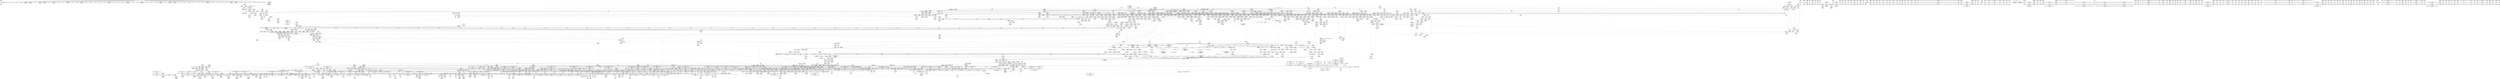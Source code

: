 digraph {
	CE0x51b49d0 [shape=record,shape=Mrecord,label="{CE0x51b49d0|tomoyo_domain:entry|*SummSource*}"]
	CE0x700d8c0 [shape=record,shape=Mrecord,label="{CE0x700d8c0|tomoyo_get_mode:conv10|security/tomoyo/util.c,985|*SummSink*}"]
	CE0x86e0b20 [shape=record,shape=Mrecord,label="{CE0x86e0b20|tomoyo_inet_entry:cmp28|security/tomoyo/network.c,484|*SummSource*}"]
	CE0x6f8bcc0 [shape=record,shape=Mrecord,label="{CE0x6f8bcc0|tomoyo_audit_net_log:tmp5|security/tomoyo/network.c,368}"]
	CE0x86d9e30 [shape=record,shape=Mrecord,label="{CE0x86d9e30|tomoyo_inet_entry:call27|security/tomoyo/network.c,483|*SummSource*}"]
	CE0x88e0310 [shape=record,shape=Mrecord,label="{CE0x88e0310|128:_i8*,_1208:_%struct.file*,_:_CMRE_136,144_|*MultipleSource*|security/tomoyo/common.h,1205|security/tomoyo/common.h,1205}"]
	CE0x86bf760 [shape=record,shape=Mrecord,label="{CE0x86bf760|tomoyo_inet_entry:tmp21|security/tomoyo/network.c,482|*SummSink*}"]
	CE0x5195820 [shape=record,shape=Mrecord,label="{CE0x5195820|srcu_read_lock17:tmp2|*SummSource*}"]
	CE0x7029f70 [shape=record,shape=Mrecord,label="{CE0x7029f70|tomoyo_check_inet_address:tmp5|security/tomoyo/network.c,509|*SummSink*}"]
	CE0x8762ca0 [shape=record,shape=Mrecord,label="{CE0x8762ca0|tomoyo_check_inet_address:address2|security/tomoyo/network.c,512|*SummSource*}"]
	CE0x7be12c0 [shape=record,shape=Mrecord,label="{CE0x7be12c0|tomoyo_get_mode:tmp|*SummSink*}"]
	CE0x6cd7d70 [shape=record,shape=Mrecord,label="{CE0x6cd7d70|__fswab16:tmp}"]
	CE0x5231f50 [shape=record,shape=Mrecord,label="{CE0x5231f50|tomoyo_init_request_info:tmp10|security/tomoyo/util.c,1006}"]
	CE0x8880ec0 [shape=record,shape=Mrecord,label="{CE0x8880ec0|i32_2|*Constant*}"]
	CE0x50c38a0 [shape=record,shape=Mrecord,label="{CE0x50c38a0|tomoyo_domain:tmp22|security/tomoyo/common.h,1205|*SummSource*}"]
	CE0x8681480 [shape=record,shape=Mrecord,label="{CE0x8681480|__fswab16:entry}"]
	CE0x6fc0270 [shape=record,shape=Mrecord,label="{CE0x6fc0270|tomoyo_audit_inet_log:tmp5|security/tomoyo/network.c,384|*SummSource*}"]
	CE0x51f05f0 [shape=record,shape=Mrecord,label="{CE0x51f05f0|i64*_getelementptr_inbounds_(_2_x_i64_,_2_x_i64_*___llvm_gcov_ctr2253,_i64_0,_i64_0)|*Constant*}"]
	CE0x88f5840 [shape=record,shape=Mrecord,label="{CE0x88f5840|tomoyo_check_inet_address:if.then}"]
	CE0x5e50970 [shape=record,shape=Mrecord,label="{CE0x5e50970|tomoyo_audit_inet_log:param12|security/tomoyo/network.c,392}"]
	CE0x5f61160 [shape=record,shape=Mrecord,label="{CE0x5f61160|COLLAPSED:_CRE:_elem_0:default:}"]
	CE0x85a3a80 [shape=record,shape=Mrecord,label="{CE0x85a3a80|24:_i32*,_32:_i16,_34:_i8,_35:_i8,_36:_i8,_72:_i8,_:_SCMRE_54,55_}"]
	CE0x700db50 [shape=record,shape=Mrecord,label="{CE0x700db50|i32_39|*Constant*}"]
	CE0x5de38e0 [shape=record,shape=Mrecord,label="{CE0x5de38e0|srcu_read_lock17:sp|Function::srcu_read_lock17&Arg::sp::|*SummSource*}"]
	CE0x6ca33a0 [shape=record,shape=Mrecord,label="{CE0x6ca33a0|GLOBAL:lock_acquire|*Constant*}"]
	CE0x5f3dbb0 [shape=record,shape=Mrecord,label="{CE0x5f3dbb0|tomoyo_get_mode:idxprom3|security/tomoyo/util.c,983}"]
	CE0x5dc1960 [shape=record,shape=Mrecord,label="{CE0x5dc1960|i64_5|*Constant*|*SummSink*}"]
	CE0x6f78110 [shape=record,shape=Mrecord,label="{CE0x6f78110|tomoyo_inet_entry:param_type|security/tomoyo/network.c,475|*SummSink*}"]
	CE0x5fbeae0 [shape=record,shape=Mrecord,label="{CE0x5fbeae0|i64*_getelementptr_inbounds_(_2_x_i64_,_2_x_i64_*___llvm_gcov_ctr2154,_i64_0,_i64_0)|*Constant*|*SummSink*}"]
	CE0x88f5340 [shape=record,shape=Mrecord,label="{CE0x88f5340|tomoyo_check_inet_address:addr_len|Function::tomoyo_check_inet_address&Arg::addr_len::|*SummSource*}"]
	CE0x6d6d210 [shape=record,shape=Mrecord,label="{CE0x6d6d210|0:_i8,_array:_GCRE_tomoyo_index2category_constant_39_x_i8_c_00_00_00_00_00_00_00_00_00_00_00_00_00_00_00_00_00_00_00_00_00_00_00_01_01_01_01_01_01_01_01_01_01_01_01_01_01_01_02_,_align_16:_elem_34::|security/tomoyo/util.c,983}"]
	CE0x8619ac0 [shape=record,shape=Mrecord,label="{CE0x8619ac0|128:_i8*,_1208:_%struct.file*,_:_CMRE_48,49_}"]
	CE0x5dd30a0 [shape=record,shape=Mrecord,label="{CE0x5dd30a0|i32_22|*Constant*|*SummSink*}"]
	CE0x6c53850 [shape=record,shape=Mrecord,label="{CE0x6c53850|0:_i8*,_array:_GCRE_tomoyo_socket_keyword_external_constant_4_x_i8*_:_elem_1::|security/tomoyo/network.c,368}"]
	CE0x5068a70 [shape=record,shape=Mrecord,label="{CE0x5068a70|i64*_getelementptr_inbounds_(_19_x_i64_,_19_x_i64_*___llvm_gcov_ctr4846,_i64_0,_i64_0)|*Constant*|*SummSink*}"]
	CE0x6f9cd70 [shape=record,shape=Mrecord,label="{CE0x6f9cd70|tomoyo_init_request_info:tmp3|security/tomoyo/util.c,1004}"]
	CE0x6f88ed0 [shape=record,shape=Mrecord,label="{CE0x6f88ed0|128:_i8*,_1208:_%struct.file*,_:_CMRE_30,31_}"]
	CE0x6ff0de0 [shape=record,shape=Mrecord,label="{CE0x6ff0de0|_call_void_mcount()_#3|*SummSource*}"]
	CE0x51ae0c0 [shape=record,shape=Mrecord,label="{CE0x51ae0c0|tomoyo_read_unlock19:tmp|*SummSource*}"]
	CE0x5d9a540 [shape=record,shape=Mrecord,label="{CE0x5d9a540|tomoyo_audit_inet_log:tmp1|*SummSink*}"]
	CE0x6fdf040 [shape=record,shape=Mrecord,label="{CE0x6fdf040|tomoyo_init_request_info:tmp2|security/tomoyo/util.c,1003}"]
	CE0x6d20380 [shape=record,shape=Mrecord,label="{CE0x6d20380|tomoyo_audit_inet_log:tmp11|security/tomoyo/network.c,385}"]
	CE0x88a9af0 [shape=record,shape=Mrecord,label="{CE0x88a9af0|i64*_getelementptr_inbounds_(_2_x_i64_,_2_x_i64_*___llvm_gcov_ctr3939,_i64_0,_i64_0)|*Constant*}"]
	CE0x60c01a0 [shape=record,shape=Mrecord,label="{CE0x60c01a0|tomoyo_audit_inet_log:tmp2|security/tomoyo/network.c,380|*SummSource*}"]
	CE0x6f30c90 [shape=record,shape=Mrecord,label="{CE0x6f30c90|i64*_getelementptr_inbounds_(_4_x_i64_,_4_x_i64_*___llvm_gcov_ctr4731,_i64_0,_i64_3)|*Constant*|*SummSink*}"]
	CE0x60ea1c0 [shape=record,shape=Mrecord,label="{CE0x60ea1c0|tomoyo_get_mode:tmp27|security/tomoyo/util.c,988}"]
	CE0x5154a10 [shape=record,shape=Mrecord,label="{CE0x5154a10|128:_i8*,_1208:_%struct.file*,_:_CMRE_51,52_}"]
	CE0x52cc280 [shape=record,shape=Mrecord,label="{CE0x52cc280|i64*_getelementptr_inbounds_(_2_x_i64_,_2_x_i64_*___llvm_gcov_ctr4632,_i64_0,_i64_0)|*Constant*|*SummSink*}"]
	CE0x5d27050 [shape=record,shape=Mrecord,label="{CE0x5d27050|__fswab16:and|include/uapi/linux/swab.h,53}"]
	CE0x85e6ed0 [shape=record,shape=Mrecord,label="{CE0x85e6ed0|tomoyo_get_mode:tmp27|security/tomoyo/util.c,988|*SummSink*}"]
	CE0x6f88da0 [shape=record,shape=Mrecord,label="{CE0x6f88da0|128:_i8*,_1208:_%struct.file*,_:_CMRE_29,30_}"]
	CE0x704b890 [shape=record,shape=Mrecord,label="{CE0x704b890|i64*_getelementptr_inbounds_(_12_x_i64_,_12_x_i64_*___llvm_gcov_ctr31133,_i64_0,_i64_9)|*Constant*}"]
	CE0x6e4b490 [shape=record,shape=Mrecord,label="{CE0x6e4b490|tomoyo_check_inet_address:tmp38|security/tomoyo/network.c,531|*SummSink*}"]
	CE0x87630e0 [shape=record,shape=Mrecord,label="{CE0x87630e0|tomoyo_check_inet_address:tmp13|security/tomoyo/network.c,514|*SummSink*}"]
	CE0x52c74e0 [shape=record,shape=Mrecord,label="{CE0x52c74e0|tomoyo_audit_inet_log:conv7|security/tomoyo/network.c,390|*SummSink*}"]
	CE0x5d65510 [shape=record,shape=Mrecord,label="{CE0x5d65510|0:_i8,_array:_GCR_tomoyo_inet2mac_internal_constant_6_x_4_x_i8_4_x_i8_zeroinitializer,_4_x_i8_c_17_18_19_00_,_4_x_i8_c_1A_00_00_1B_,_4_x_i8_c_1C_00_00_1D_,_4_x_i8_zeroinitializer,_4_x_i8_zeroinitializer_,_align_16:_elem_0::|security/tomoyo/network.c,471}"]
	CE0x86d86f0 [shape=record,shape=Mrecord,label="{CE0x86d86f0|tomoyo_print_ipv4:call|security/tomoyo/network.c,92|*SummSink*}"]
	CE0x6efb580 [shape=record,shape=Mrecord,label="{CE0x6efb580|tomoyo_inet_entry:arrayidx2|security/tomoyo/network.c,471|*SummSink*}"]
	CE0x6f09d60 [shape=record,shape=Mrecord,label="{CE0x6f09d60|GLOBAL:rcu_lock_release21|*Constant*}"]
	CE0x50625d0 [shape=record,shape=Mrecord,label="{CE0x50625d0|tomoyo_inet_entry:operation|security/tomoyo/network.c,471|*SummSink*}"]
	CE0x6c1e470 [shape=record,shape=Mrecord,label="{CE0x6c1e470|i64*_getelementptr_inbounds_(_12_x_i64_,_12_x_i64_*___llvm_gcov_ctr31133,_i64_0,_i64_6)|*Constant*|*SummSink*}"]
	CE0x71bcaa0 [shape=record,shape=Mrecord,label="{CE0x71bcaa0|tomoyo_init_request_info:domain|Function::tomoyo_init_request_info&Arg::domain::|*SummSink*}"]
	CE0x614d6f0 [shape=record,shape=Mrecord,label="{CE0x614d6f0|tomoyo_inet_entry:tmp14|security/tomoyo/network.c,475|*SummSink*}"]
	CE0x70d03d0 [shape=record,shape=Mrecord,label="{CE0x70d03d0|tomoyo_domain:tmp8|security/tomoyo/common.h,1205|*SummSource*}"]
	CE0x7128970 [shape=record,shape=Mrecord,label="{CE0x7128970|tomoyo_inet_entry:bb}"]
	CE0x5dd3220 [shape=record,shape=Mrecord,label="{CE0x5dd3220|tomoyo_domain:security|security/tomoyo/common.h,1205|*SummSink*}"]
	CE0x86d81e0 [shape=record,shape=Mrecord,label="{CE0x86d81e0|tomoyo_print_ipv4:cond|security/tomoyo/network.c,93|*SummSource*}"]
	CE0x6dbe480 [shape=record,shape=Mrecord,label="{CE0x6dbe480|tomoyo_check_inet_address:tmp34|security/tomoyo/network.c,528|*SummSink*}"]
	CE0x6eb3f20 [shape=record,shape=Mrecord,label="{CE0x6eb3f20|tomoyo_check_inet_address:tmp40|security/tomoyo/network.c,532|*SummSink*}"]
	CE0x6e227b0 [shape=record,shape=Mrecord,label="{CE0x6e227b0|_ret_i32_%error.0,_!dbg_!38961|security/tomoyo/network.c,488}"]
	CE0x5e2f0f0 [shape=record,shape=Mrecord,label="{CE0x5e2f0f0|tomoyo_audit_inet_log:protocol|security/tomoyo/network.c,392}"]
	CE0x861c690 [shape=record,shape=Mrecord,label="{CE0x861c690|srcu_read_unlock20:bb|*SummSource*}"]
	CE0x5ed0f40 [shape=record,shape=Mrecord,label="{CE0x5ed0f40|i8*_getelementptr_inbounds_(_5_x_i8_,_5_x_i8_*_.str11,_i32_0,_i32_0)|*Constant*|*SummSource*}"]
	CE0x6ce98a0 [shape=record,shape=Mrecord,label="{CE0x6ce98a0|get_current:entry}"]
	CE0x6de7b60 [shape=record,shape=Mrecord,label="{CE0x6de7b60|tomoyo_print_ipv6:conv|security/tomoyo/network.c,110|*SummSource*}"]
	CE0x6ecbed0 [shape=record,shape=Mrecord,label="{CE0x6ecbed0|__fswab16:conv|include/uapi/linux/swab.h,53|*SummSink*}"]
	CE0x5e9c010 [shape=record,shape=Mrecord,label="{CE0x5e9c010|i64_8|*Constant*}"]
	CE0x7135840 [shape=record,shape=Mrecord,label="{CE0x7135840|tomoyo_inet_entry:if.end}"]
	CE0x5062f40 [shape=record,shape=Mrecord,label="{CE0x5062f40|tomoyo_inet_entry:arrayidx2|security/tomoyo/network.c,471}"]
	CE0x6e0b840 [shape=record,shape=Mrecord,label="{CE0x6e0b840|tomoyo_check_inet_address:tmp37|security/tomoyo/network.c,529}"]
	CE0x7001cd0 [shape=record,shape=Mrecord,label="{CE0x7001cd0|tomoyo_domain:tmp17|security/tomoyo/common.h,1205|*SummSink*}"]
	CE0x5f9a830 [shape=record,shape=Mrecord,label="{CE0x5f9a830|tomoyo_get_mode:tobool|security/tomoyo/util.c,978|*SummSource*}"]
	CE0x5e9bdb0 [shape=record,shape=Mrecord,label="{CE0x5e9bdb0|i64_9|*Constant*|*SummSink*}"]
	CE0x5f46040 [shape=record,shape=Mrecord,label="{CE0x5f46040|_call_void_mcount()_#3}"]
	CE0x53f4010 [shape=record,shape=Mrecord,label="{CE0x53f4010|__llvm_gcov_indirect_counter_increment10:tmp5|*SummSink*}"]
	CE0x5e72e90 [shape=record,shape=Mrecord,label="{CE0x5e72e90|tomoyo_audit_inet_log:param14|security/tomoyo/network.c,393}"]
	CE0x6efbb10 [shape=record,shape=Mrecord,label="{CE0x6efbb10|tomoyo_inet_entry:do.cond}"]
	CE0x6fa1c70 [shape=record,shape=Mrecord,label="{CE0x6fa1c70|tomoyo_check_inet_address:sin6_port|security/tomoyo/network.c,514|*SummSink*}"]
	CE0x6cb72e0 [shape=record,shape=Mrecord,label="{CE0x6cb72e0|i64*_getelementptr_inbounds_(_11_x_i64_,_11_x_i64_*___llvm_gcov_ctr5229,_i64_0,_i64_10)|*Constant*}"]
	CE0x880fce0 [shape=record,shape=Mrecord,label="{CE0x880fce0|i32_1|*Constant*|*SummSink*}"]
	CE0x604d270 [shape=record,shape=Mrecord,label="{CE0x604d270|i64*_getelementptr_inbounds_(_4_x_i64_,_4_x_i64_*___llvm_gcov_ctr4137,_i64_0,_i64_2)|*Constant*|*SummSource*}"]
	CE0x887ff40 [shape=record,shape=Mrecord,label="{CE0x887ff40|rcu_lock_release21:tmp}"]
	CE0x507ac30 [shape=record,shape=Mrecord,label="{CE0x507ac30|rcu_lock_release21:tmp5|include/linux/rcupdate.h,423|*SummSink*}"]
	CE0x6d8ce00 [shape=record,shape=Mrecord,label="{CE0x6d8ce00|tomoyo_get_mode:add|security/tomoyo/util.c,984}"]
	CE0x6bdcf00 [shape=record,shape=Mrecord,label="{CE0x6bdcf00|tomoyo_read_lock16:entry}"]
	CE0x88891c0 [shape=record,shape=Mrecord,label="{CE0x88891c0|tomoyo_read_unlock19:entry|*SummSource*}"]
	CE0x5ec8020 [shape=record,shape=Mrecord,label="{CE0x5ec8020|GLOBAL:tomoyo_audit_net_log|*Constant*}"]
	CE0x5e1dc10 [shape=record,shape=Mrecord,label="{CE0x5e1dc10|128:_i8*,_1208:_%struct.file*,_:_CMRE_8,16_|*MultipleSource*|security/tomoyo/common.h,1205|security/tomoyo/common.h,1205}"]
	CE0x61b8a50 [shape=record,shape=Mrecord,label="{CE0x61b8a50|rcu_lock_release21:__here|*SummSource*}"]
	CE0x5deb0b0 [shape=record,shape=Mrecord,label="{CE0x5deb0b0|VOIDTB_TE:_CE_2096,2272_|*MultipleSource*|Function::tomoyo_get_mode&Arg::ns::|security/tomoyo/util.c,1010}"]
	CE0x5e2ef50 [shape=record,shape=Mrecord,label="{CE0x5e2ef50|tomoyo_audit_inet_log:inet_network13|security/tomoyo/network.c,392|*SummSink*}"]
	"CONST[source:0(mediator),value:2(dynamic)][purpose:{object}][SnkIdx:2]"
	CE0x8755e00 [shape=record,shape=Mrecord,label="{CE0x8755e00|GLOBAL:srcu_read_unlock20|*Constant*|*SummSink*}"]
	CE0x5f1e300 [shape=record,shape=Mrecord,label="{CE0x5f1e300|tomoyo_get_mode:config|security/tomoyo/util.c,981}"]
	CE0x862b2b0 [shape=record,shape=Mrecord,label="{CE0x862b2b0|tomoyo_inet_entry:param12|security/tomoyo/network.c,478}"]
	CE0x52c07a0 [shape=record,shape=Mrecord,label="{CE0x52c07a0|0:_i8,_:_GCRE_tomoyo_policy_loaded_global_i8_0,_align_1:_elem_0:default:}"]
	CE0x70d0190 [shape=record,shape=Mrecord,label="{CE0x70d0190|tomoyo_get_mode:tmp5|security/tomoyo/util.c,978|*SummSink*}"]
	CE0x86d8570 [shape=record,shape=Mrecord,label="{CE0x86d8570|tomoyo_print_ipv4:call|security/tomoyo/network.c,92}"]
	CE0x50719a0 [shape=record,shape=Mrecord,label="{CE0x50719a0|tomoyo_check_inet_address:if.then|*SummSource*}"]
	CE0x60dac50 [shape=record,shape=Mrecord,label="{CE0x60dac50|_call_void_mcount()_#3}"]
	CE0x5fcb370 [shape=record,shape=Mrecord,label="{CE0x5fcb370|GLOBAL:__llvm_gcov_ctr31133|Global_var:__llvm_gcov_ctr31133|*SummSource*}"]
	CE0x7003e30 [shape=record,shape=Mrecord,label="{CE0x7003e30|_ret_i32_%conv6,_!dbg_!38926|security/tomoyo/util.c,1011|*SummSource*}"]
	CE0x521e0a0 [shape=record,shape=Mrecord,label="{CE0x521e0a0|GLOBAL:tomoyo_proto_keyword|Global_var:tomoyo_proto_keyword|*SummSink*}"]
	CE0x6df2730 [shape=record,shape=Mrecord,label="{CE0x6df2730|GLOBAL:__fswab16|*Constant*|*SummSource*}"]
	CE0x86ee5d0 [shape=record,shape=Mrecord,label="{CE0x86ee5d0|GLOBAL:__llvm_gcov_ctr54147|Global_var:__llvm_gcov_ctr54147|*SummSink*}"]
	CE0x7023ef0 [shape=record,shape=Mrecord,label="{CE0x7023ef0|GLOBAL:__srcu_read_unlock|*Constant*|*SummSink*}"]
	CE0x6c53b70 [shape=record,shape=Mrecord,label="{CE0x6c53b70|0:_i8*,_array:_GCRE_tomoyo_socket_keyword_external_constant_4_x_i8*_:_elem_3::|security/tomoyo/network.c,368}"]
	CE0x86a3bd0 [shape=record,shape=Mrecord,label="{CE0x86a3bd0|srcu_read_unlock20:tmp2|*SummSource*}"]
	CE0x5155210 [shape=record,shape=Mrecord,label="{CE0x5155210|128:_i8*,_1208:_%struct.file*,_:_CMRE_80,88_|*MultipleSource*|security/tomoyo/common.h,1205|security/tomoyo/common.h,1205}"]
	CE0x8619840 [shape=record,shape=Mrecord,label="{CE0x8619840|128:_i8*,_1208:_%struct.file*,_:_CMRE_46,47_}"]
	CE0x6bc22f0 [shape=record,shape=Mrecord,label="{CE0x6bc22f0|tomoyo_inet_entry:protocol|security/tomoyo/network.c,471|*SummSource*}"]
	CE0x50e0460 [shape=record,shape=Mrecord,label="{CE0x50e0460|tomoyo_audit_inet_log:if.else}"]
	CE0x53f42f0 [shape=record,shape=Mrecord,label="{CE0x53f42f0|tomoyo_check_inet_address:tmp12|security/tomoyo/network.c,512|*SummSink*}"]
	CE0x71049f0 [shape=record,shape=Mrecord,label="{CE0x71049f0|24:_i32*,_32:_i16,_34:_i8,_35:_i8,_36:_i8,_72:_i8,_:_SCMRE_44,45_}"]
	CE0x866f2a0 [shape=record,shape=Mrecord,label="{CE0x866f2a0|tomoyo_inet_entry:inet20|security/tomoyo/network.c,480|*SummSource*}"]
	CE0x5e0c2b0 [shape=record,shape=Mrecord,label="{CE0x5e0c2b0|i8_1|*Constant*|*SummSink*}"]
	CE0x6c16870 [shape=record,shape=Mrecord,label="{CE0x6c16870|tomoyo_check_inet_address:is_ipv6|security/tomoyo/network.c,511}"]
	CE0x52375a0 [shape=record,shape=Mrecord,label="{CE0x52375a0|tomoyo_print_ipv4:tmp2|*SummSink*}"]
	CE0x88f5200 [shape=record,shape=Mrecord,label="{CE0x88f5200|tomoyo_check_inet_address:addr_len|Function::tomoyo_check_inet_address&Arg::addr_len::}"]
	CE0x8681220 [shape=record,shape=Mrecord,label="{CE0x8681220|tomoyo_inet_entry:call21|security/tomoyo/network.c,480|*SummSource*}"]
	CE0x6c84770 [shape=record,shape=Mrecord,label="{CE0x6c84770|tomoyo_inet_entry:tmp23|security/tomoyo/network.c,484|*SummSource*}"]
	CE0x5e73590 [shape=record,shape=Mrecord,label="{CE0x5e73590|tomoyo_audit_inet_log:inet_network15|security/tomoyo/network.c,393|*SummSink*}"]
	CE0x70caea0 [shape=record,shape=Mrecord,label="{CE0x70caea0|0:_i8,_array:_GCRE_tomoyo_index2category_constant_39_x_i8_c_00_00_00_00_00_00_00_00_00_00_00_00_00_00_00_00_00_00_00_00_00_00_00_01_01_01_01_01_01_01_01_01_01_01_01_01_01_01_02_,_align_16:_elem_11::|security/tomoyo/util.c,983}"]
	CE0x507a9d0 [shape=record,shape=Mrecord,label="{CE0x507a9d0|rcu_lock_release21:tmp5|include/linux/rcupdate.h,423}"]
	CE0x7003ac0 [shape=record,shape=Mrecord,label="{CE0x7003ac0|tomoyo_audit_inet_log:if.then}"]
	CE0x5239410 [shape=record,shape=Mrecord,label="{CE0x5239410|tomoyo_domain:tmp9|security/tomoyo/common.h,1205|*SummSink*}"]
	CE0x6e4b240 [shape=record,shape=Mrecord,label="{CE0x6e4b240|i64*_getelementptr_inbounds_(_19_x_i64_,_19_x_i64_*___llvm_gcov_ctr4846,_i64_0,_i64_17)|*Constant*}"]
	CE0x87755f0 [shape=record,shape=Mrecord,label="{CE0x87755f0|srcu_read_unlock20:sp|Function::srcu_read_unlock20&Arg::sp::|*SummSource*}"]
	CE0x6ea17d0 [shape=record,shape=Mrecord,label="{CE0x6ea17d0|_ret_i32_%retval.0,_!dbg_!38967|security/tomoyo/network.c,532|*SummSink*}"]
	CE0x6f8e830 [shape=record,shape=Mrecord,label="{CE0x6f8e830|srcu_read_lock17:tmp3|*SummSink*}"]
	CE0x8855a60 [shape=record,shape=Mrecord,label="{CE0x8855a60|tomoyo_check_inet_address:tmp8|security/tomoyo/network.c,510}"]
	CE0x86bf9e0 [shape=record,shape=Mrecord,label="{CE0x86bf9e0|tomoyo_inet_entry:tmp21|security/tomoyo/network.c,482|*SummSource*}"]
	CE0x5fbec00 [shape=record,shape=Mrecord,label="{CE0x5fbec00|tomoyo_domain:if.end}"]
	CE0x60c08e0 [shape=record,shape=Mrecord,label="{CE0x60c08e0|tomoyo_init_request_info:conv6|security/tomoyo/util.c,1011|*SummSource*}"]
	CE0x5e36110 [shape=record,shape=Mrecord,label="{CE0x5e36110|__llvm_gcov_indirect_counter_increment10:entry|*SummSink*}"]
	CE0x6db3930 [shape=record,shape=Mrecord,label="{CE0x6db3930|tomoyo_check_inet_address:tmp33|security/tomoyo/network.c,527}"]
	CE0x6bdd230 [shape=record,shape=Mrecord,label="{CE0x6bdd230|tomoyo_check_inet_address:u6_addr8|security/tomoyo/network.c,513|*SummSink*}"]
	CE0x5de36c0 [shape=record,shape=Mrecord,label="{CE0x5de36c0|0:_i8,_array:_GCR_tomoyo_inet2mac_internal_constant_6_x_4_x_i8_4_x_i8_zeroinitializer,_4_x_i8_c_17_18_19_00_,_4_x_i8_c_1A_00_00_1B_,_4_x_i8_c_1C_00_00_1D_,_4_x_i8_zeroinitializer,_4_x_i8_zeroinitializer_,_align_16:_elem_3::|security/tomoyo/network.c,471}"]
	CE0x8892a00 [shape=record,shape=Mrecord,label="{CE0x8892a00|i64*_getelementptr_inbounds_(_4_x_i64_,_4_x_i64_*___llvm_gcov_ctr4731,_i64_0,_i64_1)|*Constant*|*SummSource*}"]
	CE0x6041c10 [shape=record,shape=Mrecord,label="{CE0x6041c10|_call_void_mcount()_#3|*SummSink*}"]
	CE0x6fce2d0 [shape=record,shape=Mrecord,label="{CE0x6fce2d0|i32_5|*Constant*|*SummSink*}"]
	"CONST[source:1(input),value:2(dynamic)][purpose:{object}][SrcIdx:3]"
	CE0x8582320 [shape=record,shape=Mrecord,label="{CE0x8582320|i64_9|*Constant*|*SummSource*}"]
	CE0x6c69570 [shape=record,shape=Mrecord,label="{CE0x6c69570|tomoyo_check_inet_address:tmp2|*LoadInst*|security/tomoyo/network.c,507}"]
	CE0x8710f50 [shape=record,shape=Mrecord,label="{CE0x8710f50|tomoyo_check_inet_address:port3|security/tomoyo/network.c,514|*SummSource*}"]
	CE0x5deb940 [shape=record,shape=Mrecord,label="{CE0x5deb940|tomoyo_get_mode:if.then2}"]
	CE0x71bf8a0 [shape=record,shape=Mrecord,label="{CE0x71bf8a0|tomoyo_print_ipv6:tmp4|security/tomoyo/network.c,111|*SummSource*}"]
	CE0x6e742a0 [shape=record,shape=Mrecord,label="{CE0x6e742a0|tomoyo_check_inet_address:retval.0|*SummSink*}"]
	CE0x5f3db40 [shape=record,shape=Mrecord,label="{CE0x5f3db40|GLOBAL:tomoyo_index2category|Global_var:tomoyo_index2category}"]
	CE0x85a5db0 [shape=record,shape=Mrecord,label="{CE0x85a5db0|24:_i32*,_32:_i16,_34:_i8,_35:_i8,_36:_i8,_72:_i8,_:_SCMRE_63,64_}"]
	CE0x8880d50 [shape=record,shape=Mrecord,label="{CE0x8880d50|GLOBAL:lock_acquire|*Constant*|*SummSink*}"]
	CE0x6fdea10 [shape=record,shape=Mrecord,label="{CE0x6fdea10|tomoyo_inet_entry:cmp|security/tomoyo/network.c,474}"]
	CE0x85b36c0 [shape=record,shape=Mrecord,label="{CE0x85b36c0|tomoyo_inet_entry:tmp16|*LoadInst*|security/tomoyo/network.c,476|*SummSource*}"]
	CE0x6e48a40 [shape=record,shape=Mrecord,label="{CE0x6e48a40|__llvm_gcov_indirect_counter_increment10:bb|*SummSink*}"]
	CE0x8692020 [shape=record,shape=Mrecord,label="{CE0x8692020|i64*_getelementptr_inbounds_(_11_x_i64_,_11_x_i64_*___llvm_gcov_ctr54147,_i64_0,_i64_10)|*Constant*|*SummSink*}"]
	CE0x5e9a500 [shape=record,shape=Mrecord,label="{CE0x5e9a500|i32_78|*Constant*|*SummSource*}"]
	CE0x6db37d0 [shape=record,shape=Mrecord,label="{CE0x6db37d0|tomoyo_check_inet_address:tmp32|security/tomoyo/network.c,527|*SummSink*}"]
	CE0x8607be0 [shape=record,shape=Mrecord,label="{CE0x8607be0|tomoyo_inet_entry:param8|security/tomoyo/network.c,477}"]
	CE0x71ac960 [shape=record,shape=Mrecord,label="{CE0x71ac960|GLOBAL:current_task|Global_var:current_task|*SummSource*}"]
	CE0x4fa8470 [shape=record,shape=Mrecord,label="{CE0x4fa8470|tomoyo_domain:do.body|*SummSink*}"]
	CE0x5092b30 [shape=record,shape=Mrecord,label="{CE0x5092b30|srcu_read_lock17:tmp1|*SummSink*}"]
	CE0x618e6b0 [shape=record,shape=Mrecord,label="{CE0x618e6b0|rcu_lock_release21:bb|*SummSink*}"]
	CE0x60e9b80 [shape=record,shape=Mrecord,label="{CE0x60e9b80|tomoyo_get_mode:retval.0}"]
	CE0x6e9b200 [shape=record,shape=Mrecord,label="{CE0x6e9b200|tomoyo_get_mode:config7|security/tomoyo/util.c,983|*SummSink*}"]
	CE0x5e0bc60 [shape=record,shape=Mrecord,label="{CE0x5e0bc60|i32_65280|*Constant*}"]
	CE0x6ee0ee0 [shape=record,shape=Mrecord,label="{CE0x6ee0ee0|i64_3|*Constant*}"]
	CE0x50c3bd0 [shape=record,shape=Mrecord,label="{CE0x50c3bd0|tomoyo_get_mode:tmp12|security/tomoyo/util.c,982}"]
	CE0x6db3610 [shape=record,shape=Mrecord,label="{CE0x6db3610|tomoyo_check_inet_address:tmp32|security/tomoyo/network.c,527|*SummSource*}"]
	CE0x5d65b20 [shape=record,shape=Mrecord,label="{CE0x5d65b20|i32_0|*Constant*}"]
	CE0x52393a0 [shape=record,shape=Mrecord,label="{CE0x52393a0|tomoyo_domain:tmp9|security/tomoyo/common.h,1205|*SummSource*}"]
	CE0x51ae640 [shape=record,shape=Mrecord,label="{CE0x51ae640|tomoyo_init_request_info:tmp9|security/tomoyo/util.c,1006}"]
	CE0x703b580 [shape=record,shape=Mrecord,label="{CE0x703b580|tomoyo_get_mode:tmp22|security/tomoyo/util.c,986}"]
	CE0x873d630 [shape=record,shape=Mrecord,label="{CE0x873d630|get_current:tmp2|*SummSource*}"]
	CE0x607a350 [shape=record,shape=Mrecord,label="{CE0x607a350|tomoyo_inet_entry:idxprom|security/tomoyo/network.c,471}"]
	CE0x5ec7d00 [shape=record,shape=Mrecord,label="{CE0x5ec7d00|tomoyo_audit_inet_log:call17|security/tomoyo/network.c,392|*SummSource*}"]
	CE0x7135390 [shape=record,shape=Mrecord,label="{CE0x7135390|GLOBAL:tomoyo_domain|*Constant*|*SummSource*}"]
	CE0x4fa8260 [shape=record,shape=Mrecord,label="{CE0x4fa8260|tomoyo_get_mode:tmp5|security/tomoyo/util.c,978}"]
	CE0x50c34e0 [shape=record,shape=Mrecord,label="{CE0x50c34e0|128:_i8*,_1208:_%struct.file*,_:_CMRE_168,176_|*MultipleSource*|security/tomoyo/common.h,1205|security/tomoyo/common.h,1205}"]
	CE0x52a50b0 [shape=record,shape=Mrecord,label="{CE0x52a50b0|tomoyo_audit_inet_log:sub|security/tomoyo/network.c,390|*SummSource*}"]
	CE0x875ec40 [shape=record,shape=Mrecord,label="{CE0x875ec40|tomoyo_print_ipv6:tmp5|security/tomoyo/network.c,111|*SummSource*}"]
	CE0x71e4440 [shape=record,shape=Mrecord,label="{CE0x71e4440|i64*_getelementptr_inbounds_(_2_x_i64_,_2_x_i64_*___llvm_gcov_ctr5130,_i64_0,_i64_1)|*Constant*}"]
	CE0x6cfb2f0 [shape=record,shape=Mrecord,label="{CE0x6cfb2f0|tomoyo_audit_net_log:bb}"]
	CE0x5edfd70 [shape=record,shape=Mrecord,label="{CE0x5edfd70|rcu_lock_release21:indirectgoto|*SummSource*}"]
	CE0x6df2c80 [shape=record,shape=Mrecord,label="{CE0x6df2c80|tomoyo_check_inet_address:if.then8|*SummSink*}"]
	CE0x5fa9f20 [shape=record,shape=Mrecord,label="{CE0x5fa9f20|__llvm_gcov_indirect_counter_increment10:tmp1|*SummSink*}"]
	CE0x5f580f0 [shape=record,shape=Mrecord,label="{CE0x5f580f0|tomoyo_check_inet_address:port12|security/tomoyo/network.c,522|*SummSource*}"]
	CE0x5237a40 [shape=record,shape=Mrecord,label="{CE0x5237a40|0:_i8,_array:_GCRE_tomoyo_index2category_constant_39_x_i8_c_00_00_00_00_00_00_00_00_00_00_00_00_00_00_00_00_00_00_00_00_00_00_00_01_01_01_01_01_01_01_01_01_01_01_01_01_01_01_02_,_align_16:_elem_1::|security/tomoyo/util.c,983}"]
	CE0x5399c40 [shape=record,shape=Mrecord,label="{CE0x5399c40|__fswab16:conv1|include/uapi/linux/swab.h,53}"]
	CE0x6d45980 [shape=record,shape=Mrecord,label="{CE0x6d45980|_ret_i32_%retval.0,_!dbg_!38935|security/tomoyo/util.c,988|*SummSink*}"]
	CE0x5114820 [shape=record,shape=Mrecord,label="{CE0x5114820|tomoyo_audit_inet_log:tmp1}"]
	CE0x60ab300 [shape=record,shape=Mrecord,label="{CE0x60ab300|GLOBAL:srcu_read_unlock20|*Constant*|*SummSource*}"]
	CE0x869e000 [shape=record,shape=Mrecord,label="{CE0x869e000|tomoyo_print_ipv4:tmp4|security/tomoyo/network.c,93|*SummSink*}"]
	CE0x53bd670 [shape=record,shape=Mrecord,label="{CE0x53bd670|tomoyo_init_request_info:if.then}"]
	CE0x527daa0 [shape=record,shape=Mrecord,label="{CE0x527daa0|_call_void_mcount()_#3}"]
	CE0x5ee6c50 [shape=record,shape=Mrecord,label="{CE0x5ee6c50|tomoyo_audit_net_log:tmp3|*SummSink*}"]
	CE0x6d35d50 [shape=record,shape=Mrecord,label="{CE0x6d35d50|0:_i8,_array:_GCRE_tomoyo_index2category_constant_39_x_i8_c_00_00_00_00_00_00_00_00_00_00_00_00_00_00_00_00_00_00_00_00_00_00_00_01_01_01_01_01_01_01_01_01_01_01_01_01_01_01_02_,_align_16:_elem_30::|security/tomoyo/util.c,983}"]
	CE0x5237b20 [shape=record,shape=Mrecord,label="{CE0x5237b20|0:_i8,_array:_GCRE_tomoyo_index2category_constant_39_x_i8_c_00_00_00_00_00_00_00_00_00_00_00_00_00_00_00_00_00_00_00_00_00_00_00_01_01_01_01_01_01_01_01_01_01_01_01_01_01_01_02_,_align_16:_elem_6::|security/tomoyo/util.c,983}"]
	CE0x6c84ba0 [shape=record,shape=Mrecord,label="{CE0x6c84ba0|tomoyo_inet_entry:tmp24|security/tomoyo/network.c,484|*SummSink*}"]
	CE0x532d6c0 [shape=record,shape=Mrecord,label="{CE0x532d6c0|tomoyo_audit_inet_log:tmp17|security/tomoyo/network.c,391|*SummSink*}"]
	CE0x6dc4a10 [shape=record,shape=Mrecord,label="{CE0x6dc4a10|tomoyo_check_inet_address:port|Function::tomoyo_check_inet_address&Arg::port::}"]
	CE0x85dfac0 [shape=record,shape=Mrecord,label="{CE0x85dfac0|tomoyo_inet_entry:tmp17|*LoadInst*|security/tomoyo/network.c,477}"]
	CE0x704b9e0 [shape=record,shape=Mrecord,label="{CE0x704b9e0|tomoyo_get_mode:tmp22|security/tomoyo/util.c,986|*SummSource*}"]
	CE0x521c0b0 [shape=record,shape=Mrecord,label="{CE0x521c0b0|tomoyo_print_ipv6:tobool|security/tomoyo/network.c,111}"]
	CE0x866e8c0 [shape=record,shape=Mrecord,label="{CE0x866e8c0|tomoyo_inet_entry:inet_network18|security/tomoyo/network.c,479|*SummSink*}"]
	CE0x5f9a5c0 [shape=record,shape=Mrecord,label="{CE0x5f9a5c0|tomoyo_get_mode:tmp2|security/tomoyo/util.c,978|*SummSink*}"]
	CE0x51553f0 [shape=record,shape=Mrecord,label="{CE0x51553f0|128:_i8*,_1208:_%struct.file*,_:_CMRE_88,89_|*MultipleSource*|security/tomoyo/common.h,1205|security/tomoyo/common.h,1205}"]
	CE0x6ea2230 [shape=record,shape=Mrecord,label="{CE0x6ea2230|_ret_i32_%retval.0,_!dbg_!38967|security/tomoyo/network.c,532}"]
	CE0x6df7280 [shape=record,shape=Mrecord,label="{CE0x6df7280|tomoyo_check_inet_address:conv18|security/tomoyo/network.c,528|*SummSource*}"]
	CE0x5232420 [shape=record,shape=Mrecord,label="{CE0x5232420|i32_0|*Constant*}"]
	CE0x5dd2b70 [shape=record,shape=Mrecord,label="{CE0x5dd2b70|tomoyo_domain:tmp21|security/tomoyo/common.h,1205|*SummSource*}"]
	CE0x86c8f60 [shape=record,shape=Mrecord,label="{CE0x86c8f60|_call_void_bitcast_(void_(%struct.tomoyo_request_info*,_i1_(%struct.tomoyo_request_info*,_%struct.tomoyo_acl_info*)*)*_tomoyo_check_acl_to_void_(%struct.tomoyo_request_info.524*,_i1_(%struct.tomoyo_request_info.524*,_%struct.tomoyo_acl_info*)*)*)(%struct.tomoyo_request_info.524*_%r,_i1_(%struct.tomoyo_request_info.524*,_%struct.tomoyo_acl_info*)*_tomoyo_check_inet_acl)_#9,_!dbg_!38953|security/tomoyo/network.c,482|*SummSource*}"]
	CE0x7089ea0 [shape=record,shape=Mrecord,label="{CE0x7089ea0|tomoyo_get_mode:tmp25|security/tomoyo/util.c,987}"]
	CE0x5d106d0 [shape=record,shape=Mrecord,label="{CE0x5d106d0|tomoyo_check_inet_address:tmp|*SummSink*}"]
	CE0x85b3250 [shape=record,shape=Mrecord,label="{CE0x85b3250|i8_5|*Constant*|*SummSink*}"]
	CE0x6ceb490 [shape=record,shape=Mrecord,label="{CE0x6ceb490|i64_4|*Constant*}"]
	CE0x5272780 [shape=record,shape=Mrecord,label="{CE0x5272780|0:_i8,_array:_GCRE_tomoyo_index2category_constant_39_x_i8_c_00_00_00_00_00_00_00_00_00_00_00_00_00_00_00_00_00_00_00_00_00_00_00_01_01_01_01_01_01_01_01_01_01_01_01_01_01_01_02_,_align_16:_elem_16::|security/tomoyo/util.c,983}"]
	CE0x618dec0 [shape=record,shape=Mrecord,label="{CE0x618dec0|rcu_lock_release21:tmp3|*SummSource*}"]
	CE0x50711b0 [shape=record,shape=Mrecord,label="{CE0x50711b0|tomoyo_check_inet_address:address|Function::tomoyo_check_inet_address&Arg::address::}"]
	CE0x8881010 [shape=record,shape=Mrecord,label="{CE0x8881010|%struct.lockdep_map*_null|*Constant*}"]
	CE0x86a4620 [shape=record,shape=Mrecord,label="{CE0x86a4620|i64*_getelementptr_inbounds_(_2_x_i64_,_2_x_i64_*___llvm_gcov_ctr4434,_i64_0,_i64_0)|*Constant*|*SummSink*}"]
	CE0x6c40a30 [shape=record,shape=Mrecord,label="{CE0x6c40a30|GLOBAL:tomoyo_get_mode|*Constant*}"]
	CE0x52c6a40 [shape=record,shape=Mrecord,label="{CE0x52c6a40|tomoyo_audit_inet_log:idx.ext|security/tomoyo/network.c,390|*SummSource*}"]
	CE0x5e20b50 [shape=record,shape=Mrecord,label="{CE0x5e20b50|i32_0|*Constant*}"]
	CE0x6efb170 [shape=record,shape=Mrecord,label="{CE0x6efb170|tomoyo_init_request_info:tmp|*SummSource*}"]
	CE0x6cb7690 [shape=record,shape=Mrecord,label="{CE0x6cb7690|tomoyo_inet_entry:tmp29|security/tomoyo/network.c,486|*SummSink*}"]
	CE0x85d6070 [shape=record,shape=Mrecord,label="{CE0x85d6070|tomoyo_inet_entry:inet_network|security/tomoyo/network.c,476|*SummSink*}"]
	CE0x6df2c10 [shape=record,shape=Mrecord,label="{CE0x6df2c10|tomoyo_check_inet_address:if.then8|*SummSource*}"]
	CE0x6c3e970 [shape=record,shape=Mrecord,label="{CE0x6c3e970|i32_9|*Constant*|*SummSink*}"]
	CE0x52329e0 [shape=record,shape=Mrecord,label="{CE0x52329e0|tomoyo_init_request_info:domain1|security/tomoyo/util.c,1006|*SummSink*}"]
	CE0x5e50fe0 [shape=record,shape=Mrecord,label="{CE0x5e50fe0|tomoyo_audit_net_log:protocol|Function::tomoyo_audit_net_log&Arg::protocol::|*SummSource*}"]
	CE0x7be16a0 [shape=record,shape=Mrecord,label="{CE0x7be16a0|i64*_getelementptr_inbounds_(_11_x_i64_,_11_x_i64_*___llvm_gcov_ctr54147,_i64_0,_i64_0)|*Constant*}"]
	CE0x861bdd0 [shape=record,shape=Mrecord,label="{CE0x861bdd0|i8*_getelementptr_inbounds_(_21_x_i8_,_21_x_i8_*_.str9,_i32_0,_i32_0)|*Constant*}"]
	CE0x6c3f310 [shape=record,shape=Mrecord,label="{CE0x6c3f310|tomoyo_init_request_info:type|security/tomoyo/util.c,1009}"]
	CE0x8609fd0 [shape=record,shape=Mrecord,label="{CE0x8609fd0|tomoyo_inet_entry:frombool|security/tomoyo/network.c,478}"]
	CE0x50681e0 [shape=record,shape=Mrecord,label="{CE0x50681e0|tomoyo_inet_entry:tmp11|security/tomoyo/network.c,473}"]
	CE0x703abe0 [shape=record,shape=Mrecord,label="{CE0x703abe0|tomoyo_get_mode:tmp19|security/tomoyo/util.c,985|*SummSink*}"]
	CE0x6bc2f00 [shape=record,shape=Mrecord,label="{CE0x6bc2f00|i64**_getelementptr_inbounds_(_3_x_i64*_,_3_x_i64*_*___llvm_gcda_edge_table49,_i64_0,_i64_0)|*Constant*|*SummSource*}"]
	CE0x5e9a850 [shape=record,shape=Mrecord,label="{CE0x5e9a850|tomoyo_domain:cred|security/tomoyo/common.h,1205|*SummSink*}"]
	CE0x6c406f0 [shape=record,shape=Mrecord,label="{CE0x6c406f0|tomoyo_init_request_info:call4|security/tomoyo/util.c,1010|*SummSource*}"]
	CE0x532d5b0 [shape=record,shape=Mrecord,label="{CE0x532d5b0|tomoyo_audit_inet_log:tmp17|security/tomoyo/network.c,391|*SummSource*}"]
	CE0x86944a0 [shape=record,shape=Mrecord,label="{CE0x86944a0|tomoyo_inet_entry:tmp22|security/tomoyo/network.c,482}"]
	CE0x5fd5550 [shape=record,shape=Mrecord,label="{CE0x5fd5550|i64_4|*Constant*|*SummSink*}"]
	CE0x6d0b150 [shape=record,shape=Mrecord,label="{CE0x6d0b150|_call_void_rcu_lock_release21(%struct.lockdep_map*_%dep_map)_#9,_!dbg_!38905|include/linux/srcu.h,236|*SummSink*}"]
	CE0x6d3eee0 [shape=record,shape=Mrecord,label="{CE0x6d3eee0|i64*_getelementptr_inbounds_(_19_x_i64_,_19_x_i64_*___llvm_gcov_ctr4846,_i64_0,_i64_6)|*Constant*}"]
	CE0x5237be0 [shape=record,shape=Mrecord,label="{CE0x5237be0|0:_i8,_array:_GCRE_tomoyo_index2category_constant_39_x_i8_c_00_00_00_00_00_00_00_00_00_00_00_00_00_00_00_00_00_00_00_00_00_00_00_01_01_01_01_01_01_01_01_01_01_01_01_01_01_01_02_,_align_16:_elem_3::|security/tomoyo/util.c,983}"]
	CE0x861efa0 [shape=record,shape=Mrecord,label="{CE0x861efa0|tomoyo_audit_inet_log:tmp10|security/tomoyo/network.c,385}"]
	CE0x601ef80 [shape=record,shape=Mrecord,label="{CE0x601ef80|tomoyo_check_inet_address:tmp22|security/tomoyo/network.c,519}"]
	CE0x6f31380 [shape=record,shape=Mrecord,label="{CE0x6f31380|rcu_lock_release21:tmp7|*SummSource*}"]
	CE0x6d20700 [shape=record,shape=Mrecord,label="{CE0x6d20700|tomoyo_check_inet_address:inet|security/tomoyo/network.c,505|*SummSink*}"]
	CE0x5d21a80 [shape=record,shape=Mrecord,label="{CE0x5d21a80|__fswab16:conv3|include/uapi/linux/swab.h,53|*SummSink*}"]
	CE0x53f45d0 [shape=record,shape=Mrecord,label="{CE0x53f45d0|i32_1|*Constant*}"]
	CE0x51f09a0 [shape=record,shape=Mrecord,label="{CE0x51f09a0|i64*_getelementptr_inbounds_(_12_x_i64_,_12_x_i64_*___llvm_gcov_ctr31133,_i64_0,_i64_6)|*Constant*}"]
	CE0x70a93a0 [shape=record,shape=Mrecord,label="{CE0x70a93a0|tomoyo_get_mode:tmp26|security/tomoyo/util.c,987|*SummSink*}"]
	CE0x61543e0 [shape=record,shape=Mrecord,label="{CE0x61543e0|tomoyo_inet_entry:do.end|*SummSource*}"]
	CE0x52c0db0 [shape=record,shape=Mrecord,label="{CE0x52c0db0|i1_true|*Constant*|*SummSource*}"]
	CE0x880fde0 [shape=record,shape=Mrecord,label="{CE0x880fde0|tomoyo_check_inet_address:tmp13|security/tomoyo/network.c,514}"]
	CE0x7be1250 [shape=record,shape=Mrecord,label="{CE0x7be1250|tomoyo_get_mode:tmp|*SummSource*}"]
	CE0x875e8e0 [shape=record,shape=Mrecord,label="{CE0x875e8e0|_call_void_mcount()_#3|*SummSource*}"]
	CE0x70cabf0 [shape=record,shape=Mrecord,label="{CE0x70cabf0|0:_i8,_array:_GCRE_tomoyo_index2category_constant_39_x_i8_c_00_00_00_00_00_00_00_00_00_00_00_00_00_00_00_00_00_00_00_00_00_00_00_01_01_01_01_01_01_01_01_01_01_01_01_01_01_01_02_,_align_16:_elem_10::|security/tomoyo/util.c,983}"]
	CE0x5087010 [shape=record,shape=Mrecord,label="{CE0x5087010|tomoyo_print_ipv6:max_ip|Function::tomoyo_print_ipv6&Arg::max_ip::}"]
	CE0x530a800 [shape=record,shape=Mrecord,label="{CE0x530a800|tomoyo_audit_inet_log:arraydecay5|security/tomoyo/network.c,389}"]
	CE0x5d80160 [shape=record,shape=Mrecord,label="{CE0x5d80160|tomoyo_read_lock16:call|security/tomoyo/common.h,1097|*SummSource*}"]
	CE0x713f710 [shape=record,shape=Mrecord,label="{CE0x713f710|tomoyo_inet_entry:if.end|*SummSink*}"]
	CE0x86e7df0 [shape=record,shape=Mrecord,label="{CE0x86e7df0|i64_7|*Constant*|*SummSource*}"]
	CE0x6ce40f0 [shape=record,shape=Mrecord,label="{CE0x6ce40f0|i64*_getelementptr_inbounds_(_2_x_i64_,_2_x_i64_*___llvm_gcov_ctr5130,_i64_0,_i64_0)|*Constant*|*SummSink*}"]
	CE0x6e0b670 [shape=record,shape=Mrecord,label="{CE0x6e0b670|i64*_getelementptr_inbounds_(_19_x_i64_,_19_x_i64_*___llvm_gcov_ctr4846,_i64_0,_i64_16)|*Constant*|*SummSink*}"]
	CE0x6f31500 [shape=record,shape=Mrecord,label="{CE0x6f31500|i8*_undef|*Constant*}"]
	CE0x5d504d0 [shape=record,shape=Mrecord,label="{CE0x5d504d0|tomoyo_init_request_info:tmp5|security/tomoyo/util.c,1004|*SummSource*}"]
	CE0x71ac020 [shape=record,shape=Mrecord,label="{CE0x71ac020|rcu_lock_release21:tmp4|include/linux/rcupdate.h,423|*SummSource*}"]
	CE0x5e94c50 [shape=record,shape=Mrecord,label="{CE0x5e94c50|tomoyo_audit_inet_log:operation|security/tomoyo/network.c,393|*SummSink*}"]
	CE0x872cbe0 [shape=record,shape=Mrecord,label="{CE0x872cbe0|i64_1|*Constant*|*SummSink*}"]
	CE0x7135d80 [shape=record,shape=Mrecord,label="{CE0x7135d80|tomoyo_inet_entry:if.then|*SummSink*}"]
	CE0x862d0a0 [shape=record,shape=Mrecord,label="{CE0x862d0a0|tomoyo_inet_entry:frombool|security/tomoyo/network.c,478|*SummSink*}"]
	CE0x6c9a700 [shape=record,shape=Mrecord,label="{CE0x6c9a700|tomoyo_inet_entry:tmp28|security/tomoyo/network.c,485|*SummSink*}"]
	CE0x6e22960 [shape=record,shape=Mrecord,label="{CE0x6e22960|tomoyo_inet_entry:address|Function::tomoyo_inet_entry&Arg::address::}"]
	CE0x86a3b60 [shape=record,shape=Mrecord,label="{CE0x86a3b60|srcu_read_unlock20:tmp2}"]
	CE0x85dfb30 [shape=record,shape=Mrecord,label="{CE0x85dfb30|tomoyo_inet_entry:tmp17|*LoadInst*|security/tomoyo/network.c,477|*SummSource*}"]
	CE0x530a870 [shape=record,shape=Mrecord,label="{CE0x530a870|tomoyo_audit_inet_log:arraydecay5|security/tomoyo/network.c,389|*SummSource*}"]
	CE0x5f3d5c0 [shape=record,shape=Mrecord,label="{CE0x5f3d5c0|tomoyo_audit_net_log:idxprom|security/tomoyo/network.c,367|*SummSink*}"]
	CE0x50a8fc0 [shape=record,shape=Mrecord,label="{CE0x50a8fc0|tomoyo_print_ipv6:buffer|Function::tomoyo_print_ipv6&Arg::buffer::|*SummSource*}"]
	CE0x5190200 [shape=record,shape=Mrecord,label="{CE0x5190200|tomoyo_check_inet_address:sin_port|security/tomoyo/network.c,522|*SummSink*}"]
	CE0x5f8bca0 [shape=record,shape=Mrecord,label="{CE0x5f8bca0|tomoyo_get_mode:tobool|security/tomoyo/util.c,978|*SummSink*}"]
	CE0x88dc040 [shape=record,shape=Mrecord,label="{CE0x88dc040|tomoyo_audit_net_log:idxprom1|security/tomoyo/network.c,368}"]
	CE0x5e1d850 [shape=record,shape=Mrecord,label="{CE0x5e1d850|128:_i8*,_1208:_%struct.file*,_:_CMRE_5,6_}"]
	CE0x70627c0 [shape=record,shape=Mrecord,label="{CE0x70627c0|tomoyo_print_ipv6:tmp}"]
	CE0x6da55c0 [shape=record,shape=Mrecord,label="{CE0x6da55c0|tomoyo_check_inet_address:tmp31|security/tomoyo/network.c,527|*SummSink*}"]
	CE0x85b2cf0 [shape=record,shape=Mrecord,label="{CE0x85b2cf0|i8_5|*Constant*}"]
	CE0x5e9abd0 [shape=record,shape=Mrecord,label="{CE0x5e9abd0|tomoyo_domain:tmp21|security/tomoyo/common.h,1205}"]
	CE0x5eef810 [shape=record,shape=Mrecord,label="{CE0x5eef810|__llvm_gcov_indirect_counter_increment10:exit}"]
	CE0x865e1a0 [shape=record,shape=Mrecord,label="{CE0x865e1a0|tomoyo_inet_entry:inet_network18|security/tomoyo/network.c,479|*SummSource*}"]
	CE0x5d217d0 [shape=record,shape=Mrecord,label="{CE0x5d217d0|__fswab16:or|include/uapi/linux/swab.h,53|*SummSink*}"]
	CE0x5370760 [shape=record,shape=Mrecord,label="{CE0x5370760|tomoyo_print_ipv4:buffer_len|Function::tomoyo_print_ipv4&Arg::buffer_len::}"]
	CE0x52a5350 [shape=record,shape=Mrecord,label="{CE0x52a5350|tomoyo_audit_inet_log:param8|security/tomoyo/network.c,391}"]
	CE0x6ca35f0 [shape=record,shape=Mrecord,label="{CE0x6ca35f0|i64_ptrtoint_(i8*_blockaddress(_rcu_lock_acquire18,_%__here)_to_i64)|*Constant*|*SummSource*}"]
	CE0x5154c90 [shape=record,shape=Mrecord,label="{CE0x5154c90|128:_i8*,_1208:_%struct.file*,_:_CMRE_56,64_|*MultipleSource*|security/tomoyo/common.h,1205|security/tomoyo/common.h,1205}"]
	CE0x7089a60 [shape=record,shape=Mrecord,label="{CE0x7089a60|tomoyo_get_mode:mode.1}"]
	CE0x5ee2430 [shape=record,shape=Mrecord,label="{CE0x5ee2430|i64*_getelementptr_inbounds_(_2_x_i64_,_2_x_i64_*___llvm_gcov_ctr4533,_i64_0,_i64_0)|*Constant*}"]
	CE0x5e54cb0 [shape=record,shape=Mrecord,label="{CE0x5e54cb0|i8_1|*Constant*|*SummSource*}"]
	CE0x6c0d2f0 [shape=record,shape=Mrecord,label="{CE0x6c0d2f0|tomoyo_audit_net_log:tmp1|*SummSource*}"]
	CE0x5d97d30 [shape=record,shape=Mrecord,label="{CE0x5d97d30|i64_2|*Constant*|*SummSink*}"]
	CE0x51e8160 [shape=record,shape=Mrecord,label="{CE0x51e8160|tomoyo_get_mode:conv5|security/tomoyo/util.c,983}"]
	CE0x6ceb420 [shape=record,shape=Mrecord,label="{CE0x6ceb420|tomoyo_check_inet_address:cmp|security/tomoyo/network.c,509|*SummSink*}"]
	CE0x883f230 [shape=record,shape=Mrecord,label="{CE0x883f230|tomoyo_check_inet_address:tmp1|*SummSink*}"]
	CE0x6c16560 [shape=record,shape=Mrecord,label="{CE0x6c16560|__fswab16:tmp|*SummSink*}"]
	CE0x883e7c0 [shape=record,shape=Mrecord,label="{CE0x883e7c0|tomoyo_check_inet_address:if.end20}"]
	CE0x88f4900 [shape=record,shape=Mrecord,label="{CE0x88f4900|tomoyo_check_inet_address:tmp9|security/tomoyo/network.c,511}"]
	CE0x50684b0 [shape=record,shape=Mrecord,label="{CE0x50684b0|tomoyo_inet_entry:tmp12|security/tomoyo/network.c,473}"]
	CE0x6c0d8e0 [shape=record,shape=Mrecord,label="{CE0x6c0d8e0|tomoyo_domain:tmp13|security/tomoyo/common.h,1205|*SummSink*}"]
	CE0x8880990 [shape=record,shape=Mrecord,label="{CE0x8880990|rcu_lock_release21:tmp1|*SummSource*}"]
	CE0x6e74400 [shape=record,shape=Mrecord,label="{CE0x6e74400|tomoyo_check_inet_address:tmp40|security/tomoyo/network.c,532}"]
	CE0x5062c10 [shape=record,shape=Mrecord,label="{CE0x5062c10|tomoyo_init_request_info:if.then|*SummSource*}"]
	CE0x88f12f0 [shape=record,shape=Mrecord,label="{CE0x88f12f0|tomoyo_audit_inet_log:inet_network3|security/tomoyo/network.c,384|*SummSource*}"]
	CE0x6df7b30 [shape=record,shape=Mrecord,label="{CE0x6df7b30|tomoyo_check_inet_address:tmp36|security/tomoyo/network.c,529}"]
	CE0x5f70da0 [shape=record,shape=Mrecord,label="{CE0x5f70da0|tomoyo_domain:tmp2|*SummSource*}"]
	CE0x6ff08d0 [shape=record,shape=Mrecord,label="{CE0x6ff08d0|tomoyo_inet_entry:tmp9|security/tomoyo/network.c,473|*SummSource*}"]
	CE0x8893430 [shape=record,shape=Mrecord,label="{CE0x8893430|0:_i8*,_array:_GCRE_tomoyo_proto_keyword_constant_6_x_i8*_i8*_getelementptr_inbounds_(_2_x_i8_,_2_x_i8_*_.str22,_i32_0,_i32_0),_i8*_getelementptr_inbounds_(_7_x_i8_,_7_x_i8_*_.str123,_i32_0,_i32_0),_i8*_getelementptr_inbounds_(_6_x_i8_,_6_x_i8_*_.str224,_i32_0,_i32_0),_i8*_getelementptr_inbounds_(_4_x_i8_,_4_x_i8_*_.str325,_i32_0,_i32_0),_i8*_getelementptr_inbounds_(_2_x_i8_,_2_x_i8_*_.str22,_i32_0,_i32_0),_i8*_getelementptr_inbounds_(_10_x_i8_,_10_x_i8_*_.str426,_i32_0,_i32_0)_,_align_16:_elem_3::|security/tomoyo/network.c,367}"]
	CE0x6e489d0 [shape=record,shape=Mrecord,label="{CE0x6e489d0|__llvm_gcov_indirect_counter_increment10:bb|*SummSource*}"]
	CE0x88e3010 [shape=record,shape=Mrecord,label="{CE0x88e3010|i64*_getelementptr_inbounds_(_2_x_i64_,_2_x_i64_*___llvm_gcov_ctr4038,_i64_0,_i64_0)|*Constant*}"]
	CE0x8766d60 [shape=record,shape=Mrecord,label="{CE0x8766d60|tomoyo_check_inet_address:sw.bb4|*SummSource*}"]
	CE0x5232160 [shape=record,shape=Mrecord,label="{CE0x5232160|tomoyo_init_request_info:tmp10|security/tomoyo/util.c,1006|*SummSink*}"]
	CE0x70ca600 [shape=record,shape=Mrecord,label="{CE0x70ca600|tomoyo_print_ipv6:cond|security/tomoyo/network.c,111}"]
	CE0x51b4ae0 [shape=record,shape=Mrecord,label="{CE0x51b4ae0|tomoyo_domain:entry|*SummSink*}"]
	CE0x53bddb0 [shape=record,shape=Mrecord,label="{CE0x53bddb0|tomoyo_init_request_info:domain.addr.0}"]
	CE0x51330d0 [shape=record,shape=Mrecord,label="{CE0x51330d0|0:_i8,_array:_GCRE_tomoyo_index2category_constant_39_x_i8_c_00_00_00_00_00_00_00_00_00_00_00_00_00_00_00_00_00_00_00_00_00_00_00_01_01_01_01_01_01_01_01_01_01_01_01_01_01_01_02_,_align_16:_elem_5::|security/tomoyo/util.c,983}"]
	CE0x5ee6540 [shape=record,shape=Mrecord,label="{CE0x5ee6540|_call_void_mcount()_#3|*SummSink*}"]
	CE0x7160010 [shape=record,shape=Mrecord,label="{CE0x7160010|i32_5|*Constant*}"]
	CE0x71354f0 [shape=record,shape=Mrecord,label="{CE0x71354f0|tomoyo_inet_entry:do.end|*SummSink*}"]
	CE0x6eb3d00 [shape=record,shape=Mrecord,label="{CE0x6eb3d00|tomoyo_check_inet_address:tmp40|security/tomoyo/network.c,532|*SummSource*}"]
	CE0x6d3f120 [shape=record,shape=Mrecord,label="{CE0x6d3f120|0:_i8,_1:_i8,_8:_i16,_16:_i32*,_24:_i8,_:_CMR_8,10_|*MultipleSource*|Function::tomoyo_check_inet_address&Arg::address::|security/tomoyo/network.c,505}"]
	CE0x6e0b600 [shape=record,shape=Mrecord,label="{CE0x6e0b600|i64*_getelementptr_inbounds_(_19_x_i64_,_19_x_i64_*___llvm_gcov_ctr4846,_i64_0,_i64_16)|*Constant*|*SummSource*}"]
	CE0x5370d70 [shape=record,shape=Mrecord,label="{CE0x5370d70|tomoyo_print_ipv4:buffer_len|Function::tomoyo_print_ipv4&Arg::buffer_len::|*SummSource*}"]
	CE0x6f0a220 [shape=record,shape=Mrecord,label="{CE0x6f0a220|rcu_lock_release21:entry|*SummSink*}"]
	CE0x5d214a0 [shape=record,shape=Mrecord,label="{CE0x5d214a0|__fswab16:or|include/uapi/linux/swab.h,53|*SummSource*}"]
	CE0x85d6860 [shape=record,shape=Mrecord,label="{CE0x85d6860|tomoyo_inet_entry:param|security/tomoyo/network.c,476}"]
	CE0x6d0b210 [shape=record,shape=Mrecord,label="{CE0x6d0b210|rcu_lock_release21:entry}"]
	CE0x865d950 [shape=record,shape=Mrecord,label="{CE0x865d950|tomoyo_inet_entry:tmp19|security/tomoyo/network.c,479}"]
	CE0x601edc0 [shape=record,shape=Mrecord,label="{CE0x601edc0|i64*_getelementptr_inbounds_(_19_x_i64_,_19_x_i64_*___llvm_gcov_ctr4846,_i64_0,_i64_11)|*Constant*|*SummSource*}"]
	CE0x52a5010 [shape=record,shape=Mrecord,label="{CE0x52a5010|tomoyo_audit_inet_log:sub|security/tomoyo/network.c,390}"]
	CE0x618e720 [shape=record,shape=Mrecord,label="{CE0x618e720|i64*_getelementptr_inbounds_(_4_x_i64_,_4_x_i64_*___llvm_gcov_ctr4731,_i64_0,_i64_0)|*Constant*}"]
	CE0x5399d70 [shape=record,shape=Mrecord,label="{CE0x5399d70|__fswab16:shl|include/uapi/linux/swab.h,53|*SummSource*}"]
	CE0x5d65080 [shape=record,shape=Mrecord,label="{CE0x5d65080|i32_255|*Constant*}"]
	CE0x53f3eb0 [shape=record,shape=Mrecord,label="{CE0x53f3eb0|__llvm_gcov_indirect_counter_increment10:tmp5|*SummSource*}"]
	CE0x5195890 [shape=record,shape=Mrecord,label="{CE0x5195890|srcu_read_lock17:tmp2|*SummSink*}"]
	CE0x87672e0 [shape=record,shape=Mrecord,label="{CE0x87672e0|0:_i8,_1:_i8,_8:_i16,_16:_i32*,_24:_i8,_:_CMR_32,40_|*MultipleSource*|Function::tomoyo_check_inet_address&Arg::address::|security/tomoyo/network.c,505}"]
	CE0x85d6650 [shape=record,shape=Mrecord,label="{CE0x85d6650|tomoyo_inet_entry:tmp16|*LoadInst*|security/tomoyo/network.c,476}"]
	CE0x5e9a040 [shape=record,shape=Mrecord,label="{CE0x5e9a040|_ret_%struct.task_struct*_%tmp4,_!dbg_!38905|./arch/x86/include/asm/current.h,14|*SummSink*}"]
	CE0x8650560 [shape=record,shape=Mrecord,label="{CE0x8650560|tomoyo_inet_entry:tmp20|security/tomoyo/network.c,480|*SummSource*}"]
	CE0x6d950c0 [shape=record,shape=Mrecord,label="{CE0x6d950c0|rcu_lock_acquire18:indirectgoto|*SummSink*}"]
	CE0x5e54940 [shape=record,shape=Mrecord,label="{CE0x5e54940|i8_1|*Constant*}"]
	CE0x8893080 [shape=record,shape=Mrecord,label="{CE0x8893080|0:_i8*,_array:_GCRE_tomoyo_proto_keyword_constant_6_x_i8*_i8*_getelementptr_inbounds_(_2_x_i8_,_2_x_i8_*_.str22,_i32_0,_i32_0),_i8*_getelementptr_inbounds_(_7_x_i8_,_7_x_i8_*_.str123,_i32_0,_i32_0),_i8*_getelementptr_inbounds_(_6_x_i8_,_6_x_i8_*_.str224,_i32_0,_i32_0),_i8*_getelementptr_inbounds_(_4_x_i8_,_4_x_i8_*_.str325,_i32_0,_i32_0),_i8*_getelementptr_inbounds_(_2_x_i8_,_2_x_i8_*_.str22,_i32_0,_i32_0),_i8*_getelementptr_inbounds_(_10_x_i8_,_10_x_i8_*_.str426,_i32_0,_i32_0)_,_align_16:_elem_0::|security/tomoyo/network.c,367}"]
	CE0x6cb7790 [shape=record,shape=Mrecord,label="{CE0x6cb7790|_call_void_tomoyo_read_unlock19(i32_%call)_#9,_!dbg_!38960|security/tomoyo/network.c,486}"]
	CE0x53f4220 [shape=record,shape=Mrecord,label="{CE0x53f4220|tomoyo_check_inet_address:tmp12|security/tomoyo/network.c,512}"]
	CE0x5dc55b0 [shape=record,shape=Mrecord,label="{CE0x5dc55b0|tomoyo_get_mode:profile|Function::tomoyo_get_mode&Arg::profile::}"]
	CE0x5e0bd70 [shape=record,shape=Mrecord,label="{CE0x5e0bd70|i32_65280|*Constant*|*SummSource*}"]
	CE0x864cac0 [shape=record,shape=Mrecord,label="{CE0x864cac0|tomoyo_inet_entry:address16|security/tomoyo/network.c,479}"]
	CE0x86de430 [shape=record,shape=Mrecord,label="{CE0x86de430|VOIDTB_TE_array:_GCR_.str6_private_unnamed_addr_constant_11_x_i8_c_%pI4%c%pI4_00_,_align_1:_elem_0:default:}"]
	CE0x5ed12e0 [shape=record,shape=Mrecord,label="{CE0x5ed12e0|tomoyo_audit_net_log:address|Function::tomoyo_audit_net_log&Arg::address::|*SummSource*}"]
	CE0x6f0a030 [shape=record,shape=Mrecord,label="{CE0x6f0a030|GLOBAL:rcu_lock_release21|*Constant*|*SummSink*}"]
	CE0x5f612f0 [shape=record,shape=Mrecord,label="{CE0x5f612f0|VOIDTB_TE:_CE_2048,2096_|*MultipleSource*|Function::tomoyo_get_mode&Arg::ns::|security/tomoyo/util.c,1010}"]
	CE0x5dd33f0 [shape=record,shape=Mrecord,label="{CE0x5dd33f0|tomoyo_domain:security|security/tomoyo/common.h,1205}"]
	CE0x88f1420 [shape=record,shape=Mrecord,label="{CE0x88f1420|tomoyo_audit_inet_log:inet_network3|security/tomoyo/network.c,384|*SummSink*}"]
	CE0x865df40 [shape=record,shape=Mrecord,label="{CE0x865df40|tomoyo_inet_entry:param17|security/tomoyo/network.c,479|*SummSource*}"]
	CE0x6f9b260 [shape=record,shape=Mrecord,label="{CE0x6f9b260|24:_i32*,_32:_i16,_34:_i8,_35:_i8,_36:_i8,_72:_i8,_:_SCMRE_40,41_}"]
	CE0x6cfb0e0 [shape=record,shape=Mrecord,label="{CE0x6cfb0e0|tomoyo_print_ipv4:cmp|security/tomoyo/network.c,93|*SummSink*}"]
	CE0x52306f0 [shape=record,shape=Mrecord,label="{CE0x52306f0|0:_i8,_array:_GCRE_tomoyo_index2category_constant_39_x_i8_c_00_00_00_00_00_00_00_00_00_00_00_00_00_00_00_00_00_00_00_00_00_00_00_01_01_01_01_01_01_01_01_01_01_01_01_01_01_01_02_,_align_16:_elem_14::|security/tomoyo/util.c,983}"]
	CE0x4fa8fd0 [shape=record,shape=Mrecord,label="{CE0x4fa8fd0|tomoyo_init_request_info:if.end}"]
	CE0x6c9e300 [shape=record,shape=Mrecord,label="{CE0x6c9e300|i64_16|*Constant*|*SummSink*}"]
	CE0x5da46b0 [shape=record,shape=Mrecord,label="{CE0x5da46b0|srcu_read_lock17:entry|*SummSink*}"]
	CE0x5063080 [shape=record,shape=Mrecord,label="{CE0x5063080|tomoyo_inet_entry:conv|security/tomoyo/network.c,473|*SummSource*}"]
	CE0x885c930 [shape=record,shape=Mrecord,label="{CE0x885c930|tomoyo_audit_inet_log:tmp12|security/tomoyo/network.c,386}"]
	CE0x50c36c0 [shape=record,shape=Mrecord,label="{CE0x50c36c0|tomoyo_domain:tmp22|security/tomoyo/common.h,1205}"]
	CE0x6bdac20 [shape=record,shape=Mrecord,label="{CE0x6bdac20|tomoyo_init_request_info:tmp11|security/tomoyo/util.c,1007|*SummSink*}"]
	CE0x5237530 [shape=record,shape=Mrecord,label="{CE0x5237530|tomoyo_print_ipv4:tmp2|*SummSource*}"]
	CE0x71bf590 [shape=record,shape=Mrecord,label="{CE0x71bf590|tomoyo_init_request_info:index|Function::tomoyo_init_request_info&Arg::index::}"]
	CE0x6f8e570 [shape=record,shape=Mrecord,label="{CE0x6f8e570|tomoyo_inet_entry:conv|security/tomoyo/network.c,473|*SummSink*}"]
	CE0x5220880 [shape=record,shape=Mrecord,label="{CE0x5220880|40:_%struct.tomoyo_policy_namespace*,_48:_i8,_:_GCRE_tomoyo_kernel_domain_external_global_%struct.tomoyo_domain_info_40,48_|*MultipleSource*|security/tomoyo/util.c,1005|security/tomoyo/util.c,1007|Function::tomoyo_init_request_info&Arg::domain::}"]
	CE0x50a8cc0 [shape=record,shape=Mrecord,label="{CE0x50a8cc0|i32_128|*Constant*}"]
	CE0x5195150 [shape=record,shape=Mrecord,label="{CE0x5195150|tomoyo_get_mode:idxprom|security/tomoyo/util.c,981|*SummSink*}"]
	CE0x85d6000 [shape=record,shape=Mrecord,label="{CE0x85d6000|tomoyo_inet_entry:inet_network|security/tomoyo/network.c,476|*SummSource*}"]
	CE0x5f9a1b0 [shape=record,shape=Mrecord,label="{CE0x5f9a1b0|tomoyo_domain:tmp5|security/tomoyo/common.h,1205|*SummSource*}"]
	CE0x507a150 [shape=record,shape=Mrecord,label="{CE0x507a150|get_current:tmp4|./arch/x86/include/asm/current.h,14}"]
	CE0x871dcb0 [shape=record,shape=Mrecord,label="{CE0x871dcb0|0:_i8*,_array:_GCRE_tomoyo_proto_keyword_constant_6_x_i8*_i8*_getelementptr_inbounds_(_2_x_i8_,_2_x_i8_*_.str22,_i32_0,_i32_0),_i8*_getelementptr_inbounds_(_7_x_i8_,_7_x_i8_*_.str123,_i32_0,_i32_0),_i8*_getelementptr_inbounds_(_6_x_i8_,_6_x_i8_*_.str224,_i32_0,_i32_0),_i8*_getelementptr_inbounds_(_4_x_i8_,_4_x_i8_*_.str325,_i32_0,_i32_0),_i8*_getelementptr_inbounds_(_2_x_i8_,_2_x_i8_*_.str22,_i32_0,_i32_0),_i8*_getelementptr_inbounds_(_10_x_i8_,_10_x_i8_*_.str426,_i32_0,_i32_0)_,_align_16:_elem_4::|security/tomoyo/network.c,367}"]
	CE0x4fa8990 [shape=record,shape=Mrecord,label="{CE0x4fa8990|tomoyo_audit_inet_log:inet_network|security/tomoyo/network.c,382}"]
	CE0x5219250 [shape=record,shape=Mrecord,label="{CE0x5219250|GLOBAL:tomoyo_print_ipv4|*Constant*}"]
	CE0x866e980 [shape=record,shape=Mrecord,label="{CE0x866e980|tomoyo_inet_entry:address19|security/tomoyo/network.c,479|*SummSource*}"]
	CE0x5229740 [shape=record,shape=Mrecord,label="{CE0x5229740|_ret_void,_!dbg_!38911|security/tomoyo/network.c,94|*SummSink*}"]
	CE0x6f8bbd0 [shape=record,shape=Mrecord,label="{CE0x6f8bbd0|i32_(%struct.tomoyo_request_info.524*,_i8*,_...)*_bitcast_(i32_(%struct.tomoyo_request_info*,_i8*,_...)*_tomoyo_supervisor_to_i32_(%struct.tomoyo_request_info.524*,_i8*,_...)*)|*Constant*}"]
	CE0x883f020 [shape=record,shape=Mrecord,label="{CE0x883f020|_call_void___llvm_gcov_indirect_counter_increment10(i32*___llvm_gcov_global_state_pred50,_i64**_getelementptr_inbounds_(_3_x_i64*_,_3_x_i64*_*___llvm_gcda_edge_table49,_i64_0,_i64_1)),_!dbg_!38911|security/tomoyo/network.c,509|*SummSink*}"]
	CE0x884da90 [shape=record,shape=Mrecord,label="{CE0x884da90|get_current:tmp3|*SummSink*}"]
	CE0x51f8410 [shape=record,shape=Mrecord,label="{CE0x51f8410|tomoyo_domain:tmp23|security/tomoyo/common.h,1205|*SummSource*}"]
	CE0x5209f20 [shape=record,shape=Mrecord,label="{CE0x5209f20|VOIDTB_TE_array:_GCR_.str5_private_unnamed_addr_constant_13_x_i8_c_%pI6c%c%pI6c_00_,_align_1:_elem_0:default:}"]
	CE0x6cc6170 [shape=record,shape=Mrecord,label="{CE0x6cc6170|tomoyo_check_inet_address:is_ipv610|security/tomoyo/network.c,519}"]
	CE0x50718f0 [shape=record,shape=Mrecord,label="{CE0x50718f0|tomoyo_check_inet_address:entry}"]
	CE0x86a3c40 [shape=record,shape=Mrecord,label="{CE0x86a3c40|srcu_read_unlock20:tmp2|*SummSink*}"]
	CE0x6e9af90 [shape=record,shape=Mrecord,label="{CE0x6e9af90|tomoyo_get_mode:idxprom6|security/tomoyo/util.c,983|*SummSource*}"]
	CE0x5136c20 [shape=record,shape=Mrecord,label="{CE0x5136c20|tomoyo_init_request_info:ns|security/tomoyo/util.c,1010}"]
	CE0x5fbe3e0 [shape=record,shape=Mrecord,label="{CE0x5fbe3e0|i64*_getelementptr_inbounds_(_11_x_i64_,_11_x_i64_*___llvm_gcov_ctr54147,_i64_0,_i64_0)|*Constant*|*SummSink*}"]
	CE0x6f157b0 [shape=record,shape=Mrecord,label="{CE0x6f157b0|tomoyo_inet_entry:tmp7|security/tomoyo/network.c,473|*SummSink*}"]
	CE0x6e74070 [shape=record,shape=Mrecord,label="{CE0x6e74070|tomoyo_check_inet_address:retval.0}"]
	CE0x5d97b60 [shape=record,shape=Mrecord,label="{CE0x5d97b60|tomoyo_inet_entry:tobool|security/tomoyo/network.c,473|*SummSink*}"]
	CE0x5d985f0 [shape=record,shape=Mrecord,label="{CE0x5d985f0|i64_80|*Constant*}"]
	CE0x527d4b0 [shape=record,shape=Mrecord,label="{CE0x527d4b0|tomoyo_inet_entry:tmp5|security/tomoyo/network.c,471|*SummSource*}"]
	CE0x85afc70 [shape=record,shape=Mrecord,label="{CE0x85afc70|24:_i32*,_32:_i16,_34:_i8,_35:_i8,_36:_i8,_72:_i8,_:_SCMRE_75,76_|*MultipleSource*|security/tomoyo/network.c, 469|security/tomoyo/network.c,469|Function::tomoyo_init_request_info&Arg::r::|security/tomoyo/network.c,475}"]
	CE0x88f5050 [shape=record,shape=Mrecord,label="{CE0x88f5050|tomoyo_check_inet_address:tmp1}"]
	CE0x5210810 [shape=record,shape=Mrecord,label="{CE0x5210810|i64*_null|*Constant*}"]
	CE0x53be0f0 [shape=record,shape=Mrecord,label="{CE0x53be0f0|i64*_getelementptr_inbounds_(_5_x_i64_,_5_x_i64_*___llvm_gcov_ctr32134,_i64_0,_i64_4)|*Constant*}"]
	CE0x86ef180 [shape=record,shape=Mrecord,label="{CE0x86ef180|tomoyo_domain:tmp13|security/tomoyo/common.h,1205}"]
	CE0x5de3d50 [shape=record,shape=Mrecord,label="{CE0x5de3d50|i32_2|*Constant*}"]
	CE0x883eb90 [shape=record,shape=Mrecord,label="{CE0x883eb90|tomoyo_check_inet_address:tmp1|*SummSource*}"]
	CE0x8775de0 [shape=record,shape=Mrecord,label="{CE0x8775de0|srcu_read_unlock20:idx|Function::srcu_read_unlock20&Arg::idx::}"]
	CE0x88f46c0 [shape=record,shape=Mrecord,label="{CE0x88f46c0|i32_24|*Constant*|*SummSource*}"]
	CE0x85a3740 [shape=record,shape=Mrecord,label="{CE0x85a3740|24:_i32*,_32:_i16,_34:_i8,_35:_i8,_36:_i8,_72:_i8,_:_SCMRE_52,53_}"]
	CE0x5da7ca0 [shape=record,shape=Mrecord,label="{CE0x5da7ca0|tomoyo_inet_entry:tmp3|*LoadInst*|security/tomoyo/network.c,471|*SummSource*}"]
	CE0x6ca3ae0 [shape=record,shape=Mrecord,label="{CE0x6ca3ae0|tomoyo_audit_net_log:tmp|*SummSource*}"]
	CE0x5dd3380 [shape=record,shape=Mrecord,label="{CE0x5dd3380|128:_i8*,_1208:_%struct.file*,_:_CMRE_0,1_}"]
	CE0x6e9ae10 [shape=record,shape=Mrecord,label="{CE0x6e9ae10|tomoyo_get_mode:tmp17|security/tomoyo/util.c,983}"]
	CE0x6f9ad90 [shape=record,shape=Mrecord,label="{CE0x6f9ad90|tomoyo_init_request_info:call|security/tomoyo/util.c,1005}"]
	CE0x70f53f0 [shape=record,shape=Mrecord,label="{CE0x70f53f0|i64*_getelementptr_inbounds_(_11_x_i64_,_11_x_i64_*___llvm_gcov_ctr5229,_i64_0,_i64_5)|*Constant*}"]
	CE0x6bd13d0 [shape=record,shape=Mrecord,label="{CE0x6bd13d0|_call_void_lock_acquire(%struct.lockdep_map*_%map,_i32_0,_i32_0,_i32_2,_i32_0,_%struct.lockdep_map*_null,_i64_ptrtoint_(i8*_blockaddress(_rcu_lock_acquire18,_%__here)_to_i64))_#9,_!dbg_!38907|include/linux/rcupdate.h,418|*SummSink*}"]
	CE0x703ceb0 [shape=record,shape=Mrecord,label="{CE0x703ceb0|24:_i32*,_32:_i16,_34:_i8,_35:_i8,_36:_i8,_72:_i8,_:_SCMRE_27,28_}"]
	CE0x6f45d50 [shape=record,shape=Mrecord,label="{CE0x6f45d50|tomoyo_inet_entry:tmp2|security/tomoyo/network.c,469|*SummSink*}"]
	CE0x6f8c3b0 [shape=record,shape=Mrecord,label="{CE0x6f8c3b0|tomoyo_audit_net_log:call|security/tomoyo/network.c,366}"]
	CE0x855eb30 [shape=record,shape=Mrecord,label="{CE0x855eb30|tomoyo_audit_inet_log:tmp13|security/tomoyo/network.c,388}"]
	CE0x85820f0 [shape=record,shape=Mrecord,label="{CE0x85820f0|tomoyo_check_inet_address:cmp6|security/tomoyo/network.c,517|*SummSource*}"]
	CE0x5210700 [shape=record,shape=Mrecord,label="{CE0x5210700|__llvm_gcov_indirect_counter_increment10:tmp2|*SummSink*}"]
	CE0x6c9e120 [shape=record,shape=Mrecord,label="{CE0x6c9e120|i64**_getelementptr_inbounds_(_3_x_i64*_,_3_x_i64*_*___llvm_gcda_edge_table49,_i64_0,_i64_2)|*Constant*|*SummSink*}"]
	CE0x52a0df0 [shape=record,shape=Mrecord,label="{CE0x52a0df0|tomoyo_audit_inet_log:tmp17|security/tomoyo/network.c,391}"]
	CE0x5e50f70 [shape=record,shape=Mrecord,label="{CE0x5e50f70|tomoyo_audit_net_log:protocol|Function::tomoyo_audit_net_log&Arg::protocol::}"]
	CE0x6dbe3a0 [shape=record,shape=Mrecord,label="{CE0x6dbe3a0|i64*_getelementptr_inbounds_(_19_x_i64_,_19_x_i64_*___llvm_gcov_ctr4846,_i64_0,_i64_15)|*Constant*|*SummSource*}"]
	CE0x53df450 [shape=record,shape=Mrecord,label="{CE0x53df450|tomoyo_domain:if.end|*SummSource*}"]
	CE0x52a4ea0 [shape=record,shape=Mrecord,label="{CE0x52a4ea0|tomoyo_audit_inet_log:sub|security/tomoyo/network.c,390|*SummSink*}"]
	CE0x5e62200 [shape=record,shape=Mrecord,label="{CE0x5e62200|GLOBAL:__llvm_gcov_ctr54147|Global_var:__llvm_gcov_ctr54147}"]
	CE0x85b01d0 [shape=record,shape=Mrecord,label="{CE0x85b01d0|24:_i32*,_32:_i16,_34:_i8,_35:_i8,_36:_i8,_72:_i8,_:_SCMRE_77,78_|*MultipleSource*|security/tomoyo/network.c, 469|security/tomoyo/network.c,469|Function::tomoyo_init_request_info&Arg::r::|security/tomoyo/network.c,475}"]
	CE0x5240d50 [shape=record,shape=Mrecord,label="{CE0x5240d50|tomoyo_print_ipv6:buffer_len|Function::tomoyo_print_ipv6&Arg::buffer_len::|*SummSource*}"]
	CE0x6bea6f0 [shape=record,shape=Mrecord,label="{CE0x6bea6f0|tomoyo_check_inet_address:tmp24|security/tomoyo/network.c,520}"]
	CE0x6c9a0d0 [shape=record,shape=Mrecord,label="{CE0x6c9a0d0|tomoyo_inet_entry:tmp27|security/tomoyo/network.c,485|*SummSink*}"]
	CE0x526d730 [shape=record,shape=Mrecord,label="{CE0x526d730|tomoyo_get_mode:if.end}"]
	CE0x873d5c0 [shape=record,shape=Mrecord,label="{CE0x873d5c0|get_current:tmp2}"]
	CE0x855ed50 [shape=record,shape=Mrecord,label="{CE0x855ed50|tomoyo_audit_inet_log:tmp13|security/tomoyo/network.c,388|*SummSource*}"]
	CE0x713fd90 [shape=record,shape=Mrecord,label="{CE0x713fd90|tomoyo_inet_entry:bb|*SummSink*}"]
	CE0x5de1860 [shape=record,shape=Mrecord,label="{CE0x5de1860|GLOBAL:__llvm_gcov_indirect_counter_increment10|*Constant*|*SummSource*}"]
	CE0x5210260 [shape=record,shape=Mrecord,label="{CE0x5210260|tomoyo_check_inet_address:conv13|security/tomoyo/network.c,527}"]
	CE0x6cd7e50 [shape=record,shape=Mrecord,label="{CE0x6cd7e50|__fswab16:tmp|*SummSource*}"]
	CE0x614d5a0 [shape=record,shape=Mrecord,label="{CE0x614d5a0|i64*_getelementptr_inbounds_(_11_x_i64_,_11_x_i64_*___llvm_gcov_ctr5229,_i64_0,_i64_5)|*Constant*|*SummSource*}"]
	CE0x71bf730 [shape=record,shape=Mrecord,label="{CE0x71bf730|tomoyo_init_request_info:index|Function::tomoyo_init_request_info&Arg::index::|*SummSource*}"]
	CE0x7127d40 [shape=record,shape=Mrecord,label="{CE0x7127d40|__fswab16:conv1|include/uapi/linux/swab.h,53}"]
	CE0x6c63d70 [shape=record,shape=Mrecord,label="{CE0x6c63d70|tomoyo_check_inet_address:tmp28|security/tomoyo/network.c,525|*SummSource*}"]
	CE0x71c52f0 [shape=record,shape=Mrecord,label="{CE0x71c52f0|i64*_null|*Constant*|*SummSource*}"]
	CE0x713f800 [shape=record,shape=Mrecord,label="{CE0x713f800|tomoyo_inet_entry:tmp}"]
	CE0x5f1e980 [shape=record,shape=Mrecord,label="{CE0x5f1e980|tomoyo_get_mode:bb|*SummSource*}"]
	CE0x5e72fa0 [shape=record,shape=Mrecord,label="{CE0x5e72fa0|tomoyo_audit_inet_log:param14|security/tomoyo/network.c,393|*SummSource*}"]
	CE0x6f8c420 [shape=record,shape=Mrecord,label="{CE0x6f8c420|tomoyo_audit_net_log:call|security/tomoyo/network.c,366|*SummSource*}"]
	CE0x6fc03a0 [shape=record,shape=Mrecord,label="{CE0x6fc03a0|tomoyo_audit_inet_log:tmp5|security/tomoyo/network.c,384|*SummSink*}"]
	CE0x7052d80 [shape=record,shape=Mrecord,label="{CE0x7052d80|tomoyo_get_mode:tmp24|security/tomoyo/util.c,986|*SummSource*}"]
	CE0x6ceb090 [shape=record,shape=Mrecord,label="{CE0x6ceb090|i64*_getelementptr_inbounds_(_2_x_i64_,_2_x_i64_*___llvm_gcov_ctr4533,_i64_0,_i64_1)|*Constant*|*SummSource*}"]
	CE0x5d7fc20 [shape=record,shape=Mrecord,label="{CE0x5d7fc20|0:_i8,_array:_GCR_tomoyo_inet2mac_internal_constant_6_x_4_x_i8_4_x_i8_zeroinitializer,_4_x_i8_c_17_18_19_00_,_4_x_i8_c_1A_00_00_1B_,_4_x_i8_c_1C_00_00_1D_,_4_x_i8_zeroinitializer,_4_x_i8_zeroinitializer_,_align_16:_elem_4::|security/tomoyo/network.c,471}"]
	CE0x5370a40 [shape=record,shape=Mrecord,label="{CE0x5370a40|tomoyo_print_ipv4:buffer|Function::tomoyo_print_ipv4&Arg::buffer::|*SummSource*}"]
	CE0x8809be0 [shape=record,shape=Mrecord,label="{CE0x8809be0|__llvm_gcov_indirect_counter_increment10:counters|Function::__llvm_gcov_indirect_counter_increment10&Arg::counters::|*SummSink*}"]
	CE0x6c85030 [shape=record,shape=Mrecord,label="{CE0x6c85030|tomoyo_inet_entry:tmp25|security/tomoyo/network.c,484|*SummSink*}"]
	CE0x6f9c400 [shape=record,shape=Mrecord,label="{CE0x6f9c400|tomoyo_domain:tmp3}"]
	CE0x70daeb0 [shape=record,shape=Mrecord,label="{CE0x70daeb0|tomoyo_get_mode:call|security/tomoyo/util.c,980}"]
	CE0x6bdaf30 [shape=record,shape=Mrecord,label="{CE0x6bdaf30|tomoyo_init_request_info:mode|security/tomoyo/util.c,1010}"]
	CE0x5faa170 [shape=record,shape=Mrecord,label="{CE0x5faa170|__llvm_gcov_indirect_counter_increment10:tmp2|*SummSource*}"]
	CE0x868d390 [shape=record,shape=Mrecord,label="{CE0x868d390|tomoyo_inet_entry:param24|security/tomoyo/network.c,480|*SummSource*}"]
	CE0x70c1a40 [shape=record,shape=Mrecord,label="{CE0x70c1a40|srcu_read_lock17:dep_map|include/linux/srcu.h,222|*SummSink*}"]
	CE0x7be1c60 [shape=record,shape=Mrecord,label="{CE0x7be1c60|srcu_read_lock17:tmp}"]
	CE0x5370b30 [shape=record,shape=Mrecord,label="{CE0x5370b30|tomoyo_print_ipv4:buffer|Function::tomoyo_print_ipv4&Arg::buffer::|*SummSink*}"]
	CE0x6fa2110 [shape=record,shape=Mrecord,label="{CE0x6fa2110|tomoyo_check_inet_address:tmp14|security/tomoyo/network.c,514|*SummSink*}"]
	CE0x7013770 [shape=record,shape=Mrecord,label="{CE0x7013770|tomoyo_get_mode:add|security/tomoyo/util.c,984|*SummSink*}"]
	CE0x6f8eae0 [shape=record,shape=Mrecord,label="{CE0x6f8eae0|24:_i32*,_32:_i16,_34:_i8,_35:_i8,_36:_i8,_72:_i8,_:_SCMRE_42,43_}"]
	CE0x5e73060 [shape=record,shape=Mrecord,label="{CE0x5e73060|tomoyo_audit_inet_log:param14|security/tomoyo/network.c,393|*SummSink*}"]
	CE0x885d450 [shape=record,shape=Mrecord,label="{CE0x885d450|tomoyo_audit_inet_log:tmp8|security/tomoyo/network.c,384|*SummSource*}"]
	CE0x52197f0 [shape=record,shape=Mrecord,label="{CE0x52197f0|_call_void_tomoyo_print_ipv4(i8*_%arraydecay4,_i32_128,_i32*_%tmp3,_i32*_%tmp3)_#9,_!dbg_!38920|security/tomoyo/network.c,388}"]
	CE0x85d6230 [shape=record,shape=Mrecord,label="{CE0x85d6230|tomoyo_inet_entry:protocol6|security/tomoyo/network.c,476}"]
	CE0x5dc19d0 [shape=record,shape=Mrecord,label="{CE0x5dc19d0|tomoyo_check_inet_address:tmp3|security/tomoyo/network.c,509}"]
	CE0x8632480 [shape=record,shape=Mrecord,label="{CE0x8632480|i64*_getelementptr_inbounds_(_19_x_i64_,_19_x_i64_*___llvm_gcov_ctr4846,_i64_0,_i64_10)|*Constant*}"]
	CE0x537fdf0 [shape=record,shape=Mrecord,label="{CE0x537fdf0|tomoyo_check_inet_address:tmp}"]
	CE0x8813d20 [shape=record,shape=Mrecord,label="{CE0x8813d20|_call_void_tomoyo_read_unlock19(i32_%call)_#9,_!dbg_!38960|security/tomoyo/network.c,486|*SummSink*}"]
	CE0x5ee05b0 [shape=record,shape=Mrecord,label="{CE0x5ee05b0|tomoyo_print_ipv4:cmp|security/tomoyo/network.c,93|*SummSource*}"]
	CE0x86190c0 [shape=record,shape=Mrecord,label="{CE0x86190c0|128:_i8*,_1208:_%struct.file*,_:_CMRE_40,41_}"]
	CE0x5dc51d0 [shape=record,shape=Mrecord,label="{CE0x5dc51d0|tomoyo_get_mode:ns|Function::tomoyo_get_mode&Arg::ns::|*SummSource*}"]
	CE0x6c64050 [shape=record,shape=Mrecord,label="{CE0x6c64050|tomoyo_check_inet_address:tmp28|security/tomoyo/network.c,525|*SummSink*}"]
	CE0x4fa83d0 [shape=record,shape=Mrecord,label="{CE0x4fa83d0|tomoyo_domain:do.body|*SummSource*}"]
	CE0x70dacb0 [shape=record,shape=Mrecord,label="{CE0x70dacb0|tomoyo_domain:tobool1|security/tomoyo/common.h,1205|*SummSource*}"]
	CE0x8764780 [shape=record,shape=Mrecord,label="{CE0x8764780|tomoyo_audit_inet_log:buf|security/tomoyo/network.c, 380|*SummSink*}"]
	CE0x600f190 [shape=record,shape=Mrecord,label="{CE0x600f190|i8*_undef|*Constant*|*SummSink*}"]
	CE0x6cfb6a0 [shape=record,shape=Mrecord,label="{CE0x6cfb6a0|tomoyo_get_mode:arrayidx4|security/tomoyo/util.c,983|*SummSource*}"]
	CE0x5deb530 [shape=record,shape=Mrecord,label="{CE0x5deb530|tomoyo_print_ipv4:tmp1}"]
	CE0x6bd1b90 [shape=record,shape=Mrecord,label="{CE0x6bd1b90|%struct.lockdep_map*_null|*Constant*|*SummSource*}"]
	CE0x704d3d0 [shape=record,shape=Mrecord,label="{CE0x704d3d0|tomoyo_init_request_info:tmp5|security/tomoyo/util.c,1004|*SummSink*}"]
	CE0x52374c0 [shape=record,shape=Mrecord,label="{CE0x52374c0|tomoyo_print_ipv4:tmp2}"]
	CE0x704dee0 [shape=record,shape=Mrecord,label="{CE0x704dee0|24:_i32*,_32:_i16,_34:_i8,_35:_i8,_36:_i8,_72:_i8,_:_SCMRE_50,51_}"]
	CE0x86da090 [shape=record,shape=Mrecord,label="{CE0x86da090|GLOBAL:tomoyo_audit_inet_log|*Constant*|*SummSource*}"]
	CE0x88248e0 [shape=record,shape=Mrecord,label="{CE0x88248e0|tomoyo_check_inet_address:address|Function::tomoyo_check_inet_address&Arg::address::|*SummSink*}"]
	CE0x71bd380 [shape=record,shape=Mrecord,label="{CE0x71bd380|24:_i32*,_32:_i16,_34:_i8,_35:_i8,_36:_i8,_72:_i8,_:_SCMRE_24,25_}"]
	CE0x5114e80 [shape=record,shape=Mrecord,label="{CE0x5114e80|tomoyo_audit_inet_log:bb|*SummSource*}"]
	CE0x6fde640 [shape=record,shape=Mrecord,label="{CE0x6fde640|tomoyo_audit_inet_log:address1|security/tomoyo/network.c,382|*SummSource*}"]
	CE0x8694860 [shape=record,shape=Mrecord,label="{CE0x8694860|i64*_getelementptr_inbounds_(_11_x_i64_,_11_x_i64_*___llvm_gcov_ctr5229,_i64_0,_i64_6)|*Constant*|*SummSource*}"]
	CE0x5fcbbd0 [shape=record,shape=Mrecord,label="{CE0x5fcbbd0|tomoyo_get_mode:tmp10|security/tomoyo/util.c,982}"]
	CE0x50922c0 [shape=record,shape=Mrecord,label="{CE0x50922c0|i64_1|*Constant*}"]
	CE0x7052aa0 [shape=record,shape=Mrecord,label="{CE0x7052aa0|tomoyo_get_mode:default_config|security/tomoyo/util.c,986|*SummSink*}"]
	CE0x6d46450 [shape=record,shape=Mrecord,label="{CE0x6d46450|tomoyo_init_request_info:conv|security/tomoyo/util.c,1010|*SummSink*}"]
	CE0x8693c10 [shape=record,shape=Mrecord,label="{CE0x8693c10|tomoyo_inet_entry:param24|security/tomoyo/network.c,480|*SummSink*}"]
	CE0x6077e80 [shape=record,shape=Mrecord,label="{CE0x6077e80|i32_1205|*Constant*}"]
	CE0x6c3ee10 [shape=record,shape=Mrecord,label="{CE0x6c3ee10|tomoyo_init_request_info:profile3|security/tomoyo/util.c,1008|*SummSource*}"]
	CE0x6da51b0 [shape=record,shape=Mrecord,label="{CE0x6da51b0|tomoyo_check_inet_address:tmp30|security/tomoyo/network.c,527|*SummSource*}"]
	CE0x5ee2110 [shape=record,shape=Mrecord,label="{CE0x5ee2110|tomoyo_read_unlock19:bb|*SummSink*}"]
	CE0x71bcff0 [shape=record,shape=Mrecord,label="{CE0x71bcff0|24:_i32*,_32:_i16,_34:_i8,_35:_i8,_36:_i8,_72:_i8,_:_SCMRE_16,24_|*MultipleSource*|security/tomoyo/network.c, 469|security/tomoyo/network.c,469|Function::tomoyo_init_request_info&Arg::r::|security/tomoyo/network.c,475}"]
	CE0x70138e0 [shape=record,shape=Mrecord,label="{CE0x70138e0|tomoyo_get_mode:cmp11|security/tomoyo/util.c,985}"]
	CE0x715f7a0 [shape=record,shape=Mrecord,label="{CE0x715f7a0|%struct.tomoyo_domain_info*_null|*Constant*}"]
	CE0x7001db0 [shape=record,shape=Mrecord,label="{CE0x7001db0|tomoyo_domain:tmp18|security/tomoyo/common.h,1205|*SummSource*}"]
	CE0x600f0f0 [shape=record,shape=Mrecord,label="{CE0x600f0f0|i8*_undef|*Constant*|*SummSource*}"]
	CE0x52c6f60 [shape=record,shape=Mrecord,label="{CE0x52c6f60|tomoyo_audit_inet_log:add.ptr|security/tomoyo/network.c,390|*SummSource*}"]
	CE0x86ee870 [shape=record,shape=Mrecord,label="{CE0x86ee870|tomoyo_domain:tmp5|security/tomoyo/common.h,1205}"]
	CE0x86d9a10 [shape=record,shape=Mrecord,label="{CE0x86d9a10|tomoyo_inet_entry:call27|security/tomoyo/network.c,483}"]
	CE0x8880840 [shape=record,shape=Mrecord,label="{CE0x8880840|rcu_lock_release21:tmp|*SummSink*}"]
	CE0x5229eb0 [shape=record,shape=Mrecord,label="{CE0x5229eb0|tomoyo_audit_inet_log:tmp15|security/tomoyo/network.c,389|*SummSink*}"]
	CE0x60e9540 [shape=record,shape=Mrecord,label="{CE0x60e9540|i32_3|*Constant*}"]
	CE0x71d2980 [shape=record,shape=Mrecord,label="{CE0x71d2980|24:_i32*,_32:_i16,_34:_i8,_35:_i8,_36:_i8,_72:_i8,_:_SCMRE_32,33_}"]
	CE0x5f71370 [shape=record,shape=Mrecord,label="{CE0x5f71370|tomoyo_print_ipv4:cond|security/tomoyo/network.c,93}"]
	CE0x53f3e40 [shape=record,shape=Mrecord,label="{CE0x53f3e40|__llvm_gcov_indirect_counter_increment10:tmp5}"]
	CE0x6c939b0 [shape=record,shape=Mrecord,label="{CE0x6c939b0|tomoyo_inet_entry:tmp27|security/tomoyo/network.c,485}"]
	CE0x618e080 [shape=record,shape=Mrecord,label="{CE0x618e080|_call_void_mcount()_#3|*SummSource*}"]
	CE0x5d983b0 [shape=record,shape=Mrecord,label="{CE0x5d983b0|i32_8|*Constant*}"]
	CE0x526d5e0 [shape=record,shape=Mrecord,label="{CE0x526d5e0|tomoyo_print_ipv4:conv|security/tomoyo/network.c,92|*SummSource*}"]
	CE0x8650370 [shape=record,shape=Mrecord,label="{CE0x8650370|tomoyo_inet_entry:is_ipv614|security/tomoyo/network.c,478}"]
	CE0x51adfe0 [shape=record,shape=Mrecord,label="{CE0x51adfe0|tomoyo_read_unlock19:tmp}"]
	CE0x86c90a0 [shape=record,shape=Mrecord,label="{CE0x86c90a0|_call_void_bitcast_(void_(%struct.tomoyo_request_info*,_i1_(%struct.tomoyo_request_info*,_%struct.tomoyo_acl_info*)*)*_tomoyo_check_acl_to_void_(%struct.tomoyo_request_info.524*,_i1_(%struct.tomoyo_request_info.524*,_%struct.tomoyo_acl_info*)*)*)(%struct.tomoyo_request_info.524*_%r,_i1_(%struct.tomoyo_request_info.524*,_%struct.tomoyo_acl_info*)*_tomoyo_check_inet_acl)_#9,_!dbg_!38953|security/tomoyo/network.c,482|*SummSink*}"]
	CE0x70a8ee0 [shape=record,shape=Mrecord,label="{CE0x70a8ee0|tomoyo_get_mode:tmp26|security/tomoyo/util.c,987|*SummSource*}"]
	CE0x71bef80 [shape=record,shape=Mrecord,label="{CE0x71bef80|tomoyo_read_unlock19:tmp|*SummSink*}"]
	CE0x608f180 [shape=record,shape=Mrecord,label="{CE0x608f180|tomoyo_get_mode:if.then}"]
	CE0x6042430 [shape=record,shape=Mrecord,label="{CE0x6042430|rcu_lock_release21:bb}"]
	CE0x5ef6d10 [shape=record,shape=Mrecord,label="{CE0x5ef6d10|tomoyo_print_ipv6:tmp|*SummSink*}"]
	CE0x52722d0 [shape=record,shape=Mrecord,label="{CE0x52722d0|i64*_getelementptr_inbounds_(_2_x_i64_,_2_x_i64_*___llvm_gcov_ctr2253,_i64_0,_i64_0)|*Constant*|*SummSink*}"]
	CE0x7054960 [shape=record,shape=Mrecord,label="{CE0x7054960|i32_0|*Constant*}"]
	CE0x5d21230 [shape=record,shape=Mrecord,label="{CE0x5d21230|__fswab16:shr|include/uapi/linux/swab.h,53|*SummSource*}"]
	"CONST[source:0(mediator),value:0(static)][purpose:{operation}][SnkIdx:5]"
	CE0x864d2f0 [shape=record,shape=Mrecord,label="{CE0x864d2f0|tomoyo_inet_entry:inet_network18|security/tomoyo/network.c,479}"]
	CE0x5d8ea10 [shape=record,shape=Mrecord,label="{CE0x5d8ea10|i64*_getelementptr_inbounds_(_4_x_i64_,_4_x_i64_*___llvm_gcov_ctr4137,_i64_0,_i64_2)|*Constant*|*SummSink*}"]
	CE0x521cc70 [shape=record,shape=Mrecord,label="{CE0x521cc70|i8*_getelementptr_inbounds_(_25_x_i8_,_25_x_i8_*_.str12,_i32_0,_i32_0)|*Constant*}"]
	CE0x5232650 [shape=record,shape=Mrecord,label="{CE0x5232650|tomoyo_init_request_info:domain1|security/tomoyo/util.c,1006}"]
	CE0x5e72b40 [shape=record,shape=Mrecord,label="{CE0x5e72b40|tomoyo_audit_net_log:operation|Function::tomoyo_audit_net_log&Arg::operation::}"]
	CE0x600ee80 [shape=record,shape=Mrecord,label="{CE0x600ee80|rcu_lock_acquire18:tmp7|*SummSink*}"]
	CE0x6d94d40 [shape=record,shape=Mrecord,label="{CE0x6d94d40|rcu_lock_release21:tmp2|*SummSink*}"]
	CE0x875efd0 [shape=record,shape=Mrecord,label="{CE0x875efd0|tomoyo_audit_inet_log:tmp}"]
	CE0x88dfb90 [shape=record,shape=Mrecord,label="{CE0x88dfb90|128:_i8*,_1208:_%struct.file*,_:_CMRE_104,112_|*MultipleSource*|security/tomoyo/common.h,1205|security/tomoyo/common.h,1205}"]
	CE0x715fb50 [shape=record,shape=Mrecord,label="{CE0x715fb50|_ret_%struct.tomoyo_domain_info*_%tmp23,_!dbg_!38929|security/tomoyo/common.h,1205}"]
	CE0x5092d80 [shape=record,shape=Mrecord,label="{CE0x5092d80|tomoyo_audit_inet_log:if.then|*SummSink*}"]
	CE0x6f8ee20 [shape=record,shape=Mrecord,label="{CE0x6f8ee20|24:_i32*,_32:_i16,_34:_i8,_35:_i8,_36:_i8,_72:_i8,_:_SCMRE_38,39_}"]
	CE0x5f8be80 [shape=record,shape=Mrecord,label="{CE0x5f8be80|tomoyo_get_mode:tmp3|security/tomoyo/util.c,978|*SummSource*}"]
	CE0x8834260 [shape=record,shape=Mrecord,label="{CE0x8834260|GLOBAL:tomoyo_read_unlock19|*Constant*|*SummSource*}"]
	CE0x6de7ef0 [shape=record,shape=Mrecord,label="{CE0x6de7ef0|tomoyo_domain:do.end|*SummSink*}"]
	CE0x51ade20 [shape=record,shape=Mrecord,label="{CE0x51ade20|i64*_getelementptr_inbounds_(_2_x_i64_,_2_x_i64_*___llvm_gcov_ctr4533,_i64_0,_i64_0)|*Constant*|*SummSink*}"]
	CE0x510aec0 [shape=record,shape=Mrecord,label="{CE0x510aec0|tomoyo_check_inet_address:if.then|*SummSink*}"]
	CE0x5d7f830 [shape=record,shape=Mrecord,label="{CE0x5d7f830|_call_void_mcount()_#3|*SummSink*}"]
	CE0x5ee8e80 [shape=record,shape=Mrecord,label="{CE0x5ee8e80|GLOBAL:rcu_lock_acquire18|*Constant*|*SummSink*}"]
	CE0x7188df0 [shape=record,shape=Mrecord,label="{CE0x7188df0|i64*_getelementptr_inbounds_(_5_x_i64_,_5_x_i64_*___llvm_gcov_ctr32134,_i64_0,_i64_3)|*Constant*|*SummSource*}"]
	CE0x8609ed0 [shape=record,shape=Mrecord,label="{CE0x8609ed0|tomoyo_inet_entry:is_ipv614|security/tomoyo/network.c,478|*SummSource*}"]
	CE0x6be6a90 [shape=record,shape=Mrecord,label="{CE0x6be6a90|tomoyo_domain:tmp10|security/tomoyo/common.h,1205|*SummSource*}"]
	CE0x60c0aa0 [shape=record,shape=Mrecord,label="{CE0x60c0aa0|tomoyo_init_request_info:conv6|security/tomoyo/util.c,1011|*SummSink*}"]
	CE0x700dde0 [shape=record,shape=Mrecord,label="{CE0x700dde0|i32_39|*Constant*|*SummSink*}"]
	CE0x6e22740 [shape=record,shape=Mrecord,label="{CE0x6e22740|tomoyo_inet_entry:entry|*SummSink*}"]
	CE0x537a030 [shape=record,shape=Mrecord,label="{CE0x537a030|GLOBAL:__llvm_gcov_ctr4846|Global_var:__llvm_gcov_ctr4846|*SummSink*}"]
	CE0x71355b0 [shape=record,shape=Mrecord,label="{CE0x71355b0|tomoyo_inet_entry:do.body}"]
	CE0x885cc50 [shape=record,shape=Mrecord,label="{CE0x885cc50|_ret_void,_!dbg_!38907|include/linux/srcu.h,238}"]
	CE0x5209c00 [shape=record,shape=Mrecord,label="{CE0x5209c00|tomoyo_print_ipv6:call1|security/tomoyo/network.c,110}"]
	CE0x6bd1170 [shape=record,shape=Mrecord,label="{CE0x6bd1170|rcu_lock_acquire18:tmp5|include/linux/rcupdate.h,418|*SummSink*}"]
	CE0x5da4460 [shape=record,shape=Mrecord,label="{CE0x5da4460|i64_4|*Constant*}"]
	CE0x883eab0 [shape=record,shape=Mrecord,label="{CE0x883eab0|tomoyo_check_inet_address:if.then16|*SummSource*}"]
	CE0x614d680 [shape=record,shape=Mrecord,label="{CE0x614d680|tomoyo_inet_entry:tmp14|security/tomoyo/network.c,475|*SummSource*}"]
	CE0x7160110 [shape=record,shape=Mrecord,label="{CE0x7160110|tomoyo_inet_entry:tmp15|security/tomoyo/network.c,475}"]
	CE0x5114c40 [shape=record,shape=Mrecord,label="{CE0x5114c40|GLOBAL:tomoyo_domain.__warned|Global_var:tomoyo_domain.__warned|*SummSource*}"]
	CE0x51adc30 [shape=record,shape=Mrecord,label="{CE0x51adc30|i64*_getelementptr_inbounds_(_5_x_i64_,_5_x_i64_*___llvm_gcov_ctr32134,_i64_0,_i64_0)|*Constant*|*SummSource*}"]
	CE0x6f77b50 [shape=record,shape=Mrecord,label="{CE0x6f77b50|tomoyo_audit_inet_log:param|security/tomoyo/network.c,382}"]
	CE0x52dcae0 [shape=record,shape=Mrecord,label="{CE0x52dcae0|tomoyo_print_ipv4:tmp}"]
	CE0x5fcb940 [shape=record,shape=Mrecord,label="{CE0x5fcb940|i64*_getelementptr_inbounds_(_4_x_i64_,_4_x_i64_*___llvm_gcov_ctr4137,_i64_0,_i64_1)|*Constant*|*SummSink*}"]
	CE0x5f66d50 [shape=record,shape=Mrecord,label="{CE0x5f66d50|__llvm_gcov_indirect_counter_increment10:tmp}"]
	CE0x5e30d30 [shape=record,shape=Mrecord,label="{CE0x5e30d30|tomoyo_audit_inet_log:conv10|security/tomoyo/network.c,391|*SummSink*}"]
	CE0x6eb4840 [shape=record,shape=Mrecord,label="{CE0x6eb4840|tomoyo_check_inet_address:tmp41|security/tomoyo/network.c,532|*SummSink*}"]
	CE0x5092c30 [shape=record,shape=Mrecord,label="{CE0x5092c30|i64*_getelementptr_inbounds_(_2_x_i64_,_2_x_i64_*___llvm_gcov_ctr4038,_i64_0,_i64_1)|*Constant*|*SummSource*}"]
	CE0x5de3330 [shape=record,shape=Mrecord,label="{CE0x5de3330|srcu_read_lock17:sp|Function::srcu_read_lock17&Arg::sp::}"]
	CE0x5d9a240 [shape=record,shape=Mrecord,label="{CE0x5d9a240|tomoyo_init_request_info:tmp8|security/tomoyo/util.c,1005}"]
	CE0x5e30c20 [shape=record,shape=Mrecord,label="{CE0x5e30c20|tomoyo_audit_inet_log:conv10|security/tomoyo/network.c,391|*SummSource*}"]
	CE0x5ff6060 [shape=record,shape=Mrecord,label="{CE0x5ff6060|i64*_getelementptr_inbounds_(_2_x_i64_,_2_x_i64_*___llvm_gcov_ctr53148,_i64_0,_i64_0)|*Constant*|*SummSource*}"]
	CE0x6db3400 [shape=record,shape=Mrecord,label="{CE0x6db3400|tomoyo_check_inet_address:tmp32|security/tomoyo/network.c,527}"]
	CE0x85d69c0 [shape=record,shape=Mrecord,label="{CE0x85d69c0|tomoyo_inet_entry:param|security/tomoyo/network.c,476|*SummSink*}"]
	CE0x6c84cf0 [shape=record,shape=Mrecord,label="{CE0x6c84cf0|tomoyo_inet_entry:tmp25|security/tomoyo/network.c,484}"]
	CE0x6ca3740 [shape=record,shape=Mrecord,label="{CE0x6ca3740|srcu_read_unlock20:tmp1|*SummSource*}"]
	CE0x7089910 [shape=record,shape=Mrecord,label="{CE0x7089910|tomoyo_get_mode:tmp24|security/tomoyo/util.c,986|*SummSink*}"]
	CE0x51a1f60 [shape=record,shape=Mrecord,label="{CE0x51a1f60|tomoyo_audit_inet_log:arraydecay6|security/tomoyo/network.c,390|*SummSink*}"]
	CE0x4fa8d40 [shape=record,shape=Mrecord,label="{CE0x4fa8d40|tomoyo_init_request_info:bb}"]
	CE0x51a19b0 [shape=record,shape=Mrecord,label="{CE0x51a19b0|tomoyo_audit_inet_log:conv|security/tomoyo/network.c,389|*SummSink*}"]
	CE0x704d440 [shape=record,shape=Mrecord,label="{CE0x704d440|tomoyo_init_request_info:tmp6|security/tomoyo/util.c,1004}"]
	CE0x872ca40 [shape=record,shape=Mrecord,label="{CE0x872ca40|GLOBAL:__llvm_gcov_global_state_pred50|Global_var:__llvm_gcov_global_state_pred50}"]
	CE0x6ff0770 [shape=record,shape=Mrecord,label="{CE0x6ff0770|tomoyo_inet_entry:tmp9|security/tomoyo/network.c,473}"]
	CE0x4fa8ed0 [shape=record,shape=Mrecord,label="{CE0x4fa8ed0|tomoyo_init_request_info:bb|*SummSink*}"]
	CE0x864d170 [shape=record,shape=Mrecord,label="{CE0x864d170|tomoyo_inet_entry:address16|security/tomoyo/network.c,479|*SummSource*}"]
	CE0x50b1530 [shape=record,shape=Mrecord,label="{CE0x50b1530|tomoyo_audit_inet_log:tmp4|security/tomoyo/network.c,384|*SummSource*}"]
	CE0x61b8c60 [shape=record,shape=Mrecord,label="{CE0x61b8c60|rcu_lock_release21:__here|*SummSink*}"]
	CE0x50a84b0 [shape=record,shape=Mrecord,label="{CE0x50a84b0|tomoyo_audit_inet_log:param2|security/tomoyo/network.c,384}"]
	CE0x6c41070 [shape=record,shape=Mrecord,label="{CE0x6c41070|tomoyo_get_mode:entry|*SummSource*}"]
	CE0x5078630 [shape=record,shape=Mrecord,label="{CE0x5078630|i8*_getelementptr_inbounds_(_45_x_i8_,_45_x_i8_*_.str13,_i32_0,_i32_0)|*Constant*|*SummSink*}"]
	CE0x87636d0 [shape=record,shape=Mrecord,label="{CE0x87636d0|tomoyo_check_inet_address:sw.bb4}"]
	CE0x5e22a30 [shape=record,shape=Mrecord,label="{CE0x5e22a30|GLOBAL:tomoyo_inet2mac|Global_var:tomoyo_inet2mac|*SummSink*}"]
	CE0x6f15d10 [shape=record,shape=Mrecord,label="{CE0x6f15d10|tomoyo_init_request_info:tmp6|security/tomoyo/util.c,1004|*SummSink*}"]
	CE0x85df090 [shape=record,shape=Mrecord,label="{CE0x85df090|tomoyo_inet_entry:protocol6|security/tomoyo/network.c,476|*SummSource*}"]
	CE0x6dd91b0 [shape=record,shape=Mrecord,label="{CE0x6dd91b0|tomoyo_check_inet_address:conv17|security/tomoyo/network.c,528|*SummSource*}"]
	CE0x710f2f0 [shape=record,shape=Mrecord,label="{CE0x710f2f0|tomoyo_read_lock16:tmp|*SummSource*}"]
	CE0x5104060 [shape=record,shape=Mrecord,label="{CE0x5104060|rcu_lock_acquire18:indirectgoto|*SummSource*}"]
	CE0x6c9e7a0 [shape=record,shape=Mrecord,label="{CE0x6c9e7a0|i64_1|*Constant*}"]
	CE0x704da00 [shape=record,shape=Mrecord,label="{CE0x704da00|24:_i32*,_32:_i16,_34:_i8,_35:_i8,_36:_i8,_72:_i8,_:_SCMRE_47,48_}"]
	CE0x6c93200 [shape=record,shape=Mrecord,label="{CE0x6c93200|tomoyo_inet_entry:tmp26|security/tomoyo/network.c,484}"]
	CE0x5e1dad0 [shape=record,shape=Mrecord,label="{CE0x5e1dad0|128:_i8*,_1208:_%struct.file*,_:_CMRE_7,8_}"]
	CE0x6e186a0 [shape=record,shape=Mrecord,label="{CE0x6e186a0|tomoyo_check_inet_address:tmp37|security/tomoyo/network.c,529|*SummSink*}"]
	CE0x70c1ea0 [shape=record,shape=Mrecord,label="{CE0x70c1ea0|GLOBAL:rcu_lock_acquire18|*Constant*}"]
	CE0x6b32b70 [shape=record,shape=Mrecord,label="{CE0x6b32b70|tomoyo_check_inet_address:tmp18|security/tomoyo/network.c,517|*SummSource*}"]
	CE0x5da72c0 [shape=record,shape=Mrecord,label="{CE0x5da72c0|0:_i8,_array:_GCR_tomoyo_inet2mac_internal_constant_6_x_4_x_i8_4_x_i8_zeroinitializer,_4_x_i8_c_17_18_19_00_,_4_x_i8_c_1A_00_00_1B_,_4_x_i8_c_1C_00_00_1D_,_4_x_i8_zeroinitializer,_4_x_i8_zeroinitializer_,_align_16:_elem_2::|security/tomoyo/network.c,471}"]
	CE0x71788a0 [shape=record,shape=Mrecord,label="{CE0x71788a0|get_current:tmp3|*SummSource*}"]
	CE0x88808b0 [shape=record,shape=Mrecord,label="{CE0x88808b0|i64_1|*Constant*}"]
	CE0x6d1e240 [shape=record,shape=Mrecord,label="{CE0x6d1e240|_call_void_mcount()_#3|*SummSink*}"]
	CE0x6dc51c0 [shape=record,shape=Mrecord,label="{CE0x6dc51c0|_ret_i16_%conv3,_!dbg_!38911|include/uapi/linux/swab.h,53|*SummSource*}"]
	CE0x6f77e70 [shape=record,shape=Mrecord,label="{CE0x6f77e70|tomoyo_inet_entry:param_type|security/tomoyo/network.c,475}"]
	CE0x60783d0 [shape=record,shape=Mrecord,label="{CE0x60783d0|i8*_getelementptr_inbounds_(_25_x_i8_,_25_x_i8_*_.str12,_i32_0,_i32_0)|*Constant*|*SummSink*}"]
	CE0x5de3a90 [shape=record,shape=Mrecord,label="{CE0x5de3a90|_ret_i32_%call,_!dbg_!38907|include/linux/srcu.h,223}"]
	CE0x6ee0970 [shape=record,shape=Mrecord,label="{CE0x6ee0970|_ret_i32_%call,_!dbg_!38902|security/tomoyo/common.h,1097}"]
	CE0x85a3c20 [shape=record,shape=Mrecord,label="{CE0x85a3c20|24:_i32*,_32:_i16,_34:_i8,_35:_i8,_36:_i8,_72:_i8,_:_SCMRE_55,56_}"]
	CE0x7024320 [shape=record,shape=Mrecord,label="{CE0x7024320|rcu_lock_acquire18:indirectgoto}"]
	CE0x86c6d50 [shape=record,shape=Mrecord,label="{CE0x86c6d50|rcu_lock_acquire18:tmp1|*SummSource*}"]
	CE0x5ed1710 [shape=record,shape=Mrecord,label="{CE0x5ed1710|_ret_i32_%call,_!dbg_!38910|security/tomoyo/network.c,366|*SummSource*}"]
	CE0x53996c0 [shape=record,shape=Mrecord,label="{CE0x53996c0|__fswab16:and|include/uapi/linux/swab.h,53}"]
	CE0x7001bf0 [shape=record,shape=Mrecord,label="{CE0x7001bf0|i64*_getelementptr_inbounds_(_11_x_i64_,_11_x_i64_*___llvm_gcov_ctr54147,_i64_0,_i64_9)|*Constant*|*SummSource*}"]
	CE0x6078050 [shape=record,shape=Mrecord,label="{CE0x6078050|i32_1205|*Constant*|*SummSink*}"]
	CE0x8809cc0 [shape=record,shape=Mrecord,label="{CE0x8809cc0|_ret_void|*SummSource*}"]
	CE0x704bc90 [shape=record,shape=Mrecord,label="{CE0x704bc90|tomoyo_get_mode:tmp22|security/tomoyo/util.c,986|*SummSink*}"]
	CE0x6ecb760 [shape=record,shape=Mrecord,label="{CE0x6ecb760|i64*_getelementptr_inbounds_(_2_x_i64_,_2_x_i64_*___llvm_gcov_ctr5130,_i64_0,_i64_1)|*Constant*}"]
	CE0x704d670 [shape=record,shape=Mrecord,label="{CE0x704d670|tomoyo_init_request_info:tmp6|security/tomoyo/util.c,1004|*SummSource*}"]
	CE0x607a580 [shape=record,shape=Mrecord,label="{CE0x607a580|tomoyo_check_inet_address:sin6_addr|security/tomoyo/network.c,513}"]
	CE0x6f4f490 [shape=record,shape=Mrecord,label="{CE0x6f4f490|tomoyo_init_request_info:tmp|*SummSink*}"]
	CE0x6fcda90 [shape=record,shape=Mrecord,label="{CE0x6fcda90|tomoyo_init_request_info:tmp4|security/tomoyo/util.c,1004|*SummSink*}"]
	CE0x526d220 [shape=record,shape=Mrecord,label="{CE0x526d220|i32_6|*Constant*|*SummSource*}"]
	CE0x6ffcd50 [shape=record,shape=Mrecord,label="{CE0x6ffcd50|tomoyo_inet_entry:tmp18|security/tomoyo/network.c,478|*SummSink*}"]
	CE0x6cb7890 [shape=record,shape=Mrecord,label="{CE0x6cb7890|tomoyo_inet_entry:tmp30|security/tomoyo/network.c,486}"]
	CE0x6eb3e40 [shape=record,shape=Mrecord,label="{CE0x6eb3e40|i64*_getelementptr_inbounds_(_19_x_i64_,_19_x_i64_*___llvm_gcov_ctr4846,_i64_0,_i64_18)|*Constant*|*SummSource*}"]
	CE0x6c93450 [shape=record,shape=Mrecord,label="{CE0x6c93450|tomoyo_inet_entry:tmp26|security/tomoyo/network.c,484|*SummSink*}"]
	CE0x5fa9fe0 [shape=record,shape=Mrecord,label="{CE0x5fa9fe0|__llvm_gcov_indirect_counter_increment10:tmp2}"]
	CE0x51a17a0 [shape=record,shape=Mrecord,label="{CE0x51a17a0|tomoyo_audit_inet_log:conv|security/tomoyo/network.c,389}"]
	CE0x8764690 [shape=record,shape=Mrecord,label="{CE0x8764690|tomoyo_audit_inet_log:buf|security/tomoyo/network.c, 380}"]
	"CONST[source:0(mediator),value:0(static)][purpose:{operation}][SnkIdx:4]"
	CE0x6b932c0 [shape=record,shape=Mrecord,label="{CE0x6b932c0|tomoyo_inet_entry:call3|security/tomoyo/network.c,473|*SummSink*}"]
	CE0x5e2ee80 [shape=record,shape=Mrecord,label="{CE0x5e2ee80|tomoyo_audit_inet_log:inet_network13|security/tomoyo/network.c,392|*SummSource*}"]
	CE0x5eac220 [shape=record,shape=Mrecord,label="{CE0x5eac220|tomoyo_get_mode:arrayidx|security/tomoyo/util.c,981|*SummSource*}"]
	CE0x6ca36d0 [shape=record,shape=Mrecord,label="{CE0x6ca36d0|srcu_read_unlock20:tmp1}"]
	CE0x7003c30 [shape=record,shape=Mrecord,label="{CE0x7003c30|tomoyo_audit_inet_log:if.end|*SummSource*}"]
	CE0x600fa50 [shape=record,shape=Mrecord,label="{CE0x600fa50|i64_1|*Constant*}"]
	CE0x608ef80 [shape=record,shape=Mrecord,label="{CE0x608ef80|i64*_getelementptr_inbounds_(_2_x_i64_,_2_x_i64_*___llvm_gcov_ctr4632,_i64_0,_i64_1)|*Constant*|*SummSink*}"]
	CE0x5e227f0 [shape=record,shape=Mrecord,label="{CE0x5e227f0|tomoyo_inet_entry:idxprom1|security/tomoyo/network.c,471|*SummSink*}"]
	CE0x51b43e0 [shape=record,shape=Mrecord,label="{CE0x51b43e0|tomoyo_print_ipv4:tmp4|security/tomoyo/network.c,93|*SummSource*}"]
	CE0x5f8b8f0 [shape=record,shape=Mrecord,label="{CE0x5f8b8f0|tomoyo_domain:tmp2}"]
	CE0x6bdb380 [shape=record,shape=Mrecord,label="{CE0x6bdb380|i32_9|*Constant*|*SummSource*}"]
	CE0x6f45230 [shape=record,shape=Mrecord,label="{CE0x6f45230|tomoyo_check_inet_address:if.end20|*SummSink*}"]
	CE0x8775eb0 [shape=record,shape=Mrecord,label="{CE0x8775eb0|srcu_read_unlock20:idx|Function::srcu_read_unlock20&Arg::idx::|*SummSource*}"]
	CE0x71bf0d0 [shape=record,shape=Mrecord,label="{CE0x71bf0d0|tomoyo_read_unlock19:tmp1|*SummSink*}"]
	CE0x702a650 [shape=record,shape=Mrecord,label="{CE0x702a650|tomoyo_check_inet_address:if.end}"]
	CE0x8692090 [shape=record,shape=Mrecord,label="{CE0x8692090|tomoyo_domain:tmp19|security/tomoyo/common.h,1205|*SummSink*}"]
	CE0x50a8910 [shape=record,shape=Mrecord,label="{CE0x50a8910|i64*_getelementptr_inbounds_(_12_x_i64_,_12_x_i64_*___llvm_gcov_ctr31133,_i64_0,_i64_3)|*Constant*|*SummSource*}"]
	CE0x883ef70 [shape=record,shape=Mrecord,label="{CE0x883ef70|tomoyo_check_inet_address:if.then8}"]
	CE0x6f23180 [shape=record,shape=Mrecord,label="{CE0x6f23180|tomoyo_inet_entry:tobool|security/tomoyo/network.c,473|*SummSource*}"]
	CE0x5d65390 [shape=record,shape=Mrecord,label="{CE0x5d65390|tomoyo_inet_entry:arrayidx|security/tomoyo/network.c,471|*SummSource*}"]
	CE0x5ee1f90 [shape=record,shape=Mrecord,label="{CE0x5ee1f90|tomoyo_read_unlock19:bb|*SummSource*}"]
	CE0x6fbfc60 [shape=record,shape=Mrecord,label="{CE0x6fbfc60|GLOBAL:__llvm_gcov_ctr5229|Global_var:__llvm_gcov_ctr5229|*SummSource*}"]
	CE0x52a28f0 [shape=record,shape=Mrecord,label="{CE0x52a28f0|tomoyo_audit_inet_log:port|security/tomoyo/network.c,391}"]
	CE0x6ce39b0 [shape=record,shape=Mrecord,label="{CE0x6ce39b0|tomoyo_init_request_info:index|Function::tomoyo_init_request_info&Arg::index::|*SummSink*}"]
	CE0x5113140 [shape=record,shape=Mrecord,label="{CE0x5113140|i64*_getelementptr_inbounds_(_6_x_i64_,_6_x_i64_*___llvm_gcov_ctr5427,_i64_0,_i64_3)|*Constant*}"]
	CE0x8855960 [shape=record,shape=Mrecord,label="{CE0x8855960|tomoyo_check_inet_address:tmp8|security/tomoyo/network.c,510|*SummSource*}"]
	CE0x8650620 [shape=record,shape=Mrecord,label="{CE0x8650620|tomoyo_inet_entry:tmp20|security/tomoyo/network.c,480|*SummSink*}"]
	CE0x6fde800 [shape=record,shape=Mrecord,label="{CE0x6fde800|tomoyo_audit_inet_log:address1|security/tomoyo/network.c,382|*SummSink*}"]
	CE0x51f7ed0 [shape=record,shape=Mrecord,label="{CE0x51f7ed0|tomoyo_get_mode:tmp13|security/tomoyo/util.c,982|*SummSource*}"]
	CE0x6dadfa0 [shape=record,shape=Mrecord,label="{CE0x6dadfa0|i64_13|*Constant*}"]
	CE0x51e8680 [shape=record,shape=Mrecord,label="{CE0x51e8680|0:_i8,_array:_GCRE_tomoyo_index2category_constant_39_x_i8_c_00_00_00_00_00_00_00_00_00_00_00_00_00_00_00_00_00_00_00_00_00_00_00_01_01_01_01_01_01_01_01_01_01_01_01_01_01_01_02_,_align_16:_elem_8::|security/tomoyo/util.c,983}"]
	CE0x5eac810 [shape=record,shape=Mrecord,label="{CE0x5eac810|tomoyo_get_mode:if.then2|*SummSource*}"]
	CE0x7114140 [shape=record,shape=Mrecord,label="{CE0x7114140|_call_void_mcount()_#3|*SummSink*}"]
	CE0x5dd3460 [shape=record,shape=Mrecord,label="{CE0x5dd3460|tomoyo_domain:security|security/tomoyo/common.h,1205|*SummSource*}"]
	CE0x6c628e0 [shape=record,shape=Mrecord,label="{CE0x6c628e0|i64*_getelementptr_inbounds_(_19_x_i64_,_19_x_i64_*___llvm_gcov_ctr4846,_i64_0,_i64_11)|*Constant*}"]
	CE0x8608130 [shape=record,shape=Mrecord,label="{CE0x8608130|tomoyo_inet_entry:inet_network9|security/tomoyo/network.c,477|*SummSink*}"]
	CE0x6c844d0 [shape=record,shape=Mrecord,label="{CE0x6c844d0|i64_7|*Constant*|*SummSink*}"]
	CE0x5ed0d00 [shape=record,shape=Mrecord,label="{CE0x5ed0d00|tomoyo_audit_net_log:r|Function::tomoyo_audit_net_log&Arg::r::|*SummSink*}"]
	CE0x50789f0 [shape=record,shape=Mrecord,label="{CE0x50789f0|tomoyo_domain:tmp17|security/tomoyo/common.h,1205}"]
	CE0x51b48d0 [shape=record,shape=Mrecord,label="{CE0x51b48d0|tomoyo_domain:entry}"]
	CE0x86ef030 [shape=record,shape=Mrecord,label="{CE0x86ef030|tomoyo_domain:tmp12|security/tomoyo/common.h,1205|*SummSink*}"]
	CE0x6f89a10 [shape=record,shape=Mrecord,label="{CE0x6f89a10|128:_i8*,_1208:_%struct.file*,_:_CMRE_39,40_}"]
	CE0x532dd00 [shape=record,shape=Mrecord,label="{CE0x532dd00|tomoyo_audit_inet_log:protocol|security/tomoyo/network.c,392|*SummSource*}"]
	CE0x537aa10 [shape=record,shape=Mrecord,label="{CE0x537aa10|tomoyo_check_inet_address:sw.default|*SummSink*}"]
	CE0x5da3ea0 [shape=record,shape=Mrecord,label="{CE0x5da3ea0|GLOBAL:srcu_read_lock17|*Constant*|*SummSource*}"]
	CE0x88820d0 [shape=record,shape=Mrecord,label="{CE0x88820d0|tomoyo_check_inet_address:tmp7|security/tomoyo/network.c,510}"]
	CE0x5e311c0 [shape=record,shape=Mrecord,label="{CE0x5e311c0|tomoyo_audit_inet_log:call11|security/tomoyo/network.c,390|*SummSink*}"]
	CE0x85e6c30 [shape=record,shape=Mrecord,label="{CE0x85e6c30|tomoyo_get_mode:tmp27|security/tomoyo/util.c,988|*SummSource*}"]
	CE0x5ef7160 [shape=record,shape=Mrecord,label="{CE0x5ef7160|tomoyo_domain:tmp15|security/tomoyo/common.h,1205}"]
	CE0x5195bf0 [shape=record,shape=Mrecord,label="{CE0x5195bf0|tomoyo_audit_inet_log:if.end}"]
	CE0x607a510 [shape=record,shape=Mrecord,label="{CE0x607a510|tomoyo_check_inet_address:in6_u|security/tomoyo/network.c,513}"]
	CE0x715fa20 [shape=record,shape=Mrecord,label="{CE0x715fa20|%struct.tomoyo_domain_info*_null|*Constant*|*SummSink*}"]
	CE0x5ef6e60 [shape=record,shape=Mrecord,label="{CE0x5ef6e60|tomoyo_print_ipv6:tmp1|*SummSource*}"]
	CE0x50c3300 [shape=record,shape=Mrecord,label="{CE0x50c3300|128:_i8*,_1208:_%struct.file*,_:_CMRE_160,168_|*MultipleSource*|security/tomoyo/common.h,1205|security/tomoyo/common.h,1205}"]
	CE0x5ee0350 [shape=record,shape=Mrecord,label="{CE0x5ee0350|VOIDTB_TE:_CE_6376,6384_|*MultipleSource*|Function::tomoyo_get_mode&Arg::ns::|security/tomoyo/util.c,1010}"]
	CE0x6d1e9f0 [shape=record,shape=Mrecord,label="{CE0x6d1e9f0|0:_i8,_array:_GCRE_tomoyo_index2category_constant_39_x_i8_c_00_00_00_00_00_00_00_00_00_00_00_00_00_00_00_00_00_00_00_00_00_00_00_01_01_01_01_01_01_01_01_01_01_01_01_01_01_01_02_,_align_16:_elem_21::|security/tomoyo/util.c,983}"]
	CE0x5ee1850 [shape=record,shape=Mrecord,label="{CE0x5ee1850|tomoyo_get_mode:tmp6|security/tomoyo/util.c,978|*SummSource*}"]
	CE0x887ffb0 [shape=record,shape=Mrecord,label="{CE0x887ffb0|COLLAPSED:_GCMRE___llvm_gcov_ctr4731_internal_global_4_x_i64_zeroinitializer:_elem_0:default:}"]
	CE0x6c16ad0 [shape=record,shape=Mrecord,label="{CE0x6c16ad0|tomoyo_check_inet_address:is_ipv6|security/tomoyo/network.c,511|*SummSink*}"]
	CE0x5092a00 [shape=record,shape=Mrecord,label="{CE0x5092a00|i64*_getelementptr_inbounds_(_2_x_i64_,_2_x_i64_*___llvm_gcov_ctr4038,_i64_0,_i64_1)|*Constant*}"]
	CE0x526cbc0 [shape=record,shape=Mrecord,label="{CE0x526cbc0|rcu_lock_acquire18:tmp2|*SummSource*}"]
	CE0x5210b60 [shape=record,shape=Mrecord,label="{CE0x5210b60|tomoyo_check_inet_address:if.end9}"]
	CE0x607a680 [shape=record,shape=Mrecord,label="{CE0x607a680|tomoyo_check_inet_address:sin6_addr|security/tomoyo/network.c,513|*SummSource*}"]
	CE0x5dc5ce0 [shape=record,shape=Mrecord,label="{CE0x5dc5ce0|_ret_i32_%retval.0,_!dbg_!38935|security/tomoyo/util.c,988|*SummSource*}"]
	CE0x8694650 [shape=record,shape=Mrecord,label="{CE0x8694650|tomoyo_inet_entry:tmp22|security/tomoyo/network.c,482|*SummSink*}"]
	CE0x5230440 [shape=record,shape=Mrecord,label="{CE0x5230440|0:_i8,_array:_GCRE_tomoyo_index2category_constant_39_x_i8_c_00_00_00_00_00_00_00_00_00_00_00_00_00_00_00_00_00_00_00_00_00_00_00_01_01_01_01_01_01_01_01_01_01_01_01_01_01_01_02_,_align_16:_elem_13::|security/tomoyo/util.c,983}"]
	CE0x6079eb0 [shape=record,shape=Mrecord,label="{CE0x6079eb0|i64_0|*Constant*|*SummSink*}"]
	CE0x703ca10 [shape=record,shape=Mrecord,label="{CE0x703ca10|__fswab16:or|include/uapi/linux/swab.h,53}"]
	CE0x5e2ee10 [shape=record,shape=Mrecord,label="{CE0x5e2ee10|tomoyo_audit_inet_log:inet_network13|security/tomoyo/network.c,392}"]
	CE0x6ce4320 [shape=record,shape=Mrecord,label="{CE0x6ce4320|i32_3|*Constant*}"]
	CE0x608e760 [shape=record,shape=Mrecord,label="{CE0x608e760|srcu_read_unlock20:tmp|*SummSource*}"]
	CE0x5e2f600 [shape=record,shape=Mrecord,label="{CE0x5e2f600|tomoyo_audit_net_log:protocol|Function::tomoyo_audit_net_log&Arg::protocol::|*SummSink*}"]
	CE0x85d5e10 [shape=record,shape=Mrecord,label="{CE0x85d5e10|tomoyo_inet_entry:param|security/tomoyo/network.c,476|*SummSource*}"]
	CE0x8893220 [shape=record,shape=Mrecord,label="{CE0x8893220|0:_i8*,_array:_GCRE_tomoyo_proto_keyword_constant_6_x_i8*_i8*_getelementptr_inbounds_(_2_x_i8_,_2_x_i8_*_.str22,_i32_0,_i32_0),_i8*_getelementptr_inbounds_(_7_x_i8_,_7_x_i8_*_.str123,_i32_0,_i32_0),_i8*_getelementptr_inbounds_(_6_x_i8_,_6_x_i8_*_.str224,_i32_0,_i32_0),_i8*_getelementptr_inbounds_(_4_x_i8_,_4_x_i8_*_.str325,_i32_0,_i32_0),_i8*_getelementptr_inbounds_(_2_x_i8_,_2_x_i8_*_.str22,_i32_0,_i32_0),_i8*_getelementptr_inbounds_(_10_x_i8_,_10_x_i8_*_.str426,_i32_0,_i32_0)_,_align_16:_elem_2::|security/tomoyo/network.c,367}"]
	CE0x6f77c90 [shape=record,shape=Mrecord,label="{CE0x6f77c90|tomoyo_audit_inet_log:param|security/tomoyo/network.c,382|*SummSource*}"]
	CE0x5f9a9d0 [shape=record,shape=Mrecord,label="{CE0x5f9a9d0|tomoyo_domain:tmp11|security/tomoyo/common.h,1205}"]
	CE0x5fcbc40 [shape=record,shape=Mrecord,label="{CE0x5fcbc40|tomoyo_get_mode:tmp10|security/tomoyo/util.c,982|*SummSource*}"]
	CE0x700d790 [shape=record,shape=Mrecord,label="{CE0x700d790|tomoyo_get_mode:conv10|security/tomoyo/util.c,985|*SummSource*}"]
	CE0x6f9ae00 [shape=record,shape=Mrecord,label="{CE0x6f9ae00|tomoyo_init_request_info:call|security/tomoyo/util.c,1005|*SummSource*}"]
	CE0x8892cf0 [shape=record,shape=Mrecord,label="{CE0x8892cf0|tomoyo_audit_net_log:arrayidx|security/tomoyo/network.c,367|*SummSink*}"]
	CE0x5f8bf90 [shape=record,shape=Mrecord,label="{CE0x5f8bf90|tomoyo_get_mode:tmp3|security/tomoyo/util.c,978|*SummSink*}"]
	CE0x5ee6630 [shape=record,shape=Mrecord,label="{CE0x5ee6630|GLOBAL:tomoyo_policy_loaded|Global_var:tomoyo_policy_loaded}"]
	CE0x885d070 [shape=record,shape=Mrecord,label="{CE0x885d070|tomoyo_audit_inet_log:tmp7|security/tomoyo/network.c,384|*SummSource*}"]
	CE0x5114af0 [shape=record,shape=Mrecord,label="{CE0x5114af0|GLOBAL:tomoyo_domain.__warned|Global_var:tomoyo_domain.__warned}"]
	CE0x5dd3800 [shape=record,shape=Mrecord,label="{CE0x5dd3800|128:_i8*,_1208:_%struct.file*,_:_CMRE_2,3_}"]
	CE0x5e23420 [shape=record,shape=Mrecord,label="{CE0x5e23420|i32_0|*Constant*|*SummSource*}"]
	CE0x6f9b400 [shape=record,shape=Mrecord,label="{CE0x6f9b400|24:_i32*,_32:_i16,_34:_i8,_35:_i8,_36:_i8,_72:_i8,_:_SCMRE_41,42_}"]
	CE0x85d66c0 [shape=record,shape=Mrecord,label="{CE0x85d66c0|tomoyo_inet_entry:tmp16|*LoadInst*|security/tomoyo/network.c,476|*SummSink*}"]
	CE0x866f1b0 [shape=record,shape=Mrecord,label="{CE0x866f1b0|tomoyo_inet_entry:inet20|security/tomoyo/network.c,480}"]
	CE0x86de7d0 [shape=record,shape=Mrecord,label="{CE0x86de7d0|i64*_getelementptr_inbounds_(_2_x_i64_,_2_x_i64_*___llvm_gcov_ctr4434,_i64_0,_i64_0)|*Constant*}"]
	CE0x6d1eca0 [shape=record,shape=Mrecord,label="{CE0x6d1eca0|0:_i8,_array:_GCRE_tomoyo_index2category_constant_39_x_i8_c_00_00_00_00_00_00_00_00_00_00_00_00_00_00_00_00_00_00_00_00_00_00_00_01_01_01_01_01_01_01_01_01_01_01_01_01_01_01_02_,_align_16:_elem_22::|security/tomoyo/util.c,983}"]
	CE0x869dc70 [shape=record,shape=Mrecord,label="{CE0x869dc70|i64*_getelementptr_inbounds_(_2_x_i64_,_2_x_i64_*___llvm_gcov_ctr2154,_i64_0,_i64_0)|*Constant*}"]
	CE0x88f5930 [shape=record,shape=Mrecord,label="{CE0x88f5930|tomoyo_check_inet_address:entry|*SummSink*}"]
	CE0x5e0c050 [shape=record,shape=Mrecord,label="{CE0x5e0c050|__fswab16:and2|include/uapi/linux/swab.h,53}"]
	CE0x88f4650 [shape=record,shape=Mrecord,label="{CE0x88f4650|_ret_void|*SummSink*}"]
	CE0x8711300 [shape=record,shape=Mrecord,label="{CE0x8711300|_call_void___llvm_gcov_indirect_counter_increment10(i32*___llvm_gcov_global_state_pred50,_i64**_getelementptr_inbounds_(_3_x_i64*_,_3_x_i64*_*___llvm_gcda_edge_table49,_i64_0,_i64_2)),_!dbg_!38933|security/tomoyo/network.c,517}"]
	CE0x6f898d0 [shape=record,shape=Mrecord,label="{CE0x6f898d0|128:_i8*,_1208:_%struct.file*,_:_CMRE_38,39_}"]
	CE0x885d180 [shape=record,shape=Mrecord,label="{CE0x885d180|tomoyo_audit_inet_log:tmp7|security/tomoyo/network.c,384|*SummSink*}"]
	CE0x703ad30 [shape=record,shape=Mrecord,label="{CE0x703ad30|tomoyo_get_mode:tmp20|security/tomoyo/util.c,985}"]
	CE0x865ded0 [shape=record,shape=Mrecord,label="{CE0x865ded0|tomoyo_inet_entry:param17|security/tomoyo/network.c,479}"]
	CE0x50a8bb0 [shape=record,shape=Mrecord,label="{CE0x50a8bb0|tomoyo_print_ipv6:entry|*SummSource*}"]
	CE0x5ee8bc0 [shape=record,shape=Mrecord,label="{CE0x5ee8bc0|tomoyo_domain:land.lhs.true}"]
	CE0x866ede0 [shape=record,shape=Mrecord,label="{CE0x866ede0|tomoyo_inet_entry:address19|security/tomoyo/network.c,479|*SummSink*}"]
	CE0x85b38b0 [shape=record,shape=Mrecord,label="{CE0x85b38b0|tomoyo_inet_entry:protocol5|security/tomoyo/network.c,476|*SummSource*}"]
	CE0x6e225d0 [shape=record,shape=Mrecord,label="{CE0x6e225d0|tomoyo_inet_entry:entry}"]
	CE0x6c9e190 [shape=record,shape=Mrecord,label="{CE0x6c9e190|i64_16|*Constant*}"]
	CE0x50923a0 [shape=record,shape=Mrecord,label="{CE0x50923a0|srcu_read_lock17:tmp1|*SummSource*}"]
	CE0x871e360 [shape=record,shape=Mrecord,label="{CE0x871e360|tomoyo_audit_net_log:idxprom1|security/tomoyo/network.c,368|*SummSource*}"]
	CE0x6b41950 [shape=record,shape=Mrecord,label="{CE0x6b41950|tomoyo_check_inet_address:if.then16|*SummSink*}"]
	CE0x6ce9d20 [shape=record,shape=Mrecord,label="{CE0x6ce9d20|_ret_%struct.task_struct*_%tmp4,_!dbg_!38905|./arch/x86/include/asm/current.h,14}"]
	CE0x6ee0d80 [shape=record,shape=Mrecord,label="{CE0x6ee0d80|tomoyo_init_request_info:tmp7|security/tomoyo/util.c,1005|*SummSource*}"]
	CE0x8889750 [shape=record,shape=Mrecord,label="{CE0x8889750|tomoyo_read_unlock19:idx|Function::tomoyo_read_unlock19&Arg::idx::|*SummSource*}"]
	CE0x5e0da40 [shape=record,shape=Mrecord,label="{CE0x5e0da40|tomoyo_init_request_info:profile2|security/tomoyo/util.c,1007|*SummSink*}"]
	CE0x5239ac0 [shape=record,shape=Mrecord,label="{CE0x5239ac0|tomoyo_domain:tmp15|security/tomoyo/common.h,1205|*SummSink*}"]
	CE0x510a9c0 [shape=record,shape=Mrecord,label="{CE0x510a9c0|i64**_getelementptr_inbounds_(_3_x_i64*_,_3_x_i64*_*___llvm_gcda_edge_table49,_i64_0,_i64_2)|*Constant*|*SummSource*}"]
	CE0x6c9a2d0 [shape=record,shape=Mrecord,label="{CE0x6c9a2d0|tomoyo_inet_entry:tmp28|security/tomoyo/network.c,485}"]
	CE0x53f4120 [shape=record,shape=Mrecord,label="{CE0x53f4120|__fswab16:bb}"]
	CE0x5dd3790 [shape=record,shape=Mrecord,label="{CE0x5dd3790|128:_i8*,_1208:_%struct.file*,_:_CMRE_1,2_}"]
	CE0x52097b0 [shape=record,shape=Mrecord,label="{CE0x52097b0|tomoyo_get_mode:tmp8|security/tomoyo/util.c,979}"]
	CE0x5399540 [shape=record,shape=Mrecord,label="{CE0x5399540|tomoyo_inet_entry:call|security/tomoyo/network.c,468|*SummSource*}"]
	CE0x6f4eb90 [shape=record,shape=Mrecord,label="{CE0x6f4eb90|i64*_getelementptr_inbounds_(_2_x_i64_,_2_x_i64_*___llvm_gcov_ctr4533,_i64_0,_i64_1)|*Constant*|*SummSink*}"]
	CE0x5fcbda0 [shape=record,shape=Mrecord,label="{CE0x5fcbda0|tomoyo_get_mode:tmp10|security/tomoyo/util.c,982|*SummSink*}"]
	CE0x8607ea0 [shape=record,shape=Mrecord,label="{CE0x8607ea0|tomoyo_inet_entry:param8|security/tomoyo/network.c,477|*SummSink*}"]
	CE0x6d8c3c0 [shape=record,shape=Mrecord,label="{CE0x6d8c3c0|0:_i8,_array:_GCRE_tomoyo_index2category_constant_39_x_i8_c_00_00_00_00_00_00_00_00_00_00_00_00_00_00_00_00_00_00_00_00_00_00_00_01_01_01_01_01_01_01_01_01_01_01_01_01_01_01_02_,_align_16:_elem_38::|security/tomoyo/util.c,983}"]
	CE0x5102fc0 [shape=record,shape=Mrecord,label="{CE0x5102fc0|get_current:tmp|*SummSource*}"]
	CE0x8813e70 [shape=record,shape=Mrecord,label="{CE0x8813e70|GLOBAL:tomoyo_read_unlock19|*Constant*}"]
	CE0x7188c40 [shape=record,shape=Mrecord,label="{CE0x7188c40|tomoyo_inet_entry:tmp13|security/tomoyo/network.c,473}"]
	CE0x60e99b0 [shape=record,shape=Mrecord,label="{CE0x60e99b0|tomoyo_get_mode:and|security/tomoyo/util.c,987}"]
	CE0x8719100 [shape=record,shape=Mrecord,label="{CE0x8719100|tomoyo_check_inet_address:tmp19|security/tomoyo/network.c,518|*SummSink*}"]
	CE0x5e9c080 [shape=record,shape=Mrecord,label="{CE0x5e9c080|i64_8|*Constant*|*SummSource*}"]
	CE0x5136f40 [shape=record,shape=Mrecord,label="{CE0x5136f40|tomoyo_init_request_info:ns|security/tomoyo/util.c,1010|*SummSink*}"]
	CE0x713fe00 [shape=record,shape=Mrecord,label="{CE0x713fe00|tomoyo_inet_entry:if.then}"]
	CE0x53bdf40 [shape=record,shape=Mrecord,label="{CE0x53bdf40|tomoyo_init_request_info:domain.addr.0|*SummSource*}"]
	CE0x6cb75b0 [shape=record,shape=Mrecord,label="{CE0x6cb75b0|i64*_getelementptr_inbounds_(_11_x_i64_,_11_x_i64_*___llvm_gcov_ctr5229,_i64_0,_i64_10)|*Constant*|*SummSink*}"]
	CE0x5f71800 [shape=record,shape=Mrecord,label="{CE0x5f71800|i8_1|*Constant*}"]
	CE0x6f13820 [shape=record,shape=Mrecord,label="{CE0x6f13820|tomoyo_inet_entry:tmp10|security/tomoyo/network.c,473}"]
	CE0x6f89510 [shape=record,shape=Mrecord,label="{CE0x6f89510|128:_i8*,_1208:_%struct.file*,_:_CMRE_35,36_}"]
	CE0x6b93410 [shape=record,shape=Mrecord,label="{CE0x6b93410|i32_(%struct.tomoyo_request_info.524*,_%struct.tomoyo_domain_info*,_i8)*_bitcast_(i32_(%struct.tomoyo_request_info*,_%struct.tomoyo_domain_info*,_i8)*_tomoyo_init_request_info_to_i32_(%struct.tomoyo_request_info.524*,_%struct.tomoyo_domain_info*,_i8)*)|*Constant*|*SummSource*}"]
	CE0x6bd1e50 [shape=record,shape=Mrecord,label="{CE0x6bd1e50|i64_ptrtoint_(i8*_blockaddress(_rcu_lock_acquire18,_%__here)_to_i64)|*Constant*}"]
	CE0x7052940 [shape=record,shape=Mrecord,label="{CE0x7052940|tomoyo_get_mode:tmp24|security/tomoyo/util.c,986}"]
	CE0x6f22ec0 [shape=record,shape=Mrecord,label="{CE0x6f22ec0|i64_2|*Constant*}"]
	CE0x5272490 [shape=record,shape=Mrecord,label="{CE0x5272490|0:_i8,_array:_GCRE_tomoyo_index2category_constant_39_x_i8_c_00_00_00_00_00_00_00_00_00_00_00_00_00_00_00_00_00_00_00_00_00_00_00_01_01_01_01_01_01_01_01_01_01_01_01_01_01_01_02_,_align_16:_elem_15::|security/tomoyo/util.c,983}"]
	CE0x6df7660 [shape=record,shape=Mrecord,label="{CE0x6df7660|tomoyo_check_inet_address:port19|security/tomoyo/network.c,528}"]
	CE0x4fa9070 [shape=record,shape=Mrecord,label="{CE0x4fa9070|tomoyo_init_request_info:if.end|*SummSource*}"]
	CE0x600f2c0 [shape=record,shape=Mrecord,label="{CE0x600f2c0|i64*_getelementptr_inbounds_(_2_x_i64_,_2_x_i64_*___llvm_gcov_ctr53148,_i64_0,_i64_0)|*Constant*}"]
	CE0x5114e10 [shape=record,shape=Mrecord,label="{CE0x5114e10|tomoyo_audit_inet_log:bb}"]
	CE0x6b408f0 [shape=record,shape=Mrecord,label="{CE0x6b408f0|i64*_getelementptr_inbounds_(_4_x_i64_,_4_x_i64_*___llvm_gcov_ctr4731,_i64_0,_i64_1)|*Constant*|*SummSink*}"]
	CE0x5f66b70 [shape=record,shape=Mrecord,label="{CE0x5f66b70|__llvm_gcov_indirect_counter_increment10:tmp|*SummSink*}"]
	CE0x50a86f0 [shape=record,shape=Mrecord,label="{CE0x50a86f0|tomoyo_audit_inet_log:inet_network3|security/tomoyo/network.c,384}"]
	CE0x5ee6b30 [shape=record,shape=Mrecord,label="{CE0x5ee6b30|tomoyo_audit_net_log:tmp3|*SummSource*}"]
	CE0x52c1010 [shape=record,shape=Mrecord,label="{CE0x52c1010|tomoyo_domain:tmp15|security/tomoyo/common.h,1205|*SummSource*}"]
	CE0x6f78060 [shape=record,shape=Mrecord,label="{CE0x6f78060|tomoyo_inet_entry:param_type|security/tomoyo/network.c,475|*SummSource*}"]
	CE0x50a8590 [shape=record,shape=Mrecord,label="{CE0x50a8590|tomoyo_audit_inet_log:param2|security/tomoyo/network.c,384|*SummSink*}"]
	CE0x6b04f10 [shape=record,shape=Mrecord,label="{CE0x6b04f10|tomoyo_audit_inet_log:if.end|*SummSink*}"]
	CE0x86c0280 [shape=record,shape=Mrecord,label="{CE0x86c0280|tomoyo_inet_entry:tmp21|security/tomoyo/network.c,482}"]
	CE0x6bc2e90 [shape=record,shape=Mrecord,label="{CE0x6bc2e90|tomoyo_check_inet_address:tmp27|security/tomoyo/network.c,525}"]
	CE0x6c9e8a0 [shape=record,shape=Mrecord,label="{CE0x6c9e8a0|__llvm_gcov_indirect_counter_increment10:tmp3}"]
	CE0x6ce44e0 [shape=record,shape=Mrecord,label="{CE0x6ce44e0|i32_3|*Constant*|*SummSink*}"]
	CE0x5d65840 [shape=record,shape=Mrecord,label="{CE0x5d65840|i64*_getelementptr_inbounds_(_2_x_i64_,_2_x_i64_*___llvm_gcov_ctr3939,_i64_0,_i64_1)|*Constant*}"]
	CE0x6f8be40 [shape=record,shape=Mrecord,label="{CE0x6f8be40|tomoyo_audit_net_log:tmp5|security/tomoyo/network.c,368|*SummSource*}"]
	CE0x710f280 [shape=record,shape=Mrecord,label="{CE0x710f280|COLLAPSED:_GCMRE___llvm_gcov_ctr3939_internal_global_2_x_i64_zeroinitializer:_elem_0:default:}"]
	CE0x5da7850 [shape=record,shape=Mrecord,label="{CE0x5da7850|tomoyo_audit_inet_log:tmp6|security/tomoyo/network.c,384}"]
	CE0x7001c60 [shape=record,shape=Mrecord,label="{CE0x7001c60|i64*_getelementptr_inbounds_(_11_x_i64_,_11_x_i64_*___llvm_gcov_ctr54147,_i64_0,_i64_9)|*Constant*|*SummSink*}"]
	CE0x6ceba50 [shape=record,shape=Mrecord,label="{CE0x6ceba50|tomoyo_check_inet_address:inet|security/tomoyo/network.c,505}"]
	CE0x527d970 [shape=record,shape=Mrecord,label="{CE0x527d970|tomoyo_read_lock16:tmp3|*SummSink*}"]
	CE0x53bded0 [shape=record,shape=Mrecord,label="{CE0x53bded0|tomoyo_init_request_info:domain.addr.0|*SummSink*}"]
	CE0x51ad9f0 [shape=record,shape=Mrecord,label="{CE0x51ad9f0|tomoyo_init_request_info:if.end|*SummSink*}"]
	CE0x5d10470 [shape=record,shape=Mrecord,label="{CE0x5d10470|tomoyo_audit_inet_log:tmp3|security/tomoyo/network.c,382|*SummSource*}"]
	CE0x618df90 [shape=record,shape=Mrecord,label="{CE0x618df90|rcu_lock_release21:tmp3|*SummSink*}"]
	CE0x6fcd9f0 [shape=record,shape=Mrecord,label="{CE0x6fcd9f0|tomoyo_inet_entry:r|security/tomoyo/network.c, 469}"]
	CE0x71bc8a0 [shape=record,shape=Mrecord,label="{CE0x71bc8a0|tomoyo_init_request_info:domain|Function::tomoyo_init_request_info&Arg::domain::}"]
	CE0x876f690 [shape=record,shape=Mrecord,label="{CE0x876f690|GLOBAL:tomoyo_print_ipv6|*Constant*|*SummSink*}"]
	CE0x5ec81f0 [shape=record,shape=Mrecord,label="{CE0x5ec81f0|GLOBAL:tomoyo_audit_net_log|*Constant*|*SummSink*}"]
	CE0x6e9ba60 [shape=record,shape=Mrecord,label="{CE0x6e9ba60|tomoyo_get_mode:arrayidx8|security/tomoyo/util.c,983|*SummSource*}"]
	CE0x871e3d0 [shape=record,shape=Mrecord,label="{CE0x871e3d0|tomoyo_audit_net_log:idxprom1|security/tomoyo/network.c,368|*SummSink*}"]
	CE0x5e1d990 [shape=record,shape=Mrecord,label="{CE0x5e1d990|128:_i8*,_1208:_%struct.file*,_:_CMRE_6,7_}"]
	CE0x703c9a0 [shape=record,shape=Mrecord,label="{CE0x703c9a0|__fswab16:conv3|include/uapi/linux/swab.h,53}"]
	CE0x5f667d0 [shape=record,shape=Mrecord,label="{CE0x5f667d0|tomoyo_check_inet_address:tmp17|security/tomoyo/network.c,517|*SummSink*}"]
	CE0x88823c0 [shape=record,shape=Mrecord,label="{CE0x88823c0|0:_i8,_1:_i8,_8:_i16,_16:_i32*,_24:_i8,_:_CMR_24,25_|*MultipleSource*|Function::tomoyo_check_inet_address&Arg::address::|security/tomoyo/network.c,505}"]
	CE0x50926c0 [shape=record,shape=Mrecord,label="{CE0x50926c0|tomoyo_audit_inet_log:tobool|security/tomoyo/network.c,384|*SummSource*}"]
	CE0x5ee69d0 [shape=record,shape=Mrecord,label="{CE0x5ee69d0|tomoyo_audit_net_log:tmp3}"]
	CE0x5dc5110 [shape=record,shape=Mrecord,label="{CE0x5dc5110|tomoyo_get_mode:ns|Function::tomoyo_get_mode&Arg::ns::}"]
	CE0x5f8b680 [shape=record,shape=Mrecord,label="{CE0x5f8b680|tomoyo_print_ipv6:tmp1|*SummSink*}"]
	CE0x6c40cf0 [shape=record,shape=Mrecord,label="{CE0x6c40cf0|tomoyo_get_mode:entry}"]
	CE0x6c641e0 [shape=record,shape=Mrecord,label="{CE0x6c641e0|__fswab16:bb|*SummSource*}"]
	CE0x6c3ee80 [shape=record,shape=Mrecord,label="{CE0x6c3ee80|i32_10|*Constant*}"]
	CE0x5f3d2b0 [shape=record,shape=Mrecord,label="{CE0x5f3d2b0|VOIDTB_TE:_CE_6384,6388_|*MultipleSource*|Function::tomoyo_get_mode&Arg::ns::|security/tomoyo/util.c,1010}"]
	CE0x85d60e0 [shape=record,shape=Mrecord,label="{CE0x85d60e0|i32_2|*Constant*}"]
	CE0x5ee8d80 [shape=record,shape=Mrecord,label="{CE0x5ee8d80|rcu_lock_acquire18:entry}"]
	CE0x50a8f20 [shape=record,shape=Mrecord,label="{CE0x50a8f20|tomoyo_print_ipv6:buffer|Function::tomoyo_print_ipv6&Arg::buffer::}"]
	CE0x6de7860 [shape=record,shape=Mrecord,label="{CE0x6de7860|tomoyo_domain:tmp9|security/tomoyo/common.h,1205}"]
	CE0x8890870 [shape=record,shape=Mrecord,label="{CE0x8890870|tomoyo_check_inet_address:sin6_port|security/tomoyo/network.c,514|*SummSource*}"]
	CE0x60c0420 [shape=record,shape=Mrecord,label="{CE0x60c0420|GLOBAL:tomoyo_domain.__warned|Global_var:tomoyo_domain.__warned|*SummSink*}"]
	CE0x53de8c0 [shape=record,shape=Mrecord,label="{CE0x53de8c0|_call_void_lockdep_rcu_suspicious(i8*_getelementptr_inbounds_(_25_x_i8_,_25_x_i8_*_.str12,_i32_0,_i32_0),_i32_1205,_i8*_getelementptr_inbounds_(_45_x_i8_,_45_x_i8_*_.str13,_i32_0,_i32_0))_#9,_!dbg_!38917|security/tomoyo/common.h,1205|*SummSink*}"]
	CE0x51ae4c0 [shape=record,shape=Mrecord,label="{CE0x51ae4c0|i64*_getelementptr_inbounds_(_5_x_i64_,_5_x_i64_*___llvm_gcov_ctr32134,_i64_0,_i64_4)|*Constant*|*SummSink*}"]
	CE0x703d110 [shape=record,shape=Mrecord,label="{CE0x703d110|24:_i32*,_32:_i16,_34:_i8,_35:_i8,_36:_i8,_72:_i8,_:_SCMRE_29,30_}"]
	CE0x5190710 [shape=record,shape=Mrecord,label="{CE0x5190710|tomoyo_check_inet_address:tmp26|security/tomoyo/network.c,522}"]
	CE0x6c1e400 [shape=record,shape=Mrecord,label="{CE0x6c1e400|i64*_getelementptr_inbounds_(_12_x_i64_,_12_x_i64_*___llvm_gcov_ctr31133,_i64_0,_i64_6)|*Constant*|*SummSource*}"]
	CE0x5da4170 [shape=record,shape=Mrecord,label="{CE0x5da4170|tomoyo_inet_entry:cmp|security/tomoyo/network.c,474|*SummSource*}"]
	CE0x8809b70 [shape=record,shape=Mrecord,label="{CE0x8809b70|i64**_getelementptr_inbounds_(_3_x_i64*_,_3_x_i64*_*___llvm_gcda_edge_table49,_i64_0,_i64_1)|*Constant*|*SummSink*}"]
	CE0x5d21840 [shape=record,shape=Mrecord,label="{CE0x5d21840|__fswab16:conv3|include/uapi/linux/swab.h,53}"]
	CE0x71bfc50 [shape=record,shape=Mrecord,label="{CE0x71bfc50|tomoyo_inet_entry:do.end}"]
	CE0x5e953c0 [shape=record,shape=Mrecord,label="{CE0x5e953c0|tomoyo_audit_inet_log:arraydecay16|security/tomoyo/network.c,393}"]
	CE0x51a1640 [shape=record,shape=Mrecord,label="{CE0x51a1640|tomoyo_audit_inet_log:call|security/tomoyo/network.c,389|*SummSink*}"]
	CE0x6f8c7d0 [shape=record,shape=Mrecord,label="{CE0x6f8c7d0|i32_(%struct.tomoyo_request_info.524*,_i8*,_...)*_bitcast_(i32_(%struct.tomoyo_request_info*,_i8*,_...)*_tomoyo_supervisor_to_i32_(%struct.tomoyo_request_info.524*,_i8*,_...)*)|*Constant*|*SummSink*}"]
	CE0x53999a0 [shape=record,shape=Mrecord,label="{CE0x53999a0|i32_8|*Constant*}"]
	CE0x6bd14e0 [shape=record,shape=Mrecord,label="{CE0x6bd14e0|i32_0|*Constant*}"]
	CE0x85d6790 [shape=record,shape=Mrecord,label="{CE0x85d6790|tomoyo_inet_entry:inet_network|security/tomoyo/network.c,476}"]
	CE0x52c0ab0 [shape=record,shape=Mrecord,label="{CE0x52c0ab0|tomoyo_get_mode:tmp2|security/tomoyo/util.c,978|*SummSource*}"]
	CE0x51ae050 [shape=record,shape=Mrecord,label="{CE0x51ae050|COLLAPSED:_GCMRE___llvm_gcov_ctr4533_internal_global_2_x_i64_zeroinitializer:_elem_0:default:}"]
	CE0x71046b0 [shape=record,shape=Mrecord,label="{CE0x71046b0|24:_i32*,_32:_i16,_34:_i8,_35:_i8,_36:_i8,_72:_i8,_:_SCMRE_59,60_}"]
	CE0x6f9cec0 [shape=record,shape=Mrecord,label="{CE0x6f9cec0|tomoyo_init_request_info:tmp3|security/tomoyo/util.c,1004|*SummSink*}"]
	CE0x6e22f00 [shape=record,shape=Mrecord,label="{CE0x6e22f00|tomoyo_check_inet_address:tmp38|security/tomoyo/network.c,531|*SummSource*}"]
	CE0x5d9a820 [shape=record,shape=Mrecord,label="{CE0x5d9a820|i32_1|*Constant*}"]
	CE0x5e50d10 [shape=record,shape=Mrecord,label="{CE0x5e50d10|tomoyo_audit_inet_log:tmp18|security/tomoyo/network.c,392|*SummSink*}"]
	CE0x527d020 [shape=record,shape=Mrecord,label="{CE0x527d020|tomoyo_read_lock16:tmp2|*SummSource*}"]
	CE0x5114990 [shape=record,shape=Mrecord,label="{CE0x5114990|get_current:tmp|*SummSink*}"]
	CE0x6ce3dc0 [shape=record,shape=Mrecord,label="{CE0x6ce3dc0|i64*_getelementptr_inbounds_(_2_x_i64_,_2_x_i64_*___llvm_gcov_ctr5130,_i64_0,_i64_0)|*Constant*|*SummSource*}"]
	CE0x864c890 [shape=record,shape=Mrecord,label="{CE0x864c890|tomoyo_inet_entry:port|security/tomoyo/network.c,480}"]
	CE0x50925b0 [shape=record,shape=Mrecord,label="{CE0x50925b0|tomoyo_audit_inet_log:tmp9|security/tomoyo/network.c,385|*SummSource*}"]
	CE0x6da5280 [shape=record,shape=Mrecord,label="{CE0x6da5280|tomoyo_check_inet_address:tmp30|security/tomoyo/network.c,527|*SummSink*}"]
	CE0x5112ff0 [shape=record,shape=Mrecord,label="{CE0x5112ff0|tomoyo_audit_inet_log:tmp8|security/tomoyo/network.c,384|*SummSink*}"]
	CE0x6bea890 [shape=record,shape=Mrecord,label="{CE0x6bea890|tomoyo_check_inet_address:tmp24|security/tomoyo/network.c,520|*SummSink*}"]
	CE0x6f1fc30 [shape=record,shape=Mrecord,label="{CE0x6f1fc30|COLLAPSED:_SGCMRE_.str22_private_unnamed_addr_constant_2_x_i8_c_00_,_align_1_+_6_EC:_elem_0::|security/tomoyo/network.c,385}"]
	CE0x6d0aaf0 [shape=record,shape=Mrecord,label="{CE0x6d0aaf0|srcu_read_unlock20:dep_map|include/linux/srcu.h,236|*SummSource*}"]
	CE0x5237e10 [shape=record,shape=Mrecord,label="{CE0x5237e10|0:_i8,_array:_GCRE_tomoyo_index2category_constant_39_x_i8_c_00_00_00_00_00_00_00_00_00_00_00_00_00_00_00_00_00_00_00_00_00_00_00_01_01_01_01_01_01_01_01_01_01_01_01_01_01_01_02_,_align_16:_elem_4::|security/tomoyo/util.c,983}"]
	CE0x5ee88d0 [shape=record,shape=Mrecord,label="{CE0x5ee88d0|_ret_void,_!dbg_!38908|include/linux/rcupdate.h,419|*SummSink*}"]
	CE0x6c0d5d0 [shape=record,shape=Mrecord,label="{CE0x6c0d5d0|i64*_getelementptr_inbounds_(_2_x_i64_,_2_x_i64_*___llvm_gcov_ctr4434,_i64_0,_i64_1)|*Constant*}"]
	CE0x5154b50 [shape=record,shape=Mrecord,label="{CE0x5154b50|128:_i8*,_1208:_%struct.file*,_:_CMRE_52,56_|*MultipleSource*|security/tomoyo/common.h,1205|security/tomoyo/common.h,1205}"]
	CE0x6ce9b40 [shape=record,shape=Mrecord,label="{CE0x6ce9b40|_ret_%struct.task_struct*_%tmp4,_!dbg_!38905|./arch/x86/include/asm/current.h,14|*SummSource*}"]
	CE0x5379de0 [shape=record,shape=Mrecord,label="{CE0x5379de0|GLOBAL:__llvm_gcov_ctr4846|Global_var:__llvm_gcov_ctr4846|*SummSource*}"]
	CE0x60ab7d0 [shape=record,shape=Mrecord,label="{CE0x60ab7d0|i64*_getelementptr_inbounds_(_6_x_i64_,_6_x_i64_*___llvm_gcov_ctr5427,_i64_0,_i64_0)|*Constant*|*SummSource*}"]
	CE0x521c610 [shape=record,shape=Mrecord,label="{CE0x521c610|_call_void_mcount()_#3}"]
	CE0x5e51390 [shape=record,shape=Mrecord,label="{CE0x5e51390|tomoyo_audit_net_log:address|Function::tomoyo_audit_net_log&Arg::address::}"]
	CE0x5dc5b80 [shape=record,shape=Mrecord,label="{CE0x5dc5b80|_ret_i32_%retval.0,_!dbg_!38935|security/tomoyo/util.c,988}"]
	CE0x8607d40 [shape=record,shape=Mrecord,label="{CE0x8607d40|tomoyo_inet_entry:param8|security/tomoyo/network.c,477|*SummSource*}"]
	CE0x6c3ec20 [shape=record,shape=Mrecord,label="{CE0x6c3ec20|i32_8|*Constant*}"]
	CE0x862b740 [shape=record,shape=Mrecord,label="{CE0x862b740|tomoyo_inet_entry:param12|security/tomoyo/network.c,478|*SummSink*}"]
	CE0x5ec8390 [shape=record,shape=Mrecord,label="{CE0x5ec8390|tomoyo_audit_net_log:entry}"]
	CE0x60da750 [shape=record,shape=Mrecord,label="{CE0x60da750|_call_void_mcount()_#3|*SummSource*}"]
	CE0x704dd40 [shape=record,shape=Mrecord,label="{CE0x704dd40|24:_i32*,_32:_i16,_34:_i8,_35:_i8,_36:_i8,_72:_i8,_:_SCMRE_49,50_}"]
	CE0x5f60930 [shape=record,shape=Mrecord,label="{CE0x5f60930|tomoyo_domain:tobool|security/tomoyo/common.h,1205|*SummSource*}"]
	CE0x854c5d0 [shape=record,shape=Mrecord,label="{CE0x854c5d0|tomoyo_get_mode:if.end14|*SummSink*}"]
	CE0x51147b0 [shape=record,shape=Mrecord,label="{CE0x51147b0|tomoyo_audit_inet_log:tmp|*SummSink*}"]
	CE0x6d2f680 [shape=record,shape=Mrecord,label="{CE0x6d2f680|0:_i8,_array:_GCRE_tomoyo_index2category_constant_39_x_i8_c_00_00_00_00_00_00_00_00_00_00_00_00_00_00_00_00_00_00_00_00_00_00_00_01_01_01_01_01_01_01_01_01_01_01_01_01_01_01_02_,_align_16:_elem_26::|security/tomoyo/util.c,983}"]
	CE0x71bfbb0 [shape=record,shape=Mrecord,label="{CE0x71bfbb0|tomoyo_inet_entry:land.lhs.true|*SummSink*}"]
	CE0x5087080 [shape=record,shape=Mrecord,label="{CE0x5087080|tomoyo_print_ipv6:max_ip|Function::tomoyo_print_ipv6&Arg::max_ip::|*SummSource*}"]
	CE0x8881f90 [shape=record,shape=Mrecord,label="{CE0x8881f90|tomoyo_check_inet_address:if.end20|*SummSource*}"]
	CE0x6d6d4c0 [shape=record,shape=Mrecord,label="{CE0x6d6d4c0|0:_i8,_array:_GCRE_tomoyo_index2category_constant_39_x_i8_c_00_00_00_00_00_00_00_00_00_00_00_00_00_00_00_00_00_00_00_00_00_00_00_01_01_01_01_01_01_01_01_01_01_01_01_01_01_01_02_,_align_16:_elem_35::|security/tomoyo/util.c,983}"]
	CE0x60ab180 [shape=record,shape=Mrecord,label="{CE0x60ab180|tomoyo_audit_inet_log:tmp9|security/tomoyo/network.c,385|*SummSink*}"]
	CE0x88e36e0 [shape=record,shape=Mrecord,label="{CE0x88e36e0|i64*_getelementptr_inbounds_(_2_x_i64_,_2_x_i64_*___llvm_gcov_ctr4038,_i64_0,_i64_0)|*Constant*|*SummSource*}"]
	CE0x5e205d0 [shape=record,shape=Mrecord,label="{CE0x5e205d0|_call_void_mcount()_#3|*SummSource*}"]
	CE0x5d986b0 [shape=record,shape=Mrecord,label="{CE0x5d986b0|i64_80|*Constant*|*SummSource*}"]
	CE0x86195c0 [shape=record,shape=Mrecord,label="{CE0x86195c0|128:_i8*,_1208:_%struct.file*,_:_CMRE_44,45_}"]
	CE0x520ffa0 [shape=record,shape=Mrecord,label="{CE0x520ffa0|tomoyo_check_inet_address:tmp29|*LoadInst*|security/tomoyo/network.c,527|*SummSource*}"]
	CE0x6c63bf0 [shape=record,shape=Mrecord,label="{CE0x6c63bf0|tomoyo_check_inet_address:tmp28|security/tomoyo/network.c,525}"]
	CE0x5f66400 [shape=record,shape=Mrecord,label="{CE0x5f66400|tomoyo_check_inet_address:tmp16|security/tomoyo/network.c,517|*SummSink*}"]
	CE0x6d2f3d0 [shape=record,shape=Mrecord,label="{CE0x6d2f3d0|0:_i8,_array:_GCRE_tomoyo_index2category_constant_39_x_i8_c_00_00_00_00_00_00_00_00_00_00_00_00_00_00_00_00_00_00_00_00_00_00_00_01_01_01_01_01_01_01_01_01_01_01_01_01_01_01_02_,_align_16:_elem_25::|security/tomoyo/util.c,983}"]
	CE0x5190940 [shape=record,shape=Mrecord,label="{CE0x5190940|tomoyo_check_inet_address:tmp26|security/tomoyo/network.c,522|*SummSink*}"]
	CE0x5f57da0 [shape=record,shape=Mrecord,label="{CE0x5f57da0|i32_-1|*Constant*|*SummSource*}"]
	CE0x8619c00 [shape=record,shape=Mrecord,label="{CE0x8619c00|128:_i8*,_1208:_%struct.file*,_:_CMRE_49,50_}"]
	CE0x52a4d10 [shape=record,shape=Mrecord,label="{CE0x52a4d10|i64_128|*Constant*|*SummSink*}"]
	CE0x6d6d770 [shape=record,shape=Mrecord,label="{CE0x6d6d770|0:_i8,_array:_GCRE_tomoyo_index2category_constant_39_x_i8_c_00_00_00_00_00_00_00_00_00_00_00_00_00_00_00_00_00_00_00_00_00_00_00_01_01_01_01_01_01_01_01_01_01_01_01_01_01_01_02_,_align_16:_elem_36::|security/tomoyo/util.c,983}"]
	CE0x5eabe80 [shape=record,shape=Mrecord,label="{CE0x5eabe80|tomoyo_print_ipv4:cmp|security/tomoyo/network.c,93}"]
	CE0x6d37d60 [shape=record,shape=Mrecord,label="{CE0x6d37d60|i64*_getelementptr_inbounds_(_19_x_i64_,_19_x_i64_*___llvm_gcov_ctr4846,_i64_0,_i64_12)|*Constant*}"]
	CE0x52164f0 [shape=record,shape=Mrecord,label="{CE0x52164f0|tomoyo_audit_inet_log:tmp14|security/tomoyo/network.c,388|*SummSource*}"]
	CE0x5e0bbf0 [shape=record,shape=Mrecord,label="{CE0x5e0bbf0|__fswab16:conv1|include/uapi/linux/swab.h,53|*SummSink*}"]
	CE0x7114680 [shape=record,shape=Mrecord,label="{CE0x7114680|24:_i32*,_32:_i16,_34:_i8,_35:_i8,_36:_i8,_72:_i8,_:_SCMRE_8,16_|*MultipleSource*|security/tomoyo/network.c, 469|security/tomoyo/network.c,469|Function::tomoyo_init_request_info&Arg::r::|security/tomoyo/network.c,475}"]
	CE0x5ee6d60 [shape=record,shape=Mrecord,label="{CE0x5ee6d60|tomoyo_get_mode:tmp15|security/tomoyo/util.c,983|*SummSource*}"]
	CE0x6ee0800 [shape=record,shape=Mrecord,label="{CE0x6ee0800|tomoyo_read_lock16:entry|*SummSink*}"]
	CE0x6c93340 [shape=record,shape=Mrecord,label="{CE0x6c93340|tomoyo_inet_entry:tmp26|security/tomoyo/network.c,484|*SummSource*}"]
	CE0x713fb90 [shape=record,shape=Mrecord,label="{CE0x713fb90|tomoyo_audit_inet_log:tmp7|security/tomoyo/network.c,384}"]
	CE0x6c50990 [shape=record,shape=Mrecord,label="{CE0x6c50990|128:_i8*,_1208:_%struct.file*,_:_CMRE_25,26_}"]
	CE0x5ef6df0 [shape=record,shape=Mrecord,label="{CE0x5ef6df0|tomoyo_print_ipv6:tmp1}"]
	CE0x6f15660 [shape=record,shape=Mrecord,label="{CE0x6f15660|tomoyo_inet_entry:tmp7|security/tomoyo/network.c,473}"]
	CE0x5da3d50 [shape=record,shape=Mrecord,label="{CE0x5da3d50|tomoyo_read_lock16:call|security/tomoyo/common.h,1097|*SummSink*}"]
	CE0x60daef0 [shape=record,shape=Mrecord,label="{CE0x60daef0|tomoyo_print_ipv6:tmp3}"]
	CE0x88f4cc0 [shape=record,shape=Mrecord,label="{CE0x88f4cc0|tomoyo_check_inet_address:tmp9|security/tomoyo/network.c,511|*SummSource*}"]
	CE0x70241b0 [shape=record,shape=Mrecord,label="{CE0x70241b0|rcu_lock_acquire18:bb|*SummSink*}"]
	CE0x5e0c570 [shape=record,shape=Mrecord,label="{CE0x5e0c570|tomoyo_check_inet_address:tmp11|security/tomoyo/network.c,513}"]
	CE0x5ff5ee0 [shape=record,shape=Mrecord,label="{CE0x5ff5ee0|i64*_getelementptr_inbounds_(_2_x_i64_,_2_x_i64_*___llvm_gcov_ctr53148,_i64_0,_i64_1)|*Constant*}"]
	CE0x873dc20 [shape=record,shape=Mrecord,label="{CE0x873dc20|COLLAPSED:_GCMRE___llvm_gcov_ctr4434_internal_global_2_x_i64_zeroinitializer:_elem_0:default:}"]
	CE0x6078360 [shape=record,shape=Mrecord,label="{CE0x6078360|GLOBAL:lockdep_rcu_suspicious|*Constant*}"]
	CE0x6d2ee70 [shape=record,shape=Mrecord,label="{CE0x6d2ee70|0:_i8,_array:_GCRE_tomoyo_index2category_constant_39_x_i8_c_00_00_00_00_00_00_00_00_00_00_00_00_00_00_00_00_00_00_00_00_00_00_00_01_01_01_01_01_01_01_01_01_01_01_01_01_01_01_02_,_align_16:_elem_23::|security/tomoyo/util.c,983}"]
	CE0x6fa1f70 [shape=record,shape=Mrecord,label="{CE0x6fa1f70|tomoyo_check_inet_address:tmp14|security/tomoyo/network.c,514}"]
	CE0x5ed1350 [shape=record,shape=Mrecord,label="{CE0x5ed1350|tomoyo_audit_net_log:address|Function::tomoyo_audit_net_log&Arg::address::|*SummSink*}"]
	CE0x88a9970 [shape=record,shape=Mrecord,label="{CE0x88a9970|tomoyo_read_lock16:bb|*SummSink*}"]
	CE0x7114230 [shape=record,shape=Mrecord,label="{CE0x7114230|srcu_read_lock17:call|include/linux/srcu.h,220}"]
	CE0x88e06d0 [shape=record,shape=Mrecord,label="{CE0x88e06d0|128:_i8*,_1208:_%struct.file*,_:_CMRE_152,160_|*MultipleSource*|security/tomoyo/common.h,1205|security/tomoyo/common.h,1205}"]
	CE0x71147b0 [shape=record,shape=Mrecord,label="{CE0x71147b0|24:_i32*,_32:_i16,_34:_i8,_35:_i8,_36:_i8,_72:_i8,_:_SCMRE_36,37_}"]
	CE0x5e232c0 [shape=record,shape=Mrecord,label="{CE0x5e232c0|tomoyo_inet_entry:idxprom1|security/tomoyo/network.c,471|*SummSource*}"]
	CE0x6e18970 [shape=record,shape=Mrecord,label="{CE0x6e18970|tomoyo_check_inet_address:call21|security/tomoyo/network.c,529}"]
	CE0x6c40f70 [shape=record,shape=Mrecord,label="{CE0x6c40f70|GLOBAL:tomoyo_get_mode|*Constant*|*SummSink*}"]
	CE0x5ed14f0 [shape=record,shape=Mrecord,label="{CE0x5ed14f0|_ret_i32_%call,_!dbg_!38910|security/tomoyo/network.c,366}"]
	CE0x600e9a0 [shape=record,shape=Mrecord,label="{CE0x600e9a0|rcu_lock_acquire18:tmp6|*SummSource*}"]
	CE0x70d0bc0 [shape=record,shape=Mrecord,label="{CE0x70d0bc0|tomoyo_domain:if.end|*SummSink*}"]
	"CONST[source:1(input),value:2(dynamic)][purpose:{object}][SrcIdx:1]"
	CE0x703af10 [shape=record,shape=Mrecord,label="{CE0x703af10|tomoyo_get_mode:tmp20|security/tomoyo/util.c,985|*SummSource*}"]
	CE0x6e4b3b0 [shape=record,shape=Mrecord,label="{CE0x6e4b3b0|i64*_getelementptr_inbounds_(_19_x_i64_,_19_x_i64_*___llvm_gcov_ctr4846,_i64_0,_i64_17)|*Constant*|*SummSource*}"]
	CE0x703d000 [shape=record,shape=Mrecord,label="{CE0x703d000|24:_i32*,_32:_i16,_34:_i8,_35:_i8,_36:_i8,_72:_i8,_:_SCMRE_28,29_}"]
	CE0x6dc5230 [shape=record,shape=Mrecord,label="{CE0x6dc5230|_ret_i16_%conv3,_!dbg_!38911|include/uapi/linux/swab.h,53|*SummSink*}"]
	CE0x6f46220 [shape=record,shape=Mrecord,label="{CE0x6f46220|tomoyo_init_request_info:tmp4|security/tomoyo/util.c,1004|*SummSource*}"]
	CE0x52399e0 [shape=record,shape=Mrecord,label="{CE0x52399e0|i64*_getelementptr_inbounds_(_11_x_i64_,_11_x_i64_*___llvm_gcov_ctr54147,_i64_0,_i64_8)|*Constant*|*SummSource*}"]
	CE0x5f8c0b0 [shape=record,shape=Mrecord,label="{CE0x5f8c0b0|tomoyo_domain:if.then}"]
	CE0x6ecbe30 [shape=record,shape=Mrecord,label="{CE0x6ecbe30|__fswab16:conv|include/uapi/linux/swab.h,53|*SummSource*}"]
	CE0x6f9aa30 [shape=record,shape=Mrecord,label="{CE0x6f9aa30|tomoyo_inet_entry:tmp6|security/tomoyo/network.c,473|*SummSink*}"]
	CE0x51b4f00 [shape=record,shape=Mrecord,label="{CE0x51b4f00|GLOBAL:__srcu_read_lock|*Constant*|*SummSource*}"]
	CE0x6d1fad0 [shape=record,shape=Mrecord,label="{CE0x6d1fad0|tomoyo_inet_entry:r|security/tomoyo/network.c, 469|*SummSource*}"]
	CE0x5f9a720 [shape=record,shape=Mrecord,label="{CE0x5f9a720|tomoyo_get_mode:tobool|security/tomoyo/util.c,978}"]
	CE0x5ebbab0 [shape=record,shape=Mrecord,label="{CE0x5ebbab0|srcu_read_unlock20:bb}"]
	CE0x6c50ad0 [shape=record,shape=Mrecord,label="{CE0x6c50ad0|128:_i8*,_1208:_%struct.file*,_:_CMRE_26,27_}"]
	CE0x6da50e0 [shape=record,shape=Mrecord,label="{CE0x6da50e0|tomoyo_check_inet_address:tmp30|security/tomoyo/network.c,527}"]
	CE0x70141c0 [shape=record,shape=Mrecord,label="{CE0x70141c0|tomoyo_get_mode:tmp19|security/tomoyo/util.c,985}"]
	CE0x5132900 [shape=record,shape=Mrecord,label="{CE0x5132900|i32_45|*Constant*|*SummSource*}"]
	CE0x6d35aa0 [shape=record,shape=Mrecord,label="{CE0x6d35aa0|0:_i8,_array:_GCRE_tomoyo_index2category_constant_39_x_i8_c_00_00_00_00_00_00_00_00_00_00_00_00_00_00_00_00_00_00_00_00_00_00_00_01_01_01_01_01_01_01_01_01_01_01_01_01_01_01_02_,_align_16:_elem_29::|security/tomoyo/util.c,983}"]
	CE0x70db080 [shape=record,shape=Mrecord,label="{CE0x70db080|tomoyo_get_mode:call|security/tomoyo/util.c,980|*SummSink*}"]
	CE0x5dc5380 [shape=record,shape=Mrecord,label="{CE0x5dc5380|tomoyo_get_mode:ns|Function::tomoyo_get_mode&Arg::ns::|*SummSink*}"]
	CE0x6d2f120 [shape=record,shape=Mrecord,label="{CE0x6d2f120|0:_i8,_array:_GCRE_tomoyo_index2category_constant_39_x_i8_c_00_00_00_00_00_00_00_00_00_00_00_00_00_00_00_00_00_00_00_00_00_00_00_01_01_01_01_01_01_01_01_01_01_01_01_01_01_01_02_,_align_16:_elem_24::|security/tomoyo/util.c,983}"]
	CE0x6f56dc0 [shape=record,shape=Mrecord,label="{CE0x6f56dc0|tomoyo_get_mode:mode.0|*SummSource*}"]
	CE0x88b4080 [shape=record,shape=Mrecord,label="{CE0x88b4080|COLLAPSED:_GCMRE___llvm_gcov_ctr31133_internal_global_12_x_i64_zeroinitializer:_elem_0:default:}"]
	CE0x5194f90 [shape=record,shape=Mrecord,label="{CE0x5194f90|tomoyo_get_mode:idxprom|security/tomoyo/util.c,981|*SummSource*}"]
	CE0x6cf4ee0 [shape=record,shape=Mrecord,label="{CE0x6cf4ee0|i64*_getelementptr_inbounds_(_2_x_i64_,_2_x_i64_*___llvm_gcov_ctr4434,_i64_0,_i64_1)|*Constant*|*SummSource*}"]
	CE0x5e203f0 [shape=record,shape=Mrecord,label="{CE0x5e203f0|_call_void_mcount()_#3}"]
	CE0x6f45c60 [shape=record,shape=Mrecord,label="{CE0x6f45c60|_ret_i32_%call,_!dbg_!38902|security/tomoyo/common.h,1097|*SummSink*}"]
	CE0x7004380 [shape=record,shape=Mrecord,label="{CE0x7004380|tomoyo_init_request_info:tmp2|security/tomoyo/util.c,1003|*SummSink*}"]
	CE0x52105a0 [shape=record,shape=Mrecord,label="{CE0x52105a0|tomoyo_check_inet_address:conv13|security/tomoyo/network.c,527|*SummSource*}"]
	CE0x86de680 [shape=record,shape=Mrecord,label="{CE0x86de680|tomoyo_audit_net_log:bb|*SummSink*}"]
	CE0x5fd5960 [shape=record,shape=Mrecord,label="{CE0x5fd5960|__llvm_gcov_indirect_counter_increment10:counter|*SummSink*}"]
	CE0x70c2330 [shape=record,shape=Mrecord,label="{CE0x70c2330|_ret_void,_!dbg_!38908|include/linux/rcupdate.h,419}"]
	CE0x51f0390 [shape=record,shape=Mrecord,label="{CE0x51f0390|tomoyo_print_ipv4:bb|*SummSource*}"]
	CE0x5f61430 [shape=record,shape=Mrecord,label="{CE0x5f61430|tomoyo_domain:land.lhs.true2|*SummSink*}"]
	CE0x521e8c0 [shape=record,shape=Mrecord,label="{CE0x521e8c0|tomoyo_audit_net_log:idxprom|security/tomoyo/network.c,367}"]
	CE0x521e650 [shape=record,shape=Mrecord,label="{CE0x521e650|rcu_lock_acquire18:tmp|*SummSource*}"]
	CE0x7113ed0 [shape=record,shape=Mrecord,label="{CE0x7113ed0|tomoyo_inet_entry:tmp1}"]
	CE0x50cdc40 [shape=record,shape=Mrecord,label="{CE0x50cdc40|GLOBAL:__llvm_gcov_ctr5427|Global_var:__llvm_gcov_ctr5427|*SummSource*}"]
	CE0x861e7d0 [shape=record,shape=Mrecord,label="{CE0x861e7d0|__fswab16:tmp}"]
	CE0x5272ce0 [shape=record,shape=Mrecord,label="{CE0x5272ce0|0:_i8,_array:_GCRE_tomoyo_index2category_constant_39_x_i8_c_00_00_00_00_00_00_00_00_00_00_00_00_00_00_00_00_00_00_00_00_00_00_00_01_01_01_01_01_01_01_01_01_01_01_01_01_01_01_02_,_align_16:_elem_18::|security/tomoyo/util.c,983}"]
	CE0x6fa1630 [shape=record,shape=Mrecord,label="{CE0x6fa1630|tomoyo_check_inet_address:sa_family|security/tomoyo/network.c,507|*SummSource*}"]
	CE0x5dc5a50 [shape=record,shape=Mrecord,label="{CE0x5dc5a50|tomoyo_get_mode:index|Function::tomoyo_get_mode&Arg::index::|*SummSink*}"]
	CE0x8692100 [shape=record,shape=Mrecord,label="{CE0x8692100|tomoyo_domain:tmp20|security/tomoyo/common.h,1205}"]
	CE0x6efb100 [shape=record,shape=Mrecord,label="{CE0x6efb100|COLLAPSED:_GCMRE___llvm_gcov_ctr32134_internal_global_5_x_i64_zeroinitializer:_elem_0:default:}"]
	CE0x6ceb230 [shape=record,shape=Mrecord,label="{CE0x6ceb230|tomoyo_check_inet_address:cmp|security/tomoyo/network.c,509}"]
	CE0x6c84a90 [shape=record,shape=Mrecord,label="{CE0x6c84a90|tomoyo_inet_entry:tmp24|security/tomoyo/network.c,484|*SummSource*}"]
	CE0x5e9c3c0 [shape=record,shape=Mrecord,label="{CE0x5e9c3c0|tomoyo_check_inet_address:tmp15|security/tomoyo/network.c,517|*SummSink*}"]
	CE0x88f5780 [shape=record,shape=Mrecord,label="{CE0x88f5780|i32_0|*Constant*|*SummSink*}"]
	CE0x6c93d50 [shape=record,shape=Mrecord,label="{CE0x6c93d50|i64*_getelementptr_inbounds_(_11_x_i64_,_11_x_i64_*___llvm_gcov_ctr5229,_i64_0,_i64_9)|*Constant*|*SummSource*}"]
	CE0x5ecf7d0 [shape=record,shape=Mrecord,label="{CE0x5ecf7d0|GLOBAL:tomoyo_index2category|Global_var:tomoyo_index2category|*SummSource*}"]
	CE0x6162f40 [shape=record,shape=Mrecord,label="{CE0x6162f40|tomoyo_audit_inet_log:tmp20|security/tomoyo/network.c,394|*SummSource*}"]
	CE0x7023ad0 [shape=record,shape=Mrecord,label="{CE0x7023ad0|GLOBAL:__srcu_read_unlock|*Constant*}"]
	CE0x5eabff0 [shape=record,shape=Mrecord,label="{CE0x5eabff0|tomoyo_get_mode:config|security/tomoyo/util.c,981|*SummSource*}"]
	CE0x5ea5c40 [shape=record,shape=Mrecord,label="{CE0x5ea5c40|tomoyo_print_ipv4:tmp3|*SummSink*}"]
	CE0x4fa8a00 [shape=record,shape=Mrecord,label="{CE0x4fa8a00|tomoyo_audit_inet_log:inet_network|security/tomoyo/network.c,382|*SummSource*}"]
	CE0x5ecf0d0 [shape=record,shape=Mrecord,label="{CE0x5ecf0d0|GLOBAL:tomoyo_profile|*Constant*|*SummSource*}"]
	CE0x521c350 [shape=record,shape=Mrecord,label="{CE0x521c350|tomoyo_print_ipv6:tobool|security/tomoyo/network.c,111|*SummSink*}"]
	CE0x5d65320 [shape=record,shape=Mrecord,label="{CE0x5d65320|GLOBAL:tomoyo_inet2mac|Global_var:tomoyo_inet2mac|*SummSource*}"]
	CE0x5399bd0 [shape=record,shape=Mrecord,label="{CE0x5399bd0|i32_8|*Constant*|*SummSink*}"]
	CE0x8607a30 [shape=record,shape=Mrecord,label="{CE0x8607a30|tomoyo_inet_entry:inet_network9|security/tomoyo/network.c,477}"]
	CE0x5ed0fb0 [shape=record,shape=Mrecord,label="{CE0x5ed0fb0|i8*_getelementptr_inbounds_(_5_x_i8_,_5_x_i8_*_.str11,_i32_0,_i32_0)|*Constant*|*SummSink*}"]
	CE0x86c9110 [shape=record,shape=Mrecord,label="{CE0x86c9110|tomoyo_inet_entry:call27|security/tomoyo/network.c,483|*SummSink*}"]
	CE0x5fcbfa0 [shape=record,shape=Mrecord,label="{CE0x5fcbfa0|tomoyo_domain:bb|*SummSource*}"]
	CE0x5132970 [shape=record,shape=Mrecord,label="{CE0x5132970|i32_45|*Constant*|*SummSink*}"]
	CE0x5136b60 [shape=record,shape=Mrecord,label="{CE0x5136b60|i32_3|*Constant*}"]
	CE0x5ef68e0 [shape=record,shape=Mrecord,label="{CE0x5ef68e0|tomoyo_domain:call|security/tomoyo/common.h,1205|*SummSource*}"]
	CE0x53735f0 [shape=record,shape=Mrecord,label="{CE0x53735f0|i32_0|*Constant*}"]
	CE0x6cb74f0 [shape=record,shape=Mrecord,label="{CE0x6cb74f0|i64*_getelementptr_inbounds_(_11_x_i64_,_11_x_i64_*___llvm_gcov_ctr5229,_i64_0,_i64_10)|*Constant*|*SummSource*}"]
	CE0x60ab710 [shape=record,shape=Mrecord,label="{CE0x60ab710|i64*_getelementptr_inbounds_(_6_x_i64_,_6_x_i64_*___llvm_gcov_ctr5427,_i64_0,_i64_0)|*Constant*}"]
	CE0x526d510 [shape=record,shape=Mrecord,label="{CE0x526d510|tomoyo_print_ipv4:conv|security/tomoyo/network.c,92}"]
	CE0x52dcbc0 [shape=record,shape=Mrecord,label="{CE0x52dcbc0|tomoyo_print_ipv4:tmp|*SummSource*}"]
	CE0x532d810 [shape=record,shape=Mrecord,label="{CE0x532d810|tomoyo_audit_inet_log:conv10|security/tomoyo/network.c,391}"]
	CE0x6db3ab0 [shape=record,shape=Mrecord,label="{CE0x6db3ab0|tomoyo_check_inet_address:tmp33|security/tomoyo/network.c,527|*SummSource*}"]
	CE0x521fcc0 [shape=record,shape=Mrecord,label="{CE0x521fcc0|i32_4|*Constant*}"]
	CE0x86a42a0 [shape=record,shape=Mrecord,label="{CE0x86a42a0|_call_void_lock_acquire(%struct.lockdep_map*_%map,_i32_0,_i32_0,_i32_2,_i32_0,_%struct.lockdep_map*_null,_i64_ptrtoint_(i8*_blockaddress(_rcu_lock_acquire18,_%__here)_to_i64))_#9,_!dbg_!38907|include/linux/rcupdate.h,418}"]
	CE0x5240ce0 [shape=record,shape=Mrecord,label="{CE0x5240ce0|tomoyo_print_ipv6:buffer_len|Function::tomoyo_print_ipv6&Arg::buffer_len::}"]
	CE0x50a87a0 [shape=record,shape=Mrecord,label="{CE0x50a87a0|tomoyo_get_mode:tmp7|security/tomoyo/util.c,979|*SummSource*}"]
	CE0x70f5500 [shape=record,shape=Mrecord,label="{CE0x70f5500|tomoyo_inet_entry:tmp14|security/tomoyo/network.c,475}"]
	CE0x6d45ae0 [shape=record,shape=Mrecord,label="{CE0x6d45ae0|i32_9|*Constant*}"]
	CE0x5d8f170 [shape=record,shape=Mrecord,label="{CE0x5d8f170|i64*_getelementptr_inbounds_(_4_x_i64_,_4_x_i64_*___llvm_gcov_ctr4137,_i64_0,_i64_0)|*Constant*|*SummSource*}"]
	CE0x6df77e0 [shape=record,shape=Mrecord,label="{CE0x6df77e0|tomoyo_check_inet_address:port19|security/tomoyo/network.c,528|*SummSource*}"]
	CE0x6dc4b70 [shape=record,shape=Mrecord,label="{CE0x6dc4b70|tomoyo_check_inet_address:port|Function::tomoyo_check_inet_address&Arg::port::|*SummSource*}"]
	CE0x521cb20 [shape=record,shape=Mrecord,label="{CE0x521cb20|_call_void_lockdep_rcu_suspicious(i8*_getelementptr_inbounds_(_25_x_i8_,_25_x_i8_*_.str12,_i32_0,_i32_0),_i32_1205,_i8*_getelementptr_inbounds_(_45_x_i8_,_45_x_i8_*_.str13,_i32_0,_i32_0))_#9,_!dbg_!38917|security/tomoyo/common.h,1205|*SummSource*}"]
	CE0x6da4b50 [shape=record,shape=Mrecord,label="{CE0x6da4b50|tomoyo_check_inet_address:tmp31|security/tomoyo/network.c,527}"]
	CE0x5399440 [shape=record,shape=Mrecord,label="{CE0x5399440|tomoyo_inet_entry:call|security/tomoyo/network.c,468}"]
	CE0x7135750 [shape=record,shape=Mrecord,label="{CE0x7135750|tomoyo_inet_entry:do.body|*SummSink*}"]
	CE0x5068360 [shape=record,shape=Mrecord,label="{CE0x5068360|tomoyo_inet_entry:tmp11|security/tomoyo/network.c,473|*SummSink*}"]
	CE0x6f89650 [shape=record,shape=Mrecord,label="{CE0x6f89650|128:_i8*,_1208:_%struct.file*,_:_CMRE_36,37_}"]
	CE0x861c0b0 [shape=record,shape=Mrecord,label="{CE0x861c0b0|i8*_getelementptr_inbounds_(_21_x_i8_,_21_x_i8_*_.str9,_i32_0,_i32_0)|*Constant*|*SummSink*}"]
	CE0x85df700 [shape=record,shape=Mrecord,label="{CE0x85df700|tomoyo_inet_entry:operation7|security/tomoyo/network.c,477|*SummSink*}"]
	CE0x6f0a910 [shape=record,shape=Mrecord,label="{CE0x6f0a910|_ret_void,_!dbg_!38908|include/linux/rcupdate.h,424|*SummSource*}"]
	CE0x6c0da50 [shape=record,shape=Mrecord,label="{CE0x6c0da50|tomoyo_domain:tmp14|security/tomoyo/common.h,1205|*SummSource*}"]
	CE0x5d50850 [shape=record,shape=Mrecord,label="{CE0x5d50850|0:_i8,_array:_GCR_tomoyo_inet2mac_internal_constant_6_x_4_x_i8_4_x_i8_zeroinitializer,_4_x_i8_c_17_18_19_00_,_4_x_i8_c_1A_00_00_1B_,_4_x_i8_c_1C_00_00_1D_,_4_x_i8_zeroinitializer,_4_x_i8_zeroinitializer_,_align_16:_elem_5::|security/tomoyo/network.c,471}"]
	CE0x70ca980 [shape=record,shape=Mrecord,label="{CE0x70ca980|0:_i8,_array:_GCRE_tomoyo_index2category_constant_39_x_i8_c_00_00_00_00_00_00_00_00_00_00_00_00_00_00_00_00_00_00_00_00_00_00_00_01_01_01_01_01_01_01_01_01_01_01_01_01_01_01_02_,_align_16:_elem_9::|security/tomoyo/util.c,983}"]
	CE0x8824c20 [shape=record,shape=Mrecord,label="{CE0x8824c20|0:_i8,_1:_i8,_8:_i16,_16:_i32*,_24:_i8,_:_CMR_16,24_|*MultipleSource*|Function::tomoyo_check_inet_address&Arg::address::|security/tomoyo/network.c,505}"]
	CE0x51f8480 [shape=record,shape=Mrecord,label="{CE0x51f8480|tomoyo_domain:tmp23|security/tomoyo/common.h,1205|*SummSink*}"]
	CE0x6d16ec0 [shape=record,shape=Mrecord,label="{CE0x6d16ec0|tomoyo_inet_entry:idxprom1|security/tomoyo/network.c,471}"]
	CE0x51f8030 [shape=record,shape=Mrecord,label="{CE0x51f8030|tomoyo_get_mode:tmp13|security/tomoyo/util.c,982|*SummSink*}"]
	CE0x85a5730 [shape=record,shape=Mrecord,label="{CE0x85a5730|tomoyo_inet_entry:protocol5|security/tomoyo/network.c,476}"]
	CE0x53bdb30 [shape=record,shape=Mrecord,label="{CE0x53bdb30|tomoyo_inet_entry:tmp2|security/tomoyo/network.c,469|*SummSource*}"]
	CE0x53be1e0 [shape=record,shape=Mrecord,label="{CE0x53be1e0|i64*_getelementptr_inbounds_(_19_x_i64_,_19_x_i64_*___llvm_gcov_ctr4846,_i64_0,_i64_0)|*Constant*}"]
	CE0x5f58440 [shape=record,shape=Mrecord,label="{CE0x5f58440|_call_void___llvm_gcov_indirect_counter_increment10(i32*___llvm_gcov_global_state_pred50,_i64**_getelementptr_inbounds_(_3_x_i64*_,_3_x_i64*_*___llvm_gcda_edge_table49,_i64_0,_i64_0)),_!dbg_!38951|security/tomoyo/network.c,525}"]
	CE0x5ec23a0 [shape=record,shape=Mrecord,label="{CE0x5ec23a0|_call_void___llvm_gcov_indirect_counter_increment10(i32*___llvm_gcov_global_state_pred50,_i64**_getelementptr_inbounds_(_3_x_i64*_,_3_x_i64*_*___llvm_gcda_edge_table49,_i64_0,_i64_2)),_!dbg_!38933|security/tomoyo/network.c,517|*SummSink*}"]
	CE0x5d21960 [shape=record,shape=Mrecord,label="{CE0x5d21960|__fswab16:conv3|include/uapi/linux/swab.h,53|*SummSource*}"]
	CE0x53709a0 [shape=record,shape=Mrecord,label="{CE0x53709a0|tomoyo_print_ipv4:buffer|Function::tomoyo_print_ipv4&Arg::buffer::}"]
	CE0x704dba0 [shape=record,shape=Mrecord,label="{CE0x704dba0|24:_i32*,_32:_i16,_34:_i8,_35:_i8,_36:_i8,_72:_i8,_:_SCMRE_48,49_}"]
	CE0x5e893a0 [shape=record,shape=Mrecord,label="{CE0x5e893a0|tomoyo_check_inet_address:address11|security/tomoyo/network.c,520|*SummSink*}"]
	CE0x5fcc010 [shape=record,shape=Mrecord,label="{CE0x5fcc010|tomoyo_domain:bb|*SummSink*}"]
	CE0x5137210 [shape=record,shape=Mrecord,label="{CE0x5137210|tomoyo_init_request_info:tmp12|security/tomoyo/util.c,1010|*SummSource*}"]
	CE0x85b2fa0 [shape=record,shape=Mrecord,label="{CE0x85b2fa0|i8_5|*Constant*|*SummSource*}"]
	CE0x5e94940 [shape=record,shape=Mrecord,label="{CE0x5e94940|tomoyo_audit_inet_log:operation|security/tomoyo/network.c,393}"]
	CE0x6eb4200 [shape=record,shape=Mrecord,label="{CE0x6eb4200|tomoyo_check_inet_address:tmp41|security/tomoyo/network.c,532|*SummSource*}"]
	CE0x5e61f50 [shape=record,shape=Mrecord,label="{CE0x5e61f50|i64_2|*Constant*}"]
	CE0x5219ae0 [shape=record,shape=Mrecord,label="{CE0x5219ae0|_call_void_tomoyo_print_ipv4(i8*_%arraydecay4,_i32_128,_i32*_%tmp3,_i32*_%tmp3)_#9,_!dbg_!38920|security/tomoyo/network.c,388|*SummSource*}"]
	CE0x86e0740 [shape=record,shape=Mrecord,label="{CE0x86e0740|tomoyo_audit_inet_log:r|Function::tomoyo_audit_inet_log&Arg::r::|*SummSink*}"]
	CE0x5fa53f0 [shape=record,shape=Mrecord,label="{CE0x5fa53f0|tomoyo_check_inet_address:protocol|security/tomoyo/network.c,527}"]
	CE0x5dc1aa0 [shape=record,shape=Mrecord,label="{CE0x5dc1aa0|GLOBAL:__llvm_gcov_ctr4846|Global_var:__llvm_gcov_ctr4846}"]
	CE0x6f798f0 [shape=record,shape=Mrecord,label="{CE0x6f798f0|tomoyo_get_mode:conv|security/tomoyo/util.c,982|*SummSink*}"]
	CE0x6c53560 [shape=record,shape=Mrecord,label="{CE0x6c53560|tomoyo_audit_net_log:arrayidx2|security/tomoyo/network.c,368|*SummSink*}"]
	CE0x6df2150 [shape=record,shape=Mrecord,label="{CE0x6df2150|tomoyo_check_inet_address:call|security/tomoyo/network.c,528}"]
	CE0x517f360 [shape=record,shape=Mrecord,label="{CE0x517f360|rcu_lock_release21:bb|*SummSource*}"]
	CE0x5240df0 [shape=record,shape=Mrecord,label="{CE0x5240df0|tomoyo_print_ipv6:buffer_len|Function::tomoyo_print_ipv6&Arg::buffer_len::|*SummSink*}"]
	CE0x5d99e10 [shape=record,shape=Mrecord,label="{CE0x5d99e10|tomoyo_inet_entry:tmp1|*SummSink*}"]
	CE0x5062940 [shape=record,shape=Mrecord,label="{CE0x5062940|_ret_i32_%call,_!dbg_!38907|include/linux/srcu.h,223|*SummSource*}"]
	CE0x6fcd7b0 [shape=record,shape=Mrecord,label="{CE0x6fcd7b0|i32_1|*Constant*}"]
	CE0x86e0960 [shape=record,shape=Mrecord,label="{CE0x86e0960|_ret_i32_%call17,_!dbg_!38941|security/tomoyo/network.c,394|*SummSink*}"]
	CE0x6e19130 [shape=record,shape=Mrecord,label="{CE0x6e19130|GLOBAL:tomoyo_inet_entry|*Constant*|*SummSource*}"]
	CE0x5062a90 [shape=record,shape=Mrecord,label="{CE0x5062a90|_ret_i32_%call,_!dbg_!38907|include/linux/srcu.h,223|*SummSink*}"]
	CE0x5ee71c0 [shape=record,shape=Mrecord,label="{CE0x5ee71c0|tomoyo_get_mode:tmp15|security/tomoyo/util.c,983|*SummSink*}"]
	CE0x5da7f40 [shape=record,shape=Mrecord,label="{CE0x5da7f40|tomoyo_check_inet_address:address|Function::tomoyo_check_inet_address&Arg::address::|*SummSource*}"]
	CE0x5e89240 [shape=record,shape=Mrecord,label="{CE0x5e89240|tomoyo_check_inet_address:address11|security/tomoyo/network.c,520|*SummSource*}"]
	CE0x8808440 [shape=record,shape=Mrecord,label="{CE0x8808440|tomoyo_check_inet_address:if.then16}"]
	CE0x6d38050 [shape=record,shape=Mrecord,label="{CE0x6d38050|i64*_getelementptr_inbounds_(_19_x_i64_,_19_x_i64_*___llvm_gcov_ctr4846,_i64_0,_i64_6)|*Constant*|*SummSource*}"]
	CE0x60db3a0 [shape=record,shape=Mrecord,label="{CE0x60db3a0|tomoyo_domain:land.lhs.true2|*SummSource*}"]
	CE0x5dc59e0 [shape=record,shape=Mrecord,label="{CE0x5dc59e0|tomoyo_get_mode:index|Function::tomoyo_get_mode&Arg::index::|*SummSource*}"]
	CE0x71e3af0 [shape=record,shape=Mrecord,label="{CE0x71e3af0|__fswab16:tmp3}"]
	CE0x86da210 [shape=record,shape=Mrecord,label="{CE0x86da210|tomoyo_audit_inet_log:entry}"]
	CE0x6dc5050 [shape=record,shape=Mrecord,label="{CE0x6dc5050|__fswab16:val|Function::__fswab16&Arg::val::|*SummSink*}"]
	CE0x6e740e0 [shape=record,shape=Mrecord,label="{CE0x6e740e0|tomoyo_check_inet_address:retval.0|*SummSource*}"]
	CE0x5232490 [shape=record,shape=Mrecord,label="{CE0x5232490|i32_2|*Constant*}"]
	CE0x8890b20 [shape=record,shape=Mrecord,label="{CE0x8890b20|tomoyo_check_inet_address:bb}"]
	CE0x88a9600 [shape=record,shape=Mrecord,label="{CE0x88a9600|tomoyo_inet_entry:tmp31|security/tomoyo/network.c,488|*SummSink*}"]
	CE0x8902400 [shape=record,shape=Mrecord,label="{CE0x8902400|tomoyo_check_inet_address:conv|security/tomoyo/network.c,507|*SummSink*}"]
	CE0x6bc24a0 [shape=record,shape=Mrecord,label="{CE0x6bc24a0|tomoyo_inet_entry:tmp4|*LoadInst*|security/tomoyo/network.c,471}"]
	CE0x6fbff20 [shape=record,shape=Mrecord,label="{CE0x6fbff20|i32_(%struct.tomoyo_request_info.524*,_%struct.tomoyo_domain_info*,_i8)*_bitcast_(i32_(%struct.tomoyo_request_info*,_%struct.tomoyo_domain_info*,_i8)*_tomoyo_init_request_info_to_i32_(%struct.tomoyo_request_info.524*,_%struct.tomoyo_domain_info*,_i8)*)|*Constant*}"]
	CE0x86bf7d0 [shape=record,shape=Mrecord,label="{CE0x86bf7d0|_call_void_bitcast_(void_(%struct.tomoyo_request_info*,_i1_(%struct.tomoyo_request_info*,_%struct.tomoyo_acl_info*)*)*_tomoyo_check_acl_to_void_(%struct.tomoyo_request_info.524*,_i1_(%struct.tomoyo_request_info.524*,_%struct.tomoyo_acl_info*)*)*)(%struct.tomoyo_request_info.524*_%r,_i1_(%struct.tomoyo_request_info.524*,_%struct.tomoyo_acl_info*)*_tomoyo_check_inet_acl)_#9,_!dbg_!38953|security/tomoyo/network.c,482}"]
	CE0x608f240 [shape=record,shape=Mrecord,label="{CE0x608f240|tomoyo_get_mode:if.then|*SummSource*}"]
	CE0x6077ef0 [shape=record,shape=Mrecord,label="{CE0x6077ef0|i32_1205|*Constant*|*SummSource*}"]
	CE0x869d9c0 [shape=record,shape=Mrecord,label="{CE0x869d9c0|tomoyo_print_ipv6:bb|*SummSource*}"]
	CE0x85a3f60 [shape=record,shape=Mrecord,label="{CE0x85a3f60|24:_i32*,_32:_i16,_34:_i8,_35:_i8,_36:_i8,_72:_i8,_:_SCMRE_57,58_}"]
	CE0x875e950 [shape=record,shape=Mrecord,label="{CE0x875e950|_call_void_mcount()_#3|*SummSink*}"]
	CE0x60abbc0 [shape=record,shape=Mrecord,label="{CE0x60abbc0|__fswab16:tmp1}"]
	CE0x6e9b800 [shape=record,shape=Mrecord,label="{CE0x6e9b800|tomoyo_get_mode:arrayidx8|security/tomoyo/util.c,983}"]
	CE0x6f56c70 [shape=record,shape=Mrecord,label="{CE0x6f56c70|tomoyo_get_mode:mode.0}"]
	CE0x52298d0 [shape=record,shape=Mrecord,label="{CE0x52298d0|i64*_getelementptr_inbounds_(_6_x_i64_,_6_x_i64_*___llvm_gcov_ctr5427,_i64_0,_i64_5)|*Constant*|*SummSource*}"]
	CE0x5132a80 [shape=record,shape=Mrecord,label="{CE0x5132a80|tomoyo_print_ipv6:cond|security/tomoyo/network.c,111|*SummSink*}"]
	CE0x6bc2360 [shape=record,shape=Mrecord,label="{CE0x6bc2360|tomoyo_inet_entry:protocol|security/tomoyo/network.c,471|*SummSink*}"]
	CE0x5d64fa0 [shape=record,shape=Mrecord,label="{CE0x5d64fa0|_call_void_mcount()_#3}"]
	CE0x5e1dd50 [shape=record,shape=Mrecord,label="{CE0x5e1dd50|128:_i8*,_1208:_%struct.file*,_:_CMRE_16,20_|*MultipleSource*|security/tomoyo/common.h,1205|security/tomoyo/common.h,1205}"]
	CE0x6ecb950 [shape=record,shape=Mrecord,label="{CE0x6ecb950|i64*_getelementptr_inbounds_(_2_x_i64_,_2_x_i64_*___llvm_gcov_ctr5130,_i64_0,_i64_1)|*Constant*|*SummSource*}"]
	CE0x5de1a40 [shape=record,shape=Mrecord,label="{CE0x5de1a40|__llvm_gcov_indirect_counter_increment10:entry|*SummSource*}"]
	CE0x5f9a400 [shape=record,shape=Mrecord,label="{CE0x5f9a400|tomoyo_domain:tmp5|security/tomoyo/common.h,1205|*SummSink*}"]
	CE0x704bc20 [shape=record,shape=Mrecord,label="{CE0x704bc20|i64*_getelementptr_inbounds_(_12_x_i64_,_12_x_i64_*___llvm_gcov_ctr31133,_i64_0,_i64_9)|*Constant*|*SummSink*}"]
	CE0x85a35e0 [shape=record,shape=Mrecord,label="{CE0x85a35e0|24:_i32*,_32:_i16,_34:_i8,_35:_i8,_36:_i8,_72:_i8,_:_SCMRE_51,52_}"]
	CE0x71284a0 [shape=record,shape=Mrecord,label="{CE0x71284a0|i64*_getelementptr_inbounds_(_11_x_i64_,_11_x_i64_*___llvm_gcov_ctr5229,_i64_0,_i64_0)|*Constant*|*SummSink*}"]
	CE0x70daf20 [shape=record,shape=Mrecord,label="{CE0x70daf20|tomoyo_get_mode:call|security/tomoyo/util.c,980|*SummSource*}"]
	CE0x6c52f70 [shape=record,shape=Mrecord,label="{CE0x6c52f70|GLOBAL:tomoyo_socket_keyword|Global_var:tomoyo_socket_keyword|*SummSource*}"]
	CE0x6df79d0 [shape=record,shape=Mrecord,label="{CE0x6df79d0|tomoyo_check_inet_address:port19|security/tomoyo/network.c,528|*SummSink*}"]
	CE0x50a8c50 [shape=record,shape=Mrecord,label="{CE0x50a8c50|tomoyo_print_ipv6:entry|*SummSink*}"]
	CE0x8889230 [shape=record,shape=Mrecord,label="{CE0x8889230|tomoyo_read_unlock19:entry}"]
	CE0x51f8180 [shape=record,shape=Mrecord,label="{CE0x51f8180|tomoyo_get_mode:tmp14|security/tomoyo/util.c,983}"]
	CE0x52c73b0 [shape=record,shape=Mrecord,label="{CE0x52c73b0|tomoyo_audit_inet_log:conv7|security/tomoyo/network.c,390|*SummSource*}"]
	CE0x86da2d0 [shape=record,shape=Mrecord,label="{CE0x86da2d0|tomoyo_audit_inet_log:entry|*SummSource*}"]
	CE0x7be1cd0 [shape=record,shape=Mrecord,label="{CE0x7be1cd0|COLLAPSED:_GCMRE___llvm_gcov_ctr4038_internal_global_2_x_i64_zeroinitializer:_elem_0:default:}"]
	CE0x5f778c0 [shape=record,shape=Mrecord,label="{CE0x5f778c0|__llvm_gcov_indirect_counter_increment10:tmp|*SummSource*}"]
	CE0x52168b0 [shape=record,shape=Mrecord,label="{CE0x52168b0|tomoyo_audit_inet_log:arraydecay4|security/tomoyo/network.c,388}"]
	CE0x607a4a0 [shape=record,shape=Mrecord,label="{CE0x607a4a0|i32_3|*Constant*|*SummSource*}"]
	CE0x6c410e0 [shape=record,shape=Mrecord,label="{CE0x6c410e0|tomoyo_get_mode:entry|*SummSink*}"]
	CE0x6163300 [shape=record,shape=Mrecord,label="{CE0x6163300|tomoyo_domain:call|security/tomoyo/common.h,1205}"]
	CE0x5dc5470 [shape=record,shape=Mrecord,label="{CE0x5dc5470|tomoyo_get_mode:index|Function::tomoyo_get_mode&Arg::index::}"]
	CE0x865e500 [shape=record,shape=Mrecord,label="{CE0x865e500|tomoyo_inet_entry:address19|security/tomoyo/network.c,479}"]
	CE0x52c71a0 [shape=record,shape=Mrecord,label="{CE0x52c71a0|tomoyo_audit_inet_log:conv7|security/tomoyo/network.c,390}"]
	CE0x6cd85e0 [shape=record,shape=Mrecord,label="{CE0x6cd85e0|tomoyo_check_inet_address:tmp23|security/tomoyo/network.c,521|*SummSink*}"]
	CE0x7128030 [shape=record,shape=Mrecord,label="{CE0x7128030|__fswab16:shr|include/uapi/linux/swab.h,53}"]
	CE0x6fc0070 [shape=record,shape=Mrecord,label="{CE0x6fc0070|tomoyo_audit_inet_log:tmp5|security/tomoyo/network.c,384}"]
	CE0x6e73da0 [shape=record,shape=Mrecord,label="{CE0x6e73da0|tomoyo_check_inet_address:tmp39|security/tomoyo/network.c,531|*SummSink*}"]
	CE0x51b4da0 [shape=record,shape=Mrecord,label="{CE0x51b4da0|GLOBAL:__srcu_read_lock|*Constant*|*SummSink*}"]
	CE0x50cdd80 [shape=record,shape=Mrecord,label="{CE0x50cdd80|i64*_getelementptr_inbounds_(_2_x_i64_,_2_x_i64_*___llvm_gcov_ctr4038,_i64_0,_i64_1)|*Constant*|*SummSink*}"]
	CE0x50937c0 [shape=record,shape=Mrecord,label="{CE0x50937c0|_call_void_lock_release(%struct.lockdep_map*_%map,_i32_1,_i64_ptrtoint_(i8*_blockaddress(_rcu_lock_release21,_%__here)_to_i64))_#9,_!dbg_!38907|include/linux/rcupdate.h,423|*SummSource*}"]
	CE0x5071280 [shape=record,shape=Mrecord,label="{CE0x5071280|tomoyo_check_inet_address:tmp7|security/tomoyo/network.c,510|*SummSource*}"]
	CE0x5d65010 [shape=record,shape=Mrecord,label="{CE0x5d65010|__fswab16:conv|include/uapi/linux/swab.h,53}"]
	CE0x6163160 [shape=record,shape=Mrecord,label="{CE0x6163160|_call_void_mcount()_#3|*SummSource*}"]
	CE0x6c93dc0 [shape=record,shape=Mrecord,label="{CE0x6c93dc0|i64*_getelementptr_inbounds_(_11_x_i64_,_11_x_i64_*___llvm_gcov_ctr5229,_i64_0,_i64_9)|*Constant*|*SummSink*}"]
	CE0x53df290 [shape=record,shape=Mrecord,label="{CE0x53df290|i64*_getelementptr_inbounds_(_4_x_i64_,_4_x_i64_*___llvm_gcov_ctr4137,_i64_0,_i64_2)|*Constant*}"]
	CE0x7104850 [shape=record,shape=Mrecord,label="{CE0x7104850|24:_i32*,_32:_i16,_34:_i8,_35:_i8,_36:_i8,_72:_i8,_:_SCMRE_43,44_}"]
	CE0x521e390 [shape=record,shape=Mrecord,label="{CE0x521e390|tomoyo_audit_net_log:arrayidx|security/tomoyo/network.c,367}"]
	CE0x5078500 [shape=record,shape=Mrecord,label="{CE0x5078500|i8*_getelementptr_inbounds_(_45_x_i8_,_45_x_i8_*_.str13,_i32_0,_i32_0)|*Constant*}"]
	CE0x50631d0 [shape=record,shape=Mrecord,label="{CE0x50631d0|tomoyo_check_inet_address:tmp|*SummSource*}"]
	CE0x862c770 [shape=record,shape=Mrecord,label="{CE0x862c770|tomoyo_inet_entry:inet_network13|security/tomoyo/network.c,478|*SummSource*}"]
	CE0x5f70f70 [shape=record,shape=Mrecord,label="{CE0x5f70f70|i64*_getelementptr_inbounds_(_11_x_i64_,_11_x_i64_*___llvm_gcov_ctr54147,_i64_0,_i64_1)|*Constant*|*SummSource*}"]
	CE0x70db2b0 [shape=record,shape=Mrecord,label="{CE0x70db2b0|i32_0|*Constant*}"]
	CE0x88927d0 [shape=record,shape=Mrecord,label="{CE0x88927d0|i64*_getelementptr_inbounds_(_4_x_i64_,_4_x_i64_*___llvm_gcov_ctr4731,_i64_0,_i64_1)|*Constant*}"]
	CE0x8809c50 [shape=record,shape=Mrecord,label="{CE0x8809c50|_ret_void}"]
	CE0x5237200 [shape=record,shape=Mrecord,label="{CE0x5237200|tomoyo_get_mode:conv|security/tomoyo/util.c,982|*SummSource*}"]
	CE0x885ce20 [shape=record,shape=Mrecord,label="{CE0x885ce20|_ret_void,_!dbg_!38907|include/linux/srcu.h,238|*SummSink*}"]
	CE0x6b412a0 [shape=record,shape=Mrecord,label="{CE0x6b412a0|get_current:tmp4|./arch/x86/include/asm/current.h,14|*SummSource*}"]
	CE0x875e770 [shape=record,shape=Mrecord,label="{CE0x875e770|tomoyo_audit_inet_log:buf|security/tomoyo/network.c, 380|*SummSource*}"]
	CE0x5f66e90 [shape=record,shape=Mrecord,label="{CE0x5f66e90|i32_2|*Constant*|*SummSink*}"]
	CE0x710f850 [shape=record,shape=Mrecord,label="{CE0x710f850|tomoyo_check_inet_address:tmp10|security/tomoyo/network.c,511|*SummSource*}"]
	CE0x86c5bc0 [shape=record,shape=Mrecord,label="{CE0x86c5bc0|tomoyo_check_inet_address:sw.bb|*SummSource*}"]
	CE0x6e9b0d0 [shape=record,shape=Mrecord,label="{CE0x6e9b0d0|tomoyo_get_mode:idxprom6|security/tomoyo/util.c,983|*SummSink*}"]
	CE0x51e83d0 [shape=record,shape=Mrecord,label="{CE0x51e83d0|0:_i8,_array:_GCRE_tomoyo_index2category_constant_39_x_i8_c_00_00_00_00_00_00_00_00_00_00_00_00_00_00_00_00_00_00_00_00_00_00_00_01_01_01_01_01_01_01_01_01_01_01_01_01_01_01_02_,_align_16:_elem_7::|security/tomoyo/util.c,983}"]
	CE0x86bfe00 [shape=record,shape=Mrecord,label="{CE0x86bfe00|tomoyo_inet_entry:port26|security/tomoyo/network.c,480|*SummSource*}"]
	CE0x51a1cd0 [shape=record,shape=Mrecord,label="{CE0x51a1cd0|tomoyo_audit_inet_log:arraydecay6|security/tomoyo/network.c,390}"]
	CE0x8582590 [shape=record,shape=Mrecord,label="{CE0x8582590|__fswab16:tmp3|*SummSink*}"]
	CE0x5d27240 [shape=record,shape=Mrecord,label="{CE0x5d27240|__fswab16:shl|include/uapi/linux/swab.h,53}"]
	CE0x6fbc730 [shape=record,shape=Mrecord,label="{CE0x6fbc730|_call_void_mcount()_#3}"]
	CE0x5ecf230 [shape=record,shape=Mrecord,label="{CE0x5ecf230|GLOBAL:tomoyo_profile|*Constant*|*SummSink*}"]
	CE0x5086b40 [shape=record,shape=Mrecord,label="{CE0x5086b40|i64*_getelementptr_inbounds_(_6_x_i64_,_6_x_i64_*___llvm_gcov_ctr5427,_i64_0,_i64_4)|*Constant*}"]
	CE0x71140d0 [shape=record,shape=Mrecord,label="{CE0x71140d0|_call_void_mcount()_#3|*SummSource*}"]
	CE0x5da4940 [shape=record,shape=Mrecord,label="{CE0x5da4940|0:_i8,_1:_i8,_8:_i16,_16:_i32*,_24:_i8,_:_CMR_0,1_|*MultipleSource*|Function::tomoyo_check_inet_address&Arg::address::|security/tomoyo/network.c,505}"]
	CE0x5f66e20 [shape=record,shape=Mrecord,label="{CE0x5f66e20|i32_2|*Constant*|*SummSource*}"]
	CE0x88930f0 [shape=record,shape=Mrecord,label="{CE0x88930f0|0:_i8*,_array:_GCRE_tomoyo_proto_keyword_constant_6_x_i8*_i8*_getelementptr_inbounds_(_2_x_i8_,_2_x_i8_*_.str22,_i32_0,_i32_0),_i8*_getelementptr_inbounds_(_7_x_i8_,_7_x_i8_*_.str123,_i32_0,_i32_0),_i8*_getelementptr_inbounds_(_6_x_i8_,_6_x_i8_*_.str224,_i32_0,_i32_0),_i8*_getelementptr_inbounds_(_4_x_i8_,_4_x_i8_*_.str325,_i32_0,_i32_0),_i8*_getelementptr_inbounds_(_2_x_i8_,_2_x_i8_*_.str22,_i32_0,_i32_0),_i8*_getelementptr_inbounds_(_10_x_i8_,_10_x_i8_*_.str426,_i32_0,_i32_0)_,_align_16:_elem_1::|security/tomoyo/network.c,367}"]
	CE0x6f31420 [shape=record,shape=Mrecord,label="{CE0x6f31420|rcu_lock_release21:tmp7|*SummSink*}"]
	CE0x5239a50 [shape=record,shape=Mrecord,label="{CE0x5239a50|i64*_getelementptr_inbounds_(_11_x_i64_,_11_x_i64_*___llvm_gcov_ctr54147,_i64_0,_i64_8)|*Constant*|*SummSink*}"]
	CE0x6d1e740 [shape=record,shape=Mrecord,label="{CE0x6d1e740|0:_i8,_array:_GCRE_tomoyo_index2category_constant_39_x_i8_c_00_00_00_00_00_00_00_00_00_00_00_00_00_00_00_00_00_00_00_00_00_00_00_01_01_01_01_01_01_01_01_01_01_01_01_01_01_01_02_,_align_16:_elem_20::|security/tomoyo/util.c,983}"]
	CE0x71bf060 [shape=record,shape=Mrecord,label="{CE0x71bf060|tomoyo_read_unlock19:tmp1|*SummSource*}"]
	CE0x70ca6b0 [shape=record,shape=Mrecord,label="{CE0x70ca6b0|tomoyo_print_ipv6:cond|security/tomoyo/network.c,111|*SummSource*}"]
	CE0x6c50d50 [shape=record,shape=Mrecord,label="{CE0x6c50d50|128:_i8*,_1208:_%struct.file*,_:_CMRE_28,29_}"]
	CE0x604ce30 [shape=record,shape=Mrecord,label="{CE0x604ce30|get_current:tmp}"]
	CE0x530a2f0 [shape=record,shape=Mrecord,label="{CE0x530a2f0|tomoyo_audit_inet_log:tmp16|security/tomoyo/network.c,389}"]
	CE0x52c0390 [shape=record,shape=Mrecord,label="{CE0x52c0390|tomoyo_print_ipv6:call|security/tomoyo/network.c,111}"]
	CE0x8831730 [shape=record,shape=Mrecord,label="{CE0x8831730|__llvm_gcov_indirect_counter_increment10:predecessor|Function::__llvm_gcov_indirect_counter_increment10&Arg::predecessor::|*SummSource*}"]
	CE0x86a4310 [shape=record,shape=Mrecord,label="{CE0x86a4310|rcu_lock_acquire18:tmp5|include/linux/rcupdate.h,418}"]
	CE0x5137320 [shape=record,shape=Mrecord,label="{CE0x5137320|tomoyo_init_request_info:tmp12|security/tomoyo/util.c,1010|*SummSink*}"]
	CE0x6c16640 [shape=record,shape=Mrecord,label="{CE0x6c16640|__fswab16:tmp1|*SummSource*}"]
	CE0x6bea0a0 [shape=record,shape=Mrecord,label="{CE0x6bea0a0|__llvm_gcov_indirect_counter_increment10:tmp6|*SummSink*}"]
	CE0x8808ec0 [shape=record,shape=Mrecord,label="{CE0x8808ec0|tomoyo_check_inet_address:if.end|*SummSource*}"]
	CE0x8764a00 [shape=record,shape=Mrecord,label="{CE0x8764a00|srcu_read_lock17:call|include/linux/srcu.h,220|*SummSink*}"]
	CE0x51f0af0 [shape=record,shape=Mrecord,label="{CE0x51f0af0|tomoyo_get_mode:tmp14|security/tomoyo/util.c,983|*SummSource*}"]
	CE0x715fd70 [shape=record,shape=Mrecord,label="{CE0x715fd70|_ret_%struct.tomoyo_domain_info*_%tmp23,_!dbg_!38929|security/tomoyo/common.h,1205|*SummSink*}"]
	CE0x5eefb50 [shape=record,shape=Mrecord,label="{CE0x5eefb50|__llvm_gcov_indirect_counter_increment10:pred}"]
	CE0x86e05e0 [shape=record,shape=Mrecord,label="{CE0x86e05e0|tomoyo_audit_inet_log:r|Function::tomoyo_audit_inet_log&Arg::r::}"]
	CE0x8809720 [shape=record,shape=Mrecord,label="{CE0x8809720|tomoyo_check_inet_address:tmp2|*LoadInst*|security/tomoyo/network.c,507|*SummSink*}"]
	CE0x70c1d00 [shape=record,shape=Mrecord,label="{CE0x70c1d00|_call_void_rcu_lock_acquire18(%struct.lockdep_map*_%dep_map)_#9,_!dbg_!38906|include/linux/srcu.h,222|*SummSource*}"]
	CE0x6f09eb0 [shape=record,shape=Mrecord,label="{CE0x6f09eb0|GLOBAL:rcu_lock_release21|*Constant*|*SummSource*}"]
	CE0x6ce9a50 [shape=record,shape=Mrecord,label="{CE0x6ce9a50|get_current:entry|*SummSink*}"]
	CE0x5d50a70 [shape=record,shape=Mrecord,label="{CE0x5d50a70|GLOBAL:__llvm_gcov_global_state_pred50|Global_var:__llvm_gcov_global_state_pred50|*SummSink*}"]
	CE0x88a9860 [shape=record,shape=Mrecord,label="{CE0x88a9860|tomoyo_read_lock16:bb|*SummSource*}"]
	CE0x5f9ae50 [shape=record,shape=Mrecord,label="{CE0x5f9ae50|tomoyo_domain:tmp12|security/tomoyo/common.h,1205}"]
	CE0x53992b0 [shape=record,shape=Mrecord,label="{CE0x53992b0|GLOBAL:tomoyo_read_lock16|*Constant*}"]
	CE0x521ffe0 [shape=record,shape=Mrecord,label="{CE0x521ffe0|tomoyo_init_request_info:profile2|security/tomoyo/util.c,1007|*SummSource*}"]
	CE0x5dc1b10 [shape=record,shape=Mrecord,label="{CE0x5dc1b10|tomoyo_check_inet_address:tmp3|security/tomoyo/network.c,509|*SummSource*}"]
	CE0x715fcd0 [shape=record,shape=Mrecord,label="{CE0x715fcd0|_ret_%struct.tomoyo_domain_info*_%tmp23,_!dbg_!38929|security/tomoyo/common.h,1205|*SummSource*}"]
	CE0x60db190 [shape=record,shape=Mrecord,label="{CE0x60db190|_call_void_mcount()_#3}"]
	CE0x5230dc0 [shape=record,shape=Mrecord,label="{CE0x5230dc0|tomoyo_get_mode:if.then13|*SummSource*}"]
	CE0x5d65ab0 [shape=record,shape=Mrecord,label="{CE0x5d65ab0|0:_i32,_:_GCMR___llvm_gcov_global_state_pred50_internal_unnamed_addr_global_i32_-1:_elem_0:default:}"]
	CE0x85b3730 [shape=record,shape=Mrecord,label="{CE0x85b3730|i32_3|*Constant*}"]
	CE0x50b11d0 [shape=record,shape=Mrecord,label="{CE0x50b11d0|tomoyo_domain:tmp6|security/tomoyo/common.h,1205|*SummSink*}"]
	CE0x6c404c0 [shape=record,shape=Mrecord,label="{CE0x6c404c0|tomoyo_init_request_info:call4|security/tomoyo/util.c,1010}"]
	CE0x86c8a20 [shape=record,shape=Mrecord,label="{CE0x86c8a20|tomoyo_inet_entry:tmp22|security/tomoyo/network.c,482|*SummSource*}"]
	CE0x7062b10 [shape=record,shape=Mrecord,label="{CE0x7062b10|tomoyo_domain:tmp14|security/tomoyo/common.h,1205|*SummSink*}"]
	CE0x868cbe0 [shape=record,shape=Mrecord,label="{CE0x868cbe0|tomoyo_inet_entry:conv22|security/tomoyo/network.c,480|*SummSink*}"]
	CE0x527d8d0 [shape=record,shape=Mrecord,label="{CE0x527d8d0|tomoyo_read_lock16:tmp3|*SummSource*}"]
	CE0x6f79400 [shape=record,shape=Mrecord,label="{CE0x6f79400|GLOBAL:__llvm_gcov_ctr32134|Global_var:__llvm_gcov_ctr32134}"]
	CE0x86a4130 [shape=record,shape=Mrecord,label="{CE0x86a4130|srcu_read_unlock20:tmp3|*SummSink*}"]
	CE0x6f9cbb0 [shape=record,shape=Mrecord,label="{CE0x6f9cbb0|i64_2|*Constant*}"]
	CE0x52cc140 [shape=record,shape=Mrecord,label="{CE0x52cc140|i64*_getelementptr_inbounds_(_2_x_i64_,_2_x_i64_*___llvm_gcov_ctr4632,_i64_0,_i64_0)|*Constant*|*SummSource*}"]
	"CONST[source:0(mediator),value:2(dynamic)][purpose:{object}][SnkIdx:1]"
	CE0x86e0680 [shape=record,shape=Mrecord,label="{CE0x86e0680|tomoyo_audit_inet_log:r|Function::tomoyo_audit_inet_log&Arg::r::|*SummSource*}"]
	CE0x868c7a0 [shape=record,shape=Mrecord,label="{CE0x868c7a0|_ret_i16_%conv3,_!dbg_!38911|include/uapi/linux/swab.h,53}"]
	CE0x6f77d20 [shape=record,shape=Mrecord,label="{CE0x6f77d20|24:_i32*,_32:_i16,_34:_i8,_35:_i8,_36:_i8,_72:_i8,_:_SCMRE_0,8_|*MultipleSource*|security/tomoyo/network.c, 469|security/tomoyo/network.c,469|Function::tomoyo_init_request_info&Arg::r::|security/tomoyo/network.c,475}"]
	CE0x5e0ba30 [shape=record,shape=Mrecord,label="{CE0x5e0ba30|__fswab16:conv1|include/uapi/linux/swab.h,53|*SummSource*}"]
	CE0x5e1de90 [shape=record,shape=Mrecord,label="{CE0x5e1de90|128:_i8*,_1208:_%struct.file*,_:_CMRE_20,21_}"]
	CE0x88e2f50 [shape=record,shape=Mrecord,label="{CE0x88e2f50|srcu_read_lock17:bb|*SummSink*}"]
	CE0x53bdd40 [shape=record,shape=Mrecord,label="{CE0x53bdd40|tomoyo_inet_entry:operation|security/tomoyo/network.c,471}"]
	CE0x5d27670 [shape=record,shape=Mrecord,label="{CE0x5d27670|tomoyo_check_inet_address:addr|Function::tomoyo_check_inet_address&Arg::addr::|*SummSource*}"]
	CE0x6d36000 [shape=record,shape=Mrecord,label="{CE0x6d36000|0:_i8,_array:_GCRE_tomoyo_index2category_constant_39_x_i8_c_00_00_00_00_00_00_00_00_00_00_00_00_00_00_00_00_00_00_00_00_00_00_00_01_01_01_01_01_01_01_01_01_01_01_01_01_01_01_02_,_align_16:_elem_31::|security/tomoyo/util.c,983}"]
	CE0x6e22a00 [shape=record,shape=Mrecord,label="{CE0x6e22a00|tomoyo_inet_entry:address|Function::tomoyo_inet_entry&Arg::address::|*SummSource*}"]
	CE0x53703d0 [shape=record,shape=Mrecord,label="{CE0x53703d0|tomoyo_print_ipv4:entry|*SummSink*}"]
	CE0x6dc48b0 [shape=record,shape=Mrecord,label="{CE0x6dc48b0|__fswab16:entry|*SummSource*}"]
	CE0x8880920 [shape=record,shape=Mrecord,label="{CE0x8880920|rcu_lock_release21:tmp1}"]
	CE0x7023950 [shape=record,shape=Mrecord,label="{CE0x7023950|_call_void___srcu_read_unlock(%struct.srcu_struct*_%sp,_i32_%idx)_#9,_!dbg_!38906|include/linux/srcu.h,237|*SummSink*}"]
	CE0x6f9c680 [shape=record,shape=Mrecord,label="{CE0x6f9c680|tomoyo_domain:tmp3|*SummSink*}"]
	CE0x88a9e30 [shape=record,shape=Mrecord,label="{CE0x88a9e30|i64*_getelementptr_inbounds_(_2_x_i64_,_2_x_i64_*___llvm_gcov_ctr3939,_i64_0,_i64_0)|*Constant*|*SummSource*}"]
	CE0x8892b40 [shape=record,shape=Mrecord,label="{CE0x8892b40|tomoyo_audit_net_log:arrayidx|security/tomoyo/network.c,367|*SummSource*}"]
	CE0x8619d40 [shape=record,shape=Mrecord,label="{CE0x8619d40|128:_i8*,_1208:_%struct.file*,_:_CMRE_50,51_}"]
	CE0x6f79390 [shape=record,shape=Mrecord,label="{CE0x6f79390|i64_0|*Constant*}"]
	CE0x5f1e290 [shape=record,shape=Mrecord,label="{CE0x5f1e290|tomoyo_get_mode:tmp9|security/tomoyo/util.c,981}"]
	CE0x5dc2390 [shape=record,shape=Mrecord,label="{CE0x5dc2390|tomoyo_check_inet_address:tmp12|security/tomoyo/network.c,512|*SummSource*}"]
	CE0x5d65400 [shape=record,shape=Mrecord,label="{CE0x5d65400|tomoyo_inet_entry:arrayidx|security/tomoyo/network.c,471|*SummSink*}"]
	CE0x4fa7910 [shape=record,shape=Mrecord,label="{CE0x4fa7910|tomoyo_get_mode:tmp}"]
	CE0x60db0f0 [shape=record,shape=Mrecord,label="{CE0x60db0f0|tomoyo_print_ipv6:tmp3|*SummSink*}"]
	CE0x6be6ba0 [shape=record,shape=Mrecord,label="{CE0x6be6ba0|tomoyo_domain:tmp10|security/tomoyo/common.h,1205|*SummSink*}"]
	CE0x5da4720 [shape=record,shape=Mrecord,label="{CE0x5da4720|GLOBAL:tomoyo_ss|Global_var:tomoyo_ss}"]
	CE0x5f1dea0 [shape=record,shape=Mrecord,label="{CE0x5f1dea0|tomoyo_audit_net_log:tmp|*SummSink*}"]
	CE0x6dadbf0 [shape=record,shape=Mrecord,label="{CE0x6dadbf0|tomoyo_check_inet_address:cmp14|security/tomoyo/network.c,527|*SummSource*}"]
	CE0x527d7a0 [shape=record,shape=Mrecord,label="{CE0x527d7a0|tomoyo_read_lock16:tmp3}"]
	CE0x6b41020 [shape=record,shape=Mrecord,label="{CE0x6b41020|_call_void_mcount()_#3|*SummSink*}"]
	CE0x5f71030 [shape=record,shape=Mrecord,label="{CE0x5f71030|i64*_getelementptr_inbounds_(_11_x_i64_,_11_x_i64_*___llvm_gcov_ctr54147,_i64_0,_i64_1)|*Constant*|*SummSink*}"]
	CE0x70e1bd0 [shape=record,shape=Mrecord,label="{CE0x70e1bd0|_call_void_srcu_read_unlock20(%struct.srcu_struct*_tomoyo_ss,_i32_%idx)_#9,_!dbg_!38903|security/tomoyo/common.h,1109}"]
	CE0x6f9b010 [shape=record,shape=Mrecord,label="{CE0x6f9b010|GLOBAL:tomoyo_domain|*Constant*}"]
	CE0x50c3f10 [shape=record,shape=Mrecord,label="{CE0x50c3f10|tomoyo_get_mode:tmp12|security/tomoyo/util.c,982|*SummSink*}"]
	CE0x876f080 [shape=record,shape=Mrecord,label="{CE0x876f080|srcu_read_unlock20:entry|*SummSink*}"]
	CE0x8756570 [shape=record,shape=Mrecord,label="{CE0x8756570|tomoyo_audit_inet_log:tmp9|security/tomoyo/network.c,385}"]
	CE0x60e9860 [shape=record,shape=Mrecord,label="{CE0x60e9860|tomoyo_get_mode:conv15|security/tomoyo/util.c,987|*SummSink*}"]
	CE0x5e541b0 [shape=record,shape=Mrecord,label="{CE0x5e541b0|i64**_getelementptr_inbounds_(_3_x_i64*_,_3_x_i64*_*___llvm_gcda_edge_table49,_i64_0,_i64_1)|*Constant*}"]
	CE0x6eb3eb0 [shape=record,shape=Mrecord,label="{CE0x6eb3eb0|i64*_getelementptr_inbounds_(_19_x_i64_,_19_x_i64_*___llvm_gcov_ctr4846,_i64_0,_i64_18)|*Constant*|*SummSink*}"]
	CE0x855e810 [shape=record,shape=Mrecord,label="{CE0x855e810|_ret_void,_!dbg_!38912|security/tomoyo/network.c,112|*SummSink*}"]
	CE0x855e970 [shape=record,shape=Mrecord,label="{CE0x855e970|i64*_getelementptr_inbounds_(_6_x_i64_,_6_x_i64_*___llvm_gcov_ctr5427,_i64_0,_i64_4)|*Constant*|*SummSource*}"]
	CE0x5e54350 [shape=record,shape=Mrecord,label="{CE0x5e54350|__llvm_gcov_indirect_counter_increment10:counters|Function::__llvm_gcov_indirect_counter_increment10&Arg::counters::|*SummSource*}"]
	CE0x70e1350 [shape=record,shape=Mrecord,label="{CE0x70e1350|tomoyo_init_request_info:mode5|security/tomoyo/util.c,1011}"]
	CE0x5d4ff30 [shape=record,shape=Mrecord,label="{CE0x5d4ff30|tomoyo_inet_entry:idxprom|security/tomoyo/network.c,471|*SummSource*}"]
	CE0x530ae60 [shape=record,shape=Mrecord,label="{CE0x530ae60|tomoyo_audit_inet_log:call|security/tomoyo/network.c,389|*SummSource*}"]
	CE0x6bea1b0 [shape=record,shape=Mrecord,label="{CE0x6bea1b0|__llvm_gcov_indirect_counter_increment10:tmp6|*SummSource*}"]
	CE0x85a6290 [shape=record,shape=Mrecord,label="{CE0x85a6290|24:_i32*,_32:_i16,_34:_i8,_35:_i8,_36:_i8,_72:_i8,_:_SCMRE_73,74_|*MultipleSource*|security/tomoyo/network.c, 469|security/tomoyo/network.c,469|Function::tomoyo_init_request_info&Arg::r::|security/tomoyo/network.c,475}"]
	CE0x521ca10 [shape=record,shape=Mrecord,label="{CE0x521ca10|_call_void_lockdep_rcu_suspicious(i8*_getelementptr_inbounds_(_25_x_i8_,_25_x_i8_*_.str12,_i32_0,_i32_0),_i32_1205,_i8*_getelementptr_inbounds_(_45_x_i8_,_45_x_i8_*_.str13,_i32_0,_i32_0))_#9,_!dbg_!38917|security/tomoyo/common.h,1205}"]
	CE0x60e9fa0 [shape=record,shape=Mrecord,label="{CE0x60e9fa0|tomoyo_get_mode:retval.0|*SummSource*}"]
	CE0x6c938a0 [shape=record,shape=Mrecord,label="{CE0x6c938a0|i64*_getelementptr_inbounds_(_11_x_i64_,_11_x_i64_*___llvm_gcov_ctr5229,_i64_0,_i64_9)|*Constant*}"]
	CE0x5f582e0 [shape=record,shape=Mrecord,label="{CE0x5f582e0|tomoyo_check_inet_address:port12|security/tomoyo/network.c,522|*SummSink*}"]
	CE0x71abd90 [shape=record,shape=Mrecord,label="{CE0x71abd90|i64*_getelementptr_inbounds_(_4_x_i64_,_4_x_i64_*___llvm_gcov_ctr4731,_i64_0,_i64_2)|*Constant*|*SummSink*}"]
	CE0x5faaa40 [shape=record,shape=Mrecord,label="{CE0x5faaa40|i8_0|*Constant*|*SummSink*}"]
	CE0x5136ce0 [shape=record,shape=Mrecord,label="{CE0x5136ce0|tomoyo_init_request_info:ns|security/tomoyo/util.c,1010|*SummSource*}"]
	CE0x7002770 [shape=record,shape=Mrecord,label="{CE0x7002770|tomoyo_domain:tmp19|security/tomoyo/common.h,1205|*SummSource*}"]
	CE0x6cd80f0 [shape=record,shape=Mrecord,label="{CE0x6cd80f0|tomoyo_check_inet_address:tmp23|security/tomoyo/network.c,521}"]
	CE0x5eabd90 [shape=record,shape=Mrecord,label="{CE0x5eabd90|_call_void_mcount()_#3|*SummSink*}"]
	CE0x6dae4d0 [shape=record,shape=Mrecord,label="{CE0x6dae4d0|i64_14|*Constant*}"]
	CE0x6bdcd30 [shape=record,shape=Mrecord,label="{CE0x6bdcd30|GLOBAL:tomoyo_read_lock16|*Constant*|*SummSource*}"]
	CE0x6c53110 [shape=record,shape=Mrecord,label="{CE0x6c53110|GLOBAL:tomoyo_socket_keyword|Global_var:tomoyo_socket_keyword|*SummSink*}"]
	CE0x52163e0 [shape=record,shape=Mrecord,label="{CE0x52163e0|tomoyo_audit_inet_log:tmp14|security/tomoyo/network.c,388}"]
	CE0x6d0ac50 [shape=record,shape=Mrecord,label="{CE0x6d0ac50|_call_void_rcu_lock_release21(%struct.lockdep_map*_%dep_map)_#9,_!dbg_!38905|include/linux/srcu.h,236}"]
	CE0x710f670 [shape=record,shape=Mrecord,label="{CE0x710f670|tomoyo_check_inet_address:tmp9|security/tomoyo/network.c,511|*SummSink*}"]
	CE0x5e0c5e0 [shape=record,shape=Mrecord,label="{CE0x5e0c5e0|tomoyo_check_inet_address:tmp11|security/tomoyo/network.c,513|*SummSource*}"]
	CE0x6d0abe0 [shape=record,shape=Mrecord,label="{CE0x6d0abe0|srcu_read_unlock20:dep_map|include/linux/srcu.h,236}"]
	CE0x5eac8b0 [shape=record,shape=Mrecord,label="{CE0x5eac8b0|tomoyo_get_mode:if.then2|*SummSink*}"]
	CE0x5093830 [shape=record,shape=Mrecord,label="{CE0x5093830|_call_void_lock_release(%struct.lockdep_map*_%map,_i32_1,_i64_ptrtoint_(i8*_blockaddress(_rcu_lock_release21,_%__here)_to_i64))_#9,_!dbg_!38907|include/linux/rcupdate.h,423|*SummSink*}"]
	CE0x7135d10 [shape=record,shape=Mrecord,label="{CE0x7135d10|tomoyo_inet_entry:if.then|*SummSource*}"]
	CE0x6fbcc60 [shape=record,shape=Mrecord,label="{CE0x6fbcc60|tomoyo_read_unlock19:tmp2|*SummSink*}"]
	CE0x8889150 [shape=record,shape=Mrecord,label="{CE0x8889150|GLOBAL:tomoyo_read_unlock19|*Constant*|*SummSink*}"]
	CE0x5deb4c0 [shape=record,shape=Mrecord,label="{CE0x5deb4c0|tomoyo_print_ipv4:tmp|*SummSink*}"]
	CE0x6fc0760 [shape=record,shape=Mrecord,label="{CE0x6fc0760|tomoyo_init_request_info:entry|*SummSource*}"]
	CE0x52c7090 [shape=record,shape=Mrecord,label="{CE0x52c7090|tomoyo_audit_inet_log:add.ptr|security/tomoyo/network.c,390|*SummSink*}"]
	CE0x5e95010 [shape=record,shape=Mrecord,label="{CE0x5e95010|tomoyo_audit_inet_log:tmp19|security/tomoyo/network.c,393|*SummSource*}"]
	CE0x5f57b30 [shape=record,shape=Mrecord,label="{CE0x5f57b30|__llvm_gcov_indirect_counter_increment10:pred|*SummSource*}"]
	CE0x5faa480 [shape=record,shape=Mrecord,label="{CE0x5faa480|tomoyo_check_inet_address:is_ipv610|security/tomoyo/network.c,519|*SummSink*}"]
	CE0x70042b0 [shape=record,shape=Mrecord,label="{CE0x70042b0|tomoyo_init_request_info:tmp2|security/tomoyo/util.c,1003|*SummSource*}"]
	CE0x6c84a20 [shape=record,shape=Mrecord,label="{CE0x6c84a20|tomoyo_inet_entry:tmp24|security/tomoyo/network.c,484}"]
	CE0x5f45eb0 [shape=record,shape=Mrecord,label="{CE0x5f45eb0|rcu_lock_acquire18:tmp3|*SummSource*}"]
	CE0x5f9a300 [shape=record,shape=Mrecord,label="{CE0x5f9a300|tomoyo_domain:tmp6|security/tomoyo/common.h,1205}"]
	CE0x5f8bb80 [shape=record,shape=Mrecord,label="{CE0x5f8bb80|i64*_getelementptr_inbounds_(_11_x_i64_,_11_x_i64_*___llvm_gcov_ctr54147,_i64_0,_i64_1)|*Constant*}"]
	CE0x6de7700 [shape=record,shape=Mrecord,label="{CE0x6de7700|i64_5|*Constant*}"]
	CE0x608e830 [shape=record,shape=Mrecord,label="{CE0x608e830|srcu_read_unlock20:tmp|*SummSink*}"]
	CE0x5e50ac0 [shape=record,shape=Mrecord,label="{CE0x5e50ac0|tomoyo_audit_inet_log:param12|security/tomoyo/network.c,392|*SummSource*}"]
	CE0x6d380c0 [shape=record,shape=Mrecord,label="{CE0x6d380c0|i64*_getelementptr_inbounds_(_19_x_i64_,_19_x_i64_*___llvm_gcov_ctr4846,_i64_0,_i64_6)|*Constant*|*SummSink*}"]
	CE0x6fcdbe0 [shape=record,shape=Mrecord,label="{CE0x6fcdbe0|tomoyo_init_request_info:tmp5|security/tomoyo/util.c,1004}"]
	CE0x5078570 [shape=record,shape=Mrecord,label="{CE0x5078570|i8*_getelementptr_inbounds_(_45_x_i8_,_45_x_i8_*_.str13,_i32_0,_i32_0)|*Constant*|*SummSource*}"]
	CE0x86099d0 [shape=record,shape=Mrecord,label="{CE0x86099d0|tomoyo_inet_entry:tobool11|security/tomoyo/network.c,478}"]
	CE0x8609dd0 [shape=record,shape=Mrecord,label="{CE0x8609dd0|tomoyo_inet_entry:tobool11|security/tomoyo/network.c,478|*SummSource*}"]
	CE0x6e189e0 [shape=record,shape=Mrecord,label="{CE0x6e189e0|tomoyo_check_inet_address:call21|security/tomoyo/network.c,529|*SummSource*}"]
	CE0x51b50b0 [shape=record,shape=Mrecord,label="{CE0x51b50b0|tomoyo_init_request_info:if.then|*SummSink*}"]
	CE0x6f79580 [shape=record,shape=Mrecord,label="{CE0x6f79580|_call_void_mcount()_#3|*SummSource*}"]
	CE0x869de00 [shape=record,shape=Mrecord,label="{CE0x869de00|tomoyo_print_ipv4:conv|security/tomoyo/network.c,92|*SummSink*}"]
	CE0x5e54680 [shape=record,shape=Mrecord,label="{CE0x5e54680|i32_255|*Constant*}"]
	CE0x526d1b0 [shape=record,shape=Mrecord,label="{CE0x526d1b0|i32_6|*Constant*}"]
	CE0x5f66c80 [shape=record,shape=Mrecord,label="{CE0x5f66c80|0:_i64*,_array:_GCR___llvm_gcda_edge_table49_internal_unnamed_addr_constant_3_x_i64*_i64*_getelementptr_inbounds_(_19_x_i64_,_19_x_i64_*___llvm_gcov_ctr4846,_i64_0,_i64_1),_i64*_getelementptr_inbounds_(_19_x_i64_,_19_x_i64_*___llvm_gcov_ctr4846,_i64_0,_i64_2),_i64*_getelementptr_inbounds_(_19_x_i64_,_19_x_i64_*___llvm_gcov_ctr4846,_i64_0,_i64_3)_:_elem_0::}"]
	CE0x8741460 [shape=record,shape=Mrecord,label="{CE0x8741460|_call_void_mcount()_#3}"]
	CE0x6f46010 [shape=record,shape=Mrecord,label="{CE0x6f46010|tomoyo_init_request_info:tmp4|security/tomoyo/util.c,1004}"]
	CE0x6f46110 [shape=record,shape=Mrecord,label="{CE0x6f46110|GLOBAL:__llvm_gcov_ctr32134|Global_var:__llvm_gcov_ctr32134|*SummSink*}"]
	CE0x5370440 [shape=record,shape=Mrecord,label="{CE0x5370440|tomoyo_print_ipv4:entry}"]
	CE0x7062f10 [shape=record,shape=Mrecord,label="{CE0x7062f10|i1_true|*Constant*}"]
	CE0x6c16140 [shape=record,shape=Mrecord,label="{CE0x6c16140|tomoyo_check_inet_address:sa_family|security/tomoyo/network.c,507}"]
	CE0x8889a80 [shape=record,shape=Mrecord,label="{CE0x8889a80|_ret_void,_!dbg_!38904|security/tomoyo/common.h,1110}"]
	CE0x703b2d0 [shape=record,shape=Mrecord,label="{CE0x703b2d0|tomoyo_get_mode:tmp21|security/tomoyo/util.c,985|*SummSource*}"]
	CE0x6d6cf60 [shape=record,shape=Mrecord,label="{CE0x6d6cf60|0:_i8,_array:_GCRE_tomoyo_index2category_constant_39_x_i8_c_00_00_00_00_00_00_00_00_00_00_00_00_00_00_00_00_00_00_00_00_00_00_00_01_01_01_01_01_01_01_01_01_01_01_01_01_01_01_02_,_align_16:_elem_33::|security/tomoyo/util.c,983}"]
	CE0x52370b0 [shape=record,shape=Mrecord,label="{CE0x52370b0|tomoyo_get_mode:conv|security/tomoyo/util.c,982}"]
	CE0x6ceb3b0 [shape=record,shape=Mrecord,label="{CE0x6ceb3b0|tomoyo_check_inet_address:cmp|security/tomoyo/network.c,509|*SummSource*}"]
	CE0x5e0c1b0 [shape=record,shape=Mrecord,label="{CE0x5e0c1b0|__fswab16:and2|include/uapi/linux/swab.h,53|*SummSource*}"]
	CE0x5190780 [shape=record,shape=Mrecord,label="{CE0x5190780|tomoyo_check_inet_address:tmp26|security/tomoyo/network.c,522|*SummSource*}"]
	CE0x6d0acc0 [shape=record,shape=Mrecord,label="{CE0x6d0acc0|srcu_read_unlock20:dep_map|include/linux/srcu.h,236|*SummSink*}"]
	CE0x8856060 [shape=record,shape=Mrecord,label="{CE0x8856060|i32_10|*Constant*}"]
	CE0x5dd2e10 [shape=record,shape=Mrecord,label="{CE0x5dd2e10|tomoyo_domain:tmp21|security/tomoyo/common.h,1205|*SummSink*}"]
	CE0x71e3f70 [shape=record,shape=Mrecord,label="{CE0x71e3f70|tomoyo_init_request_info:tmp13|*LoadInst*|security/tomoyo/util.c,1011|*SummSource*}"]
	CE0x6e18ba0 [shape=record,shape=Mrecord,label="{CE0x6e18ba0|tomoyo_check_inet_address:call21|security/tomoyo/network.c,529|*SummSink*}"]
	CE0x6ee0ff0 [shape=record,shape=Mrecord,label="{CE0x6ee0ff0|i64_3|*Constant*|*SummSource*}"]
	CE0x6e0b9c0 [shape=record,shape=Mrecord,label="{CE0x6e0b9c0|tomoyo_check_inet_address:tmp37|security/tomoyo/network.c,529|*SummSource*}"]
	CE0x7054670 [shape=record,shape=Mrecord,label="{CE0x7054670|i32_9|*Constant*}"]
	CE0x700d6f0 [shape=record,shape=Mrecord,label="{CE0x700d6f0|tomoyo_get_mode:conv10|security/tomoyo/util.c,985}"]
	CE0x868d200 [shape=record,shape=Mrecord,label="{CE0x868d200|tomoyo_inet_entry:param24|security/tomoyo/network.c,480}"]
	CE0x880a200 [shape=record,shape=Mrecord,label="{CE0x880a200|tomoyo_check_inet_address:return|*SummSource*}"]
	CE0x8681330 [shape=record,shape=Mrecord,label="{CE0x8681330|tomoyo_inet_entry:call21|security/tomoyo/network.c,480|*SummSink*}"]
	CE0x86943f0 [shape=record,shape=Mrecord,label="{CE0x86943f0|i64*_getelementptr_inbounds_(_11_x_i64_,_11_x_i64_*___llvm_gcov_ctr5229,_i64_0,_i64_6)|*Constant*|*SummSink*}"]
	CE0x862c8f0 [shape=record,shape=Mrecord,label="{CE0x862c8f0|i32_4|*Constant*}"]
	CE0x70b1620 [shape=record,shape=Mrecord,label="{CE0x70b1620|i64*_getelementptr_inbounds_(_4_x_i64_,_4_x_i64_*___llvm_gcov_ctr4137,_i64_0,_i64_0)|*Constant*|*SummSink*}"]
	CE0x6f77910 [shape=record,shape=Mrecord,label="{CE0x6f77910|tomoyo_audit_inet_log:tmp2|security/tomoyo/network.c,380|*SummSink*}"]
	CE0x6ce9310 [shape=record,shape=Mrecord,label="{CE0x6ce9310|GLOBAL:get_current|*Constant*}"]
	CE0x5068a00 [shape=record,shape=Mrecord,label="{CE0x5068a00|i64*_getelementptr_inbounds_(_19_x_i64_,_19_x_i64_*___llvm_gcov_ctr4846,_i64_0,_i64_0)|*Constant*|*SummSource*}"]
	CE0x4f9f020 [shape=record,shape=Mrecord,label="{CE0x4f9f020|__llvm_gcov_indirect_counter_increment10:counters|Function::__llvm_gcov_indirect_counter_increment10&Arg::counters::}"]
	CE0x6e4b770 [shape=record,shape=Mrecord,label="{CE0x6e4b770|tomoyo_check_inet_address:tmp39|security/tomoyo/network.c,531|*SummSource*}"]
	CE0x604ccd0 [shape=record,shape=Mrecord,label="{CE0x604ccd0|%struct.task_struct*_(%struct.task_struct**)*_asm_movq_%gs:$_1:P_,$0_,_r,im,_dirflag_,_fpsr_,_flags_|*SummSink*}"]
	CE0x704bbb0 [shape=record,shape=Mrecord,label="{CE0x704bbb0|i64*_getelementptr_inbounds_(_12_x_i64_,_12_x_i64_*___llvm_gcov_ctr31133,_i64_0,_i64_9)|*Constant*|*SummSource*}"]
	CE0x5eeff10 [shape=record,shape=Mrecord,label="{CE0x5eeff10|tomoyo_check_inet_address:u6_addr8|security/tomoyo/network.c,513}"]
	CE0x5f3de60 [shape=record,shape=Mrecord,label="{CE0x5f3de60|tomoyo_get_mode:idxprom3|security/tomoyo/util.c,983|*SummSink*}"]
	CE0x5154dd0 [shape=record,shape=Mrecord,label="{CE0x5154dd0|128:_i8*,_1208:_%struct.file*,_:_CMRE_64,72_|*MultipleSource*|security/tomoyo/common.h,1205|security/tomoyo/common.h,1205}"]
	CE0x88e2e90 [shape=record,shape=Mrecord,label="{CE0x88e2e90|srcu_read_lock17:bb|*SummSource*}"]
	CE0x6d31550 [shape=record,shape=Mrecord,label="{CE0x6d31550|_call_void_mcount()_#3|*SummSource*}"]
	CE0x88f4b60 [shape=record,shape=Mrecord,label="{CE0x88f4b60|i64*_getelementptr_inbounds_(_19_x_i64_,_19_x_i64_*___llvm_gcov_ctr4846,_i64_0,_i64_7)|*Constant*}"]
	CE0x6d1e120 [shape=record,shape=Mrecord,label="{CE0x6d1e120|_call_void_mcount()_#3|*SummSource*}"]
	CE0x6c3eef0 [shape=record,shape=Mrecord,label="{CE0x6c3eef0|tomoyo_init_request_info:profile3|security/tomoyo/util.c,1008|*SummSink*}"]
	CE0x6db3dd0 [shape=record,shape=Mrecord,label="{CE0x6db3dd0|tomoyo_check_inet_address:tmp34|security/tomoyo/network.c,528}"]
	CE0x5209dd0 [shape=record,shape=Mrecord,label="{CE0x5209dd0|tomoyo_print_ipv6:call1|security/tomoyo/network.c,110|*SummSink*}"]
	CE0x875f040 [shape=record,shape=Mrecord,label="{CE0x875f040|COLLAPSED:_GCMRE___llvm_gcov_ctr5427_internal_global_6_x_i64_zeroinitializer:_elem_0:default:}"]
	"CONST[source:1(input),value:2(dynamic)][purpose:{object}][SrcIdx:2]"
	CE0x6ea1af0 [shape=record,shape=Mrecord,label="{CE0x6ea1af0|__llvm_gcov_indirect_counter_increment10:bb}"]
	CE0x86c6fe0 [shape=record,shape=Mrecord,label="{CE0x86c6fe0|rcu_lock_acquire18:tmp1|*SummSink*}"]
	CE0x8650b40 [shape=record,shape=Mrecord,label="{CE0x8650b40|tomoyo_inet_entry:inet20|security/tomoyo/network.c,480|*SummSink*}"]
	CE0x6dad8b0 [shape=record,shape=Mrecord,label="{CE0x6dad8b0|tomoyo_check_inet_address:conv13|security/tomoyo/network.c,527|*SummSink*}"]
	CE0x703b070 [shape=record,shape=Mrecord,label="{CE0x703b070|tomoyo_get_mode:tmp20|security/tomoyo/util.c,985|*SummSink*}"]
	CE0x600f9e0 [shape=record,shape=Mrecord,label="{CE0x600f9e0|rcu_lock_acquire18:tmp|*SummSink*}"]
	CE0x70cb1a0 [shape=record,shape=Mrecord,label="{CE0x70cb1a0|tomoyo_domain:if.then|*SummSink*}"]
	CE0x87192e0 [shape=record,shape=Mrecord,label="{CE0x87192e0|tomoyo_check_inet_address:tmp20|security/tomoyo/network.c,518|*SummSource*}"]
	CE0x6cf50b0 [shape=record,shape=Mrecord,label="{CE0x6cf50b0|i64*_getelementptr_inbounds_(_2_x_i64_,_2_x_i64_*___llvm_gcov_ctr4434,_i64_0,_i64_1)|*Constant*|*SummSink*}"]
	CE0x875eeb0 [shape=record,shape=Mrecord,label="{CE0x875eeb0|i64*_getelementptr_inbounds_(_6_x_i64_,_6_x_i64_*___llvm_gcov_ctr5427,_i64_0,_i64_0)|*Constant*|*SummSink*}"]
	CE0x52a0ad0 [shape=record,shape=Mrecord,label="{CE0x52a0ad0|tomoyo_audit_inet_log:port|security/tomoyo/network.c,391|*SummSource*}"]
	CE0x53f4640 [shape=record,shape=Mrecord,label="{CE0x53f4640|i32_1|*Constant*|*SummSource*}"]
	CE0x53dec20 [shape=record,shape=Mrecord,label="{CE0x53dec20|GLOBAL:lockdep_rcu_suspicious|*Constant*|*SummSink*}"]
	CE0x6e23090 [shape=record,shape=Mrecord,label="{CE0x6e23090|tomoyo_check_inet_address:tmp38|security/tomoyo/network.c,531}"]
	CE0x6dc5150 [shape=record,shape=Mrecord,label="{CE0x6dc5150|_ret_i16_%conv3,_!dbg_!38911|include/uapi/linux/swab.h,53}"]
	CE0x5240fe0 [shape=record,shape=Mrecord,label="{CE0x5240fe0|tomoyo_init_request_info:tmp9|security/tomoyo/util.c,1006|*SummSource*}"]
	CE0x86e03f0 [shape=record,shape=Mrecord,label="{CE0x86e03f0|tomoyo_audit_inet_log:entry|*SummSink*}"]
	CE0x5f57c90 [shape=record,shape=Mrecord,label="{CE0x5f57c90|__llvm_gcov_indirect_counter_increment10:pred|*SummSink*}"]
	CE0x6c1e4e0 [shape=record,shape=Mrecord,label="{CE0x6c1e4e0|tomoyo_get_mode:tmp14|security/tomoyo/util.c,983|*SummSink*}"]
	CE0x6fbc850 [shape=record,shape=Mrecord,label="{CE0x6fbc850|tomoyo_inet_entry:tmp7|security/tomoyo/network.c,473|*SummSource*}"]
	CE0x6f796e0 [shape=record,shape=Mrecord,label="{CE0x6f796e0|_call_void_mcount()_#3|*SummSink*}"]
	CE0x6dc4e70 [shape=record,shape=Mrecord,label="{CE0x6dc4e70|__fswab16:val|Function::__fswab16&Arg::val::}"]
	CE0x862cf50 [shape=record,shape=Mrecord,label="{CE0x862cf50|tomoyo_inet_entry:is_ipv614|security/tomoyo/network.c,478|*SummSink*}"]
	CE0x6c50c10 [shape=record,shape=Mrecord,label="{CE0x6c50c10|128:_i8*,_1208:_%struct.file*,_:_CMRE_27,28_}"]
	CE0x5fbe5c0 [shape=record,shape=Mrecord,label="{CE0x5fbe5c0|tomoyo_domain:tmp|*SummSink*}"]
	CE0x6c846a0 [shape=record,shape=Mrecord,label="{CE0x6c846a0|tomoyo_inet_entry:tmp23|security/tomoyo/network.c,484}"]
	CE0x51555d0 [shape=record,shape=Mrecord,label="{CE0x51555d0|128:_i8*,_1208:_%struct.file*,_:_CMRE_96,104_|*MultipleSource*|security/tomoyo/common.h,1205|security/tomoyo/common.h,1205}"]
	CE0x6c84f20 [shape=record,shape=Mrecord,label="{CE0x6c84f20|tomoyo_inet_entry:tmp25|security/tomoyo/network.c,484|*SummSource*}"]
	CE0x6f23070 [shape=record,shape=Mrecord,label="{CE0x6f23070|tomoyo_inet_entry:tobool|security/tomoyo/network.c,473}"]
	CE0x70c19d0 [shape=record,shape=Mrecord,label="{CE0x70c19d0|_call_void_rcu_lock_acquire18(%struct.lockdep_map*_%dep_map)_#9,_!dbg_!38906|include/linux/srcu.h,222}"]
	CE0x60e9710 [shape=record,shape=Mrecord,label="{CE0x60e9710|tomoyo_get_mode:conv15|security/tomoyo/util.c,987|*SummSource*}"]
	CE0x88a93b0 [shape=record,shape=Mrecord,label="{CE0x88a93b0|tomoyo_inet_entry:tmp31|security/tomoyo/network.c,488}"]
	CE0x52dcb50 [shape=record,shape=Mrecord,label="{CE0x52dcb50|COLLAPSED:_GCMRE___llvm_gcov_ctr2253_internal_global_2_x_i64_zeroinitializer:_elem_0:default:}"]
	CE0x6c62a40 [shape=record,shape=Mrecord,label="{CE0x6c62a40|tomoyo_check_inet_address:tmp21|security/tomoyo/network.c,519|*SummSource*}"]
	CE0x708a4e0 [shape=record,shape=Mrecord,label="{CE0x708a4e0|tomoyo_get_mode:tmp25|security/tomoyo/util.c,987|*SummSink*}"]
	CE0x8692280 [shape=record,shape=Mrecord,label="{CE0x8692280|tomoyo_domain:tmp20|security/tomoyo/common.h,1205|*SummSource*}"]
	CE0x8775b40 [shape=record,shape=Mrecord,label="{CE0x8775b40|tomoyo_print_ipv6:entry}"]
	CE0x710eca0 [shape=record,shape=Mrecord,label="{CE0x710eca0|tomoyo_check_inet_address:tmp4|security/tomoyo/network.c,509}"]
	CE0x53ded10 [shape=record,shape=Mrecord,label="{CE0x53ded10|i8*_getelementptr_inbounds_(_25_x_i8_,_25_x_i8_*_.str12,_i32_0,_i32_0)|*Constant*|*SummSource*}"]
	CE0x6eb3c40 [shape=record,shape=Mrecord,label="{CE0x6eb3c40|i64*_getelementptr_inbounds_(_19_x_i64_,_19_x_i64_*___llvm_gcov_ctr4846,_i64_0,_i64_18)|*Constant*}"]
	CE0x5e94af0 [shape=record,shape=Mrecord,label="{CE0x5e94af0|tomoyo_audit_inet_log:operation|security/tomoyo/network.c,393|*SummSource*}"]
	CE0x6e4b5f0 [shape=record,shape=Mrecord,label="{CE0x6e4b5f0|tomoyo_check_inet_address:tmp39|security/tomoyo/network.c,531}"]
	CE0x52190c0 [shape=record,shape=Mrecord,label="{CE0x52190c0|tomoyo_audit_inet_log:arraydecay4|security/tomoyo/network.c,388|*SummSink*}"]
	CE0x7089de0 [shape=record,shape=Mrecord,label="{CE0x7089de0|tomoyo_get_mode:mode.1|*SummSink*}"]
	CE0x4fa8b10 [shape=record,shape=Mrecord,label="{CE0x4fa8b10|tomoyo_audit_inet_log:inet_network|security/tomoyo/network.c,382|*SummSink*}"]
	CE0x5399de0 [shape=record,shape=Mrecord,label="{CE0x5399de0|__fswab16:shl|include/uapi/linux/swab.h,53|*SummSink*}"]
	CE0x7052620 [shape=record,shape=Mrecord,label="{CE0x7052620|i32_5|*Constant*}"]
	CE0x530a590 [shape=record,shape=Mrecord,label="{CE0x530a590|tomoyo_audit_inet_log:tmp16|security/tomoyo/network.c,389|*SummSink*}"]
	CE0x5272a30 [shape=record,shape=Mrecord,label="{CE0x5272a30|0:_i8,_array:_GCRE_tomoyo_index2category_constant_39_x_i8_c_00_00_00_00_00_00_00_00_00_00_00_00_00_00_00_00_00_00_00_00_00_00_00_01_01_01_01_01_01_01_01_01_01_01_01_01_01_01_02_,_align_16:_elem_17::|security/tomoyo/util.c,983}"]
	CE0x7bd64a0 [shape=record,shape=Mrecord,label="{CE0x7bd64a0|tomoyo_init_request_info:r|Function::tomoyo_init_request_info&Arg::r::}"]
	CE0x87191e0 [shape=record,shape=Mrecord,label="{CE0x87191e0|tomoyo_check_inet_address:tmp20|security/tomoyo/network.c,518}"]
	CE0x7104b90 [shape=record,shape=Mrecord,label="{CE0x7104b90|24:_i32*,_32:_i16,_34:_i8,_35:_i8,_36:_i8,_72:_i8,_:_SCMRE_45,46_}"]
	CE0x6f8e910 [shape=record,shape=Mrecord,label="{CE0x6f8e910|_call_void_mcount()_#3}"]
	CE0x6bdaa30 [shape=record,shape=Mrecord,label="{CE0x6bdaa30|tomoyo_init_request_info:tmp11|security/tomoyo/util.c,1007}"]
	CE0x88dfd70 [shape=record,shape=Mrecord,label="{CE0x88dfd70|128:_i8*,_1208:_%struct.file*,_:_CMRE_112,120_|*MultipleSource*|security/tomoyo/common.h,1205|security/tomoyo/common.h,1205}"]
	CE0x86e08f0 [shape=record,shape=Mrecord,label="{CE0x86e08f0|_ret_i32_%call17,_!dbg_!38941|security/tomoyo/network.c,394|*SummSource*}"]
	CE0x5ec7ec0 [shape=record,shape=Mrecord,label="{CE0x5ec7ec0|tomoyo_audit_inet_log:call17|security/tomoyo/network.c,392|*SummSink*}"]
	CE0x5e0c0c0 [shape=record,shape=Mrecord,label="{CE0x5e0c0c0|__fswab16:shr|include/uapi/linux/swab.h,53}"]
	CE0x6c50850 [shape=record,shape=Mrecord,label="{CE0x6c50850|128:_i8*,_1208:_%struct.file*,_:_CMRE_24,25_}"]
	CE0x5399620 [shape=record,shape=Mrecord,label="{CE0x5399620|tomoyo_inet_entry:call|security/tomoyo/network.c,468|*SummSink*}"]
	CE0x6ecc130 [shape=record,shape=Mrecord,label="{CE0x6ecc130|i32_255|*Constant*|*SummSink*}"]
	CE0x5e9c150 [shape=record,shape=Mrecord,label="{CE0x5e9c150|i64_8|*Constant*|*SummSink*}"]
	CE0x6f89290 [shape=record,shape=Mrecord,label="{CE0x6f89290|128:_i8*,_1208:_%struct.file*,_:_CMRE_33,34_}"]
	CE0x5ef6d80 [shape=record,shape=Mrecord,label="{CE0x5ef6d80|i64_1|*Constant*}"]
	CE0x6d94cd0 [shape=record,shape=Mrecord,label="{CE0x6d94cd0|rcu_lock_release21:tmp2|*SummSource*}"]
	CE0x86eef20 [shape=record,shape=Mrecord,label="{CE0x86eef20|tomoyo_domain:tmp12|security/tomoyo/common.h,1205|*SummSource*}"]
	CE0x6ecbbd0 [shape=record,shape=Mrecord,label="{CE0x6ecbbd0|__llvm_gcov_indirect_counter_increment10:bb4}"]
	CE0x6f8c680 [shape=record,shape=Mrecord,label="{CE0x6f8c680|i32_(%struct.tomoyo_request_info.524*,_i8*,_...)*_bitcast_(i32_(%struct.tomoyo_request_info*,_i8*,_...)*_tomoyo_supervisor_to_i32_(%struct.tomoyo_request_info.524*,_i8*,_...)*)|*Constant*|*SummSource*}"]
	CE0x600ef60 [shape=record,shape=Mrecord,label="{CE0x600ef60|i8*_undef|*Constant*}"]
	CE0x70d0710 [shape=record,shape=Mrecord,label="{CE0x70d0710|tomoyo_domain:tmp8|security/tomoyo/common.h,1205|*SummSink*}"]
	"CONST[source:2(external),value:2(dynamic)][purpose:{subject}][SrcIdx:7]"
	CE0x51b44a0 [shape=record,shape=Mrecord,label="{CE0x51b44a0|tomoyo_print_ipv4:tmp5|security/tomoyo/network.c,93}"]
	CE0x865e050 [shape=record,shape=Mrecord,label="{CE0x865e050|tomoyo_inet_entry:param17|security/tomoyo/network.c,479|*SummSink*}"]
	CE0x5fbe150 [shape=record,shape=Mrecord,label="{CE0x5fbe150|i64*_getelementptr_inbounds_(_2_x_i64_,_2_x_i64_*___llvm_gcov_ctr2253,_i64_0,_i64_1)|*Constant*|*SummSink*}"]
	CE0x5f61200 [shape=record,shape=Mrecord,label="{CE0x5f61200|VOIDTB_TE:_CE_0,2048_|*MultipleSource*|Function::tomoyo_get_mode&Arg::ns::|security/tomoyo/util.c,1010}"]
	CE0x5f3d850 [shape=record,shape=Mrecord,label="{CE0x5f3d850|GLOBAL:tomoyo_proto_keyword|Global_var:tomoyo_proto_keyword|*SummSource*}"]
	CE0x8881d20 [shape=record,shape=Mrecord,label="{CE0x8881d20|tomoyo_check_inet_address:return}"]
	CE0x52a54d0 [shape=record,shape=Mrecord,label="{CE0x52a54d0|tomoyo_audit_inet_log:param8|security/tomoyo/network.c,391|*SummSink*}"]
	CE0x5dc5840 [shape=record,shape=Mrecord,label="{CE0x5dc5840|tomoyo_get_mode:profile|Function::tomoyo_get_mode&Arg::profile::|*SummSink*}"]
	CE0x5e9a490 [shape=record,shape=Mrecord,label="{CE0x5e9a490|i32_78|*Constant*|*SummSink*}"]
	CE0x6bdafa0 [shape=record,shape=Mrecord,label="{CE0x6bdafa0|tomoyo_init_request_info:mode|security/tomoyo/util.c,1010|*SummSource*}"]
	CE0x872c930 [shape=record,shape=Mrecord,label="{CE0x872c930|_call_void___llvm_gcov_indirect_counter_increment10(i32*___llvm_gcov_global_state_pred50,_i64**_getelementptr_inbounds_(_3_x_i64*_,_3_x_i64*_*___llvm_gcda_edge_table49,_i64_0,_i64_1)),_!dbg_!38911|security/tomoyo/network.c,509|*SummSource*}"]
	CE0x50c3a80 [shape=record,shape=Mrecord,label="{CE0x50c3a80|tomoyo_domain:tmp22|security/tomoyo/common.h,1205|*SummSink*}"]
	CE0x5fbe9d0 [shape=record,shape=Mrecord,label="{CE0x5fbe9d0|i64*_getelementptr_inbounds_(_2_x_i64_,_2_x_i64_*___llvm_gcov_ctr2154,_i64_0,_i64_0)|*Constant*|*SummSource*}"]
	CE0x6f8ec80 [shape=record,shape=Mrecord,label="{CE0x6f8ec80|24:_i32*,_32:_i16,_34:_i8,_35:_i8,_36:_i8,_72:_i8,_:_SCMRE_37,38_}"]
	CE0x8650980 [shape=record,shape=Mrecord,label="{CE0x8650980|tomoyo_inet_entry:tmp20|security/tomoyo/network.c,480}"]
	CE0x6f89150 [shape=record,shape=Mrecord,label="{CE0x6f89150|128:_i8*,_1208:_%struct.file*,_:_CMRE_32,33_}"]
	CE0x5ecf840 [shape=record,shape=Mrecord,label="{CE0x5ecf840|GLOBAL:tomoyo_index2category|Global_var:tomoyo_index2category|*SummSink*}"]
	CE0x87674a0 [shape=record,shape=Mrecord,label="{CE0x87674a0|tomoyo_check_inet_address:sw.bb4|*SummSink*}"]
	CE0x8619480 [shape=record,shape=Mrecord,label="{CE0x8619480|128:_i8*,_1208:_%struct.file*,_:_CMRE_43,44_}"]
	CE0x507aae0 [shape=record,shape=Mrecord,label="{CE0x507aae0|rcu_lock_release21:tmp5|include/linux/rcupdate.h,423|*SummSource*}"]
	CE0x71abfb0 [shape=record,shape=Mrecord,label="{CE0x71abfb0|rcu_lock_release21:tmp4|include/linux/rcupdate.h,423}"]
	CE0x876ee40 [shape=record,shape=Mrecord,label="{CE0x876ee40|tomoyo_audit_inet_log:tmp12|security/tomoyo/network.c,386|*SummSink*}"]
	CE0x61b95f0 [shape=record,shape=Mrecord,label="{CE0x61b95f0|i64*_getelementptr_inbounds_(_4_x_i64_,_4_x_i64_*___llvm_gcov_ctr4137,_i64_0,_i64_3)|*Constant*|*SummSink*}"]
	CE0x600ede0 [shape=record,shape=Mrecord,label="{CE0x600ede0|rcu_lock_acquire18:tmp7|*SummSource*}"]
	CE0x705b340 [shape=record,shape=Mrecord,label="{CE0x705b340|tomoyo_domain:tmp4|security/tomoyo/common.h,1205|*SummSource*}"]
	CE0x5e94db0 [shape=record,shape=Mrecord,label="{CE0x5e94db0|tomoyo_audit_inet_log:tmp19|security/tomoyo/network.c,393}"]
	CE0x85e70c0 [shape=record,shape=Mrecord,label="{CE0x85e70c0|tomoyo_get_mode:tmp28|security/tomoyo/util.c,988}"]
	CE0x5f66240 [shape=record,shape=Mrecord,label="{CE0x5f66240|tomoyo_check_inet_address:tmp16|security/tomoyo/network.c,517|*SummSource*}"]
	CE0x8808a20 [shape=record,shape=Mrecord,label="{CE0x8808a20|0:_i8,_1:_i8,_8:_i16,_16:_i32*,_24:_i8,_:_CMR_40,44_|*MultipleSource*|Function::tomoyo_check_inet_address&Arg::address::|security/tomoyo/network.c,505}"]
	CE0x876ef30 [shape=record,shape=Mrecord,label="{CE0x876ef30|_call_void_tomoyo_print_ipv6(i8*_%arraydecay,_i32_128,_%struct.in6_addr*_%tmp11,_%struct.in6_addr*_%tmp12)_#9,_!dbg_!38918|security/tomoyo/network.c,385}"]
	CE0x5deb8d0 [shape=record,shape=Mrecord,label="{CE0x5deb8d0|tomoyo_get_mode:if.end|*SummSink*}"]
	CE0x52a0c90 [shape=record,shape=Mrecord,label="{CE0x52a0c90|tomoyo_audit_inet_log:port|security/tomoyo/network.c,391|*SummSink*}"]
	CE0x50a89f0 [shape=record,shape=Mrecord,label="{CE0x50a89f0|tomoyo_get_mode:tmp7|security/tomoyo/util.c,979|*SummSink*}"]
	CE0x5d8f0d0 [shape=record,shape=Mrecord,label="{CE0x5d8f0d0|i64*_getelementptr_inbounds_(_4_x_i64_,_4_x_i64_*___llvm_gcov_ctr4137,_i64_0,_i64_0)|*Constant*}"]
	CE0x861ea50 [shape=record,shape=Mrecord,label="{CE0x861ea50|_call_void_mcount()_#3|*SummSink*}"]
	CE0x52489b0 [shape=record,shape=Mrecord,label="{CE0x52489b0|tomoyo_print_ipv4:min_ip|Function::tomoyo_print_ipv4&Arg::min_ip::}"]
	CE0x708a110 [shape=record,shape=Mrecord,label="{CE0x708a110|i64*_getelementptr_inbounds_(_12_x_i64_,_12_x_i64_*___llvm_gcov_ctr31133,_i64_0,_i64_10)|*Constant*}"]
	CE0x50b1cb0 [shape=record,shape=Mrecord,label="{CE0x50b1cb0|tomoyo_audit_inet_log:if.else|*SummSink*}"]
	CE0x862ca40 [shape=record,shape=Mrecord,label="{CE0x862ca40|i32_4|*Constant*|*SummSource*}"]
	CE0x5da4530 [shape=record,shape=Mrecord,label="{CE0x5da4530|srcu_read_lock17:entry|*SummSource*}"]
	CE0x86e7d80 [shape=record,shape=Mrecord,label="{CE0x86e7d80|i64_7|*Constant*}"]
	CE0x5ecf9a0 [shape=record,shape=Mrecord,label="{CE0x5ecf9a0|0:_i8,_array:_GCRE_tomoyo_index2category_constant_39_x_i8_c_00_00_00_00_00_00_00_00_00_00_00_00_00_00_00_00_00_00_00_00_00_00_00_01_01_01_01_01_01_01_01_01_01_01_01_01_01_01_02_,_align_16:_elem_0::|security/tomoyo/util.c,983}"]
	CE0x86da100 [shape=record,shape=Mrecord,label="{CE0x86da100|GLOBAL:tomoyo_audit_inet_log|*Constant*|*SummSink*}"]
	CE0x8741d80 [shape=record,shape=Mrecord,label="{CE0x8741d80|i64_1|*Constant*|*SummSource*}"]
	CE0x5de3240 [shape=record,shape=Mrecord,label="{CE0x5de3240|GLOBAL:tomoyo_ss|Global_var:tomoyo_ss|*SummSink*}"]
	CE0x7178830 [shape=record,shape=Mrecord,label="{CE0x7178830|get_current:tmp3}"]
	CE0x5370de0 [shape=record,shape=Mrecord,label="{CE0x5370de0|tomoyo_print_ipv4:buffer_len|Function::tomoyo_print_ipv4&Arg::buffer_len::|*SummSink*}"]
	CE0x52c0530 [shape=record,shape=Mrecord,label="{CE0x52c0530|tomoyo_print_ipv6:call|security/tomoyo/network.c,111|*SummSource*}"]
	CE0x8710dd0 [shape=record,shape=Mrecord,label="{CE0x8710dd0|tomoyo_check_inet_address:port3|security/tomoyo/network.c,514}"]
	CE0x6f30eb0 [shape=record,shape=Mrecord,label="{CE0x6f30eb0|rcu_lock_release21:tmp6|*SummSource*}"]
	CE0x5ec21e0 [shape=record,shape=Mrecord,label="{CE0x5ec21e0|_call_void___llvm_gcov_indirect_counter_increment10(i32*___llvm_gcov_global_state_pred50,_i64**_getelementptr_inbounds_(_3_x_i64*_,_3_x_i64*_*___llvm_gcda_edge_table49,_i64_0,_i64_2)),_!dbg_!38933|security/tomoyo/network.c,517|*SummSource*}"]
	CE0x7135450 [shape=record,shape=Mrecord,label="{CE0x7135450|GLOBAL:tomoyo_domain|*Constant*|*SummSink*}"]
	CE0x5f57f40 [shape=record,shape=Mrecord,label="{CE0x5f57f40|tomoyo_check_inet_address:port12|security/tomoyo/network.c,522}"]
	CE0x855edc0 [shape=record,shape=Mrecord,label="{CE0x855edc0|tomoyo_audit_inet_log:tmp13|security/tomoyo/network.c,388|*SummSink*}"]
	CE0x8691fb0 [shape=record,shape=Mrecord,label="{CE0x8691fb0|i64*_getelementptr_inbounds_(_11_x_i64_,_11_x_i64_*___llvm_gcov_ctr54147,_i64_0,_i64_10)|*Constant*|*SummSource*}"]
	CE0x5eefc20 [shape=record,shape=Mrecord,label="{CE0x5eefc20|tomoyo_check_inet_address:in6_u|security/tomoyo/network.c,513|*SummSource*}"]
	CE0x8893330 [shape=record,shape=Mrecord,label="{CE0x8893330|tomoyo_audit_net_log:tmp4|security/tomoyo/network.c,367|*SummSink*}"]
	CE0x51e7e30 [shape=record,shape=Mrecord,label="{CE0x51e7e30|tomoyo_print_ipv6:tmp2|*SummSink*}"]
	CE0x532dfc0 [shape=record,shape=Mrecord,label="{CE0x532dfc0|tomoyo_audit_inet_log:tmp18|security/tomoyo/network.c,392}"]
	CE0x6e0b370 [shape=record,shape=Mrecord,label="{CE0x6e0b370|tomoyo_check_inet_address:tmp36|security/tomoyo/network.c,529|*SummSource*}"]
	CE0x6f138f0 [shape=record,shape=Mrecord,label="{CE0x6f138f0|tomoyo_inet_entry:tmp10|security/tomoyo/network.c,473|*SummSource*}"]
	CE0x6efaf60 [shape=record,shape=Mrecord,label="{CE0x6efaf60|i64*_getelementptr_inbounds_(_5_x_i64_,_5_x_i64_*___llvm_gcov_ctr32134,_i64_0,_i64_0)|*Constant*|*SummSink*}"]
	CE0x5e30e80 [shape=record,shape=Mrecord,label="{CE0x5e30e80|tomoyo_audit_inet_log:call11|security/tomoyo/network.c,390}"]
	CE0x70c2150 [shape=record,shape=Mrecord,label="{CE0x70c2150|rcu_lock_acquire18:map|Function::rcu_lock_acquire18&Arg::map::|*SummSink*}"]
	CE0x51adaf0 [shape=record,shape=Mrecord,label="{CE0x51adaf0|i64*_getelementptr_inbounds_(_5_x_i64_,_5_x_i64_*___llvm_gcov_ctr32134,_i64_0,_i64_0)|*Constant*}"]
	CE0x5ec2530 [shape=record,shape=Mrecord,label="{CE0x5ec2530|tomoyo_check_inet_address:conv5|security/tomoyo/network.c,517|*SummSource*}"]
	CE0x6da5040 [shape=record,shape=Mrecord,label="{CE0x6da5040|i64_14|*Constant*|*SummSink*}"]
	CE0x5f9aba0 [shape=record,shape=Mrecord,label="{CE0x5f9aba0|tomoyo_domain:tmp11|security/tomoyo/common.h,1205|*SummSource*}"]
	CE0x5eefae0 [shape=record,shape=Mrecord,label="{CE0x5eefae0|__llvm_gcov_indirect_counter_increment10:exit|*SummSink*}"]
	CE0x6be9f40 [shape=record,shape=Mrecord,label="{CE0x6be9f40|__llvm_gcov_indirect_counter_increment10:tmp6}"]
	CE0x6ce99a0 [shape=record,shape=Mrecord,label="{CE0x6ce99a0|get_current:entry|*SummSource*}"]
	CE0x868d0b0 [shape=record,shape=Mrecord,label="{CE0x868d0b0|tomoyo_inet_entry:conv23|security/tomoyo/network.c,480|*SummSink*}"]
	CE0x6c503b0 [shape=record,shape=Mrecord,label="{CE0x6c503b0|128:_i8*,_1208:_%struct.file*,_:_CMRE_21,22_}"]
	CE0x52dd760 [shape=record,shape=Mrecord,label="{CE0x52dd760|tomoyo_get_mode:return|*SummSink*}"]
	CE0x5e9c2f0 [shape=record,shape=Mrecord,label="{CE0x5e9c2f0|tomoyo_check_inet_address:tmp15|security/tomoyo/network.c,517|*SummSource*}"]
	CE0x7be1510 [shape=record,shape=Mrecord,label="{CE0x7be1510|tomoyo_domain:tmp}"]
	CE0x6cf4cc0 [shape=record,shape=Mrecord,label="{CE0x6cf4cc0|tomoyo_get_mode:tmp1|*SummSource*}"]
	CE0x5fd5800 [shape=record,shape=Mrecord,label="{CE0x5fd5800|__llvm_gcov_indirect_counter_increment10:counter|*SummSource*}"]
	CE0x85e6da0 [shape=record,shape=Mrecord,label="{CE0x85e6da0|i64*_getelementptr_inbounds_(_12_x_i64_,_12_x_i64_*___llvm_gcov_ctr31133,_i64_0,_i64_11)|*Constant*|*SummSource*}"]
	CE0x6c1e750 [shape=record,shape=Mrecord,label="{CE0x6c1e750|tomoyo_get_mode:tmp15|security/tomoyo/util.c,983}"]
	CE0x6d8cbd0 [shape=record,shape=Mrecord,label="{CE0x6d8cbd0|tomoyo_get_mode:tmp16|security/tomoyo/util.c,983|*SummSink*}"]
	CE0x708a3b0 [shape=record,shape=Mrecord,label="{CE0x708a3b0|i64*_getelementptr_inbounds_(_12_x_i64_,_12_x_i64_*___llvm_gcov_ctr31133,_i64_0,_i64_10)|*Constant*|*SummSource*}"]
	CE0x8619340 [shape=record,shape=Mrecord,label="{CE0x8619340|128:_i8*,_1208:_%struct.file*,_:_CMRE_42,43_}"]
	CE0x88e2d00 [shape=record,shape=Mrecord,label="{CE0x88e2d00|srcu_read_lock17:bb}"]
	CE0x5f77ab0 [shape=record,shape=Mrecord,label="{CE0x5f77ab0|__llvm_gcov_indirect_counter_increment10:tmp1}"]
	CE0x700d3d0 [shape=record,shape=Mrecord,label="{CE0x700d3d0|tomoyo_get_mode:mode.0|*SummSink*}"]
	CE0x5fbdfd0 [shape=record,shape=Mrecord,label="{CE0x5fbdfd0|i64*_getelementptr_inbounds_(_2_x_i64_,_2_x_i64_*___llvm_gcov_ctr2253,_i64_0,_i64_1)|*Constant*|*SummSource*}"]
	CE0x5e95530 [shape=record,shape=Mrecord,label="{CE0x5e95530|tomoyo_audit_inet_log:arraydecay16|security/tomoyo/network.c,393|*SummSource*}"]
	CE0x6cc61e0 [shape=record,shape=Mrecord,label="{CE0x6cc61e0|tomoyo_check_inet_address:is_ipv610|security/tomoyo/network.c,519|*SummSource*}"]
	CE0x6f0a4d0 [shape=record,shape=Mrecord,label="{CE0x6f0a4d0|rcu_lock_release21:map|Function::rcu_lock_release21&Arg::map::}"]
	CE0x5209560 [shape=record,shape=Mrecord,label="{CE0x5209560|tomoyo_get_mode:if.end9|*SummSink*}"]
	CE0x875f0b0 [shape=record,shape=Mrecord,label="{CE0x875f0b0|tomoyo_audit_inet_log:tmp|*SummSource*}"]
	CE0x5ee0460 [shape=record,shape=Mrecord,label="{CE0x5ee0460|tomoyo_print_ipv4:tmp5|security/tomoyo/network.c,93|*SummSink*}"]
	CE0x6dbe560 [shape=record,shape=Mrecord,label="{CE0x6dbe560|tomoyo_check_inet_address:tmp35|security/tomoyo/network.c,528}"]
	CE0x61b8da0 [shape=record,shape=Mrecord,label="{CE0x61b8da0|i64*_getelementptr_inbounds_(_4_x_i64_,_4_x_i64_*___llvm_gcov_ctr4137,_i64_0,_i64_3)|*Constant*}"]
	CE0x60c0c00 [shape=record,shape=Mrecord,label="{CE0x60c0c00|__fswab16:bb}"]
	CE0x6fbcfb0 [shape=record,shape=Mrecord,label="{CE0x6fbcfb0|tomoyo_read_unlock19:tmp3|*SummSource*}"]
	CE0x6d37cf0 [shape=record,shape=Mrecord,label="{CE0x6d37cf0|i64**_getelementptr_inbounds_(_3_x_i64*_,_3_x_i64*_*___llvm_gcda_edge_table49,_i64_0,_i64_0)|*Constant*|*SummSink*}"]
	CE0x52dd1f0 [shape=record,shape=Mrecord,label="{CE0x52dd1f0|tomoyo_get_mode:tmp11|security/tomoyo/util.c,982|*SummSink*}"]
	CE0x864cbd0 [shape=record,shape=Mrecord,label="{CE0x864cbd0|tomoyo_inet_entry:inet15|security/tomoyo/network.c,479}"]
	CE0x5237ab0 [shape=record,shape=Mrecord,label="{CE0x5237ab0|0:_i8,_array:_GCRE_tomoyo_index2category_constant_39_x_i8_c_00_00_00_00_00_00_00_00_00_00_00_00_00_00_00_00_00_00_00_00_00_00_00_01_01_01_01_01_01_01_01_01_01_01_01_01_01_01_02_,_align_16:_elem_2::|security/tomoyo/util.c,983}"]
	CE0x537fb80 [shape=record,shape=Mrecord,label="{CE0x537fb80|__fswab16:tmp2|*SummSource*}"]
	CE0x852cdd0 [shape=record,shape=Mrecord,label="{CE0x852cdd0|_ret_void,_!dbg_!38912|security/tomoyo/network.c,112|*SummSource*}"]
	CE0x5da7700 [shape=record,shape=Mrecord,label="{CE0x5da7700|GLOBAL:__llvm_gcov_ctr5427|Global_var:__llvm_gcov_ctr5427|*SummSink*}"]
	CE0x5087270 [shape=record,shape=Mrecord,label="{CE0x5087270|tomoyo_print_ipv6:max_ip|Function::tomoyo_print_ipv6&Arg::max_ip::|*SummSink*}"]
	CE0x6bc25f0 [shape=record,shape=Mrecord,label="{CE0x6bc25f0|tomoyo_inet_entry:tmp4|*LoadInst*|security/tomoyo/network.c,471|*SummSource*}"]
	CE0x710efa0 [shape=record,shape=Mrecord,label="{CE0x710efa0|tomoyo_check_inet_address:tmp6|security/tomoyo/network.c,509}"]
	CE0x6b96d20 [shape=record,shape=Mrecord,label="{CE0x6b96d20|i64**_getelementptr_inbounds_(_3_x_i64*_,_3_x_i64*_*___llvm_gcda_edge_table49,_i64_0,_i64_0)|*Constant*}"]
	CE0x8650210 [shape=record,shape=Mrecord,label="{CE0x8650210|i32_4|*Constant*|*SummSink*}"]
	CE0x5eef9d0 [shape=record,shape=Mrecord,label="{CE0x5eef9d0|__llvm_gcov_indirect_counter_increment10:exit|*SummSource*}"]
	CE0x61b8790 [shape=record,shape=Mrecord,label="{CE0x61b8790|get_current:tmp1|*SummSink*}"]
	CE0x6f8e7c0 [shape=record,shape=Mrecord,label="{CE0x6f8e7c0|srcu_read_lock17:tmp3|*SummSource*}"]
	CE0x5136870 [shape=record,shape=Mrecord,label="{CE0x5136870|tomoyo_init_request_info:type|security/tomoyo/util.c,1009|*SummSource*}"]
	CE0x865dbf0 [shape=record,shape=Mrecord,label="{CE0x865dbf0|tomoyo_inet_entry:tmp19|security/tomoyo/network.c,479|*SummSource*}"]
	CE0x6dc47b0 [shape=record,shape=Mrecord,label="{CE0x6dc47b0|__fswab16:entry}"]
	CE0x8681640 [shape=record,shape=Mrecord,label="{CE0x8681640|__fswab16:val|Function::__fswab16&Arg::val::}"]
	CE0x6df23b0 [shape=record,shape=Mrecord,label="{CE0x6df23b0|tomoyo_check_inet_address:call|security/tomoyo/network.c,528|*SummSink*}"]
	CE0x5f608c0 [shape=record,shape=Mrecord,label="{CE0x5f608c0|tomoyo_domain:tobool|security/tomoyo/common.h,1205|*SummSink*}"]
	CE0x8632020 [shape=record,shape=Mrecord,label="{CE0x8632020|tomoyo_check_inet_address:tmp19|security/tomoyo/network.c,518}"]
	CE0x6096c10 [shape=record,shape=Mrecord,label="{CE0x6096c10|tomoyo_check_inet_address:tmp25|security/tomoyo/network.c,522|*SummSource*}"]
	CE0x5d21430 [shape=record,shape=Mrecord,label="{CE0x5d21430|__fswab16:or|include/uapi/linux/swab.h,53}"]
	CE0x88dc4c0 [shape=record,shape=Mrecord,label="{CE0x88dc4c0|tomoyo_audit_net_log:tmp4|security/tomoyo/network.c,367}"]
	CE0x8824200 [shape=record,shape=Mrecord,label="{CE0x8824200|tomoyo_check_inet_address:bb|*SummSource*}"]
	CE0x869db20 [shape=record,shape=Mrecord,label="{CE0x869db20|tomoyo_print_ipv6:bb|*SummSink*}"]
	CE0x88e04f0 [shape=record,shape=Mrecord,label="{CE0x88e04f0|128:_i8*,_1208:_%struct.file*,_:_CMRE_144,152_|*MultipleSource*|security/tomoyo/common.h,1205|security/tomoyo/common.h,1205}"]
	CE0x700dae0 [shape=record,shape=Mrecord,label="{CE0x700dae0|tomoyo_get_mode:conv5|security/tomoyo/util.c,983|*SummSink*}"]
	CE0x88dbbc0 [shape=record,shape=Mrecord,label="{CE0x88dbbc0|0:_i8*,_array:_GCRE_tomoyo_proto_keyword_constant_6_x_i8*_i8*_getelementptr_inbounds_(_2_x_i8_,_2_x_i8_*_.str22,_i32_0,_i32_0),_i8*_getelementptr_inbounds_(_7_x_i8_,_7_x_i8_*_.str123,_i32_0,_i32_0),_i8*_getelementptr_inbounds_(_6_x_i8_,_6_x_i8_*_.str224,_i32_0,_i32_0),_i8*_getelementptr_inbounds_(_4_x_i8_,_4_x_i8_*_.str325,_i32_0,_i32_0),_i8*_getelementptr_inbounds_(_2_x_i8_,_2_x_i8_*_.str22,_i32_0,_i32_0),_i8*_getelementptr_inbounds_(_10_x_i8_,_10_x_i8_*_.str426,_i32_0,_i32_0)_,_align_16:_elem_5::|security/tomoyo/network.c,367}"]
	CE0x5da7c30 [shape=record,shape=Mrecord,label="{CE0x5da7c30|tomoyo_inet_entry:tmp3|*LoadInst*|security/tomoyo/network.c,471}"]
	CE0x5ed0c10 [shape=record,shape=Mrecord,label="{CE0x5ed0c10|tomoyo_audit_net_log:r|Function::tomoyo_audit_net_log&Arg::r::|*SummSource*}"]
	CE0x8775470 [shape=record,shape=Mrecord,label="{CE0x8775470|srcu_read_unlock20:sp|Function::srcu_read_unlock20&Arg::sp::}"]
	CE0x885ccc0 [shape=record,shape=Mrecord,label="{CE0x885ccc0|_ret_void,_!dbg_!38907|include/linux/srcu.h,238|*SummSource*}"]
	CE0x6fcdcd0 [shape=record,shape=Mrecord,label="{CE0x6fcdcd0|tomoyo_init_request_info:tobool|security/tomoyo/util.c,1004|*SummSink*}"]
	CE0x601ee30 [shape=record,shape=Mrecord,label="{CE0x601ee30|i64*_getelementptr_inbounds_(_19_x_i64_,_19_x_i64_*___llvm_gcov_ctr4846,_i64_0,_i64_11)|*Constant*|*SummSink*}"]
	CE0x5dc1be0 [shape=record,shape=Mrecord,label="{CE0x5dc1be0|tomoyo_check_inet_address:tmp3|security/tomoyo/network.c,509|*SummSink*}"]
	CE0x5f3d660 [shape=record,shape=Mrecord,label="{CE0x5f3d660|GLOBAL:tomoyo_proto_keyword|Global_var:tomoyo_proto_keyword}"]
	CE0x869d950 [shape=record,shape=Mrecord,label="{CE0x869d950|tomoyo_print_ipv6:bb}"]
	CE0x6d94b50 [shape=record,shape=Mrecord,label="{CE0x6d94b50|GLOBAL:lock_acquire|*Constant*|*SummSource*}"]
	CE0x52a2620 [shape=record,shape=Mrecord,label="{CE0x52a2620|tomoyo_audit_inet_log:inet_network9|security/tomoyo/network.c,391|*SummSource*}"]
	CE0x710f210 [shape=record,shape=Mrecord,label="{CE0x710f210|tomoyo_read_lock16:tmp}"]
	CE0x5e544c0 [shape=record,shape=Mrecord,label="{CE0x5e544c0|i64**_getelementptr_inbounds_(_3_x_i64*_,_3_x_i64*_*___llvm_gcda_edge_table49,_i64_0,_i64_1)|*Constant*|*SummSource*}"]
	CE0x70d0590 [shape=record,shape=Mrecord,label="{CE0x70d0590|tomoyo_domain:tobool1|security/tomoyo/common.h,1205}"]
	CE0x86c3040 [shape=record,shape=Mrecord,label="{CE0x86c3040|GLOBAL:__llvm_gcov_global_state_pred50|Global_var:__llvm_gcov_global_state_pred50|*SummSource*}"]
	CE0x5239620 [shape=record,shape=Mrecord,label="{CE0x5239620|tomoyo_get_mode:cmp|security/tomoyo/util.c,982}"]
	CE0x5e2f3e0 [shape=record,shape=Mrecord,label="{CE0x5e2f3e0|tomoyo_audit_net_log:family|Function::tomoyo_audit_net_log&Arg::family::|*SummSink*}"]
	CE0x5f1e220 [shape=record,shape=Mrecord,label="{CE0x5f1e220|tomoyo_get_mode:config|security/tomoyo/util.c,981|*SummSink*}"]
	CE0x85822b0 [shape=record,shape=Mrecord,label="{CE0x85822b0|i64_9|*Constant*}"]
	CE0x5370160 [shape=record,shape=Mrecord,label="{CE0x5370160|GLOBAL:tomoyo_print_ipv4|*Constant*|*SummSource*}"]
	CE0x5195b00 [shape=record,shape=Mrecord,label="{CE0x5195b00|srcu_read_lock17:tmp3}"]
	CE0x6cf5390 [shape=record,shape=Mrecord,label="{CE0x6cf5390|tomoyo_get_mode:return}"]
	CE0x71889e0 [shape=record,shape=Mrecord,label="{CE0x71889e0|tomoyo_inet_entry:tmp12|security/tomoyo/network.c,473|*SummSource*}"]
	CE0x88e3880 [shape=record,shape=Mrecord,label="{CE0x88e3880|i64*_getelementptr_inbounds_(_2_x_i64_,_2_x_i64_*___llvm_gcov_ctr4038,_i64_0,_i64_0)|*Constant*|*SummSink*}"]
	CE0x50dfea0 [shape=record,shape=Mrecord,label="{CE0x50dfea0|tomoyo_audit_inet_log:is_ipv6|security/tomoyo/network.c,384|*SummSink*}"]
	CE0x5f58680 [shape=record,shape=Mrecord,label="{CE0x5f58680|_call_void___llvm_gcov_indirect_counter_increment10(i32*___llvm_gcov_global_state_pred50,_i64**_getelementptr_inbounds_(_3_x_i64*_,_3_x_i64*_*___llvm_gcda_edge_table49,_i64_0,_i64_0)),_!dbg_!38951|security/tomoyo/network.c,525|*SummSource*}"]
	CE0x6c9eb40 [shape=record,shape=Mrecord,label="{CE0x6c9eb40|tomoyo_check_inet_address:if.end9|*SummSink*}"]
	CE0x866f070 [shape=record,shape=Mrecord,label="{CE0x866f070|GLOBAL:__fswab16|*Constant*}"]
	CE0x5093940 [shape=record,shape=Mrecord,label="{CE0x5093940|i32_1|*Constant*}"]
	CE0x5e512b0 [shape=record,shape=Mrecord,label="{CE0x5e512b0|tomoyo_audit_net_log:operation|Function::tomoyo_audit_net_log&Arg::operation::|*SummSource*}"]
	CE0x6e4b420 [shape=record,shape=Mrecord,label="{CE0x6e4b420|i64*_getelementptr_inbounds_(_19_x_i64_,_19_x_i64_*___llvm_gcov_ctr4846,_i64_0,_i64_17)|*Constant*|*SummSink*}"]
	CE0x8582520 [shape=record,shape=Mrecord,label="{CE0x8582520|__fswab16:tmp3|*SummSource*}"]
	CE0x7013ae0 [shape=record,shape=Mrecord,label="{CE0x7013ae0|tomoyo_get_mode:cmp11|security/tomoyo/util.c,985|*SummSink*}"]
	CE0x60ea0b0 [shape=record,shape=Mrecord,label="{CE0x60ea0b0|tomoyo_get_mode:retval.0|*SummSink*}"]
	CE0x5dd2f90 [shape=record,shape=Mrecord,label="{CE0x5dd2f90|i32_22|*Constant*|*SummSource*}"]
	CE0x861f180 [shape=record,shape=Mrecord,label="{CE0x861f180|tomoyo_audit_inet_log:tmp10|security/tomoyo/network.c,385|*SummSource*}"]
	CE0x604cf80 [shape=record,shape=Mrecord,label="{CE0x604cf80|i64*_getelementptr_inbounds_(_2_x_i64_,_2_x_i64_*___llvm_gcov_ctr53148,_i64_0,_i64_1)|*Constant*|*SummSink*}"]
	CE0x6c9aa30 [shape=record,shape=Mrecord,label="{CE0x6c9aa30|tomoyo_inet_entry:error.0|*SummSource*}"]
	CE0x4fa8c60 [shape=record,shape=Mrecord,label="{CE0x4fa8c60|tomoyo_audit_inet_log:address1|security/tomoyo/network.c,382}"]
	CE0x5e9a7b0 [shape=record,shape=Mrecord,label="{CE0x5e9a7b0|tomoyo_domain:cred|security/tomoyo/common.h,1205|*SummSource*}"]
	CE0x608e6f0 [shape=record,shape=Mrecord,label="{CE0x608e6f0|COLLAPSED:_GCMRE___llvm_gcov_ctr4632_internal_global_2_x_i64_zeroinitializer:_elem_0:default:}"]
	CE0x8581fb0 [shape=record,shape=Mrecord,label="{CE0x8581fb0|tomoyo_check_inet_address:cmp6|security/tomoyo/network.c,517|*SummSink*}"]
	CE0x5d50090 [shape=record,shape=Mrecord,label="{CE0x5d50090|tomoyo_inet_entry:idxprom|security/tomoyo/network.c,471|*SummSink*}"]
	CE0x87111a0 [shape=record,shape=Mrecord,label="{CE0x87111a0|tomoyo_check_inet_address:port3|security/tomoyo/network.c,514|*SummSink*}"]
	CE0x6d1fc00 [shape=record,shape=Mrecord,label="{CE0x6d1fc00|_call_void_mcount()_#3}"]
	CE0x53df1a0 [shape=record,shape=Mrecord,label="{CE0x53df1a0|_call_void_mcount()_#3|*SummSink*}"]
	CE0x71289e0 [shape=record,shape=Mrecord,label="{CE0x71289e0|tomoyo_inet_entry:bb|*SummSource*}"]
	CE0x6d357f0 [shape=record,shape=Mrecord,label="{CE0x6d357f0|0:_i8,_array:_GCRE_tomoyo_index2category_constant_39_x_i8_c_00_00_00_00_00_00_00_00_00_00_00_00_00_00_00_00_00_00_00_00_00_00_00_01_01_01_01_01_01_01_01_01_01_01_01_01_01_01_02_,_align_16:_elem_28::|security/tomoyo/util.c,983}"]
	CE0x5086ce0 [shape=record,shape=Mrecord,label="{CE0x5086ce0|tomoyo_print_ipv6:min_ip|Function::tomoyo_print_ipv6&Arg::min_ip::|*SummSource*}"]
	CE0x8694260 [shape=record,shape=Mrecord,label="{CE0x8694260|tomoyo_inet_entry:port26|security/tomoyo/network.c,480}"]
	CE0x6ff13a0 [shape=record,shape=Mrecord,label="{CE0x6ff13a0|tomoyo_inet_entry:do.cond|*SummSource*}"]
	CE0x6e63f00 [shape=record,shape=Mrecord,label="{CE0x6e63f00|i64_ptrtoint_(i8*_blockaddress(_rcu_lock_release21,_%__here)_to_i64)|*Constant*}"]
	CE0x884db30 [shape=record,shape=Mrecord,label="{CE0x884db30|_call_void_mcount()_#3}"]
	CE0x705b5f0 [shape=record,shape=Mrecord,label="{CE0x705b5f0|GLOBAL:__llvm_gcov_ctr54147|Global_var:__llvm_gcov_ctr54147|*SummSource*}"]
	CE0x5230190 [shape=record,shape=Mrecord,label="{CE0x5230190|0:_i8,_array:_GCRE_tomoyo_index2category_constant_39_x_i8_c_00_00_00_00_00_00_00_00_00_00_00_00_00_00_00_00_00_00_00_00_00_00_00_01_01_01_01_01_01_01_01_01_01_01_01_01_01_01_02_,_align_16:_elem_12::|security/tomoyo/util.c,983}"]
	CE0x51f7b30 [shape=record,shape=Mrecord,label="{CE0x51f7b30|tomoyo_print_ipv6:lnot|security/tomoyo/network.c,111|*SummSource*}"]
	CE0x6ffc890 [shape=record,shape=Mrecord,label="{CE0x6ffc890|tomoyo_inet_entry:is_ipv6|security/tomoyo/network.c,478}"]
	CE0x862b0a0 [shape=record,shape=Mrecord,label="{CE0x862b0a0|tomoyo_inet_entry:tobool11|security/tomoyo/network.c,478|*SummSink*}"]
	CE0x5ec7a10 [shape=record,shape=Mrecord,label="{CE0x5ec7a10|tomoyo_audit_inet_log:call17|security/tomoyo/network.c,392}"]
	CE0x5da7db0 [shape=record,shape=Mrecord,label="{CE0x5da7db0|tomoyo_inet_entry:tmp3|*LoadInst*|security/tomoyo/network.c,471|*SummSink*}"]
	CE0x85b3420 [shape=record,shape=Mrecord,label="{CE0x85b3420|tomoyo_inet_entry:inet|security/tomoyo/network.c,478|*SummSink*}"]
	CE0x87670e0 [shape=record,shape=Mrecord,label="{CE0x87670e0|tomoyo_check_inet_address:tmp6|security/tomoyo/network.c,509|*SummSink*}"]
	CE0x6ee0d10 [shape=record,shape=Mrecord,label="{CE0x6ee0d10|tomoyo_init_request_info:tmp7|security/tomoyo/util.c,1005}"]
	CE0x710f750 [shape=record,shape=Mrecord,label="{CE0x710f750|tomoyo_check_inet_address:tmp10|security/tomoyo/network.c,511}"]
	CE0x6cfb8c0 [shape=record,shape=Mrecord,label="{CE0x6cfb8c0|tomoyo_get_mode:arrayidx4|security/tomoyo/util.c,983|*SummSink*}"]
	CE0x6d0aff0 [shape=record,shape=Mrecord,label="{CE0x6d0aff0|_call_void_rcu_lock_release21(%struct.lockdep_map*_%dep_map)_#9,_!dbg_!38905|include/linux/srcu.h,236|*SummSource*}"]
	CE0x5e733f0 [shape=record,shape=Mrecord,label="{CE0x5e733f0|tomoyo_audit_inet_log:inet_network15|security/tomoyo/network.c,393}"]
	CE0x868c8f0 [shape=record,shape=Mrecord,label="{CE0x868c8f0|tomoyo_inet_entry:inet_network25|security/tomoyo/network.c,480}"]
	CE0x6c0d360 [shape=record,shape=Mrecord,label="{CE0x6c0d360|tomoyo_audit_net_log:tmp1|*SummSink*}"]
	CE0x6f0a350 [shape=record,shape=Mrecord,label="{CE0x6f0a350|_call_void___srcu_read_unlock(%struct.srcu_struct*_%sp,_i32_%idx)_#9,_!dbg_!38906|include/linux/srcu.h,237}"]
	CE0x6cb7380 [shape=record,shape=Mrecord,label="{CE0x6cb7380|tomoyo_inet_entry:tmp29|security/tomoyo/network.c,486}"]
	CE0x70624b0 [shape=record,shape=Mrecord,label="{CE0x70624b0|tomoyo_domain:tmp1|*SummSource*}"]
	CE0x868ceb0 [shape=record,shape=Mrecord,label="{CE0x868ceb0|tomoyo_inet_entry:conv23|security/tomoyo/network.c,480}"]
	CE0x618e9a0 [shape=record,shape=Mrecord,label="{CE0x618e9a0|rcu_lock_acquire18:__here|*SummSink*}"]
	CE0x86e0e10 [shape=record,shape=Mrecord,label="{CE0x86e0e10|i64_8|*Constant*}"]
	CE0x6ecbd30 [shape=record,shape=Mrecord,label="{CE0x6ecbd30|__llvm_gcov_indirect_counter_increment10:bb4|*SummSource*}"]
	CE0x6dbdfb0 [shape=record,shape=Mrecord,label="{CE0x6dbdfb0|i64*_getelementptr_inbounds_(_19_x_i64_,_19_x_i64_*___llvm_gcov_ctr4846,_i64_0,_i64_15)|*Constant*}"]
	CE0x6bea420 [shape=record,shape=Mrecord,label="{CE0x6bea420|tomoyo_check_inet_address:sin_addr|security/tomoyo/network.c,521|*SummSink*}"]
	CE0x6041cb0 [shape=record,shape=Mrecord,label="{CE0x6041cb0|i64*_getelementptr_inbounds_(_4_x_i64_,_4_x_i64_*___llvm_gcov_ctr4731,_i64_0,_i64_2)|*Constant*}"]
	CE0x5f60b70 [shape=record,shape=Mrecord,label="{CE0x5f60b70|i64_3|*Constant*}"]
	CE0x50b17b0 [shape=record,shape=Mrecord,label="{CE0x50b17b0|tomoyo_audit_inet_log:tobool|security/tomoyo/network.c,384}"]
	CE0x7001d40 [shape=record,shape=Mrecord,label="{CE0x7001d40|tomoyo_domain:tmp18|security/tomoyo/common.h,1205}"]
	CE0x5ea5ba0 [shape=record,shape=Mrecord,label="{CE0x5ea5ba0|tomoyo_print_ipv4:tmp3|*SummSource*}"]
	CE0x5d800c0 [shape=record,shape=Mrecord,label="{CE0x5d800c0|tomoyo_read_lock16:call|security/tomoyo/common.h,1097}"]
	CE0x5dd2cc0 [shape=record,shape=Mrecord,label="{CE0x5dd2cc0|i32_22|*Constant*}"]
	CE0x862b160 [shape=record,shape=Mrecord,label="{CE0x862b160|tomoyo_inet_entry:inet_network13|security/tomoyo/network.c,478}"]
	CE0x70b1830 [shape=record,shape=Mrecord,label="{CE0x70b1830|rcu_lock_acquire18:tmp}"]
	CE0x872c8c0 [shape=record,shape=Mrecord,label="{CE0x872c8c0|GLOBAL:__llvm_gcov_indirect_counter_increment10|*Constant*|*SummSink*}"]
	CE0x5093d70 [shape=record,shape=Mrecord,label="{CE0x5093d70|GLOBAL:lock_release|*Constant*|*SummSource*}"]
	CE0x6d17600 [shape=record,shape=Mrecord,label="{CE0x6d17600|tomoyo_check_inet_address:tmp10|security/tomoyo/network.c,511|*SummSink*}"]
	CE0x703aa80 [shape=record,shape=Mrecord,label="{CE0x703aa80|tomoyo_get_mode:tmp19|security/tomoyo/util.c,985|*SummSource*}"]
	CE0x6fbce50 [shape=record,shape=Mrecord,label="{CE0x6fbce50|tomoyo_read_unlock19:tmp3}"]
	CE0x6bdb070 [shape=record,shape=Mrecord,label="{CE0x6bdb070|tomoyo_init_request_info:mode|security/tomoyo/util.c,1010|*SummSink*}"]
	CE0x86c6ce0 [shape=record,shape=Mrecord,label="{CE0x86c6ce0|rcu_lock_acquire18:tmp1}"]
	CE0x710f590 [shape=record,shape=Mrecord,label="{CE0x710f590|i64*_getelementptr_inbounds_(_19_x_i64_,_19_x_i64_*___llvm_gcov_ctr4846,_i64_0,_i64_7)|*Constant*|*SummSource*}"]
	CE0x6ee1240 [shape=record,shape=Mrecord,label="{CE0x6ee1240|i64_3|*Constant*|*SummSink*}"]
	CE0x868cb10 [shape=record,shape=Mrecord,label="{CE0x868cb10|tomoyo_inet_entry:conv22|security/tomoyo/network.c,480}"]
	CE0x855e710 [shape=record,shape=Mrecord,label="{CE0x855e710|_ret_void,_!dbg_!38912|security/tomoyo/network.c,112}"]
	CE0x876f800 [shape=record,shape=Mrecord,label="{CE0x876f800|GLOBAL:tomoyo_print_ipv6|*Constant*|*SummSource*}"]
	CE0x6f4ee80 [shape=record,shape=Mrecord,label="{CE0x6f4ee80|tomoyo_read_unlock19:tmp2}"]
	CE0x88b43d0 [shape=record,shape=Mrecord,label="{CE0x88b43d0|i64*_getelementptr_inbounds_(_11_x_i64_,_11_x_i64_*___llvm_gcov_ctr54147,_i64_0,_i64_0)|*Constant*|*SummSource*}"]
	CE0x507a760 [shape=record,shape=Mrecord,label="{CE0x507a760|rcu_lock_release21:tmp4|include/linux/rcupdate.h,423|*SummSink*}"]
	CE0x5086810 [shape=record,shape=Mrecord,label="{CE0x5086810|tomoyo_get_mode:tmp9|security/tomoyo/util.c,981|*SummSource*}"]
	CE0x5e1d370 [shape=record,shape=Mrecord,label="{CE0x5e1d370|tomoyo_domain:tmp23|security/tomoyo/common.h,1205}"]
	CE0x5e9bf10 [shape=record,shape=Mrecord,label="{CE0x5e9bf10|tomoyo_check_inet_address:tmp16|security/tomoyo/network.c,517}"]
	CE0x6e22af0 [shape=record,shape=Mrecord,label="{CE0x6e22af0|tomoyo_inet_entry:address|Function::tomoyo_inet_entry&Arg::address::|*SummSink*}"]
	CE0x51957b0 [shape=record,shape=Mrecord,label="{CE0x51957b0|srcu_read_lock17:tmp2}"]
	CE0x52397e0 [shape=record,shape=Mrecord,label="{CE0x52397e0|tomoyo_get_mode:cmp|security/tomoyo/util.c,982|*SummSource*}"]
	"CONST[source:1(input),value:2(dynamic)][purpose:{object}][SrcIdx:4]"
	CE0x600ec80 [shape=record,shape=Mrecord,label="{CE0x600ec80|rcu_lock_acquire18:tmp7}"]
	CE0x71e4280 [shape=record,shape=Mrecord,label="{CE0x71e4280|tomoyo_init_request_info:conv6|security/tomoyo/util.c,1011}"]
	CE0x71bf830 [shape=record,shape=Mrecord,label="{CE0x71bf830|tomoyo_print_ipv6:tmp4|security/tomoyo/network.c,111}"]
	CE0x71891d0 [shape=record,shape=Mrecord,label="{CE0x71891d0|tomoyo_inet_entry:land.lhs.true|*SummSource*}"]
	CE0x6e48ae0 [shape=record,shape=Mrecord,label="{CE0x6e48ae0|i32_-1|*Constant*}"]
	CE0x86c9260 [shape=record,shape=Mrecord,label="{CE0x86c9260|GLOBAL:tomoyo_audit_inet_log|*Constant*}"]
	CE0x614d610 [shape=record,shape=Mrecord,label="{CE0x614d610|i64*_getelementptr_inbounds_(_11_x_i64_,_11_x_i64_*___llvm_gcov_ctr5229,_i64_0,_i64_5)|*Constant*|*SummSink*}"]
	CE0x50b1290 [shape=record,shape=Mrecord,label="{CE0x50b1290|tomoyo_domain:tmp7|security/tomoyo/common.h,1205}"]
	CE0x52100d0 [shape=record,shape=Mrecord,label="{CE0x52100d0|tomoyo_check_inet_address:tmp29|*LoadInst*|security/tomoyo/network.c,527|*SummSink*}"]
	CE0x5ee24a0 [shape=record,shape=Mrecord,label="{CE0x5ee24a0|i64*_getelementptr_inbounds_(_2_x_i64_,_2_x_i64_*___llvm_gcov_ctr4533,_i64_0,_i64_0)|*Constant*|*SummSource*}"]
	CE0x71283e0 [shape=record,shape=Mrecord,label="{CE0x71283e0|i64*_getelementptr_inbounds_(_11_x_i64_,_11_x_i64_*___llvm_gcov_ctr5229,_i64_0,_i64_0)|*Constant*|*SummSource*}"]
	CE0x710ee10 [shape=record,shape=Mrecord,label="{CE0x710ee10|tomoyo_check_inet_address:tmp4|security/tomoyo/network.c,509|*SummSink*}"]
	CE0x85a5f50 [shape=record,shape=Mrecord,label="{CE0x85a5f50|24:_i32*,_32:_i16,_34:_i8,_35:_i8,_36:_i8,_72:_i8,_:_SCMRE_64,72_|*MultipleSource*|security/tomoyo/network.c, 469|security/tomoyo/network.c,469|Function::tomoyo_init_request_info&Arg::r::|security/tomoyo/network.c,475}"]
	CE0x5092330 [shape=record,shape=Mrecord,label="{CE0x5092330|srcu_read_lock17:tmp1}"]
	CE0x5da4000 [shape=record,shape=Mrecord,label="{CE0x5da4000|srcu_read_lock17:entry}"]
	CE0x52a53c0 [shape=record,shape=Mrecord,label="{CE0x52a53c0|tomoyo_audit_inet_log:param8|security/tomoyo/network.c,391|*SummSource*}"]
	CE0x5239b30 [shape=record,shape=Mrecord,label="{CE0x5239b30|tomoyo_domain:tmp16|security/tomoyo/common.h,1205}"]
	CE0x5eefd80 [shape=record,shape=Mrecord,label="{CE0x5eefd80|tomoyo_check_inet_address:in6_u|security/tomoyo/network.c,513|*SummSink*}"]
	CE0x87756f0 [shape=record,shape=Mrecord,label="{CE0x87756f0|srcu_read_unlock20:sp|Function::srcu_read_unlock20&Arg::sp::|*SummSink*}"]
	CE0x5e2f210 [shape=record,shape=Mrecord,label="{CE0x5e2f210|tomoyo_audit_net_log:family|Function::tomoyo_audit_net_log&Arg::family::}"]
	CE0x885d240 [shape=record,shape=Mrecord,label="{CE0x885d240|tomoyo_audit_inet_log:tmp8|security/tomoyo/network.c,384}"]
	CE0x537fb10 [shape=record,shape=Mrecord,label="{CE0x537fb10|__fswab16:tmp2}"]
	CE0x6fbcaf0 [shape=record,shape=Mrecord,label="{CE0x6fbcaf0|tomoyo_inet_entry:tmp8|security/tomoyo/network.c,473|*SummSource*}"]
	CE0x5230e90 [shape=record,shape=Mrecord,label="{CE0x5230e90|tomoyo_get_mode:if.then13|*SummSink*}"]
	CE0x6f56770 [shape=record,shape=Mrecord,label="{CE0x6f56770|tomoyo_get_mode:add|security/tomoyo/util.c,984|*SummSource*}"]
	CE0x6ee1140 [shape=record,shape=Mrecord,label="{CE0x6ee1140|tomoyo_inet_entry:tmp10|security/tomoyo/network.c,473|*SummSink*}"]
	CE0x521e5e0 [shape=record,shape=Mrecord,label="{CE0x521e5e0|COLLAPSED:_GCMRE___llvm_gcov_ctr4137_internal_global_4_x_i64_zeroinitializer:_elem_0:default:}"]
	CE0x6e0b6e0 [shape=record,shape=Mrecord,label="{CE0x6e0b6e0|tomoyo_check_inet_address:tmp36|security/tomoyo/network.c,529|*SummSink*}"]
	CE0x6c15f80 [shape=record,shape=Mrecord,label="{CE0x6c15f80|tomoyo_check_inet_address:tmp6|security/tomoyo/network.c,509|*SummSource*}"]
	CE0x5ea56d0 [shape=record,shape=Mrecord,label="{CE0x5ea56d0|GLOBAL:tomoyo_policy_loaded|Global_var:tomoyo_policy_loaded|*SummSink*}"]
	CE0x60e9cd0 [shape=record,shape=Mrecord,label="{CE0x60e9cd0|tomoyo_get_mode:and|security/tomoyo/util.c,987|*SummSink*}"]
	CE0x87641a0 [shape=record,shape=Mrecord,label="{CE0x87641a0|srcu_read_unlock20:entry|*SummSource*}"]
	CE0x604cab0 [shape=record,shape=Mrecord,label="{CE0x604cab0|%struct.task_struct*_(%struct.task_struct**)*_asm_movq_%gs:$_1:P_,$0_,_r,im,_dirflag_,_fpsr_,_flags_}"]
	CE0x5f45920 [shape=record,shape=Mrecord,label="{CE0x5f45920|srcu_read_unlock20:bb|*SummSink*}"]
	CE0x88083d0 [shape=record,shape=Mrecord,label="{CE0x88083d0|tomoyo_check_inet_address:if.end|*SummSink*}"]
	CE0x8631e20 [shape=record,shape=Mrecord,label="{CE0x8631e20|tomoyo_check_inet_address:tmp18|security/tomoyo/network.c,517}"]
	CE0x70a8d60 [shape=record,shape=Mrecord,label="{CE0x70a8d60|tomoyo_get_mode:tmp26|security/tomoyo/util.c,987}"]
	CE0x604a750 [shape=record,shape=Mrecord,label="{CE0x604a750|40:_%struct.tomoyo_policy_namespace*,_48:_i8,_:_GCRE_tomoyo_kernel_domain_external_global_%struct.tomoyo_domain_info_48,49_|*MultipleSource*|security/tomoyo/util.c,1005|security/tomoyo/util.c,1007|Function::tomoyo_init_request_info&Arg::domain::}"]
	CE0x7013950 [shape=record,shape=Mrecord,label="{CE0x7013950|tomoyo_get_mode:cmp11|security/tomoyo/util.c,985|*SummSource*}"]
	CE0x8880360 [shape=record,shape=Mrecord,label="{CE0x8880360|rcu_lock_acquire18:tmp4|include/linux/rcupdate.h,418|*SummSource*}"]
	CE0x6fa1fe0 [shape=record,shape=Mrecord,label="{CE0x6fa1fe0|tomoyo_check_inet_address:tmp14|security/tomoyo/network.c,514|*SummSource*}"]
	CE0x6bdaae0 [shape=record,shape=Mrecord,label="{CE0x6bdaae0|tomoyo_init_request_info:tmp11|security/tomoyo/util.c,1007|*SummSource*}"]
	"CONST[source:1(input),value:2(dynamic)][purpose:{operation}][SrcIdx:6]"
	CE0x537fbf0 [shape=record,shape=Mrecord,label="{CE0x537fbf0|__fswab16:tmp2|*SummSink*}"]
	CE0x5e620b0 [shape=record,shape=Mrecord,label="{CE0x5e620b0|tomoyo_domain:tmp4|security/tomoyo/common.h,1205}"]
	CE0x70237c0 [shape=record,shape=Mrecord,label="{CE0x70237c0|_call_void___srcu_read_unlock(%struct.srcu_struct*_%sp,_i32_%idx)_#9,_!dbg_!38906|include/linux/srcu.h,237|*SummSource*}"]
	CE0x8833ea0 [shape=record,shape=Mrecord,label="{CE0x8833ea0|tomoyo_init_request_info:tmp8|security/tomoyo/util.c,1005|*SummSource*}"]
	CE0x5114da0 [shape=record,shape=Mrecord,label="{CE0x5114da0|tomoyo_domain:tmp7|security/tomoyo/common.h,1205|*SummSource*}"]
	CE0x6f15eb0 [shape=record,shape=Mrecord,label="{CE0x6f15eb0|i64*_getelementptr_inbounds_(_5_x_i64_,_5_x_i64_*___llvm_gcov_ctr32134,_i64_0,_i64_3)|*Constant*}"]
	CE0x52407d0 [shape=record,shape=Mrecord,label="{CE0x52407d0|tomoyo_print_ipv6:buffer|Function::tomoyo_print_ipv6&Arg::buffer::|*SummSink*}"]
	CE0x86c01c0 [shape=record,shape=Mrecord,label="{CE0x86c01c0|i64*_getelementptr_inbounds_(_11_x_i64_,_11_x_i64_*___llvm_gcov_ctr5229,_i64_0,_i64_6)|*Constant*}"]
	CE0x8693d60 [shape=record,shape=Mrecord,label="{CE0x8693d60|tomoyo_inet_entry:inet_network25|security/tomoyo/network.c,480|*SummSource*}"]
	CE0x88a96c0 [shape=record,shape=Mrecord,label="{CE0x88a96c0|tomoyo_read_lock16:bb}"]
	CE0x5da3e30 [shape=record,shape=Mrecord,label="{CE0x5da3e30|GLOBAL:srcu_read_lock17|*Constant*|*SummSink*}"]
	CE0x5240a80 [shape=record,shape=Mrecord,label="{CE0x5240a80|i32_128|*Constant*|*SummSink*}"]
	CE0x703b430 [shape=record,shape=Mrecord,label="{CE0x703b430|tomoyo_get_mode:tmp21|security/tomoyo/util.c,985|*SummSink*}"]
	CE0x8619700 [shape=record,shape=Mrecord,label="{CE0x8619700|128:_i8*,_1208:_%struct.file*,_:_CMRE_45,46_}"]
	CE0x5dc56c0 [shape=record,shape=Mrecord,label="{CE0x5dc56c0|tomoyo_get_mode:profile|Function::tomoyo_get_mode&Arg::profile::|*SummSource*}"]
	CE0x6bea760 [shape=record,shape=Mrecord,label="{CE0x6bea760|tomoyo_check_inet_address:tmp24|security/tomoyo/network.c,520|*SummSource*}"]
	CE0x8762fb0 [shape=record,shape=Mrecord,label="{CE0x8762fb0|tomoyo_check_inet_address:tmp13|security/tomoyo/network.c,514|*SummSource*}"]
	CE0x5d97cc0 [shape=record,shape=Mrecord,label="{CE0x5d97cc0|i64_2|*Constant*|*SummSource*}"]
	CE0x6162ed0 [shape=record,shape=Mrecord,label="{CE0x6162ed0|_ret_i32_%call,_!dbg_!38910|security/tomoyo/network.c,366|*SummSink*}"]
	CE0x88e0130 [shape=record,shape=Mrecord,label="{CE0x88e0130|128:_i8*,_1208:_%struct.file*,_:_CMRE_128,136_|*MultipleSource*|security/tomoyo/common.h,1205|security/tomoyo/common.h,1205}"]
	CE0x862b5f0 [shape=record,shape=Mrecord,label="{CE0x862b5f0|tomoyo_inet_entry:param12|security/tomoyo/network.c,478|*SummSource*}"]
	CE0x7113c90 [shape=record,shape=Mrecord,label="{CE0x7113c90|tomoyo_inet_entry:tmp|*SummSource*}"]
	CE0x6ff1280 [shape=record,shape=Mrecord,label="{CE0x6ff1280|tomoyo_init_request_info:r|Function::tomoyo_init_request_info&Arg::r::|*SummSink*}"]
	CE0x708a240 [shape=record,shape=Mrecord,label="{CE0x708a240|tomoyo_get_mode:tmp25|security/tomoyo/util.c,987|*SummSource*}"]
	CE0x5e0bed0 [shape=record,shape=Mrecord,label="{CE0x5e0bed0|i32_65280|*Constant*|*SummSink*}"]
	CE0x6be6d50 [shape=record,shape=Mrecord,label="{CE0x6be6d50|GLOBAL:__llvm_gcov_ctr31133|Global_var:__llvm_gcov_ctr31133}"]
	CE0x6097140 [shape=record,shape=Mrecord,label="{CE0x6097140|tomoyo_check_inet_address:sin_port|security/tomoyo/network.c,522}"]
	CE0x5d4a7b0 [shape=record,shape=Mrecord,label="{CE0x5d4a7b0|i32_10|*Constant*|*SummSink*}"]
	CE0x873d6a0 [shape=record,shape=Mrecord,label="{CE0x873d6a0|get_current:tmp2|*SummSink*}"]
	CE0x5209930 [shape=record,shape=Mrecord,label="{CE0x5209930|tomoyo_get_mode:tmp8|security/tomoyo/util.c,979|*SummSource*}"]
	CE0x6d37fe0 [shape=record,shape=Mrecord,label="{CE0x6d37fe0|tomoyo_check_inet_address:tmp7|security/tomoyo/network.c,510|*SummSink*}"]
	CE0x6f45f50 [shape=record,shape=Mrecord,label="{CE0x6f45f50|GLOBAL:__llvm_gcov_ctr32134|Global_var:__llvm_gcov_ctr32134|*SummSource*}"]
	CE0x70527f0 [shape=record,shape=Mrecord,label="{CE0x70527f0|tomoyo_get_mode:default_config|security/tomoyo/util.c,986|*SummSource*}"]
	CE0x5e95260 [shape=record,shape=Mrecord,label="{CE0x5e95260|tomoyo_audit_inet_log:tmp19|security/tomoyo/network.c,393|*SummSink*}"]
	CE0x5ec8120 [shape=record,shape=Mrecord,label="{CE0x5ec8120|GLOBAL:tomoyo_audit_net_log|*Constant*|*SummSource*}"]
	CE0x7052690 [shape=record,shape=Mrecord,label="{CE0x7052690|tomoyo_get_mode:default_config|security/tomoyo/util.c,986}"]
	CE0x6f1ff00 [shape=record,shape=Mrecord,label="{CE0x6f1ff00|24:_i32*,_32:_i16,_34:_i8,_35:_i8,_36:_i8,_72:_i8,_:_SCMRE_25,26_}"]
	CE0x71e3f00 [shape=record,shape=Mrecord,label="{CE0x71e3f00|tomoyo_init_request_info:tmp13|*LoadInst*|security/tomoyo/util.c,1011}"]
	CE0x5e22c00 [shape=record,shape=Mrecord,label="{CE0x5e22c00|i64*_getelementptr_inbounds_(_2_x_i64_,_2_x_i64_*___llvm_gcov_ctr3939,_i64_0,_i64_1)|*Constant*|*SummSource*}"]
	CE0x5ea5a10 [shape=record,shape=Mrecord,label="{CE0x5ea5a10|tomoyo_print_ipv4:tmp3}"]
	CE0x4fa7a30 [shape=record,shape=Mrecord,label="{CE0x4fa7a30|i64*_getelementptr_inbounds_(_12_x_i64_,_12_x_i64_*___llvm_gcov_ctr31133,_i64_0,_i64_0)|*Constant*}"]
	CE0x5e88ff0 [shape=record,shape=Mrecord,label="{CE0x5e88ff0|tomoyo_check_inet_address:address11|security/tomoyo/network.c,520}"]
	CE0x607a120 [shape=record,shape=Mrecord,label="{CE0x607a120|GLOBAL:tomoyo_inet2mac|Global_var:tomoyo_inet2mac}"]
	CE0x52c6d00 [shape=record,shape=Mrecord,label="{CE0x52c6d00|tomoyo_audit_inet_log:idx.ext|security/tomoyo/network.c,390|*SummSink*}"]
	CE0x85e7240 [shape=record,shape=Mrecord,label="{CE0x85e7240|tomoyo_get_mode:tmp28|security/tomoyo/util.c,988|*SummSource*}"]
	CE0x70c1f60 [shape=record,shape=Mrecord,label="{CE0x70c1f60|rcu_lock_acquire18:map|Function::rcu_lock_acquire18&Arg::map::}"]
	CE0x86a4090 [shape=record,shape=Mrecord,label="{CE0x86a4090|srcu_read_unlock20:tmp3|*SummSource*}"]
	CE0x6f46360 [shape=record,shape=Mrecord,label="{CE0x6f46360|24:_i32*,_32:_i16,_34:_i8,_35:_i8,_36:_i8,_72:_i8,_:_SCMRE_33,34_}"]
	CE0x6f56a30 [shape=record,shape=Mrecord,label="{CE0x6f56a30|tomoyo_get_mode:tmp17|security/tomoyo/util.c,983|*SummSource*}"]
	CE0x6ce90b0 [shape=record,shape=Mrecord,label="{CE0x6ce90b0|tomoyo_domain:call3|security/tomoyo/common.h,1205}"]
	CE0x6d1fde0 [shape=record,shape=Mrecord,label="{CE0x6d1fde0|tomoyo_inet_entry:r|security/tomoyo/network.c, 469|*SummSink*}"]
	CE0x6ea1fc0 [shape=record,shape=Mrecord,label="{CE0x6ea1fc0|tomoyo_read_lock16:tmp1}"]
	CE0x6f0a8a0 [shape=record,shape=Mrecord,label="{CE0x6f0a8a0|_ret_void,_!dbg_!38908|include/linux/rcupdate.h,424}"]
	CE0x5112730 [shape=record,shape=Mrecord,label="{CE0x5112730|0:_i32,_8:_%struct.srcu_struct_array*,_16:_i32,_20:_i32,_24:_i32,_32:_i8*,_40:_%struct.lock_class_key*,_48:_2_x_%struct.lock_class*_,_64:_i8*,_72:_i32,_80:_i64,_88:_i8,_96:_%struct.callback_head*,_104:_%struct.callback_head**,_112:_%struct.callback_head*,_120:_%struct.callback_head**,_128:_%struct.callback_head*,_136:_%struct.callback_head**,_144:_%struct.callback_head*,_152:_%struct.callback_head**,_160:_i64,_168:_%struct.list_head*,_176:_%struct.list_head*,_184:_void_(%struct.work_struct*)*,_192:_%struct.lock_class_key*,_200:_2_x_%struct.lock_class*_,_216:_i8*,_224:_i32,_232:_i64,_240:_%struct.list_head*,_248:_%struct.list_head*,_256:_i64,_264:_%struct.tvec_base*,_272:_void_(i64)*,_280:_i64,_288:_i32,_292:_i32,_296:_i8*,_304:_16_x_i8_,_320:_%struct.lock_class_key*,_328:_2_x_%struct.lock_class*_,_344:_i8*,_352:_i32,_360:_i64,_368:_%struct.workqueue_struct*,_376:_i32,_384:_%struct.lock_class_key*,_392:_2_x_%struct.lock_class*_,_408:_i8*,_416:_i32,_424:_i64,_:_GCE_tomoyo_ss_global_%struct.srcu_struct_i32_-300,_%struct.srcu_struct_array*_tomoyo_ss_srcu_array,_%struct.spinlock_%union.anon.14_%struct.raw_spinlock_%struct.arch_spinlock_zeroinitializer,_i32_-559067475,_i32_-1,_i8*_inttoptr_(i64_-1_to_i8*),_%struct.lockdep_map_%struct.lock_class_key*_null,_2_x_%struct.lock_class*_zeroinitializer,_i8*_getelementptr_inbounds_(_21_x_i8_,_21_x_i8_*_.str171,_i32_0,_i32_0),_i32_0,_i64_0_,_i8_0,_%struct.rcu_batch_%struct.callback_head*_null,_%struct.callback_head**_bitcast_(i8*_getelementptr_(i8,_i8*_bitcast_(%struct.srcu_struct*_tomoyo_ss_to_i8*),_i64_96)_to_%struct.callback_head**)_,_%struct.rcu_batch_%struct.callback_head*_null,_%struct.callback_head**_bitcast_(i8*_getelementptr_(i8,_i8*_bitcast_(%struct.srcu_struct*_tomoyo_ss_to_i8*),_i64_112)_to_%struct.callback_head**)_,_%struct.rcu_batch_%struct.callback_head*_null,_%struct.callback_head**_bitcast_(i8*_getelementptr_(i8,_i8*_bitcast_(%struct.srcu_struct*_tomoyo_ss_to_i8*),_i64_128)_to_%struct.callback_head**)_,_%struct.rcu_batch_%struct.callback_head*_null,_%struct.callback_head**_bitcast_(i8*_getelementptr_(i8,_i8*_bitcast_(%struct.srcu_struct*_tomoyo_ss_to_i8*),_i64_144)_to_%struct.callback_head**)_,_%struct.delayed_work_%struct.work_struct_%struct.atomic64_t_i64_137438953424_,_%struct.list_head_%struct.list_head*_bitcast_(i8*_getelementptr_(i8,_i8*_bitcast_(%struct.srcu_struct*_tomoyo_ss_to_i8*),_i64_168)_to_%struct.list_head*),_%struct.list_head*_bitcast_(i8*_getelementptr_(i8,_i8*_bitcast_(%struct.srcu_struct*_tomoyo_ss_to_i8*),_i64_168)_to_%struct.list_head*)_,_void_(%struct.work_struct*)*_process_srcu,_%struct.lockdep_map_%struct.lock_class_key*_bitcast_(i8*_getelementptr_(i8,_i8*_bitcast_(%struct.srcu_struct*_tomoyo_ss_to_i8*),_i64_160)_to_%struct.lock_class_key*),_2_x_%struct.lock_class*_zeroinitializer,_i8*_getelementptr_inbounds_(_22_x_i8_,_22_x_i8_*_.str1172,_i32_0,_i32_0),_i32_0,_i64_0_,_%struct.timer_list_%struct.list_head_%struct.list_head*_null,_%struct.list_head*_inttoptr_(i64_1953723489_to_%struct.list_head*)_,_i64_0,_%struct.tvec_base*_bitcast_(i8*_getelementptr_(i8,_i8*_bitcast_(%struct.tvec_base*_boot_tvec_bases_to_i8*),_i64_2)_to_%struct.tvec_base*),_void_(i64)*_delayed_work_timer_fn,_i64_ptrtoint_(i8*_getelementptr_(i8,_i8*_bitcast_(%struct.srcu_struct*_tomoyo_ss_to_i8*),_i64_160)_to_i64),_i32_-1,_i32_0,_i8*_null,_16_x_i8_zeroinitializer,_%struct.lockdep_map_%struct.lock_class_key*_bitcast_(_29_x_i8_*_.str2173_to_%struct.lock_class_key*),_2_x_%struct.lock_class*_zeroinitializer,_i8*_getelementptr_inbounds_(_29_x_i8_,_29_x_i8_*_.str2173,_i32_0,_i32_0),_i32_0,_i64_0_,_%struct.workqueue_struct*_null,_i32_0_,_%struct.lockdep_map_%struct.lock_class_key*_null,_2_x_%struct.lock_class*_zeroinitializer,_i8*_getelementptr_inbounds_(_10_x_i8_,_10_x_i8_*_.str3174,_i32_0,_i32_0),_i32_0,_i64_0_,_align_8:_elem_0:default:}"]
	CE0x86080c0 [shape=record,shape=Mrecord,label="{CE0x86080c0|tomoyo_inet_entry:inet_network9|security/tomoyo/network.c,477|*SummSource*}"]
	CE0x85b3840 [shape=record,shape=Mrecord,label="{CE0x85b3840|tomoyo_inet_entry:protocol5|security/tomoyo/network.c,476|*SummSink*}"]
	CE0x7189000 [shape=record,shape=Mrecord,label="{CE0x7189000|i64*_getelementptr_inbounds_(_5_x_i64_,_5_x_i64_*___llvm_gcov_ctr32134,_i64_0,_i64_3)|*Constant*|*SummSink*}"]
	CE0x6e648f0 [shape=record,shape=Mrecord,label="{CE0x6e648f0|rcu_lock_release21:tmp6}"]
	CE0x5d43ee0 [shape=record,shape=Mrecord,label="{CE0x5d43ee0|tomoyo_get_mode:return|*SummSource*}"]
	CE0x5ef7280 [shape=record,shape=Mrecord,label="{CE0x5ef7280|i64*_getelementptr_inbounds_(_11_x_i64_,_11_x_i64_*___llvm_gcov_ctr54147,_i64_0,_i64_8)|*Constant*}"]
	CE0x5248a90 [shape=record,shape=Mrecord,label="{CE0x5248a90|tomoyo_print_ipv4:min_ip|Function::tomoyo_print_ipv4&Arg::min_ip::|*SummSink*}"]
	CE0x5d98790 [shape=record,shape=Mrecord,label="{CE0x5d98790|_call_void_mcount()_#3|*SummSink*}"]
	CE0x6ea1990 [shape=record,shape=Mrecord,label="{CE0x6ea1990|__llvm_gcov_indirect_counter_increment10:bb4|*SummSink*}"]
	CE0x8609b00 [shape=record,shape=Mrecord,label="{CE0x8609b00|tomoyo_inet_entry:inet|security/tomoyo/network.c,478}"]
	CE0x51f7e00 [shape=record,shape=Mrecord,label="{CE0x51f7e00|tomoyo_get_mode:tmp13|security/tomoyo/util.c,982}"]
	CE0x5f3dd10 [shape=record,shape=Mrecord,label="{CE0x5f3dd10|tomoyo_get_mode:idxprom3|security/tomoyo/util.c,983|*SummSource*}"]
	CE0x5e0c650 [shape=record,shape=Mrecord,label="{CE0x5e0c650|tomoyo_check_inet_address:tmp11|security/tomoyo/network.c,513|*SummSink*}"]
	CE0x61631d0 [shape=record,shape=Mrecord,label="{CE0x61631d0|_call_void_mcount()_#3|*SummSink*}"]
	CE0x6cb7620 [shape=record,shape=Mrecord,label="{CE0x6cb7620|tomoyo_inet_entry:tmp29|security/tomoyo/network.c,486|*SummSource*}"]
	CE0x6d8c670 [shape=record,shape=Mrecord,label="{CE0x6d8c670|tomoyo_get_mode:tmp16|security/tomoyo/util.c,983}"]
	CE0x6ceb500 [shape=record,shape=Mrecord,label="{CE0x6ceb500|i64_4|*Constant*|*SummSource*}"]
	CE0x5ee8c80 [shape=record,shape=Mrecord,label="{CE0x5ee8c80|tomoyo_domain:land.lhs.true|*SummSink*}"]
	CE0x5eac1b0 [shape=record,shape=Mrecord,label="{CE0x5eac1b0|tomoyo_get_mode:arrayidx|security/tomoyo/util.c,981}"]
	CE0x5f60eb0 [shape=record,shape=Mrecord,label="{CE0x5f60eb0|tomoyo_print_ipv6:tobool|security/tomoyo/network.c,111|*SummSource*}"]
	CE0x8692820 [shape=record,shape=Mrecord,label="{CE0x8692820|tomoyo_domain:call3|security/tomoyo/common.h,1205|*SummSource*}"]
	CE0x5ef0070 [shape=record,shape=Mrecord,label="{CE0x5ef0070|tomoyo_check_inet_address:u6_addr8|security/tomoyo/network.c,513|*SummSource*}"]
	CE0x8582700 [shape=record,shape=Mrecord,label="{CE0x8582700|_call_void_mcount()_#3|*SummSource*}"]
	CE0x883e9b0 [shape=record,shape=Mrecord,label="{CE0x883e9b0|tomoyo_check_inet_address:entry|*SummSource*}"]
	CE0x71ac8c0 [shape=record,shape=Mrecord,label="{CE0x71ac8c0|GLOBAL:current_task|Global_var:current_task}"]
	CE0x8809d30 [shape=record,shape=Mrecord,label="{CE0x8809d30|i32_24|*Constant*}"]
	CE0x5399d00 [shape=record,shape=Mrecord,label="{CE0x5399d00|__fswab16:shl|include/uapi/linux/swab.h,53}"]
	CE0x8710840 [shape=record,shape=Mrecord,label="{CE0x8710840|tomoyo_check_inet_address:sa_family|security/tomoyo/network.c,507|*SummSink*}"]
	CE0x5fd6030 [shape=record,shape=Mrecord,label="{CE0x5fd6030|tomoyo_check_inet_address:tmp5|security/tomoyo/network.c,509|*SummSource*}"]
	CE0x8775880 [shape=record,shape=Mrecord,label="{CE0x8775880|_call_void_tomoyo_print_ipv6(i8*_%arraydecay,_i32_128,_%struct.in6_addr*_%tmp11,_%struct.in6_addr*_%tmp12)_#9,_!dbg_!38918|security/tomoyo/network.c,385|*SummSource*}"]
	CE0x6f201d0 [shape=record,shape=Mrecord,label="{CE0x6f201d0|24:_i32*,_32:_i16,_34:_i8,_35:_i8,_36:_i8,_72:_i8,_:_SCMRE_26,27_}"]
	CE0x50dfce0 [shape=record,shape=Mrecord,label="{CE0x50dfce0|tomoyo_audit_inet_log:is_ipv6|security/tomoyo/network.c,384|*SummSource*}"]
	CE0x876f490 [shape=record,shape=Mrecord,label="{CE0x876f490|GLOBAL:tomoyo_print_ipv6|*Constant*}"]
	CE0x8764960 [shape=record,shape=Mrecord,label="{CE0x8764960|srcu_read_lock17:call|include/linux/srcu.h,220|*SummSource*}"]
	CE0x8608390 [shape=record,shape=Mrecord,label="{CE0x8608390|tomoyo_inet_entry:operation10|security/tomoyo/network.c,477|*SummSource*}"]
	CE0x604cc10 [shape=record,shape=Mrecord,label="{CE0x604cc10|%struct.task_struct*_(%struct.task_struct**)*_asm_movq_%gs:$_1:P_,$0_,_r,im,_dirflag_,_fpsr_,_flags_|*SummSource*}"]
	CE0x6fdef00 [shape=record,shape=Mrecord,label="{CE0x6fdef00|_call_void_mcount()_#3|*SummSink*}"]
	CE0x51b4740 [shape=record,shape=Mrecord,label="{CE0x51b4740|tomoyo_print_ipv4:tmp5|security/tomoyo/network.c,93|*SummSource*}"]
	CE0x61b8910 [shape=record,shape=Mrecord,label="{CE0x61b8910|rcu_lock_release21:__here}"]
	CE0x875ed50 [shape=record,shape=Mrecord,label="{CE0x875ed50|tomoyo_print_ipv6:tmp5|security/tomoyo/network.c,111|*SummSink*}"]
	CE0x7023a10 [shape=record,shape=Mrecord,label="{CE0x7023a10|rcu_lock_acquire18:bb}"]
	CE0x5e9a3e0 [shape=record,shape=Mrecord,label="{CE0x5e9a3e0|i32_78|*Constant*}"]
	CE0x6e18d00 [shape=record,shape=Mrecord,label="{CE0x6e18d00|GLOBAL:tomoyo_inet_entry|*Constant*}"]
	CE0x5f9ad00 [shape=record,shape=Mrecord,label="{CE0x5f9ad00|tomoyo_domain:tmp11|security/tomoyo/common.h,1205|*SummSink*}"]
	CE0x5248cd0 [shape=record,shape=Mrecord,label="{CE0x5248cd0|tomoyo_print_ipv4:max_ip|Function::tomoyo_print_ipv4&Arg::max_ip::}"]
	CE0x5faa910 [shape=record,shape=Mrecord,label="{CE0x5faa910|i8_0|*Constant*|*SummSource*}"]
	CE0x5de3730 [shape=record,shape=Mrecord,label="{CE0x5de3730|tomoyo_inet_entry:tmp5|security/tomoyo/network.c,471|*SummSink*}"]
	CE0x6f56b60 [shape=record,shape=Mrecord,label="{CE0x6f56b60|tomoyo_get_mode:tmp17|security/tomoyo/util.c,983|*SummSink*}"]
	CE0x507a960 [shape=record,shape=Mrecord,label="{CE0x507a960|_call_void_lock_release(%struct.lockdep_map*_%map,_i32_1,_i64_ptrtoint_(i8*_blockaddress(_rcu_lock_release21,_%__here)_to_i64))_#9,_!dbg_!38907|include/linux/rcupdate.h,423}"]
	CE0x7001ea0 [shape=record,shape=Mrecord,label="{CE0x7001ea0|tomoyo_domain:tmp18|security/tomoyo/common.h,1205|*SummSink*}"]
	CE0x6dbe980 [shape=record,shape=Mrecord,label="{CE0x6dbe980|tomoyo_check_inet_address:tmp35|security/tomoyo/network.c,528|*SummSink*}"]
	CE0x6cf4670 [shape=record,shape=Mrecord,label="{CE0x6cf4670|tomoyo_print_ipv4:tmp1|*SummSource*}"]
	CE0x85df530 [shape=record,shape=Mrecord,label="{CE0x85df530|tomoyo_inet_entry:operation7|security/tomoyo/network.c,477}"]
	CE0x6f9a930 [shape=record,shape=Mrecord,label="{CE0x6f9a930|GLOBAL:__llvm_gcov_ctr5229|Global_var:__llvm_gcov_ctr5229}"]
	CE0x5d27310 [shape=record,shape=Mrecord,label="{CE0x5d27310|i32_65280|*Constant*}"]
	CE0x5218fb0 [shape=record,shape=Mrecord,label="{CE0x5218fb0|tomoyo_audit_inet_log:arraydecay4|security/tomoyo/network.c,388|*SummSource*}"]
	CE0x52dd090 [shape=record,shape=Mrecord,label="{CE0x52dd090|tomoyo_get_mode:tmp11|security/tomoyo/util.c,982|*SummSource*}"]
	CE0x4fa7fc0 [shape=record,shape=Mrecord,label="{CE0x4fa7fc0|tomoyo_get_mode:tmp4|security/tomoyo/util.c,978|*SummSource*}"]
	CE0x8741540 [shape=record,shape=Mrecord,label="{CE0x8741540|tomoyo_check_inet_address:bb|*SummSink*}"]
	CE0x85a3dc0 [shape=record,shape=Mrecord,label="{CE0x85a3dc0|24:_i32*,_32:_i16,_34:_i8,_35:_i8,_36:_i8,_72:_i8,_:_SCMRE_56,57_}"]
	CE0x53701d0 [shape=record,shape=Mrecord,label="{CE0x53701d0|_call_void_tomoyo_print_ipv4(i8*_%arraydecay4,_i32_128,_i32*_%tmp3,_i32*_%tmp3)_#9,_!dbg_!38920|security/tomoyo/network.c,388|*SummSink*}"]
	CE0x52169d0 [shape=record,shape=Mrecord,label="{CE0x52169d0|i64*_getelementptr_inbounds_(_6_x_i64_,_6_x_i64_*___llvm_gcov_ctr5427,_i64_0,_i64_4)|*Constant*|*SummSink*}"]
	CE0x7023d20 [shape=record,shape=Mrecord,label="{CE0x7023d20|GLOBAL:__srcu_read_unlock|*Constant*|*SummSource*}"]
	CE0x6f4eef0 [shape=record,shape=Mrecord,label="{CE0x6f4eef0|tomoyo_read_unlock19:tmp2|*SummSource*}"]
	CE0x88f1b50 [shape=record,shape=Mrecord,label="{CE0x88f1b50|tomoyo_audit_inet_log:bb|*SummSink*}"]
	CE0x6ecc1a0 [shape=record,shape=Mrecord,label="{CE0x6ecc1a0|__fswab16:and|include/uapi/linux/swab.h,53|*SummSink*}"]
	CE0x869df90 [shape=record,shape=Mrecord,label="{CE0x869df90|tomoyo_print_ipv4:tmp4|security/tomoyo/network.c,93}"]
	CE0x704bf00 [shape=record,shape=Mrecord,label="{CE0x704bf00|tomoyo_get_mode:tmp23|security/tomoyo/util.c,986|*SummSource*}"]
	CE0x6c9e200 [shape=record,shape=Mrecord,label="{CE0x6c9e200|i64_16|*Constant*|*SummSource*}"]
	CE0x5e20760 [shape=record,shape=Mrecord,label="{CE0x5e20760|i32_9|*Constant*}"]
	CE0x5fbe740 [shape=record,shape=Mrecord,label="{CE0x5fbe740|i64_1|*Constant*}"]
	CE0x8831840 [shape=record,shape=Mrecord,label="{CE0x8831840|__llvm_gcov_indirect_counter_increment10:predecessor|Function::__llvm_gcov_indirect_counter_increment10&Arg::predecessor::|*SummSink*}"]
	CE0x5132bd0 [shape=record,shape=Mrecord,label="{CE0x5132bd0|tomoyo_print_ipv4:bb}"]
	CE0x5f45f50 [shape=record,shape=Mrecord,label="{CE0x5f45f50|rcu_lock_acquire18:tmp3|*SummSink*}"]
	CE0x530a980 [shape=record,shape=Mrecord,label="{CE0x530a980|tomoyo_audit_inet_log:arraydecay5|security/tomoyo/network.c,389|*SummSink*}"]
	CE0x5068760 [shape=record,shape=Mrecord,label="{CE0x5068760|tomoyo_audit_inet_log:tmp10|security/tomoyo/network.c,385|*SummSink*}"]
	CE0x6df2510 [shape=record,shape=Mrecord,label="{CE0x6df2510|GLOBAL:__fswab16|*Constant*}"]
	CE0x872cc90 [shape=record,shape=Mrecord,label="{CE0x872cc90|tomoyo_check_inet_address:skip|*SummSink*}"]
	CE0x50b13a0 [shape=record,shape=Mrecord,label="{CE0x50b13a0|tomoyo_domain:tmp7|security/tomoyo/common.h,1205|*SummSink*}"]
	CE0x5d99da0 [shape=record,shape=Mrecord,label="{CE0x5d99da0|tomoyo_inet_entry:tmp1|*SummSource*}"]
	CE0x861eb40 [shape=record,shape=Mrecord,label="{CE0x861eb40|GLOBAL:srcu_read_unlock20|*Constant*}"]
	CE0x7014070 [shape=record,shape=Mrecord,label="{CE0x7014070|tomoyo_get_mode:tmp18|security/tomoyo/util.c,985}"]
	CE0x6efb090 [shape=record,shape=Mrecord,label="{CE0x6efb090|tomoyo_init_request_info:tmp}"]
	CE0x5ff6590 [shape=record,shape=Mrecord,label="{CE0x5ff6590|rcu_lock_release21:indirectgoto}"]
	CE0x5ea5600 [shape=record,shape=Mrecord,label="{CE0x5ea5600|GLOBAL:tomoyo_policy_loaded|Global_var:tomoyo_policy_loaded|*SummSource*}"]
	CE0x5e898b0 [shape=record,shape=Mrecord,label="{CE0x5e898b0|tomoyo_check_inet_address:tmp25|security/tomoyo/network.c,522}"]
	CE0x88802f0 [shape=record,shape=Mrecord,label="{CE0x88802f0|rcu_lock_acquire18:tmp4|include/linux/rcupdate.h,418}"]
	CE0x87759c0 [shape=record,shape=Mrecord,label="{CE0x87759c0|_call_void_tomoyo_print_ipv6(i8*_%arraydecay,_i32_128,_%struct.in6_addr*_%tmp11,_%struct.in6_addr*_%tmp12)_#9,_!dbg_!38918|security/tomoyo/network.c,385|*SummSink*}"]
	CE0x5248790 [shape=record,shape=Mrecord,label="{CE0x5248790|i64*_getelementptr_inbounds_(_6_x_i64_,_6_x_i64_*___llvm_gcov_ctr5427,_i64_0,_i64_5)|*Constant*}"]
	CE0x6c53a10 [shape=record,shape=Mrecord,label="{CE0x6c53a10|0:_i8*,_array:_GCRE_tomoyo_socket_keyword_external_constant_4_x_i8*_:_elem_2::|security/tomoyo/network.c,368}"]
	CE0x5da75f0 [shape=record,shape=Mrecord,label="{CE0x5da75f0|tomoyo_inet_entry:tmp5|security/tomoyo/network.c,471}"]
	CE0x521fe80 [shape=record,shape=Mrecord,label="{CE0x521fe80|tomoyo_init_request_info:profile2|security/tomoyo/util.c,1007}"]
	CE0x8889840 [shape=record,shape=Mrecord,label="{CE0x8889840|tomoyo_read_unlock19:idx|Function::tomoyo_read_unlock19&Arg::idx::|*SummSink*}"]
	CE0x6c53300 [shape=record,shape=Mrecord,label="{CE0x6c53300|tomoyo_audit_net_log:arrayidx2|security/tomoyo/network.c,368}"]
	CE0x601eea0 [shape=record,shape=Mrecord,label="{CE0x601eea0|tomoyo_check_inet_address:tmp21|security/tomoyo/network.c,519|*SummSink*}"]
	CE0x5ee1cd0 [shape=record,shape=Mrecord,label="{CE0x5ee1cd0|tomoyo_audit_inet_log:tmp20|security/tomoyo/network.c,394|*SummSink*}"]
	CE0x52c6e60 [shape=record,shape=Mrecord,label="{CE0x52c6e60|tomoyo_audit_inet_log:add.ptr|security/tomoyo/network.c,390}"]
	CE0x6e63d90 [shape=record,shape=Mrecord,label="{CE0x6e63d90|GLOBAL:lock_release|*Constant*|*SummSink*}"]
	CE0x5232010 [shape=record,shape=Mrecord,label="{CE0x5232010|tomoyo_init_request_info:tmp10|security/tomoyo/util.c,1006|*SummSource*}"]
	CE0x6bd1360 [shape=record,shape=Mrecord,label="{CE0x6bd1360|_call_void_lock_acquire(%struct.lockdep_map*_%map,_i32_0,_i32_0,_i32_2,_i32_0,_%struct.lockdep_map*_null,_i64_ptrtoint_(i8*_blockaddress(_rcu_lock_acquire18,_%__here)_to_i64))_#9,_!dbg_!38907|include/linux/rcupdate.h,418|*SummSource*}"]
	CE0x6c0d800 [shape=record,shape=Mrecord,label="{CE0x6c0d800|i64*_getelementptr_inbounds_(_11_x_i64_,_11_x_i64_*___llvm_gcov_ctr54147,_i64_0,_i64_6)|*Constant*|*SummSource*}"]
	CE0x6c3f3e0 [shape=record,shape=Mrecord,label="{CE0x6c3f3e0|tomoyo_init_request_info:type|security/tomoyo/util.c,1009|*SummSink*}"]
	CE0x861bf20 [shape=record,shape=Mrecord,label="{CE0x861bf20|i8*_getelementptr_inbounds_(_21_x_i8_,_21_x_i8_*_.str9,_i32_0,_i32_0)|*Constant*|*SummSource*}"]
	CE0x8619200 [shape=record,shape=Mrecord,label="{CE0x8619200|128:_i8*,_1208:_%struct.file*,_:_CMRE_41,42_}"]
	CE0x865dd40 [shape=record,shape=Mrecord,label="{CE0x865dd40|tomoyo_inet_entry:tmp19|security/tomoyo/network.c,479|*SummSink*}"]
	CE0x6fc0500 [shape=record,shape=Mrecord,label="{CE0x6fc0500|i32_(%struct.tomoyo_request_info.524*,_%struct.tomoyo_domain_info*,_i8)*_bitcast_(i32_(%struct.tomoyo_request_info*,_%struct.tomoyo_domain_info*,_i8)*_tomoyo_init_request_info_to_i32_(%struct.tomoyo_request_info.524*,_%struct.tomoyo_domain_info*,_i8)*)|*Constant*|*SummSink*}"]
	CE0x85aff20 [shape=record,shape=Mrecord,label="{CE0x85aff20|24:_i32*,_32:_i16,_34:_i8,_35:_i8,_36:_i8,_72:_i8,_:_SCMRE_76,77_|*MultipleSource*|security/tomoyo/network.c, 469|security/tomoyo/network.c,469|Function::tomoyo_init_request_info&Arg::r::|security/tomoyo/network.c,475}"]
	CE0x6ffcfb0 [shape=record,shape=Mrecord,label="{CE0x6ffcfb0|tomoyo_inet_entry:is_ipv6|security/tomoyo/network.c,478|*SummSink*}"]
	CE0x861e6a0 [shape=record,shape=Mrecord,label="{CE0x861e6a0|i64*_getelementptr_inbounds_(_2_x_i64_,_2_x_i64_*___llvm_gcov_ctr5130,_i64_0,_i64_0)|*Constant*}"]
	CE0x86c5c30 [shape=record,shape=Mrecord,label="{CE0x86c5c30|tomoyo_check_inet_address:sw.bb|*SummSink*}"]
	CE0x6c3f450 [shape=record,shape=Mrecord,label="{CE0x6c3f450|tomoyo_init_request_info:conv|security/tomoyo/util.c,1010|*SummSource*}"]
	CE0x5da79f0 [shape=record,shape=Mrecord,label="{CE0x5da79f0|tomoyo_audit_inet_log:tmp6|security/tomoyo/network.c,384|*SummSource*}"]
	CE0x6e226d0 [shape=record,shape=Mrecord,label="{CE0x6e226d0|tomoyo_inet_entry:entry|*SummSource*}"]
	CE0x5e9a6b0 [shape=record,shape=Mrecord,label="{CE0x5e9a6b0|COLLAPSED:_GCRE_current_task_external_global_%struct.task_struct*:_elem_0::|security/tomoyo/common.h,1205}"]
	CE0x5ec8500 [shape=record,shape=Mrecord,label="{CE0x5ec8500|tomoyo_audit_net_log:entry|*SummSink*}"]
	CE0x5fbe450 [shape=record,shape=Mrecord,label="{CE0x5fbe450|tomoyo_domain:tmp|*SummSource*}"]
	CE0x6be7360 [shape=record,shape=Mrecord,label="{CE0x6be7360|i64*_getelementptr_inbounds_(_11_x_i64_,_11_x_i64_*___llvm_gcov_ctr54147,_i64_0,_i64_6)|*Constant*}"]
	CE0x5f1ea50 [shape=record,shape=Mrecord,label="{CE0x5f1ea50|tomoyo_get_mode:bb|*SummSink*}"]
	CE0x6f0a980 [shape=record,shape=Mrecord,label="{CE0x6f0a980|_ret_void,_!dbg_!38908|include/linux/rcupdate.h,424|*SummSink*}"]
	CE0x51f8540 [shape=record,shape=Mrecord,label="{CE0x51f8540|tomoyo_get_mode:if.end9}"]
	CE0x5dc18f0 [shape=record,shape=Mrecord,label="{CE0x5dc18f0|i64_5|*Constant*|*SummSource*}"]
	CE0x70e1410 [shape=record,shape=Mrecord,label="{CE0x70e1410|tomoyo_init_request_info:mode5|security/tomoyo/util.c,1011|*SummSource*}"]
	CE0x5239770 [shape=record,shape=Mrecord,label="{CE0x5239770|tomoyo_get_mode:cmp|security/tomoyo/util.c,982|*SummSink*}"]
	CE0x526cfa0 [shape=record,shape=Mrecord,label="{CE0x526cfa0|i32_6|*Constant*|*SummSink*}"]
	CE0x70d0250 [shape=record,shape=Mrecord,label="{CE0x70d0250|tomoyo_get_mode:tmp6|security/tomoyo/util.c,978}"]
	CE0x70c1d70 [shape=record,shape=Mrecord,label="{CE0x70c1d70|_call_void_rcu_lock_acquire18(%struct.lockdep_map*_%dep_map)_#9,_!dbg_!38906|include/linux/srcu.h,222|*SummSink*}"]
	CE0x6c63a00 [shape=record,shape=Mrecord,label="{CE0x6c63a00|tomoyo_check_inet_address:tmp27|security/tomoyo/network.c,525|*SummSink*}"]
	CE0x5239cb0 [shape=record,shape=Mrecord,label="{CE0x5239cb0|tomoyo_domain:tmp16|security/tomoyo/common.h,1205|*SummSource*}"]
	CE0x5063160 [shape=record,shape=Mrecord,label="{CE0x5063160|COLLAPSED:_GCMRE___llvm_gcov_ctr4846_internal_global_19_x_i64_zeroinitializer:_elem_0:default:}"]
	CE0x6dbe110 [shape=record,shape=Mrecord,label="{CE0x6dbe110|tomoyo_check_inet_address:tmp34|security/tomoyo/network.c,528|*SummSource*}"]
	CE0x88b42c0 [shape=record,shape=Mrecord,label="{CE0x88b42c0|COLLAPSED:_GCMRE___llvm_gcov_ctr54147_internal_global_11_x_i64_zeroinitializer:_elem_0:default:}"]
	CE0x6dae1b0 [shape=record,shape=Mrecord,label="{CE0x6dae1b0|i64_13|*Constant*|*SummSource*}"]
	CE0x88f15c0 [shape=record,shape=Mrecord,label="{CE0x88f15c0|tomoyo_audit_inet_log:is_ipv6|security/tomoyo/network.c,384}"]
	CE0x864d1e0 [shape=record,shape=Mrecord,label="{CE0x864d1e0|tomoyo_inet_entry:address16|security/tomoyo/network.c,479|*SummSink*}"]
	CE0x8756320 [shape=record,shape=Mrecord,label="{CE0x8756320|i64*_getelementptr_inbounds_(_6_x_i64_,_6_x_i64_*___llvm_gcov_ctr5427,_i64_0,_i64_3)|*Constant*|*SummSink*}"]
	CE0x5ed0b70 [shape=record,shape=Mrecord,label="{CE0x5ed0b70|tomoyo_audit_net_log:r|Function::tomoyo_audit_net_log&Arg::r::}"]
	CE0x88243a0 [shape=record,shape=Mrecord,label="{CE0x88243a0|tomoyo_check_inet_address:skip|*SummSource*}"]
	CE0x5e31090 [shape=record,shape=Mrecord,label="{CE0x5e31090|tomoyo_audit_inet_log:call11|security/tomoyo/network.c,390|*SummSource*}"]
	CE0x703b1c0 [shape=record,shape=Mrecord,label="{CE0x703b1c0|tomoyo_get_mode:tmp21|security/tomoyo/util.c,985}"]
	CE0x71bfa00 [shape=record,shape=Mrecord,label="{CE0x71bfa00|tomoyo_print_ipv6:tmp4|security/tomoyo/network.c,111|*SummSink*}"]
	CE0x51e7dc0 [shape=record,shape=Mrecord,label="{CE0x51e7dc0|tomoyo_print_ipv6:tmp2|*SummSource*}"]
	CE0x5144820 [shape=record,shape=Mrecord,label="{CE0x5144820|tomoyo_check_inet_address:sw.epilog}"]
	CE0x6d94f30 [shape=record,shape=Mrecord,label="{CE0x6d94f30|rcu_lock_release21:tmp3}"]
	"CONST[source:0(mediator),value:1(k-static)][purpose:{operation}][SrcIdx:5]"
	CE0x527d090 [shape=record,shape=Mrecord,label="{CE0x527d090|tomoyo_read_lock16:tmp2|*SummSink*}"]
	CE0x704c3a0 [shape=record,shape=Mrecord,label="{CE0x704c3a0|tomoyo_get_mode:tmp23|security/tomoyo/util.c,986|*SummSink*}"]
	CE0x88805c0 [shape=record,shape=Mrecord,label="{CE0x88805c0|rcu_lock_acquire18:tmp4|include/linux/rcupdate.h,418|*SummSink*}"]
	CE0x5229b60 [shape=record,shape=Mrecord,label="{CE0x5229b60|i64*_getelementptr_inbounds_(_6_x_i64_,_6_x_i64_*___llvm_gcov_ctr5427,_i64_0,_i64_5)|*Constant*|*SummSink*}"]
	CE0x507a080 [shape=record,shape=Mrecord,label="{CE0x507a080|_call_void_mcount()_#3|*SummSource*}"]
	CE0x6fbfcd0 [shape=record,shape=Mrecord,label="{CE0x6fbfcd0|GLOBAL:__llvm_gcov_ctr5229|Global_var:__llvm_gcov_ctr5229|*SummSink*}"]
	CE0x52c0ec0 [shape=record,shape=Mrecord,label="{CE0x52c0ec0|i1_true|*Constant*|*SummSink*}"]
	CE0x85a4100 [shape=record,shape=Mrecord,label="{CE0x85a4100|24:_i32*,_32:_i16,_34:_i8,_35:_i8,_36:_i8,_72:_i8,_:_SCMRE_58,59_}"]
	CE0x7062440 [shape=record,shape=Mrecord,label="{CE0x7062440|tomoyo_domain:tmp1}"]
	CE0x5f8b550 [shape=record,shape=Mrecord,label="{CE0x5f8b550|i64*_getelementptr_inbounds_(_2_x_i64_,_2_x_i64_*___llvm_gcov_ctr2154,_i64_0,_i64_1)|*Constant*}"]
	CE0x6bdd510 [shape=record,shape=Mrecord,label="{CE0x6bdd510|tomoyo_check_inet_address:arraydecay|security/tomoyo/network.c,513|*SummSource*}"]
	CE0x60bff90 [shape=record,shape=Mrecord,label="{CE0x60bff90|tomoyo_audit_inet_log:tmp2|security/tomoyo/network.c,380}"]
	CE0x6dc4920 [shape=record,shape=Mrecord,label="{CE0x6dc4920|__fswab16:entry|*SummSink*}"]
	CE0x601f080 [shape=record,shape=Mrecord,label="{CE0x601f080|tomoyo_check_inet_address:tmp22|security/tomoyo/network.c,519|*SummSource*}"]
	CE0x600f840 [shape=record,shape=Mrecord,label="{CE0x600f840|i64_1|*Constant*}"]
	CE0x6ff0c00 [shape=record,shape=Mrecord,label="{CE0x6ff0c00|_call_void_mcount()_#3}"]
	CE0x70d0080 [shape=record,shape=Mrecord,label="{CE0x70d0080|tomoyo_get_mode:tmp5|security/tomoyo/util.c,978|*SummSource*}"]
	CE0x5e228f0 [shape=record,shape=Mrecord,label="{CE0x5e228f0|tomoyo_inet_entry:arrayidx|security/tomoyo/network.c,471}"]
	CE0x6be74b0 [shape=record,shape=Mrecord,label="{CE0x6be74b0|tomoyo_domain:tmp13|security/tomoyo/common.h,1205|*SummSource*}"]
	CE0x5ee8ff0 [shape=record,shape=Mrecord,label="{CE0x5ee8ff0|rcu_lock_acquire18:entry|*SummSink*}"]
	CE0x5248ed0 [shape=record,shape=Mrecord,label="{CE0x5248ed0|tomoyo_print_ipv4:max_ip|Function::tomoyo_print_ipv4&Arg::max_ip::|*SummSink*}"]
	CE0x8631f20 [shape=record,shape=Mrecord,label="{CE0x8631f20|tomoyo_check_inet_address:tmp18|security/tomoyo/network.c,517|*SummSink*}"]
	CE0x4fa8db0 [shape=record,shape=Mrecord,label="{CE0x4fa8db0|tomoyo_init_request_info:bb|*SummSource*}"]
	CE0x6d1e490 [shape=record,shape=Mrecord,label="{CE0x6d1e490|0:_i8,_array:_GCRE_tomoyo_index2category_constant_39_x_i8_c_00_00_00_00_00_00_00_00_00_00_00_00_00_00_00_00_00_00_00_00_00_00_00_01_01_01_01_01_01_01_01_01_01_01_01_01_01_01_02_,_align_16:_elem_19::|security/tomoyo/util.c,983}"]
	CE0x6f89010 [shape=record,shape=Mrecord,label="{CE0x6f89010|128:_i8*,_1208:_%struct.file*,_:_CMRE_31,32_}"]
	CE0x7be2020 [shape=record,shape=Mrecord,label="{CE0x7be2020|tomoyo_inet_entry:tmp13|security/tomoyo/network.c,473|*SummSource*}"]
	CE0x6cf4850 [shape=record,shape=Mrecord,label="{CE0x6cf4850|i64*_getelementptr_inbounds_(_2_x_i64_,_2_x_i64_*___llvm_gcov_ctr2253,_i64_0,_i64_1)|*Constant*}"]
	CE0x5d213c0 [shape=record,shape=Mrecord,label="{CE0x5d213c0|__fswab16:shr|include/uapi/linux/swab.h,53|*SummSink*}"]
	CE0x53deb70 [shape=record,shape=Mrecord,label="{CE0x53deb70|GLOBAL:lockdep_rcu_suspicious|*Constant*|*SummSource*}"]
	CE0x5086a30 [shape=record,shape=Mrecord,label="{CE0x5086a30|tomoyo_get_mode:tmp9|security/tomoyo/util.c,981|*SummSink*}"]
	CE0x6c84410 [shape=record,shape=Mrecord,label="{CE0x6c84410|tomoyo_inet_entry:tmp23|security/tomoyo/network.c,484|*SummSink*}"]
	CE0x5e20670 [shape=record,shape=Mrecord,label="{CE0x5e20670|_call_void_mcount()_#3|*SummSink*}"]
	CE0x86ea790 [shape=record,shape=Mrecord,label="{CE0x86ea790|tomoyo_check_inet_address:return|*SummSink*}"]
	CE0x6079df0 [shape=record,shape=Mrecord,label="{CE0x6079df0|i64_0|*Constant*|*SummSource*}"]
	CE0x52392a0 [shape=record,shape=Mrecord,label="{CE0x52392a0|tomoyo_domain:tmp10|security/tomoyo/common.h,1205}"]
	CE0x6f79a40 [shape=record,shape=Mrecord,label="{CE0x6f79a40|i32_255|*Constant*}"]
	CE0x51e7d50 [shape=record,shape=Mrecord,label="{CE0x51e7d50|tomoyo_print_ipv6:tmp2}"]
	CE0x8619980 [shape=record,shape=Mrecord,label="{CE0x8619980|128:_i8*,_1208:_%struct.file*,_:_CMRE_47,48_}"]
	CE0x6f1f9d0 [shape=record,shape=Mrecord,label="{CE0x6f1f9d0|tomoyo_audit_inet_log:arraydecay|security/tomoyo/network.c,385|*SummSource*}"]
	CE0x6c626b0 [shape=record,shape=Mrecord,label="{CE0x6c626b0|tomoyo_check_inet_address:tmp21|security/tomoyo/network.c,519}"]
	CE0x6c9aaa0 [shape=record,shape=Mrecord,label="{CE0x6c9aaa0|tomoyo_inet_entry:error.0|*SummSink*}"]
	CE0x705b3b0 [shape=record,shape=Mrecord,label="{CE0x705b3b0|tomoyo_domain:tmp4|security/tomoyo/common.h,1205|*SummSink*}"]
	CE0x5e36180 [shape=record,shape=Mrecord,label="{CE0x5e36180|__llvm_gcov_indirect_counter_increment10:predecessor|Function::__llvm_gcov_indirect_counter_increment10&Arg::predecessor::}"]
	CE0x6df21c0 [shape=record,shape=Mrecord,label="{CE0x6df21c0|tomoyo_check_inet_address:call|security/tomoyo/network.c,528|*SummSource*}"]
	CE0x8710740 [shape=record,shape=Mrecord,label="{CE0x8710740|COLLAPSED:_CRE:_elem_0::|security/tomoyo/network.c,507}"]
	CE0x885c7a0 [shape=record,shape=Mrecord,label="{CE0x885c7a0|tomoyo_audit_inet_log:tmp11|security/tomoyo/network.c,385|*SummSink*}"]
	CE0x5eac330 [shape=record,shape=Mrecord,label="{CE0x5eac330|tomoyo_get_mode:arrayidx|security/tomoyo/util.c,981|*SummSink*}"]
	CE0x6cb7c50 [shape=record,shape=Mrecord,label="{CE0x6cb7c50|tomoyo_inet_entry:tmp30|security/tomoyo/network.c,486|*SummSink*}"]
	CE0x86ee6d0 [shape=record,shape=Mrecord,label="{CE0x86ee6d0|i64_0|*Constant*}"]
	CE0x6c64250 [shape=record,shape=Mrecord,label="{CE0x6c64250|__fswab16:bb|*SummSink*}"]
	CE0x5f8be10 [shape=record,shape=Mrecord,label="{CE0x5f8be10|tomoyo_get_mode:tmp3|security/tomoyo/util.c,978}"]
	CE0x6c9a060 [shape=record,shape=Mrecord,label="{CE0x6c9a060|tomoyo_inet_entry:tmp27|security/tomoyo/network.c,485|*SummSource*}"]
	CE0x88dff50 [shape=record,shape=Mrecord,label="{CE0x88dff50|128:_i8*,_1208:_%struct.file*,_:_CMRE_120,128_|*MultipleSource*|security/tomoyo/common.h,1205|security/tomoyo/common.h,1205}"]
	CE0x6c9e0b0 [shape=record,shape=Mrecord,label="{CE0x6c9e0b0|tomoyo_check_inet_address:conv5|security/tomoyo/network.c,517|*SummSink*}"]
	CE0x608e680 [shape=record,shape=Mrecord,label="{CE0x608e680|srcu_read_unlock20:tmp}"]
	CE0x4fa8160 [shape=record,shape=Mrecord,label="{CE0x4fa8160|tomoyo_get_mode:tmp4|security/tomoyo/util.c,978|*SummSink*}"]
	CE0x6c168e0 [shape=record,shape=Mrecord,label="{CE0x6c168e0|tomoyo_check_inet_address:is_ipv6|security/tomoyo/network.c,511|*SummSource*}"]
	CE0x704be00 [shape=record,shape=Mrecord,label="{CE0x704be00|tomoyo_get_mode:tmp23|security/tomoyo/util.c,986}"]
	CE0x7062830 [shape=record,shape=Mrecord,label="{CE0x7062830|COLLAPSED:_GCMRE___llvm_gcov_ctr2154_internal_global_2_x_i64_zeroinitializer:_elem_0:default:}"]
	CE0x87560c0 [shape=record,shape=Mrecord,label="{CE0x87560c0|i64*_getelementptr_inbounds_(_6_x_i64_,_6_x_i64_*___llvm_gcov_ctr5427,_i64_0,_i64_3)|*Constant*|*SummSource*}"]
	"CONST[source:0(mediator),value:2(dynamic)][purpose:{object}][SnkIdx:3]"
	CE0x7135650 [shape=record,shape=Mrecord,label="{CE0x7135650|tomoyo_inet_entry:do.body|*SummSource*}"]
	CE0x862c7e0 [shape=record,shape=Mrecord,label="{CE0x862c7e0|tomoyo_inet_entry:inet_network13|security/tomoyo/network.c,478|*SummSink*}"]
	CE0x6fbca80 [shape=record,shape=Mrecord,label="{CE0x6fbca80|tomoyo_inet_entry:tmp8|security/tomoyo/network.c,473}"]
	CE0x700dc80 [shape=record,shape=Mrecord,label="{CE0x700dc80|i32_39|*Constant*|*SummSource*}"]
	CE0x5239e30 [shape=record,shape=Mrecord,label="{CE0x5239e30|tomoyo_domain:tmp16|security/tomoyo/common.h,1205|*SummSink*}"]
	CE0x6db3c70 [shape=record,shape=Mrecord,label="{CE0x6db3c70|tomoyo_check_inet_address:tmp33|security/tomoyo/network.c,527|*SummSink*}"]
	CE0x5e308c0 [shape=record,shape=Mrecord,label="{CE0x5e308c0|tomoyo_audit_inet_log:param12|security/tomoyo/network.c,392|*SummSink*}"]
	CE0x6f0a5d0 [shape=record,shape=Mrecord,label="{CE0x6f0a5d0|rcu_lock_release21:map|Function::rcu_lock_release21&Arg::map::|*SummSource*}"]
	CE0x608edf0 [shape=record,shape=Mrecord,label="{CE0x608edf0|i64*_getelementptr_inbounds_(_2_x_i64_,_2_x_i64_*___llvm_gcov_ctr4632,_i64_0,_i64_1)|*Constant*|*SummSource*}"]
	CE0x6f30f20 [shape=record,shape=Mrecord,label="{CE0x6f30f20|rcu_lock_release21:tmp6|*SummSink*}"]
	CE0x53bda20 [shape=record,shape=Mrecord,label="{CE0x53bda20|tomoyo_inet_entry:tmp2|security/tomoyo/network.c,469}"]
	CE0x6bc2700 [shape=record,shape=Mrecord,label="{CE0x6bc2700|_call_void___llvm_gcov_indirect_counter_increment10(i32*___llvm_gcov_global_state_pred50,_i64**_getelementptr_inbounds_(_3_x_i64*_,_3_x_i64*_*___llvm_gcda_edge_table49,_i64_0,_i64_0)),_!dbg_!38951|security/tomoyo/network.c,525|*SummSink*}"]
	CE0x6dade40 [shape=record,shape=Mrecord,label="{CE0x6dade40|tomoyo_check_inet_address:cmp14|security/tomoyo/network.c,527|*SummSink*}"]
	CE0x86c7560 [shape=record,shape=Mrecord,label="{CE0x86c7560|i64*_getelementptr_inbounds_(_2_x_i64_,_2_x_i64_*___llvm_gcov_ctr4434,_i64_0,_i64_0)|*Constant*|*SummSource*}"]
	CE0x6cfae80 [shape=record,shape=Mrecord,label="{CE0x6cfae80|tomoyo_get_mode:idxprom|security/tomoyo/util.c,981}"]
	CE0x6e64050 [shape=record,shape=Mrecord,label="{CE0x6e64050|i64_ptrtoint_(i8*_blockaddress(_rcu_lock_release21,_%__here)_to_i64)|*Constant*|*SummSource*}"]
	CE0x86c2f90 [shape=record,shape=Mrecord,label="{CE0x86c2f90|_call_void___llvm_gcov_indirect_counter_increment10(i32*___llvm_gcov_global_state_pred50,_i64**_getelementptr_inbounds_(_3_x_i64*_,_3_x_i64*_*___llvm_gcda_edge_table49,_i64_0,_i64_1)),_!dbg_!38911|security/tomoyo/network.c,509}"]
	CE0x5ee1af0 [shape=record,shape=Mrecord,label="{CE0x5ee1af0|tomoyo_get_mode:tmp7|security/tomoyo/util.c,979}"]
	CE0x5d26de0 [shape=record,shape=Mrecord,label="{CE0x5d26de0|tomoyo_inet_entry:tmp4|*LoadInst*|security/tomoyo/network.c,471|*SummSink*}"]
	CE0x6de74f0 [shape=record,shape=Mrecord,label="{CE0x6de74f0|i64_4|*Constant*}"]
	CE0x6c0d870 [shape=record,shape=Mrecord,label="{CE0x6c0d870|i64*_getelementptr_inbounds_(_11_x_i64_,_11_x_i64_*___llvm_gcov_ctr54147,_i64_0,_i64_6)|*Constant*|*SummSink*}"]
	CE0x6ce95e0 [shape=record,shape=Mrecord,label="{CE0x6ce95e0|GLOBAL:get_current|*Constant*|*SummSource*}"]
	CE0x5241050 [shape=record,shape=Mrecord,label="{CE0x5241050|tomoyo_init_request_info:tmp9|security/tomoyo/util.c,1006|*SummSink*}"]
	CE0x5de31a0 [shape=record,shape=Mrecord,label="{CE0x5de31a0|GLOBAL:tomoyo_ss|Global_var:tomoyo_ss|*SummSource*}"]
	CE0x6c3ed50 [shape=record,shape=Mrecord,label="{CE0x6c3ed50|tomoyo_init_request_info:profile3|security/tomoyo/util.c,1008}"]
	CE0x50a8520 [shape=record,shape=Mrecord,label="{CE0x50a8520|tomoyo_audit_inet_log:param2|security/tomoyo/network.c,384|*SummSource*}"]
	CE0x6cf46e0 [shape=record,shape=Mrecord,label="{CE0x6cf46e0|tomoyo_print_ipv4:tmp1|*SummSink*}"]
	CE0x6de7a90 [shape=record,shape=Mrecord,label="{CE0x6de7a90|tomoyo_print_ipv6:conv|security/tomoyo/network.c,110}"]
	CE0x5154fb0 [shape=record,shape=Mrecord,label="{CE0x5154fb0|128:_i8*,_1208:_%struct.file*,_:_CMRE_72,80_|*MultipleSource*|security/tomoyo/common.h,1205|security/tomoyo/common.h,1205}"]
	CE0x527cfb0 [shape=record,shape=Mrecord,label="{CE0x527cfb0|tomoyo_read_lock16:tmp2}"]
	CE0x5219950 [shape=record,shape=Mrecord,label="{CE0x5219950|GLOBAL:tomoyo_print_ipv4|*Constant*|*SummSink*}"]
	CE0x6f9aae0 [shape=record,shape=Mrecord,label="{CE0x6f9aae0|tomoyo_inet_entry:tmp6|security/tomoyo/network.c,473|*SummSource*}"]
	CE0x6c50620 [shape=record,shape=Mrecord,label="{CE0x6c50620|128:_i8*,_1208:_%struct.file*,_:_CMRE_22,23_}"]
	CE0x715f950 [shape=record,shape=Mrecord,label="{CE0x715f950|%struct.tomoyo_domain_info*_null|*Constant*|*SummSource*}"]
	CE0x51a1e10 [shape=record,shape=Mrecord,label="{CE0x51a1e10|tomoyo_audit_inet_log:arraydecay6|security/tomoyo/network.c,390|*SummSource*}"]
	CE0x6e64490 [shape=record,shape=Mrecord,label="{CE0x6e64490|i64_ptrtoint_(i8*_blockaddress(_rcu_lock_release21,_%__here)_to_i64)|*Constant*|*SummSink*}"]
	CE0x6ca3930 [shape=record,shape=Mrecord,label="{CE0x6ca3930|i64*_getelementptr_inbounds_(_2_x_i64_,_2_x_i64_*___llvm_gcov_ctr4632,_i64_0,_i64_1)|*Constant*}"]
	CE0x5f8ba20 [shape=record,shape=Mrecord,label="{CE0x5f8ba20|tomoyo_domain:tmp1|*SummSink*}"]
	CE0x85827d0 [shape=record,shape=Mrecord,label="{CE0x85827d0|_call_void_mcount()_#3|*SummSink*}"]
	CE0x50a8980 [shape=record,shape=Mrecord,label="{CE0x50a8980|i64*_getelementptr_inbounds_(_12_x_i64_,_12_x_i64_*___llvm_gcov_ctr31133,_i64_0,_i64_3)|*Constant*|*SummSink*}"]
	CE0x6c165d0 [shape=record,shape=Mrecord,label="{CE0x6c165d0|__fswab16:tmp1}"]
	CE0x5faa5e0 [shape=record,shape=Mrecord,label="{CE0x5faa5e0|i8_0|*Constant*}"]
	CE0x85a38e0 [shape=record,shape=Mrecord,label="{CE0x85a38e0|24:_i32*,_32:_i16,_34:_i8,_35:_i8,_36:_i8,_72:_i8,_:_SCMRE_53,54_}"]
	CE0x5e314b0 [shape=record,shape=Mrecord,label="{CE0x5e314b0|VOIDTB_TE_array:_GCR_.str10_private_unnamed_addr_constant_4_x_i8_c_%u_00_,_align_1:_elem_0:default:}"]
	CE0x6de7260 [shape=record,shape=Mrecord,label="{CE0x6de7260|tomoyo_domain:land.lhs.true2}"]
	CE0x5e9a640 [shape=record,shape=Mrecord,label="{CE0x5e9a640|tomoyo_domain:cred|security/tomoyo/common.h,1205}"]
	CE0x5fd5b50 [shape=record,shape=Mrecord,label="{CE0x5fd5b50|__llvm_gcov_indirect_counter_increment10:tmp3|*SummSink*}"]
	CE0x6df7020 [shape=record,shape=Mrecord,label="{CE0x6df7020|tomoyo_check_inet_address:conv17|security/tomoyo/network.c,528|*SummSink*}"]
	CE0x7002620 [shape=record,shape=Mrecord,label="{CE0x7002620|i64*_getelementptr_inbounds_(_11_x_i64_,_11_x_i64_*___llvm_gcov_ctr54147,_i64_0,_i64_10)|*Constant*}"]
	CE0x50b10c0 [shape=record,shape=Mrecord,label="{CE0x50b10c0|tomoyo_domain:tmp6|security/tomoyo/common.h,1205|*SummSource*}"]
	CE0x5103d90 [shape=record,shape=Mrecord,label="{CE0x5103d90|i64*_getelementptr_inbounds_(_4_x_i64_,_4_x_i64_*___llvm_gcov_ctr4731,_i64_0,_i64_0)|*Constant*|*SummSource*}"]
	CE0x71bc9b0 [shape=record,shape=Mrecord,label="{CE0x71bc9b0|tomoyo_init_request_info:domain|Function::tomoyo_init_request_info&Arg::domain::|*SummSource*}"]
	CE0x5078b60 [shape=record,shape=Mrecord,label="{CE0x5078b60|i64*_getelementptr_inbounds_(_11_x_i64_,_11_x_i64_*___llvm_gcov_ctr54147,_i64_0,_i64_9)|*Constant*}"]
	CE0x4f9f190 [shape=record,shape=Mrecord,label="{CE0x4f9f190|GLOBAL:__llvm_gcov_indirect_counter_increment10|*Constant*}"]
	CE0x7014230 [shape=record,shape=Mrecord,label="{CE0x7014230|tomoyo_get_mode:tmp18|security/tomoyo/util.c,985|*SummSource*}"]
	CE0x85828a0 [shape=record,shape=Mrecord,label="{CE0x85828a0|__fswab16:conv|include/uapi/linux/swab.h,53}"]
	CE0x6bd1d20 [shape=record,shape=Mrecord,label="{CE0x6bd1d20|%struct.lockdep_map*_null|*Constant*|*SummSink*}"]
	CE0x51a18a0 [shape=record,shape=Mrecord,label="{CE0x51a18a0|tomoyo_audit_inet_log:conv|security/tomoyo/network.c,389|*SummSource*}"]
	CE0x6eb4080 [shape=record,shape=Mrecord,label="{CE0x6eb4080|tomoyo_check_inet_address:tmp41|security/tomoyo/network.c,532}"]
	CE0x6f89790 [shape=record,shape=Mrecord,label="{CE0x6f89790|128:_i8*,_1208:_%struct.file*,_:_CMRE_37,38_}"]
	CE0x5063010 [shape=record,shape=Mrecord,label="{CE0x5063010|tomoyo_inet_entry:conv|security/tomoyo/network.c,473}"]
	CE0x5de39a0 [shape=record,shape=Mrecord,label="{CE0x5de39a0|srcu_read_lock17:sp|Function::srcu_read_lock17&Arg::sp::|*SummSink*}"]
	CE0x85df640 [shape=record,shape=Mrecord,label="{CE0x85df640|tomoyo_inet_entry:operation7|security/tomoyo/network.c,477|*SummSource*}"]
	CE0x6c0d950 [shape=record,shape=Mrecord,label="{CE0x6c0d950|tomoyo_domain:tmp14|security/tomoyo/common.h,1205}"]
	CE0x5ec7950 [shape=record,shape=Mrecord,label="{CE0x5ec7950|tomoyo_audit_inet_log:arraydecay16|security/tomoyo/network.c,393|*SummSink*}"]
	CE0x5240a10 [shape=record,shape=Mrecord,label="{CE0x5240a10|i32_128|*Constant*|*SummSource*}"]
	CE0x868ccf0 [shape=record,shape=Mrecord,label="{CE0x868ccf0|tomoyo_inet_entry:conv22|security/tomoyo/network.c,480|*SummSource*}"]
	CE0x858a960 [shape=record,shape=Mrecord,label="{CE0x858a960|COLLAPSED:_GCMRE___llvm_gcov_ctr53148_internal_global_2_x_i64_zeroinitializer:_elem_0:default:}"]
	CE0x6fbc440 [shape=record,shape=Mrecord,label="{CE0x6fbc440|tomoyo_init_request_info:tmp1|*SummSource*}"]
	CE0x5ff6670 [shape=record,shape=Mrecord,label="{CE0x5ff6670|tomoyo_domain:do.body}"]
	CE0x6f0a130 [shape=record,shape=Mrecord,label="{CE0x6f0a130|rcu_lock_release21:entry|*SummSource*}"]
	CE0x5092250 [shape=record,shape=Mrecord,label="{CE0x5092250|srcu_read_lock17:tmp|*SummSink*}"]
	CE0x5ec8490 [shape=record,shape=Mrecord,label="{CE0x5ec8490|tomoyo_audit_net_log:entry|*SummSource*}"]
	CE0x703c890 [shape=record,shape=Mrecord,label="{CE0x703c890|tomoyo_inet_entry:call3|security/tomoyo/network.c,473|*SummSource*}"]
	CE0x71603e0 [shape=record,shape=Mrecord,label="{CE0x71603e0|tomoyo_inet_entry:tmp15|security/tomoyo/network.c,475|*SummSource*}"]
	CE0x7024090 [shape=record,shape=Mrecord,label="{CE0x7024090|rcu_lock_acquire18:bb|*SummSource*}"]
	CE0x51f79e0 [shape=record,shape=Mrecord,label="{CE0x51f79e0|tomoyo_print_ipv6:lnot|security/tomoyo/network.c,111|*SummSink*}"]
	CE0x6f9aec0 [shape=record,shape=Mrecord,label="{CE0x6f9aec0|tomoyo_init_request_info:call|security/tomoyo/util.c,1005|*SummSink*}"]
	CE0x70d08a0 [shape=record,shape=Mrecord,label="{CE0x70d08a0|tomoyo_audit_net_log:tmp2|*SummSource*}"]
	CE0x6bea2c0 [shape=record,shape=Mrecord,label="{CE0x6bea2c0|tomoyo_check_inet_address:sin_addr|security/tomoyo/network.c,521|*SummSource*}"]
	CE0x5d0fd20 [shape=record,shape=Mrecord,label="{CE0x5d0fd20|tomoyo_init_request_info:r|Function::tomoyo_init_request_info&Arg::r::|*SummSource*}"]
	CE0x70dad20 [shape=record,shape=Mrecord,label="{CE0x70dad20|tomoyo_domain:tobool1|security/tomoyo/common.h,1205|*SummSink*}"]
	CE0x6bdcfc0 [shape=record,shape=Mrecord,label="{CE0x6bdcfc0|tomoyo_read_lock16:entry|*SummSource*}"]
	CE0x8763360 [shape=record,shape=Mrecord,label="{CE0x8763360|tomoyo_check_inet_address:addr|Function::tomoyo_check_inet_address&Arg::addr::|*SummSink*}"]
	CE0x5f461b0 [shape=record,shape=Mrecord,label="{CE0x5f461b0|i64*_getelementptr_inbounds_(_2_x_i64_,_2_x_i64_*___llvm_gcov_ctr4632,_i64_0,_i64_0)|*Constant*}"]
	CE0x526cb50 [shape=record,shape=Mrecord,label="{CE0x526cb50|rcu_lock_acquire18:tmp2}"]
	CE0x70142a0 [shape=record,shape=Mrecord,label="{CE0x70142a0|tomoyo_get_mode:tmp18|security/tomoyo/util.c,985|*SummSink*}"]
	CE0x85af930 [shape=record,shape=Mrecord,label="{CE0x85af930|24:_i32*,_32:_i16,_34:_i8,_35:_i8,_36:_i8,_72:_i8,_:_SCMRE_74,75_|*MultipleSource*|security/tomoyo/network.c, 469|security/tomoyo/network.c,469|Function::tomoyo_init_request_info&Arg::r::|security/tomoyo/network.c,475}"]
	CE0x5d7f790 [shape=record,shape=Mrecord,label="{CE0x5d7f790|_call_void_mcount()_#3|*SummSource*}"]
	CE0x6041da0 [shape=record,shape=Mrecord,label="{CE0x6041da0|i64*_getelementptr_inbounds_(_4_x_i64_,_4_x_i64_*___llvm_gcov_ctr4731,_i64_0,_i64_2)|*Constant*|*SummSource*}"]
	CE0x88893f0 [shape=record,shape=Mrecord,label="{CE0x88893f0|tomoyo_read_unlock19:entry|*SummSink*}"]
	CE0x53997e0 [shape=record,shape=Mrecord,label="{CE0x53997e0|__fswab16:and|include/uapi/linux/swab.h,53|*SummSource*}"]
	CE0x713f5c0 [shape=record,shape=Mrecord,label="{CE0x713f5c0|tomoyo_inet_entry:if.end|*SummSource*}"]
	CE0x86e7a90 [shape=record,shape=Mrecord,label="{CE0x86e7a90|tomoyo_inet_entry:cmp28|security/tomoyo/network.c,484}"]
	CE0x5fd56f0 [shape=record,shape=Mrecord,label="{CE0x5fd56f0|i64_5|*Constant*}"]
	CE0x5dc1d50 [shape=record,shape=Mrecord,label="{CE0x5dc1d50|0:_i8,_array:_GCR_tomoyo_inet2mac_internal_constant_6_x_4_x_i8_4_x_i8_zeroinitializer,_4_x_i8_c_17_18_19_00_,_4_x_i8_c_1A_00_00_1B_,_4_x_i8_c_1C_00_00_1D_,_4_x_i8_zeroinitializer,_4_x_i8_zeroinitializer_,_align_16:_elem_1::|security/tomoyo/network.c,471}"]
	CE0x5068250 [shape=record,shape=Mrecord,label="{CE0x5068250|tomoyo_inet_entry:tmp11|security/tomoyo/network.c,473|*SummSource*}"]
	CE0x6d6da20 [shape=record,shape=Mrecord,label="{CE0x6d6da20|0:_i8,_array:_GCRE_tomoyo_index2category_constant_39_x_i8_c_00_00_00_00_00_00_00_00_00_00_00_00_00_00_00_00_00_00_00_00_00_00_00_01_01_01_01_01_01_01_01_01_01_01_01_01_01_01_02_,_align_16:_elem_37::|security/tomoyo/util.c,983}"]
	CE0x526cea0 [shape=record,shape=Mrecord,label="{CE0x526cea0|rcu_lock_acquire18:tmp3}"]
	CE0x70628a0 [shape=record,shape=Mrecord,label="{CE0x70628a0|tomoyo_print_ipv6:tmp|*SummSource*}"]
	CE0x6c9a1d0 [shape=record,shape=Mrecord,label="{CE0x6c9a1d0|tomoyo_inet_entry:error.0}"]
	CE0x5248a20 [shape=record,shape=Mrecord,label="{CE0x5248a20|tomoyo_print_ipv4:min_ip|Function::tomoyo_print_ipv4&Arg::min_ip::|*SummSource*}"]
	CE0x52109a0 [shape=record,shape=Mrecord,label="{CE0x52109a0|__llvm_gcov_indirect_counter_increment10:counter}"]
	CE0x71281e0 [shape=record,shape=Mrecord,label="{CE0x71281e0|i64*_getelementptr_inbounds_(_11_x_i64_,_11_x_i64_*___llvm_gcov_ctr5229,_i64_0,_i64_0)|*Constant*}"]
	CE0x5ec85f0 [shape=record,shape=Mrecord,label="{CE0x5ec85f0|i8*_getelementptr_inbounds_(_5_x_i8_,_5_x_i8_*_.str11,_i32_0,_i32_0)|*Constant*}"]
	CE0x6f1fae0 [shape=record,shape=Mrecord,label="{CE0x6f1fae0|tomoyo_audit_inet_log:arraydecay|security/tomoyo/network.c,385|*SummSink*}"]
	CE0x5078bd0 [shape=record,shape=Mrecord,label="{CE0x5078bd0|tomoyo_domain:tmp17|security/tomoyo/common.h,1205|*SummSource*}"]
	CE0x600f8b0 [shape=record,shape=Mrecord,label="{CE0x600f8b0|get_current:tmp1}"]
	CE0x86e04b0 [shape=record,shape=Mrecord,label="{CE0x86e04b0|_ret_i32_%call17,_!dbg_!38941|security/tomoyo/network.c,394}"]
	CE0x8582660 [shape=record,shape=Mrecord,label="{CE0x8582660|_call_void_mcount()_#3}"]
	CE0x7be1d40 [shape=record,shape=Mrecord,label="{CE0x7be1d40|srcu_read_lock17:tmp|*SummSource*}"]
	CE0x6f0a6c0 [shape=record,shape=Mrecord,label="{CE0x6f0a6c0|rcu_lock_release21:map|Function::rcu_lock_release21&Arg::map::|*SummSink*}"]
	CE0x708a470 [shape=record,shape=Mrecord,label="{CE0x708a470|i64*_getelementptr_inbounds_(_12_x_i64_,_12_x_i64_*___llvm_gcov_ctr31133,_i64_0,_i64_10)|*Constant*|*SummSink*}"]
	CE0x8889c20 [shape=record,shape=Mrecord,label="{CE0x8889c20|_ret_void,_!dbg_!38904|security/tomoyo/common.h,1110|*SummSink*}"]
	CE0x61b9580 [shape=record,shape=Mrecord,label="{CE0x61b9580|rcu_lock_acquire18:tmp6}"]
	CE0x5d21f00 [shape=record,shape=Mrecord,label="{CE0x5d21f00|i64_1|*Constant*}"]
	CE0x6ea1f50 [shape=record,shape=Mrecord,label="{CE0x6ea1f50|i64_1|*Constant*}"]
	CE0x510a950 [shape=record,shape=Mrecord,label="{CE0x510a950|i64**_getelementptr_inbounds_(_3_x_i64*_,_3_x_i64*_*___llvm_gcda_edge_table49,_i64_0,_i64_2)|*Constant*}"]
	CE0x5eabcf0 [shape=record,shape=Mrecord,label="{CE0x5eabcf0|_call_void_mcount()_#3|*SummSource*}"]
	CE0x60e9a20 [shape=record,shape=Mrecord,label="{CE0x60e9a20|tomoyo_get_mode:and|security/tomoyo/util.c,987|*SummSource*}"]
	CE0x5249060 [shape=record,shape=Mrecord,label="{CE0x5249060|_ret_void,_!dbg_!38911|security/tomoyo/network.c,94}"]
	CE0x6dc4650 [shape=record,shape=Mrecord,label="{CE0x6dc4650|GLOBAL:__fswab16|*Constant*|*SummSink*}"]
	CE0x526d7d0 [shape=record,shape=Mrecord,label="{CE0x526d7d0|tomoyo_get_mode:if.end|*SummSource*}"]
	CE0x5e22d90 [shape=record,shape=Mrecord,label="{CE0x5e22d90|i64*_getelementptr_inbounds_(_2_x_i64_,_2_x_i64_*___llvm_gcov_ctr3939,_i64_0,_i64_1)|*Constant*|*SummSink*}"]
	CE0x604c9f0 [shape=record,shape=Mrecord,label="{CE0x604c9f0|GLOBAL:current_task|Global_var:current_task|*SummSink*}"]
	CE0x6ffc5c0 [shape=record,shape=Mrecord,label="{CE0x6ffc5c0|i64_80|*Constant*|*SummSink*}"]
	CE0x7be11e0 [shape=record,shape=Mrecord,label="{CE0x7be11e0|i64*_getelementptr_inbounds_(_12_x_i64_,_12_x_i64_*___llvm_gcov_ctr31133,_i64_0,_i64_0)|*Constant*|*SummSink*}"]
	CE0x705bb60 [shape=record,shape=Mrecord,label="{CE0x705bb60|tomoyo_domain:if.then|*SummSource*}"]
	CE0x861c220 [shape=record,shape=Mrecord,label="{CE0x861c220|VOIDTB_TE_array:_GCE_.str9_private_unnamed_addr_constant_21_x_i8_c_network_%s_%s_%s_%s_0A_00_,_align_1:_elem_0:default:}"]
	CE0x6fdf1e0 [shape=record,shape=Mrecord,label="{CE0x6fdf1e0|tomoyo_inet_entry:do.cond|*SummSink*}"]
	CE0x6c408b0 [shape=record,shape=Mrecord,label="{CE0x6c408b0|tomoyo_init_request_info:call4|security/tomoyo/util.c,1010|*SummSink*}"]
	CE0x8890620 [shape=record,shape=Mrecord,label="{CE0x8890620|tomoyo_check_inet_address:sin6_port|security/tomoyo/network.c,514}"]
	CE0x5d10250 [shape=record,shape=Mrecord,label="{CE0x5d10250|tomoyo_audit_inet_log:tmp3|security/tomoyo/network.c,382}"]
	CE0x53be080 [shape=record,shape=Mrecord,label="{CE0x53be080|i64*_getelementptr_inbounds_(_5_x_i64_,_5_x_i64_*___llvm_gcov_ctr32134,_i64_0,_i64_4)|*Constant*|*SummSource*}"]
	CE0x6f56890 [shape=record,shape=Mrecord,label="{CE0x6f56890|tomoyo_get_mode:arrayidx8|security/tomoyo/util.c,983|*SummSink*}"]
	CE0x5d7f960 [shape=record,shape=Mrecord,label="{CE0x5d7f960|GLOBAL:srcu_read_lock17|*Constant*}"]
	CE0x6c696d0 [shape=record,shape=Mrecord,label="{CE0x6c696d0|tomoyo_check_inet_address:tmp2|*LoadInst*|security/tomoyo/network.c,507|*SummSource*}"]
	CE0x7003fa0 [shape=record,shape=Mrecord,label="{CE0x7003fa0|tomoyo_inet_entry:cmp|security/tomoyo/network.c,474|*SummSink*}"]
	CE0x6cb7be0 [shape=record,shape=Mrecord,label="{CE0x6cb7be0|tomoyo_inet_entry:tmp30|security/tomoyo/network.c,486|*SummSource*}"]
	CE0x53739b0 [shape=record,shape=Mrecord,label="{CE0x53739b0|tomoyo_check_inet_address:sw.epilog|*SummSource*}"]
	CE0x7113d70 [shape=record,shape=Mrecord,label="{CE0x7113d70|tomoyo_inet_entry:tmp|*SummSink*}"]
	CE0x70d0830 [shape=record,shape=Mrecord,label="{CE0x70d0830|tomoyo_audit_net_log:tmp2}"]
	CE0x530ab10 [shape=record,shape=Mrecord,label="{CE0x530ab10|tomoyo_audit_inet_log:call|security/tomoyo/network.c,389}"]
	CE0x5e73460 [shape=record,shape=Mrecord,label="{CE0x5e73460|tomoyo_audit_inet_log:inet_network15|security/tomoyo/network.c,393|*SummSource*}"]
	CE0x61b8ee0 [shape=record,shape=Mrecord,label="{CE0x61b8ee0|i64_ptrtoint_(i8*_blockaddress(_rcu_lock_acquire18,_%__here)_to_i64)|*Constant*|*SummSink*}"]
	CE0x5209c70 [shape=record,shape=Mrecord,label="{CE0x5209c70|tomoyo_print_ipv6:call1|security/tomoyo/network.c,110|*SummSource*}"]
	CE0x71282d0 [shape=record,shape=Mrecord,label="{CE0x71282d0|COLLAPSED:_GCMRE___llvm_gcov_ctr5229_internal_global_11_x_i64_zeroinitializer:_elem_0:default:}"]
	CE0x7002210 [shape=record,shape=Mrecord,label="{CE0x7002210|tomoyo_domain:tmp19|security/tomoyo/common.h,1205}"]
	CE0x5399a10 [shape=record,shape=Mrecord,label="{CE0x5399a10|i32_8|*Constant*|*SummSource*}"]
	CE0x6e9ae80 [shape=record,shape=Mrecord,label="{CE0x6e9ae80|tomoyo_get_mode:idxprom6|security/tomoyo/util.c,983}"]
	CE0x6ca2f70 [shape=record,shape=Mrecord,label="{CE0x6ca2f70|i64*_getelementptr_inbounds_(_2_x_i64_,_2_x_i64_*___llvm_gcov_ctr53148,_i64_0,_i64_0)|*Constant*|*SummSink*}"]
	CE0x521c3c0 [shape=record,shape=Mrecord,label="{CE0x521c3c0|i32_45|*Constant*}"]
	CE0x5ee1960 [shape=record,shape=Mrecord,label="{CE0x5ee1960|tomoyo_get_mode:tmp6|security/tomoyo/util.c,978|*SummSink*}"]
	CE0x8609680 [shape=record,shape=Mrecord,label="{CE0x8609680|tomoyo_inet_entry:operation10|security/tomoyo/network.c,477|*SummSink*}"]
	CE0x71d2640 [shape=record,shape=Mrecord,label="{CE0x71d2640|24:_i32*,_32:_i16,_34:_i8,_35:_i8,_36:_i8,_72:_i8,_:_SCMRE_30,31_}"]
	CE0x5229c20 [shape=record,shape=Mrecord,label="{CE0x5229c20|tomoyo_audit_inet_log:tmp15|security/tomoyo/network.c,389}"]
	CE0x6db3330 [shape=record,shape=Mrecord,label="{CE0x6db3330|tomoyo_check_inet_address:tmp31|security/tomoyo/network.c,527|*SummSource*}"]
	CE0x6c166b0 [shape=record,shape=Mrecord,label="{CE0x6c166b0|__fswab16:tmp1|*SummSink*}"]
	CE0x86a4470 [shape=record,shape=Mrecord,label="{CE0x86a4470|rcu_lock_acquire18:tmp5|include/linux/rcupdate.h,418|*SummSource*}"]
	CE0x8889630 [shape=record,shape=Mrecord,label="{CE0x8889630|tomoyo_read_unlock19:idx|Function::tomoyo_read_unlock19&Arg::idx::}"]
	CE0x6c40e20 [shape=record,shape=Mrecord,label="{CE0x6c40e20|GLOBAL:tomoyo_get_mode|*Constant*|*SummSource*}"]
	CE0x5f3d470 [shape=record,shape=Mrecord,label="{CE0x5f3d470|VOIDTB_TE:_CE_6392,6400_|*MultipleSource*|Function::tomoyo_get_mode&Arg::ns::|security/tomoyo/util.c,1010}"]
	CE0x88e39a0 [shape=record,shape=Mrecord,label="{CE0x88e39a0|tomoyo_audit_inet_log:if.then|*SummSource*}"]
	CE0x5093a90 [shape=record,shape=Mrecord,label="{CE0x5093a90|GLOBAL:lock_release|*Constant*}"]
	CE0x6f31210 [shape=record,shape=Mrecord,label="{CE0x6f31210|rcu_lock_release21:tmp7}"]
	CE0x5ee8a30 [shape=record,shape=Mrecord,label="{CE0x5ee8a30|tomoyo_domain:land.lhs.true|*SummSource*}"]
	CE0x86de570 [shape=record,shape=Mrecord,label="{CE0x86de570|tomoyo_audit_net_log:bb|*SummSource*}"]
	CE0x53df100 [shape=record,shape=Mrecord,label="{CE0x53df100|_call_void_mcount()_#3|*SummSource*}"]
	CE0x5136770 [shape=record,shape=Mrecord,label="{CE0x5136770|tomoyo_init_request_info:conv|security/tomoyo/util.c,1010}"]
	CE0x5fa5bb0 [shape=record,shape=Mrecord,label="{CE0x5fa5bb0|tomoyo_check_inet_address:if.end9|*SummSource*}"]
	CE0x52491b0 [shape=record,shape=Mrecord,label="{CE0x52491b0|_ret_void,_!dbg_!38911|security/tomoyo/network.c,94|*SummSource*}"]
	CE0x60c06c0 [shape=record,shape=Mrecord,label="{CE0x60c06c0|tomoyo_domain:tmp8|security/tomoyo/common.h,1205}"]
	CE0x5ee8f80 [shape=record,shape=Mrecord,label="{CE0x5ee8f80|rcu_lock_acquire18:entry|*SummSource*}"]
	CE0x6ffc900 [shape=record,shape=Mrecord,label="{CE0x6ffc900|tomoyo_inet_entry:is_ipv6|security/tomoyo/network.c,478|*SummSource*}"]
	CE0x6cc6720 [shape=record,shape=Mrecord,label="{CE0x6cc6720|tomoyo_check_inet_address:inet|security/tomoyo/network.c,505|*SummSource*}"]
	CE0x52721c0 [shape=record,shape=Mrecord,label="{CE0x52721c0|i64*_getelementptr_inbounds_(_2_x_i64_,_2_x_i64_*___llvm_gcov_ctr2253,_i64_0,_i64_0)|*Constant*|*SummSource*}"]
	CE0x5f60800 [shape=record,shape=Mrecord,label="{CE0x5f60800|tomoyo_domain:tobool|security/tomoyo/common.h,1205}"]
	CE0x8755e70 [shape=record,shape=Mrecord,label="{CE0x8755e70|_call_void_srcu_read_unlock20(%struct.srcu_struct*_tomoyo_ss,_i32_%idx)_#9,_!dbg_!38903|security/tomoyo/common.h,1109|*SummSink*}"]
	CE0x7089cd0 [shape=record,shape=Mrecord,label="{CE0x7089cd0|tomoyo_get_mode:mode.1|*SummSource*}"]
	CE0x6f13cd0 [shape=record,shape=Mrecord,label="{CE0x6f13cd0|tomoyo_audit_inet_log:param|security/tomoyo/network.c,382|*SummSink*}"]
	CE0x6e9b740 [shape=record,shape=Mrecord,label="{CE0x6e9b740|tomoyo_get_mode:config7|security/tomoyo/util.c,983|*SummSource*}"]
	CE0x8833ff0 [shape=record,shape=Mrecord,label="{CE0x8833ff0|tomoyo_init_request_info:tmp8|security/tomoyo/util.c,1005|*SummSink*}"]
	CE0x6d94c60 [shape=record,shape=Mrecord,label="{CE0x6d94c60|rcu_lock_release21:tmp2}"]
	CE0x5de19d0 [shape=record,shape=Mrecord,label="{CE0x5de19d0|__llvm_gcov_indirect_counter_increment10:entry}"]
	CE0x521c820 [shape=record,shape=Mrecord,label="{CE0x521c820|_call_void_mcount()_#3|*SummSource*}"]
	CE0x8755d90 [shape=record,shape=Mrecord,label="{CE0x8755d90|_call_void_srcu_read_unlock20(%struct.srcu_struct*_tomoyo_ss,_i32_%idx)_#9,_!dbg_!38903|security/tomoyo/common.h,1109|*SummSource*}"]
	CE0x6bdcda0 [shape=record,shape=Mrecord,label="{CE0x6bdcda0|GLOBAL:tomoyo_read_lock16|*Constant*|*SummSink*}"]
	CE0x873dbb0 [shape=record,shape=Mrecord,label="{CE0x873dbb0|tomoyo_audit_net_log:tmp}"]
	CE0x6c643b0 [shape=record,shape=Mrecord,label="{CE0x6c643b0|i64*_getelementptr_inbounds_(_2_x_i64_,_2_x_i64_*___llvm_gcov_ctr5130,_i64_0,_i64_0)|*Constant*}"]
	CE0x8902390 [shape=record,shape=Mrecord,label="{CE0x8902390|tomoyo_check_inet_address:conv|security/tomoyo/network.c,507|*SummSource*}"]
	CE0x6ea1760 [shape=record,shape=Mrecord,label="{CE0x6ea1760|_ret_i32_%retval.0,_!dbg_!38967|security/tomoyo/network.c,532|*SummSource*}"]
	CE0x6ecbfd0 [shape=record,shape=Mrecord,label="{CE0x6ecbfd0|i32_255|*Constant*|*SummSource*}"]
	CE0x8694000 [shape=record,shape=Mrecord,label="{CE0x8694000|tomoyo_inet_entry:inet_network25|security/tomoyo/network.c,480|*SummSink*}"]
	CE0x85e6b40 [shape=record,shape=Mrecord,label="{CE0x85e6b40|i64*_getelementptr_inbounds_(_12_x_i64_,_12_x_i64_*___llvm_gcov_ctr31133,_i64_0,_i64_11)|*Constant*}"]
	CE0x5f780f0 [shape=record,shape=Mrecord,label="{CE0x5f780f0|tomoyo_check_inet_address:tmp5|security/tomoyo/network.c,509}"]
	CE0x8719090 [shape=record,shape=Mrecord,label="{CE0x8719090|i64*_getelementptr_inbounds_(_19_x_i64_,_19_x_i64_*___llvm_gcov_ctr4846,_i64_0,_i64_10)|*Constant*|*SummSink*}"]
	CE0x60da910 [shape=record,shape=Mrecord,label="{CE0x60da910|i32_0|*Constant*}"]
	CE0x6e22da0 [shape=record,shape=Mrecord,label="{CE0x6e22da0|_ret_i32_%error.0,_!dbg_!38961|security/tomoyo/network.c,488|*SummSink*}"]
	CE0x6cf4a80 [shape=record,shape=Mrecord,label="{CE0x6cf4a80|tomoyo_get_mode:tmp1}"]
	CE0x6cd8770 [shape=record,shape=Mrecord,label="{CE0x6cd8770|tomoyo_check_inet_address:sin_addr|security/tomoyo/network.c,521}"]
	CE0x6c0d0b0 [shape=record,shape=Mrecord,label="{CE0x6c0d0b0|0:_i8,_:_GCMR_tomoyo_domain.__warned_internal_global_i8_0,_section_.data.unlikely_,_align_1:_elem_0:default:}"]
	CE0x600ea10 [shape=record,shape=Mrecord,label="{CE0x600ea10|rcu_lock_acquire18:tmp6|*SummSink*}"]
	CE0x607a750 [shape=record,shape=Mrecord,label="{CE0x607a750|tomoyo_check_inet_address:sin6_addr|security/tomoyo/network.c,513|*SummSink*}"]
	CE0x52c0980 [shape=record,shape=Mrecord,label="{CE0x52c0980|tomoyo_get_mode:tmp2|security/tomoyo/util.c,978}"]
	CE0x5062750 [shape=record,shape=Mrecord,label="{CE0x5062750|tomoyo_inet_entry:operation|security/tomoyo/network.c,471|*SummSource*}"]
	CE0x8692400 [shape=record,shape=Mrecord,label="{CE0x8692400|tomoyo_domain:tmp20|security/tomoyo/common.h,1205|*SummSink*}"]
	CE0x6ba16e0 [shape=record,shape=Mrecord,label="{CE0x6ba16e0|i64*_getelementptr_inbounds_(_19_x_i64_,_19_x_i64_*___llvm_gcov_ctr4846,_i64_0,_i64_12)|*Constant*|*SummSource*}"]
	CE0x608e8a0 [shape=record,shape=Mrecord,label="{CE0x608e8a0|i64_1|*Constant*}"]
	CE0x6e9b190 [shape=record,shape=Mrecord,label="{CE0x6e9b190|tomoyo_get_mode:config7|security/tomoyo/util.c,983}"]
	CE0x71ac820 [shape=record,shape=Mrecord,label="{CE0x71ac820|get_current:tmp4|./arch/x86/include/asm/current.h,14|*SummSink*}"]
	CE0x5fcb780 [shape=record,shape=Mrecord,label="{CE0x5fcb780|i64*_getelementptr_inbounds_(_4_x_i64_,_4_x_i64_*___llvm_gcov_ctr4137,_i64_0,_i64_1)|*Constant*|*SummSource*}"]
	CE0x8813ba0 [shape=record,shape=Mrecord,label="{CE0x8813ba0|_call_void_tomoyo_read_unlock19(i32_%call)_#9,_!dbg_!38960|security/tomoyo/network.c,486|*SummSource*}"]
	CE0x6079c50 [shape=record,shape=Mrecord,label="{CE0x6079c50|i64_0|*Constant*}"]
	CE0x5e61c00 [shape=record,shape=Mrecord,label="{CE0x5e61c00|i64*_getelementptr_inbounds_(_2_x_i64_,_2_x_i64_*___llvm_gcov_ctr2154,_i64_0,_i64_1)|*Constant*|*SummSink*}"]
	CE0x7003ea0 [shape=record,shape=Mrecord,label="{CE0x7003ea0|_ret_i32_%conv6,_!dbg_!38926|security/tomoyo/util.c,1011|*SummSink*}"]
	CE0x86d85e0 [shape=record,shape=Mrecord,label="{CE0x86d85e0|tomoyo_print_ipv4:call|security/tomoyo/network.c,92|*SummSource*}"]
	CE0x8762d40 [shape=record,shape=Mrecord,label="{CE0x8762d40|tomoyo_check_inet_address:address2|security/tomoyo/network.c,512|*SummSink*}"]
	CE0x521c430 [shape=record,shape=Mrecord,label="{CE0x521c430|tomoyo_print_ipv6:lnot|security/tomoyo/network.c,111}"]
	CE0x6bdd3c0 [shape=record,shape=Mrecord,label="{CE0x6bdd3c0|tomoyo_check_inet_address:arraydecay|security/tomoyo/network.c,513}"]
	CE0x6d8c920 [shape=record,shape=Mrecord,label="{CE0x6d8c920|tomoyo_get_mode:tmp16|security/tomoyo/util.c,983|*SummSource*}"]
	CE0x6e64190 [shape=record,shape=Mrecord,label="{CE0x6e64190|i64*_getelementptr_inbounds_(_4_x_i64_,_4_x_i64_*___llvm_gcov_ctr4731,_i64_0,_i64_3)|*Constant*}"]
	CE0x5f1df10 [shape=record,shape=Mrecord,label="{CE0x5f1df10|tomoyo_audit_net_log:tmp1}"]
	CE0x618e8b0 [shape=record,shape=Mrecord,label="{CE0x618e8b0|rcu_lock_acquire18:__here|*SummSource*}"]
	CE0x7013c30 [shape=record,shape=Mrecord,label="{CE0x7013c30|i64_8|*Constant*}"]
	CE0x520ff30 [shape=record,shape=Mrecord,label="{CE0x520ff30|tomoyo_check_inet_address:tmp29|*LoadInst*|security/tomoyo/network.c,527}"]
	CE0x6ce3b80 [shape=record,shape=Mrecord,label="{CE0x6ce3b80|_ret_i32_%conv6,_!dbg_!38926|security/tomoyo/util.c,1011}"]
	CE0x864d100 [shape=record,shape=Mrecord,label="{CE0x864d100|tomoyo_inet_entry:inet15|security/tomoyo/network.c,479|*SummSink*}"]
	CE0x872ce00 [shape=record,shape=Mrecord,label="{CE0x872ce00|tomoyo_check_inet_address:skip}"]
	CE0x6df7500 [shape=record,shape=Mrecord,label="{CE0x6df7500|tomoyo_check_inet_address:conv18|security/tomoyo/network.c,528|*SummSink*}"]
	CE0x876ec70 [shape=record,shape=Mrecord,label="{CE0x876ec70|tomoyo_audit_inet_log:tmp12|security/tomoyo/network.c,386|*SummSource*}"]
	CE0x5229e40 [shape=record,shape=Mrecord,label="{CE0x5229e40|tomoyo_audit_inet_log:tmp15|security/tomoyo/network.c,389|*SummSource*}"]
	CE0x532de60 [shape=record,shape=Mrecord,label="{CE0x532de60|tomoyo_audit_inet_log:protocol|security/tomoyo/network.c,392|*SummSink*}"]
	CE0x6f8e4b0 [shape=record,shape=Mrecord,label="{CE0x6f8e4b0|tomoyo_inet_entry:arrayidx2|security/tomoyo/network.c,471|*SummSource*}"]
	CE0x5ee07f0 [shape=record,shape=Mrecord,label="{CE0x5ee07f0|tomoyo_get_mode:bb}"]
	CE0x880fe50 [shape=record,shape=Mrecord,label="{CE0x880fe50|tomoyo_check_inet_address:address2|security/tomoyo/network.c,512}"]
	CE0x52c0640 [shape=record,shape=Mrecord,label="{CE0x52c0640|tomoyo_print_ipv6:call|security/tomoyo/network.c,111|*SummSink*}"]
	CE0x526cc30 [shape=record,shape=Mrecord,label="{CE0x526cc30|rcu_lock_acquire18:tmp2|*SummSink*}"]
	CE0x88f5270 [shape=record,shape=Mrecord,label="{CE0x88f5270|tomoyo_check_inet_address:addr_len|Function::tomoyo_check_inet_address&Arg::addr_len::|*SummSink*}"]
	CE0x6f8c530 [shape=record,shape=Mrecord,label="{CE0x6f8c530|tomoyo_audit_net_log:call|security/tomoyo/network.c,366|*SummSink*}"]
	CE0x5103e50 [shape=record,shape=Mrecord,label="{CE0x5103e50|i64*_getelementptr_inbounds_(_4_x_i64_,_4_x_i64_*___llvm_gcov_ctr4731,_i64_0,_i64_0)|*Constant*|*SummSink*}"]
	CE0x52a2750 [shape=record,shape=Mrecord,label="{CE0x52a2750|tomoyo_audit_inet_log:inet_network9|security/tomoyo/network.c,391|*SummSink*}"]
	CE0x6e64960 [shape=record,shape=Mrecord,label="{CE0x6e64960|_call_void_mcount()_#3}"]
	CE0x6dd87d0 [shape=record,shape=Mrecord,label="{CE0x6dd87d0|tomoyo_check_inet_address:conv18|security/tomoyo/network.c,528}"]
	CE0x5094460 [shape=record,shape=Mrecord,label="{CE0x5094460|get_current:tmp1|*SummSource*}"]
	CE0x8880020 [shape=record,shape=Mrecord,label="{CE0x8880020|rcu_lock_release21:tmp|*SummSource*}"]
	CE0x6ff09e0 [shape=record,shape=Mrecord,label="{CE0x6ff09e0|tomoyo_inet_entry:tmp9|security/tomoyo/network.c,473|*SummSink*}"]
	CE0x6cf52a0 [shape=record,shape=Mrecord,label="{CE0x6cf52a0|tomoyo_get_mode:if.then|*SummSink*}"]
	CE0x70c23a0 [shape=record,shape=Mrecord,label="{CE0x70c23a0|_ret_void,_!dbg_!38908|include/linux/rcupdate.h,419|*SummSource*}"]
	CE0x7beb2f0 [shape=record,shape=Mrecord,label="{CE0x7beb2f0|tomoyo_check_inet_address:tmp35|security/tomoyo/network.c,528|*SummSource*}"]
	CE0x6fdee00 [shape=record,shape=Mrecord,label="{CE0x6fdee00|_call_void_mcount()_#3|*SummSource*}"]
	CE0x6c50760 [shape=record,shape=Mrecord,label="{CE0x6c50760|128:_i8*,_1208:_%struct.file*,_:_CMRE_23,24_}"]
	CE0x8607890 [shape=record,shape=Mrecord,label="{CE0x8607890|tomoyo_inet_entry:tmp17|*LoadInst*|security/tomoyo/network.c,477|*SummSink*}"]
	CE0x6f45b90 [shape=record,shape=Mrecord,label="{CE0x6f45b90|_ret_i32_%call,_!dbg_!38902|security/tomoyo/common.h,1097|*SummSource*}"]
	CE0x5f8b780 [shape=record,shape=Mrecord,label="{CE0x5f8b780|i64*_getelementptr_inbounds_(_2_x_i64_,_2_x_i64_*___llvm_gcov_ctr2154,_i64_0,_i64_1)|*Constant*|*SummSource*}"]
	CE0x6ea1ee0 [shape=record,shape=Mrecord,label="{CE0x6ea1ee0|tomoyo_read_lock16:tmp|*SummSink*}"]
	CE0x51f04a0 [shape=record,shape=Mrecord,label="{CE0x51f04a0|tomoyo_print_ipv4:bb|*SummSink*}"]
	CE0x7be2130 [shape=record,shape=Mrecord,label="{CE0x7be2130|tomoyo_inet_entry:tmp13|security/tomoyo/network.c,473|*SummSink*}"]
	CE0x6fcdf30 [shape=record,shape=Mrecord,label="{CE0x6fcdf30|tomoyo_inet_entry:tmp15|security/tomoyo/network.c,475|*SummSink*}"]
	CE0x50bb890 [shape=record,shape=Mrecord,label="{CE0x50bb890|tomoyo_audit_net_log:tmp4|security/tomoyo/network.c,367|*SummSource*}"]
	CE0x705b910 [shape=record,shape=Mrecord,label="{CE0x705b910|tomoyo_get_mode:tmp8|security/tomoyo/util.c,979|*SummSink*}"]
	CE0x70c1de0 [shape=record,shape=Mrecord,label="{CE0x70c1de0|GLOBAL:rcu_lock_acquire18|*Constant*|*SummSource*}"]
	CE0x5f77520 [shape=record,shape=Mrecord,label="{CE0x5f77520|i32_24|*Constant*|*SummSink*}"]
	CE0x6fc0410 [shape=record,shape=Mrecord,label="{CE0x6fc0410|GLOBAL:__llvm_gcov_ctr5427|Global_var:__llvm_gcov_ctr5427}"]
	CE0x6f893d0 [shape=record,shape=Mrecord,label="{CE0x6f893d0|128:_i8*,_1208:_%struct.file*,_:_CMRE_34,35_}"]
	CE0x6ffc480 [shape=record,shape=Mrecord,label="{CE0x6ffc480|%struct.tomoyo_domain_info*_null|*Constant*}"]
	CE0x530a400 [shape=record,shape=Mrecord,label="{CE0x530a400|tomoyo_audit_inet_log:tmp16|security/tomoyo/network.c,389|*SummSource*}"]
	CE0x6fbfd90 [shape=record,shape=Mrecord,label="{CE0x6fbfd90|i64_0|*Constant*}"]
	CE0x6dbe410 [shape=record,shape=Mrecord,label="{CE0x6dbe410|i64*_getelementptr_inbounds_(_19_x_i64_,_19_x_i64_*___llvm_gcov_ctr4846,_i64_0,_i64_15)|*Constant*|*SummSink*}"]
	CE0x85a58d0 [shape=record,shape=Mrecord,label="{CE0x85a58d0|24:_i32*,_32:_i16,_34:_i8,_35:_i8,_36:_i8,_72:_i8,_:_SCMRE_60,61_}"]
	CE0x5d276e0 [shape=record,shape=Mrecord,label="{CE0x5d276e0|tomoyo_check_inet_address:addr|Function::tomoyo_check_inet_address&Arg::addr::}"]
	CE0x5086d50 [shape=record,shape=Mrecord,label="{CE0x5086d50|tomoyo_print_ipv6:min_ip|Function::tomoyo_print_ipv6&Arg::min_ip::|*SummSink*}"]
	CE0x6c9a5b0 [shape=record,shape=Mrecord,label="{CE0x6c9a5b0|tomoyo_inet_entry:tmp28|security/tomoyo/network.c,485|*SummSource*}"]
	CE0x8631d50 [shape=record,shape=Mrecord,label="{CE0x8631d50|tomoyo_check_inet_address:tmp17|security/tomoyo/network.c,517|*SummSource*}"]
	CE0x8719020 [shape=record,shape=Mrecord,label="{CE0x8719020|i64*_getelementptr_inbounds_(_19_x_i64_,_19_x_i64_*___llvm_gcov_ctr4846,_i64_0,_i64_10)|*Constant*|*SummSource*}"]
	CE0x8680e00 [shape=record,shape=Mrecord,label="{CE0x8680e00|tomoyo_inet_entry:call21|security/tomoyo/network.c,480}"]
	CE0x704d860 [shape=record,shape=Mrecord,label="{CE0x704d860|24:_i32*,_32:_i16,_34:_i8,_35:_i8,_36:_i8,_72:_i8,_:_SCMRE_46,47_}"]
	CE0x86c6eb0 [shape=record,shape=Mrecord,label="{CE0x86c6eb0|i64*_getelementptr_inbounds_(_4_x_i64_,_4_x_i64_*___llvm_gcov_ctr4137,_i64_0,_i64_1)|*Constant*}"]
	CE0x71e4130 [shape=record,shape=Mrecord,label="{CE0x71e4130|tomoyo_init_request_info:tmp13|*LoadInst*|security/tomoyo/util.c,1011|*SummSink*}"]
	CE0x52c6b40 [shape=record,shape=Mrecord,label="{CE0x52c6b40|tomoyo_audit_inet_log:idx.ext|security/tomoyo/network.c,390}"]
	CE0x7188af0 [shape=record,shape=Mrecord,label="{CE0x7188af0|tomoyo_inet_entry:tmp12|security/tomoyo/network.c,473|*SummSink*}"]
	CE0x6ffc520 [shape=record,shape=Mrecord,label="{CE0x6ffc520|tomoyo_init_request_info:tobool|security/tomoyo/util.c,1004}"]
	CE0x532e230 [shape=record,shape=Mrecord,label="{CE0x532e230|tomoyo_audit_inet_log:tmp18|security/tomoyo/network.c,392|*SummSource*}"]
	CE0x5f66a10 [shape=record,shape=Mrecord,label="{CE0x5f66a10|i32_-1|*Constant*|*SummSink*}"]
	CE0x854c500 [shape=record,shape=Mrecord,label="{CE0x854c500|tomoyo_get_mode:if.end14|*SummSource*}"]
	CE0x5e2f450 [shape=record,shape=Mrecord,label="{CE0x5e2f450|tomoyo_audit_net_log:family|Function::tomoyo_audit_net_log&Arg::family::|*SummSource*}"]
	CE0x70d0910 [shape=record,shape=Mrecord,label="{CE0x70d0910|tomoyo_audit_net_log:tmp2|*SummSink*}"]
	CE0x52a5660 [shape=record,shape=Mrecord,label="{CE0x52a5660|tomoyo_audit_inet_log:inet_network9|security/tomoyo/network.c,391}"]
	CE0x5f66560 [shape=record,shape=Mrecord,label="{CE0x5f66560|tomoyo_check_inet_address:tmp17|security/tomoyo/network.c,517}"]
	CE0x868cf20 [shape=record,shape=Mrecord,label="{CE0x868cf20|tomoyo_inet_entry:conv23|security/tomoyo/network.c,480|*SummSource*}"]
	CE0x86507c0 [shape=record,shape=Mrecord,label="{CE0x86507c0|tomoyo_inet_entry:port|security/tomoyo/network.c,480|*SummSink*}"]
	CE0x6dad9b0 [shape=record,shape=Mrecord,label="{CE0x6dad9b0|tomoyo_check_inet_address:cmp14|security/tomoyo/network.c,527}"]
	CE0x70c18c0 [shape=record,shape=Mrecord,label="{CE0x70c18c0|srcu_read_lock17:dep_map|include/linux/srcu.h,222}"]
	CE0x6dc4fe0 [shape=record,shape=Mrecord,label="{CE0x6dc4fe0|__fswab16:val|Function::__fswab16&Arg::val::|*SummSource*}"]
	CE0x52c76b0 [shape=record,shape=Mrecord,label="{CE0x52c76b0|i64_128|*Constant*}"]
	CE0x5fcb5d0 [shape=record,shape=Mrecord,label="{CE0x5fcb5d0|tomoyo_get_mode:tmp4|security/tomoyo/util.c,978}"]
	CE0x6d362b0 [shape=record,shape=Mrecord,label="{CE0x6d362b0|0:_i8,_array:_GCRE_tomoyo_index2category_constant_39_x_i8_c_00_00_00_00_00_00_00_00_00_00_00_00_00_00_00_00_00_00_00_00_00_00_00_01_01_01_01_01_01_01_01_01_01_01_01_01_01_01_02_,_align_16:_elem_32::|security/tomoyo/util.c,983}"]
	CE0x6de7c00 [shape=record,shape=Mrecord,label="{CE0x6de7c00|tomoyo_print_ipv6:conv|security/tomoyo/network.c,110|*SummSink*}"]
	CE0x8718d90 [shape=record,shape=Mrecord,label="{CE0x8718d90|tomoyo_check_inet_address:tmp19|security/tomoyo/network.c,518|*SummSource*}"]
	CE0x60e95b0 [shape=record,shape=Mrecord,label="{CE0x60e95b0|tomoyo_get_mode:conv15|security/tomoyo/util.c,987}"]
	CE0x85e6e60 [shape=record,shape=Mrecord,label="{CE0x85e6e60|i64*_getelementptr_inbounds_(_12_x_i64_,_12_x_i64_*___llvm_gcov_ctr31133,_i64_0,_i64_11)|*Constant*|*SummSink*}"]
	CE0x6f4f500 [shape=record,shape=Mrecord,label="{CE0x6f4f500|tomoyo_init_request_info:tmp1}"]
	CE0x862d280 [shape=record,shape=Mrecord,label="{CE0x862d280|tomoyo_inet_entry:frombool|security/tomoyo/network.c,478|*SummSource*}"]
	CE0x5373a50 [shape=record,shape=Mrecord,label="{CE0x5373a50|tomoyo_check_inet_address:sw.epilog|*SummSink*}"]
	CE0x8775f80 [shape=record,shape=Mrecord,label="{CE0x8775f80|srcu_read_unlock20:idx|Function::srcu_read_unlock20&Arg::idx::|*SummSink*}"]
	CE0x51035b0 [shape=record,shape=Mrecord,label="{CE0x51035b0|i64*_getelementptr_inbounds_(_2_x_i64_,_2_x_i64_*___llvm_gcov_ctr53148,_i64_0,_i64_1)|*Constant*|*SummSource*}"]
	CE0x6f790d0 [shape=record,shape=Mrecord,label="{CE0x6f790d0|tomoyo_init_request_info:tmp3|security/tomoyo/util.c,1004|*SummSource*}"]
	CE0x6da4bc0 [shape=record,shape=Mrecord,label="{CE0x6da4bc0|i64_14|*Constant*|*SummSource*}"]
	CE0x6ff0b30 [shape=record,shape=Mrecord,label="{CE0x6ff0b30|tomoyo_read_unlock19:tmp3|*SummSink*}"]
	CE0x70e1560 [shape=record,shape=Mrecord,label="{CE0x70e1560|tomoyo_init_request_info:mode5|security/tomoyo/util.c,1011|*SummSink*}"]
	CE0x5086c70 [shape=record,shape=Mrecord,label="{CE0x5086c70|tomoyo_print_ipv6:min_ip|Function::tomoyo_print_ipv6&Arg::min_ip::}"]
	CE0x6c53720 [shape=record,shape=Mrecord,label="{CE0x6c53720|0:_i8*,_array:_GCRE_tomoyo_socket_keyword_external_constant_4_x_i8*_:_elem_0::|security/tomoyo/network.c,368}"]
	CE0x6ffc630 [shape=record,shape=Mrecord,label="{CE0x6ffc630|tomoyo_init_request_info:tobool|security/tomoyo/util.c,1004|*SummSource*}"]
	CE0x710f0b0 [shape=record,shape=Mrecord,label="{CE0x710f0b0|i64*_getelementptr_inbounds_(_2_x_i64_,_2_x_i64_*___llvm_gcov_ctr3939,_i64_0,_i64_0)|*Constant*|*SummSink*}"]
	CE0x51f8610 [shape=record,shape=Mrecord,label="{CE0x51f8610|tomoyo_get_mode:if.end9|*SummSource*}"]
	CE0x6ecba90 [shape=record,shape=Mrecord,label="{CE0x6ecba90|i64*_getelementptr_inbounds_(_2_x_i64_,_2_x_i64_*___llvm_gcov_ctr5130,_i64_0,_i64_1)|*Constant*|*SummSink*}"]
	CE0x70cb210 [shape=record,shape=Mrecord,label="{CE0x70cb210|tomoyo_domain:bb}"]
	CE0x8889af0 [shape=record,shape=Mrecord,label="{CE0x8889af0|_ret_void,_!dbg_!38904|security/tomoyo/common.h,1110|*SummSource*}"]
	CE0x5dc21d0 [shape=record,shape=Mrecord,label="{CE0x5dc21d0|tomoyo_check_inet_address:arraydecay|security/tomoyo/network.c,513|*SummSink*}"]
	CE0x537a970 [shape=record,shape=Mrecord,label="{CE0x537a970|tomoyo_check_inet_address:sw.default|*SummSource*}"]
	CE0x6fbcbb0 [shape=record,shape=Mrecord,label="{CE0x6fbcbb0|tomoyo_inet_entry:tmp8|security/tomoyo/network.c,473|*SummSink*}"]
	CE0x85d6410 [shape=record,shape=Mrecord,label="{CE0x85d6410|tomoyo_inet_entry:tmp18|security/tomoyo/network.c,478}"]
	CE0x85a5c10 [shape=record,shape=Mrecord,label="{CE0x85a5c10|24:_i32*,_32:_i16,_34:_i8,_35:_i8,_36:_i8,_72:_i8,_:_SCMRE_62,63_}"]
	CE0x6d20540 [shape=record,shape=Mrecord,label="{CE0x6d20540|tomoyo_audit_inet_log:tmp11|security/tomoyo/network.c,385|*SummSource*}"]
	CE0x61b9480 [shape=record,shape=Mrecord,label="{CE0x61b9480|i64*_getelementptr_inbounds_(_4_x_i64_,_4_x_i64_*___llvm_gcov_ctr4137,_i64_0,_i64_3)|*Constant*|*SummSource*}"]
	CE0x6dd90b0 [shape=record,shape=Mrecord,label="{CE0x6dd90b0|tomoyo_check_inet_address:conv17|security/tomoyo/network.c,528}"]
	CE0x6f1f960 [shape=record,shape=Mrecord,label="{CE0x6f1f960|tomoyo_audit_inet_log:arraydecay|security/tomoyo/network.c,385}"]
	CE0x6e0b1e0 [shape=record,shape=Mrecord,label="{CE0x6e0b1e0|i64*_getelementptr_inbounds_(_19_x_i64_,_19_x_i64_*___llvm_gcov_ctr4846,_i64_0,_i64_16)|*Constant*}"]
	CE0x5ee0180 [shape=record,shape=Mrecord,label="{CE0x5ee0180|VOIDTB_TE:_CE_2272,6368_|*MultipleSource*|Function::tomoyo_get_mode&Arg::ns::|security/tomoyo/util.c,1010}"]
	CE0x5f60da0 [shape=record,shape=Mrecord,label="{CE0x5f60da0|i1_true|*Constant*}"]
	CE0x8764570 [shape=record,shape=Mrecord,label="{CE0x8764570|_call_void_mcount()_#3}"]
	CE0x703c590 [shape=record,shape=Mrecord,label="{CE0x703c590|tomoyo_inet_entry:call3|security/tomoyo/network.c,473}"]
	CE0x6ce91c0 [shape=record,shape=Mrecord,label="{CE0x6ce91c0|tomoyo_domain:call3|security/tomoyo/common.h,1205|*SummSink*}"]
	CE0x6c9e960 [shape=record,shape=Mrecord,label="{CE0x6c9e960|__llvm_gcov_indirect_counter_increment10:tmp3|*SummSource*}"]
	CE0x60da820 [shape=record,shape=Mrecord,label="{CE0x60da820|_call_void_mcount()_#3|*SummSink*}"]
	CE0x6fbc4b0 [shape=record,shape=Mrecord,label="{CE0x6fbc4b0|tomoyo_init_request_info:tmp1|*SummSink*}"]
	CE0x70c2060 [shape=record,shape=Mrecord,label="{CE0x70c2060|rcu_lock_acquire18:map|Function::rcu_lock_acquire18&Arg::map::|*SummSource*}"]
	CE0x5d26c90 [shape=record,shape=Mrecord,label="{CE0x5d26c90|tomoyo_inet_entry:protocol|security/tomoyo/network.c,471}"]
	CE0x6cd8160 [shape=record,shape=Mrecord,label="{CE0x6cd8160|tomoyo_check_inet_address:tmp23|security/tomoyo/network.c,521|*SummSource*}"]
	CE0x5d97e40 [shape=record,shape=Mrecord,label="{CE0x5d97e40|tomoyo_inet_entry:tmp6|security/tomoyo/network.c,473}"]
	CE0x5d65970 [shape=record,shape=Mrecord,label="{CE0x5d65970|tomoyo_read_lock16:tmp1|*SummSink*}"]
	CE0x6dc4be0 [shape=record,shape=Mrecord,label="{CE0x6dc4be0|tomoyo_check_inet_address:port|Function::tomoyo_check_inet_address&Arg::port::|*SummSink*}"]
	CE0x7013f60 [shape=record,shape=Mrecord,label="{CE0x7013f60|i64_7|*Constant*}"]
	CE0x6d1df40 [shape=record,shape=Mrecord,label="{CE0x6d1df40|_call_void_mcount()_#3}"]
	CE0x5e0bfe0 [shape=record,shape=Mrecord,label="{CE0x5e0bfe0|__fswab16:and2|include/uapi/linux/swab.h,53|*SummSink*}"]
	CE0x5fcb480 [shape=record,shape=Mrecord,label="{CE0x5fcb480|GLOBAL:__llvm_gcov_ctr31133|Global_var:__llvm_gcov_ctr31133|*SummSink*}"]
	CE0x6de7d60 [shape=record,shape=Mrecord,label="{CE0x6de7d60|tomoyo_domain:do.end}"]
	CE0x70c1ab0 [shape=record,shape=Mrecord,label="{CE0x70c1ab0|srcu_read_lock17:dep_map|include/linux/srcu.h,222|*SummSource*}"]
	CE0x5e511b0 [shape=record,shape=Mrecord,label="{CE0x5e511b0|tomoyo_audit_net_log:operation|Function::tomoyo_audit_net_log&Arg::operation::|*SummSink*}"]
	CE0x88a9540 [shape=record,shape=Mrecord,label="{CE0x88a9540|tomoyo_inet_entry:tmp31|security/tomoyo/network.c,488|*SummSource*}"]
	CE0x710eda0 [shape=record,shape=Mrecord,label="{CE0x710eda0|tomoyo_check_inet_address:tmp4|security/tomoyo/network.c,509|*SummSource*}"]
	CE0x5136ed0 [shape=record,shape=Mrecord,label="{CE0x5136ed0|tomoyo_init_request_info:tmp12|security/tomoyo/util.c,1010}"]
	CE0x6e64880 [shape=record,shape=Mrecord,label="{CE0x6e64880|i64*_getelementptr_inbounds_(_4_x_i64_,_4_x_i64_*___llvm_gcov_ctr4731,_i64_0,_i64_3)|*Constant*|*SummSource*}"]
	CE0x6f464c0 [shape=record,shape=Mrecord,label="{CE0x6f464c0|24:_i32*,_32:_i16,_34:_i8,_35:_i8,_36:_i8,_72:_i8,_:_SCMRE_34,35_}"]
	CE0x85a5a70 [shape=record,shape=Mrecord,label="{CE0x85a5a70|24:_i32*,_32:_i16,_34:_i8,_35:_i8,_36:_i8,_72:_i8,_:_SCMRE_61,62_}"]
	CE0x5ef6950 [shape=record,shape=Mrecord,label="{CE0x5ef6950|tomoyo_domain:call|security/tomoyo/common.h,1205|*SummSink*}"]
	CE0x6ce96f0 [shape=record,shape=Mrecord,label="{CE0x6ce96f0|GLOBAL:get_current|*Constant*|*SummSink*}"]
	CE0x6cd7de0 [shape=record,shape=Mrecord,label="{CE0x6cd7de0|COLLAPSED:_GCMRE___llvm_gcov_ctr5130_internal_global_2_x_i64_zeroinitializer:_elem_0:default:}"]
	CE0x700da70 [shape=record,shape=Mrecord,label="{CE0x700da70|tomoyo_get_mode:conv5|security/tomoyo/util.c,983|*SummSource*}"]
	CE0x5e9c1f0 [shape=record,shape=Mrecord,label="{CE0x5e9c1f0|tomoyo_check_inet_address:tmp15|security/tomoyo/network.c,517}"]
	CE0x5ee1e50 [shape=record,shape=Mrecord,label="{CE0x5ee1e50|tomoyo_read_unlock19:bb}"]
	CE0x6f9c390 [shape=record,shape=Mrecord,label="{CE0x6f9c390|tomoyo_domain:tmp2|*SummSink*}"]
	CE0x6ceaeb0 [shape=record,shape=Mrecord,label="{CE0x6ceaeb0|i64*_getelementptr_inbounds_(_2_x_i64_,_2_x_i64_*___llvm_gcov_ctr4533,_i64_0,_i64_1)|*Constant*}"]
	CE0x60db050 [shape=record,shape=Mrecord,label="{CE0x60db050|tomoyo_print_ipv6:tmp3|*SummSource*}"]
	CE0x6d381f0 [shape=record,shape=Mrecord,label="{CE0x6d381f0|0:_i8,_1:_i8,_8:_i16,_16:_i32*,_24:_i8,_:_CMR_1,2_|*MultipleSource*|Function::tomoyo_check_inet_address&Arg::address::|security/tomoyo/network.c,505}"]
	CE0x5232970 [shape=record,shape=Mrecord,label="{CE0x5232970|tomoyo_init_request_info:domain1|security/tomoyo/util.c,1006|*SummSource*}"]
	CE0x51b4c70 [shape=record,shape=Mrecord,label="{CE0x51b4c70|GLOBAL:__srcu_read_lock|*Constant*}"]
	CE0x600f5f0 [shape=record,shape=Mrecord,label="{CE0x600f5f0|get_current:bb|*SummSource*}"]
	CE0x50c3db0 [shape=record,shape=Mrecord,label="{CE0x50c3db0|tomoyo_get_mode:tmp12|security/tomoyo/util.c,982|*SummSource*}"]
	CE0x88b4190 [shape=record,shape=Mrecord,label="{CE0x88b4190|i64*_getelementptr_inbounds_(_12_x_i64_,_12_x_i64_*___llvm_gcov_ctr31133,_i64_0,_i64_0)|*Constant*|*SummSource*}"]
	CE0x6e22d30 [shape=record,shape=Mrecord,label="{CE0x6e22d30|_ret_i32_%error.0,_!dbg_!38961|security/tomoyo/network.c,488|*SummSource*}"]
	CE0x6097390 [shape=record,shape=Mrecord,label="{CE0x6097390|tomoyo_check_inet_address:sin_port|security/tomoyo/network.c,522|*SummSource*}"]
	CE0x5248d40 [shape=record,shape=Mrecord,label="{CE0x5248d40|tomoyo_print_ipv4:max_ip|Function::tomoyo_print_ipv4&Arg::max_ip::|*SummSource*}"]
	CE0x608ed20 [shape=record,shape=Mrecord,label="{CE0x608ed20|srcu_read_unlock20:tmp1|*SummSink*}"]
	CE0x6163600 [shape=record,shape=Mrecord,label="{CE0x6163600|tomoyo_audit_inet_log:tmp20|security/tomoyo/network.c,394}"]
	CE0x710f600 [shape=record,shape=Mrecord,label="{CE0x710f600|i64*_getelementptr_inbounds_(_19_x_i64_,_19_x_i64_*___llvm_gcov_ctr4846,_i64_0,_i64_7)|*Constant*|*SummSink*}"]
	CE0x6ea2030 [shape=record,shape=Mrecord,label="{CE0x6ea2030|tomoyo_read_lock16:tmp1|*SummSource*}"]
	CE0x52a4c00 [shape=record,shape=Mrecord,label="{CE0x52a4c00|i64_128|*Constant*|*SummSource*}"]
	CE0x85a60f0 [shape=record,shape=Mrecord,label="{CE0x85a60f0|24:_i32*,_32:_i16,_34:_i8,_35:_i8,_36:_i8,_72:_i8,_:_SCMRE_72,73_|*MultipleSource*|security/tomoyo/network.c, 469|security/tomoyo/network.c,469|Function::tomoyo_init_request_info&Arg::r::|security/tomoyo/network.c,475}"]
	CE0x70db1d0 [shape=record,shape=Mrecord,label="{CE0x70db1d0|GLOBAL:tomoyo_profile|*Constant*}"]
	CE0x6d37dd0 [shape=record,shape=Mrecord,label="{CE0x6d37dd0|tomoyo_check_inet_address:tmp27|security/tomoyo/network.c,525|*SummSource*}"]
	CE0x5fcbeb0 [shape=record,shape=Mrecord,label="{CE0x5fcbeb0|tomoyo_get_mode:tmp11|security/tomoyo/util.c,982}"]
	CE0x86b5d10 [shape=record,shape=Mrecord,label="{CE0x86b5d10|tomoyo_check_inet_address:sw.bb}"]
	CE0x6ffcc90 [shape=record,shape=Mrecord,label="{CE0x6ffcc90|tomoyo_inet_entry:tmp18|security/tomoyo/network.c,478|*SummSource*}"]
	CE0x85df2f0 [shape=record,shape=Mrecord,label="{CE0x85df2f0|tomoyo_inet_entry:protocol6|security/tomoyo/network.c,476|*SummSink*}"]
	CE0x86e7d10 [shape=record,shape=Mrecord,label="{CE0x86e7d10|tomoyo_inet_entry:cmp28|security/tomoyo/network.c,484|*SummSink*}"]
	CE0x71bfac0 [shape=record,shape=Mrecord,label="{CE0x71bfac0|tomoyo_print_ipv6:tmp5|security/tomoyo/network.c,111}"]
	CE0x521ec10 [shape=record,shape=Mrecord,label="{CE0x521ec10|tomoyo_audit_net_log:idxprom|security/tomoyo/network.c,367|*SummSource*}"]
	CE0x517e670 [shape=record,shape=Mrecord,label="{CE0x517e670|rcu_lock_release21:indirectgoto|*SummSink*}"]
	"CONST[source:0(mediator),value:2(dynamic)][purpose:{subject}][SnkIdx:0]"
	CE0x6cc5af0 [shape=record,shape=Mrecord,label="{CE0x6cc5af0|tomoyo_check_inet_address:tmp22|security/tomoyo/network.c,519|*SummSink*}"]
	CE0x6c9e6e0 [shape=record,shape=Mrecord,label="{CE0x6c9e6e0|i64*_null|*Constant*|*SummSink*}"]
	CE0x7189160 [shape=record,shape=Mrecord,label="{CE0x7189160|tomoyo_inet_entry:land.lhs.true}"]
	CE0x6f9c500 [shape=record,shape=Mrecord,label="{CE0x6f9c500|tomoyo_domain:tmp3|*SummSource*}"]
	CE0x600f6b0 [shape=record,shape=Mrecord,label="{CE0x600f6b0|get_current:bb|*SummSink*}"]
	CE0x871de30 [shape=record,shape=Mrecord,label="{CE0x871de30|GLOBAL:tomoyo_socket_keyword|Global_var:tomoyo_socket_keyword}"]
	CE0x86a3f30 [shape=record,shape=Mrecord,label="{CE0x86a3f30|srcu_read_unlock20:tmp3}"]
	CE0x5ee02e0 [shape=record,shape=Mrecord,label="{CE0x5ee02e0|VOIDTB_TE:_CE_6368,6376_|*MultipleSource*|Function::tomoyo_get_mode&Arg::ns::|security/tomoyo/util.c,1010}"]
	CE0x6c623e0 [shape=record,shape=Mrecord,label="{CE0x6c623e0|tomoyo_check_inet_address:tmp20|security/tomoyo/network.c,518|*SummSink*}"]
	CE0x8716e30 [shape=record,shape=Mrecord,label="{CE0x8716e30|tomoyo_check_inet_address:sw.default}"]
	CE0x86bff60 [shape=record,shape=Mrecord,label="{CE0x86bff60|tomoyo_inet_entry:port26|security/tomoyo/network.c,480|*SummSink*}"]
	CE0x7127f00 [shape=record,shape=Mrecord,label="{CE0x7127f00|__fswab16:and2|include/uapi/linux/swab.h,53}"]
	CE0x8764210 [shape=record,shape=Mrecord,label="{CE0x8764210|srcu_read_unlock20:entry}"]
	CE0x60aaef0 [shape=record,shape=Mrecord,label="{CE0x60aaef0|tomoyo_audit_inet_log:tmp3|security/tomoyo/network.c,382|*SummSink*}"]
	CE0x6de7e50 [shape=record,shape=Mrecord,label="{CE0x6de7e50|tomoyo_domain:do.end|*SummSource*}"]
	CE0x7be9c00 [shape=record,shape=Mrecord,label="{CE0x7be9c00|tomoyo_check_inet_address:protocol|security/tomoyo/network.c,527|*SummSource*}"]
	CE0x6fce260 [shape=record,shape=Mrecord,label="{CE0x6fce260|i32_5|*Constant*|*SummSource*}"]
	CE0x6f8bfc0 [shape=record,shape=Mrecord,label="{CE0x6f8bfc0|tomoyo_audit_net_log:tmp5|security/tomoyo/network.c,368|*SummSink*}"]
	CE0x6ff1210 [shape=record,shape=Mrecord,label="{CE0x6ff1210|tomoyo_init_request_info:entry|*SummSink*}"]
	CE0x5d43fd0 [shape=record,shape=Mrecord,label="{CE0x5d43fd0|tomoyo_get_mode:if.end14}"]
	CE0x6dae370 [shape=record,shape=Mrecord,label="{CE0x6dae370|i64_13|*Constant*|*SummSink*}"]
	CE0x6d95160 [shape=record,shape=Mrecord,label="{CE0x6d95160|rcu_lock_acquire18:__here}"]
	CE0x52096b0 [shape=record,shape=Mrecord,label="{CE0x52096b0|tomoyo_get_mode:if.then13}"]
	CE0x71d27e0 [shape=record,shape=Mrecord,label="{CE0x71d27e0|24:_i32*,_32:_i16,_34:_i8,_35:_i8,_36:_i8,_72:_i8,_:_SCMRE_31,32_}"]
	CE0x600f530 [shape=record,shape=Mrecord,label="{CE0x600f530|get_current:bb}"]
	CE0x85e76d0 [shape=record,shape=Mrecord,label="{CE0x85e76d0|tomoyo_get_mode:tmp28|security/tomoyo/util.c,988|*SummSink*}"]
	CE0x5e1d510 [shape=record,shape=Mrecord,label="{CE0x5e1d510|128:_i8*,_1208:_%struct.file*,_:_CMRE_3,4_}"]
	CE0x50b1430 [shape=record,shape=Mrecord,label="{CE0x50b1430|tomoyo_audit_inet_log:tmp4|security/tomoyo/network.c,384}"]
	CE0x6f46660 [shape=record,shape=Mrecord,label="{CE0x6f46660|24:_i32*,_32:_i16,_34:_i8,_35:_i8,_36:_i8,_72:_i8,_:_SCMRE_35,36_}"]
	CE0x5ea5d30 [shape=record,shape=Mrecord,label="{CE0x5ea5d30|_call_void_mcount()_#3}"]
	CE0x5e1d710 [shape=record,shape=Mrecord,label="{CE0x5e1d710|128:_i8*,_1208:_%struct.file*,_:_CMRE_4,5_}"]
	CE0x5f77b20 [shape=record,shape=Mrecord,label="{CE0x5f77b20|__llvm_gcov_indirect_counter_increment10:tmp1|*SummSource*}"]
	CE0x6c53370 [shape=record,shape=Mrecord,label="{CE0x6c53370|tomoyo_audit_net_log:arrayidx2|security/tomoyo/network.c,368|*SummSource*}"]
	CE0x6096d70 [shape=record,shape=Mrecord,label="{CE0x6096d70|tomoyo_check_inet_address:tmp25|security/tomoyo/network.c,522|*SummSink*}"]
	CE0x6c63990 [shape=record,shape=Mrecord,label="{CE0x6c63990|i64*_getelementptr_inbounds_(_19_x_i64_,_19_x_i64_*___llvm_gcov_ctr4846,_i64_0,_i64_12)|*Constant*|*SummSink*}"]
	CE0x50927d0 [shape=record,shape=Mrecord,label="{CE0x50927d0|tomoyo_audit_inet_log:tobool|security/tomoyo/network.c,384|*SummSink*}"]
	CE0x5e625c0 [shape=record,shape=Mrecord,label="{CE0x5e625c0|i64*_getelementptr_inbounds_(_12_x_i64_,_12_x_i64_*___llvm_gcov_ctr31133,_i64_0,_i64_3)|*Constant*}"]
	CE0x5216640 [shape=record,shape=Mrecord,label="{CE0x5216640|tomoyo_audit_inet_log:tmp14|security/tomoyo/network.c,388|*SummSink*}"]
	CE0x5d9a4d0 [shape=record,shape=Mrecord,label="{CE0x5d9a4d0|tomoyo_audit_inet_log:tmp1|*SummSource*}"]
	CE0x50b1660 [shape=record,shape=Mrecord,label="{CE0x50b1660|tomoyo_audit_inet_log:tmp4|security/tomoyo/network.c,384|*SummSink*}"]
	CE0x864cd20 [shape=record,shape=Mrecord,label="{CE0x864cd20|tomoyo_inet_entry:inet15|security/tomoyo/network.c,479|*SummSource*}"]
	CE0x86c2ec0 [shape=record,shape=Mrecord,label="{CE0x86c2ec0|i32_10|*Constant*|*SummSource*}"]
	CE0x6cf4d30 [shape=record,shape=Mrecord,label="{CE0x6cf4d30|tomoyo_get_mode:tmp1|*SummSink*}"]
	CE0x6d16b70 [shape=record,shape=Mrecord,label="{CE0x6d16b70|tomoyo_check_inet_address:tmp8|security/tomoyo/network.c,510|*SummSink*}"]
	CE0x8650bb0 [shape=record,shape=Mrecord,label="{CE0x8650bb0|tomoyo_inet_entry:port|security/tomoyo/network.c,480|*SummSource*}"]
	CE0x8609c10 [shape=record,shape=Mrecord,label="{CE0x8609c10|tomoyo_inet_entry:inet|security/tomoyo/network.c,478|*SummSource*}"]
	CE0x6e18f70 [shape=record,shape=Mrecord,label="{CE0x6e18f70|GLOBAL:tomoyo_inet_entry|*Constant*|*SummSink*}"]
	CE0x6d2f930 [shape=record,shape=Mrecord,label="{CE0x6d2f930|0:_i8,_array:_GCRE_tomoyo_index2category_constant_39_x_i8_c_00_00_00_00_00_00_00_00_00_00_00_00_00_00_00_00_00_00_00_00_00_00_00_01_01_01_01_01_01_01_01_01_01_01_01_01_01_01_02_,_align_16:_elem_27::|security/tomoyo/util.c,983}"]
	CE0x71e44b0 [shape=record,shape=Mrecord,label="{CE0x71e44b0|__fswab16:tmp2}"]
	CE0x6f9b100 [shape=record,shape=Mrecord,label="{CE0x6f9b100|24:_i32*,_32:_i16,_34:_i8,_35:_i8,_36:_i8,_72:_i8,_:_SCMRE_39,40_}"]
	CE0x50e04d0 [shape=record,shape=Mrecord,label="{CE0x50e04d0|tomoyo_audit_inet_log:if.else|*SummSource*}"]
	CE0x8582020 [shape=record,shape=Mrecord,label="{CE0x8582020|tomoyo_check_inet_address:cmp6|security/tomoyo/network.c,517}"]
	CE0x86d8500 [shape=record,shape=Mrecord,label="{CE0x86d8500|tomoyo_print_ipv4:cond|security/tomoyo/network.c,93|*SummSink*}"]
	CE0x8892900 [shape=record,shape=Mrecord,label="{CE0x8892900|rcu_lock_release21:tmp1|*SummSink*}"]
	CE0x6fc0610 [shape=record,shape=Mrecord,label="{CE0x6fc0610|tomoyo_init_request_info:entry}"]
	CE0x713fa40 [shape=record,shape=Mrecord,label="{CE0x713fa40|tomoyo_audit_inet_log:tmp6|security/tomoyo/network.c,384|*SummSink*}"]
	CE0x8902320 [shape=record,shape=Mrecord,label="{CE0x8902320|tomoyo_check_inet_address:conv|security/tomoyo/network.c,507}"]
	CE0x5fa54f0 [shape=record,shape=Mrecord,label="{CE0x5fa54f0|tomoyo_check_inet_address:protocol|security/tomoyo/network.c,527|*SummSink*}"]
	CE0x8608240 [shape=record,shape=Mrecord,label="{CE0x8608240|tomoyo_inet_entry:operation10|security/tomoyo/network.c,477}"]
	CE0x5ecfaf0 [shape=record,shape=Mrecord,label="{CE0x5ecfaf0|tomoyo_get_mode:arrayidx4|security/tomoyo/util.c,983}"]
	CE0x71beff0 [shape=record,shape=Mrecord,label="{CE0x71beff0|tomoyo_read_unlock19:tmp1}"]
	CE0x6ee0df0 [shape=record,shape=Mrecord,label="{CE0x6ee0df0|tomoyo_init_request_info:tmp7|security/tomoyo/util.c,1005|*SummSink*}"]
	CE0x510a390 [shape=record,shape=Mrecord,label="{CE0x510a390|tomoyo_check_inet_address:conv5|security/tomoyo/network.c,517}"]
	CE0x6c61f80 [shape=record,shape=Mrecord,label="{CE0x6c61f80|__fswab16:tmp3}"]
	CE0x53705b0 [shape=record,shape=Mrecord,label="{CE0x53705b0|tomoyo_print_ipv4:entry|*SummSource*}"]
	CE0x5230dc0 -> CE0x52096b0
	CE0x85df090 -> CE0x85d6230
	CE0x530a870 -> CE0x530a800
	CE0x607a350 -> CE0x5d50090
	CE0x5e50970 -> CE0x5e308c0
	CE0x6f77b50 -> CE0x4fa8990
	CE0x70c1f60 -> CE0x70c2150
	CE0x5f8b550 -> CE0x51e7d50
	CE0x85a5db0 -> CE0x6f8c3b0
	CE0x5faa5e0 -> CE0x6f46660
	CE0x7be1d40 -> CE0x7be1c60
	CE0x5faa5e0 -> CE0x7104b90
	CE0x865d950 -> CE0x71d27e0
	CE0x703b580 -> CE0x704be00
	CE0x5f60800 -> CE0x5f608c0
	CE0x8692100 -> CE0x88b42c0
	CE0x6c84f20 -> CE0x6c84cf0
	CE0x50926c0 -> CE0x50b17b0
	CE0x51e83d0 -> CE0x6d8c670
	CE0x52c0980 -> CE0x5f9a720
	CE0x855eb30 -> CE0x855edc0
	CE0x887ffb0 -> CE0x6d94c60
	CE0x4fa7a30 -> CE0x7be11e0
	CE0x60abbc0 -> CE0x6c166b0
	CE0x6cf5390 -> CE0x52dd760
	CE0x71e44b0 -> CE0x537fbf0
	CE0x5f3db40 -> CE0x5ecfaf0
	CE0x5399c40 -> CE0x5e0c050
	CE0x5232420 -> CE0x6f77b50
	CE0x6c16140 -> CE0x6c69570
	CE0x5da7c30 -> CE0x5da7db0
	CE0x6df2730 -> CE0x866f070
	CE0x70e1bd0 -> CE0x8755e70
	CE0x6ffc630 -> CE0x6ffc520
	CE0x71140d0 -> CE0x6f8e910
	CE0x5f9a300 -> CE0x50b1290
	CE0x868c8f0 -> CE0x8694260
	CE0x50684b0 -> CE0x7188c40
	CE0x5f60da0 -> CE0x521c430
	CE0x71bcff0 -> CE0x6f8c3b0
	CE0x8681480 -> CE0x6dc4920
	CE0x86c01c0 -> CE0x86943f0
	CE0x708a3b0 -> CE0x708a110
	CE0x5ee69d0 -> CE0x5ee6c50
	CE0x6f46660 -> "CONST[source:0(mediator),value:0(static)][purpose:{operation}][SnkIdx:5]"
	CE0x6bd1360 -> CE0x86a42a0
	CE0x873dbb0 -> CE0x5f1dea0
	CE0x6cd7de0 -> CE0x861e7d0
	CE0x6f0a5d0 -> CE0x6f0a4d0
	CE0x7160110 -> CE0x6fcdf30
	CE0x85a3f60 -> CE0x6f8c3b0
	CE0x521fcc0 -> CE0x8650210
	CE0x5ef6d80 -> CE0x5ef6df0
	CE0x6d1fad0 -> CE0x6fcd9f0
	CE0x5f66240 -> CE0x5e9bf10
	CE0x6ecbd30 -> CE0x6ecbbd0
	CE0x8693d60 -> CE0x868c8f0
	CE0x868d200 -> CE0x8693c10
	CE0x5faa5e0 -> CE0x5faaa40
	CE0x6cb7620 -> CE0x6cb7380
	CE0x51f8410 -> CE0x5e1d370
	CE0x608e760 -> CE0x608e680
	CE0x6c84a20 -> CE0x6c84ba0
	CE0x5136b60 -> CE0x5136c20
	CE0x7be1cd0 -> CE0x7be1c60
	CE0x8650560 -> CE0x8650980
	CE0x5e2ee80 -> CE0x5e2ee10
	CE0x5103d90 -> CE0x618e720
	CE0x7052690 -> CE0x7052aa0
	CE0x8582020 -> CE0x5e9c1f0
	CE0x5370440 -> CE0x53703d0
	CE0x50922c0 -> CE0x872cbe0
	CE0x70e1350 -> CE0x70e1560
	"CONST[source:2(external),value:2(dynamic)][purpose:{subject}][SrcIdx:7]" -> CE0x6f89010
	CE0x604ce30 -> CE0x600f8b0
	CE0x6c9e200 -> CE0x6c9e190
	CE0x5da7c30 -> CE0x607a350
	CE0x5ef7280 -> CE0x5239a50
	CE0x85d6650 -> CE0x6f464c0
	CE0x855e970 -> CE0x5086b40
	CE0x5ea5ba0 -> CE0x5ea5a10
	CE0x6f8ee20 -> CE0x6f8c3b0
	CE0x607a4a0 -> CE0x6ce4320
	CE0x8710dd0 -> CE0x87111a0
	CE0x6079df0 -> CE0x6f79390
	CE0x5ecf7d0 -> CE0x5f3db40
	CE0x5fbe740 -> CE0x872cbe0
	CE0x5e9bf10 -> CE0x5f66400
	CE0x6f23070 -> CE0x5d97e40
	CE0x5d985f0 -> CE0x6ffc5c0
	CE0x8764690 -> CE0x5e953c0
	CE0x8880360 -> CE0x88802f0
	CE0x885d240 -> CE0x5112ff0
	CE0x5ed1710 -> CE0x5ed14f0
	CE0x86c2ec0 -> CE0x8856060
	CE0x6de7e50 -> CE0x6de7d60
	CE0x5068250 -> CE0x50681e0
	CE0x70db2b0 -> CE0x5e9a640
	CE0x85e7240 -> CE0x85e70c0
	CE0x6db3330 -> CE0x6da4b50
	CE0x5eef9d0 -> CE0x5eef810
	CE0x862b2b0 -> CE0x862b740
	CE0x6efb090 -> CE0x6f4f500
	CE0x5d214a0 -> CE0x703ca10
	CE0x600f840 -> CE0x7178830
	CE0x6bc22f0 -> CE0x5d26c90
	CE0x6da4b50 -> CE0x6db3400
	CE0x7188c40 -> CE0x71282d0
	CE0x86e04b0 -> CE0x86d9a10
	CE0x86099d0 -> CE0x862b0a0
	CE0x6e0b840 -> CE0x6e186a0
	CE0x5d65b20 -> CE0x6cd8770
	CE0x5e23420 -> CE0x60da910
	CE0x5136ed0 -> CE0x5dc5110
	CE0x70c1ab0 -> CE0x70c18c0
	CE0x5078b60 -> CE0x7001c60
	"CONST[source:2(external),value:2(dynamic)][purpose:{subject}][SrcIdx:7]" -> CE0x8619340
	CE0x6ea1fc0 -> CE0x710f280
	CE0x6f8eae0 -> CE0x6f8c3b0
	CE0x5d65b20 -> CE0x607a510
	CE0x5fbe450 -> CE0x7be1510
	CE0x6ceaeb0 -> CE0x6f4eb90
	CE0x8631d50 -> CE0x5f66560
	CE0x5d21840 -> CE0x6dc5150
	CE0x60ea1c0 -> CE0x85e6ed0
	CE0x53735f0 -> CE0x8608240
	CE0x6cfae80 -> CE0x5195150
	CE0x53bdd40 -> CE0x50625d0
	CE0x5ff6060 -> CE0x600f2c0
	CE0x6cfae80 -> CE0x5eac1b0
	CE0x861f180 -> CE0x861efa0
	CE0x5dc5470 -> CE0x6cfae80
	CE0x6e64880 -> CE0x6e64190
	CE0x601ef80 -> CE0x5063160
	"CONST[source:2(external),value:2(dynamic)][purpose:{subject}][SrcIdx:7]" -> CE0x88dff50
	CE0x6d2f3d0 -> CE0x6d8c670
	CE0x5d65b20 -> CE0x607a580
	CE0x6de7260 -> CE0x5f61430
	CE0x5068a00 -> CE0x53be1e0
	CE0x6eb3e40 -> CE0x6eb3c40
	CE0x510a950 -> CE0x4f9f020
	CE0x6bc2f00 -> CE0x6b96d20
	CE0x6f56c70 -> CE0x700d3d0
	CE0x88f4b60 -> CE0x710f600
	CE0x6b96d20 -> CE0x4f9f020
	CE0x6e9b800 -> CE0x6e9ae10
	CE0x51adc30 -> CE0x51adaf0
	CE0x87636d0 -> CE0x87674a0
	CE0x5230190 -> CE0x6d8c670
	CE0x7160010 -> CE0x6f77e70
	CE0x5d65b20 -> CE0x88f5780
	CE0x5fbe740 -> CE0x70a8d60
	CE0x6d35d50 -> CE0x6d8c670
	CE0x855ed50 -> CE0x855eb30
	CE0x86d9a10 -> CE0x86e7a90
	CE0x6dbdfb0 -> CE0x6db3dd0
	CE0x5e0c050 -> CE0x5e0c0c0
	CE0x53735f0 -> CE0x864c890
	CE0x86bf9e0 -> CE0x86c0280
	CE0x521c0b0 -> CE0x521c350
	CE0x6097140 -> CE0x5190200
	CE0x52c76b0 -> CE0x52a4d10
	CE0x8741460 -> CE0x5d98790
	CE0x5e94940 -> CE0x5e94db0
	"CONST[source:2(external),value:2(dynamic)][purpose:{subject}][SrcIdx:7]" -> CE0x5e1d710
	CE0x53df450 -> CE0x5fbec00
	CE0x6f0a8a0 -> CE0x6d0ac50
	"CONST[source:2(external),value:2(dynamic)][purpose:{subject}][SrcIdx:7]" -> CE0x6c50d50
	CE0x5231f50 -> CE0x6efb100
	CE0x6f31500 -> CE0x600f190
	CE0x6d35aa0 -> CE0x6d8c670
	CE0x713fb90 -> CE0x885d240
	CE0x5063160 -> CE0x6e23090
	CE0x6dc4fe0 -> CE0x6dc4e70
	CE0x5dc5b80 -> CE0x6c404c0
	CE0x5e314b0 -> CE0x6f1fc30
	CE0x862b2b0 -> CE0x862b160
	CE0x5de38e0 -> CE0x5de3330
	CE0x883eab0 -> CE0x8808440
	CE0x8824200 -> CE0x8890b20
	CE0x5d21f00 -> CE0x88f5050
	CE0x52163e0 -> CE0x875f040
	CE0x6c3ec20 -> CE0x6c3ed50
	CE0x5232420 -> CE0x51a1cd0
	CE0x5e9c010 -> CE0x5e9c150
	CE0x6c16640 -> CE0x6c165d0
	"CONST[source:2(external),value:2(dynamic)][purpose:{subject}][SrcIdx:7]" -> CE0x88dfb90
	CE0x5dd2b70 -> CE0x5e9abd0
	CE0x5de1860 -> CE0x4f9f190
	CE0x6f1ff00 -> CE0x6f8c3b0
	CE0x5063160 -> CE0x88820d0
	CE0x5dc1aa0 -> CE0x5e9bf10
	CE0x5e228f0 -> CE0x5062f40
	CE0x5e23420 -> CE0x70db2b0
	CE0x6bdd510 -> CE0x6bdd3c0
	CE0x5f9ae50 -> CE0x86ef030
	CE0x5e0c0c0 -> CE0x5d21430
	CE0x5f58440 -> CE0x6bc2700
	CE0x85a60f0 -> CE0x6f8c3b0
	CE0x70527f0 -> CE0x7052690
	CE0x5e9c080 -> CE0x5e9c010
	CE0x53f4640 -> CE0x6fcd7b0
	"CONST[source:2(external),value:2(dynamic)][purpose:{subject}][SrcIdx:7]" -> CE0x6c50760
	CE0x6d31550 -> CE0x8741460
	CE0x6d2ee70 -> CE0x6d8c670
	CE0x5113140 -> CE0x8756320
	CE0x8710740 -> CE0x6fa1f70
	CE0x51f7e00 -> CE0x51f8030
	CE0x6eb3c40 -> CE0x6e74400
	CE0x8764690 -> CE0x530a800
	CE0x604d270 -> CE0x53df290
	CE0x5d65b20 -> CE0x6097140
	CE0x5f60b70 -> CE0x6ee1240
	"CONST[source:2(external),value:2(dynamic)][purpose:{subject}][SrcIdx:7]" -> CE0x5154fb0
	CE0x703b580 -> CE0x704bc90
	CE0x6f45b90 -> CE0x6ee0970
	CE0x5de1a40 -> CE0x5de19d0
	CE0x8607d40 -> CE0x8607be0
	CE0x86ef180 -> CE0x6c0d950
	CE0x6cf4a80 -> CE0x6cf4d30
	CE0x85d60e0 -> CE0x85d6230
	CE0x8889a80 -> CE0x6cb7790
	CE0x5e61f50 -> CE0x5f8be10
	CE0x5fcb5d0 -> CE0x4fa8160
	CE0x6dd90b0 -> CE0x6df7020
	CE0x70237c0 -> CE0x6f0a350
	CE0x5370760 -> CE0x526d510
	CE0x5e20760 -> CE0x6c3e970
	CE0x6ea1f50 -> CE0x6f9cd70
	CE0x52097b0 -> CE0x88b4080
	CE0x70138e0 -> CE0x7013ae0
	CE0x71abfb0 -> CE0x507a760
	CE0x5fbe740 -> CE0x85e70c0
	CE0x858a960 -> CE0x873d5c0
	CE0x6f46010 -> CE0x6fcda90
	CE0x5d65080 -> CE0x6ecc130
	CE0x6cc6170 -> CE0x5faa480
	CE0x86bf7d0 -> CE0x86c90a0
	CE0x87755f0 -> CE0x8775470
	CE0x7127d40 -> CE0x5e0bbf0
	CE0x862c8f0 -> CE0x8650370
	CE0x614d680 -> CE0x70f5500
	CE0x8608390 -> CE0x8608240
	CE0x6c3f310 -> CE0x6c3f3e0
	CE0x869dc70 -> CE0x5fbeae0
	CE0x71e3af0 -> CE0x6cd7de0
	CE0x5232420 -> CE0x4fa8c60
	CE0x7052d80 -> CE0x7052940
	"CONST[source:2(external),value:2(dynamic)][purpose:{subject}][SrcIdx:7]" -> CE0x88e0130
	CE0x5ee2430 -> CE0x51ade20
	CE0x5fbe740 -> CE0x50b1290
	CE0x85af930 -> CE0x6f8c3b0
	CE0x6e648f0 -> CE0x6f31210
	CE0x6e23090 -> CE0x6e4b490
	CE0x5d65ab0 -> CE0x5eefb50
	CE0x5f9aba0 -> CE0x5f9a9d0
	CE0x713f800 -> CE0x7113ed0
	CE0x52a5010 -> CE0x52a4ea0
	CE0x53bda20 -> CE0x6f45d50
	CE0x6ee0970 -> CE0x6f45c60
	CE0x6fdee00 -> CE0x6fbc730
	CE0x8650980 -> CE0x8681640
	CE0x607a120 -> CE0x5e228f0
	CE0x5f8bb80 -> CE0x5f71030
	CE0x6fbfd90 -> CE0x6079eb0
	CE0x5d65b20 -> CE0x6df7660
	CE0x5d43ee0 -> CE0x6cf5390
	CE0x86ee6d0 -> CE0x70141c0
	CE0x537fdf0 -> CE0x5d106d0
	CE0x7188df0 -> CE0x6f15eb0
	CE0x53735f0 -> CE0x868d200
	CE0x5d986b0 -> CE0x5d985f0
	CE0x71e4280 -> CE0x6ce3b80
	CE0x52c0980 -> CE0x5f9a5c0
	CE0x88927d0 -> CE0x6d94c60
	CE0x71e4440 -> CE0x71e44b0
	CE0x5f461b0 -> CE0x52cc280
	CE0x5237a40 -> CE0x6d8c670
	CE0x6ea1f50 -> CE0x6fbce50
	CE0x50a8f20 -> CE0x52407d0
	CE0x6fdea10 -> CE0x6f13820
	CE0x5195b00 -> CE0x6f8e830
	CE0x6f9a930 -> CE0x6fbfcd0
	CE0x6fbff20 -> CE0x6fc0500
	CE0x520ff30 -> CE0x52100d0
	CE0x71bfc50 -> CE0x71354f0
	CE0x71282d0 -> CE0x86c0280
	CE0x5f9a9d0 -> CE0x5f9ae50
	CE0x703d110 -> "CONST[source:0(mediator),value:2(dynamic)][purpose:{object}][SnkIdx:1]"
	CE0x6c53850 -> CE0x6f8bcc0
	CE0x5f46040 -> CE0x53df1a0
	CE0x5d97cc0 -> CE0x5e61f50
	CE0x6f46220 -> CE0x6f46010
	CE0x6e23090 -> CE0x6e4b5f0
	CE0x6bdcd30 -> CE0x53992b0
	CE0x86ee870 -> CE0x5f9a400
	CE0x86c6d50 -> CE0x86c6ce0
	CE0x5ee0180 -> CE0x5f61160
	CE0x5f8be80 -> CE0x5f8be10
	CE0x8741d80 -> CE0x600f840
	CE0x8741d80 -> CE0x6c9e7a0
	CE0x86e05e0 -> CE0x5e50970
	CE0x6df2510 -> CE0x6dc4650
	CE0x88f5340 -> CE0x88f5200
	CE0x88820d0 -> CE0x6d37fe0
	CE0x7052690 -> CE0x7052940
	CE0x880fde0 -> CE0x8890620
	CE0x8808ec0 -> CE0x702a650
	CE0x6bdd3c0 -> CE0x5dc21d0
	CE0x618e8b0 -> CE0x6d95160
	CE0x6bdb380 -> CE0x6d45ae0
	CE0x600f8b0 -> CE0x858a960
	CE0x5da7f40 -> CE0x50711b0
	CE0x6dbe3a0 -> CE0x6dbdfb0
	CE0x71bd380 -> CE0x6f8c3b0
	CE0x88e36e0 -> CE0x88e3010
	CE0x5ef6d80 -> CE0x60daef0
	CE0x6ce90b0 -> CE0x5e9a640
	CE0x70141c0 -> CE0x703abe0
	CE0x6dd90b0 -> CE0x6dd87d0
	CE0x5063160 -> CE0x6e74400
	CE0x8650bb0 -> CE0x864c890
	CE0x5d97e40 -> CE0x6f9aa30
	CE0x5232490 -> CE0x5e2f0f0
	CE0x5d21230 -> CE0x7128030
	CE0x6ee0ee0 -> CE0x6ee1240
	CE0x70daeb0 -> CE0x5f1e300
	CE0x50cdc40 -> CE0x6fc0410
	CE0x5e2f210 -> CE0x5e2f3e0
	CE0x71ac960 -> CE0x71ac8c0
	CE0x71d27e0 -> "CONST[source:0(mediator),value:2(dynamic)][purpose:{object}][SnkIdx:1]"
	CE0x6c9e960 -> CE0x6c9e8a0
	CE0x60ab710 -> CE0x875efd0
	CE0x85b3730 -> CE0x865ded0
	CE0x88b42c0 -> CE0x5f9a300
	CE0x5fbe740 -> CE0x704be00
	CE0x507a960 -> CE0x5093830
	CE0x6bd1e50 -> CE0x61b8ee0
	CE0x6da50e0 -> CE0x6da4b50
	CE0x5e50fe0 -> CE0x5e50f70
	CE0x5fd5800 -> CE0x52109a0
	CE0x6ecbfd0 -> CE0x5e54680
	CE0x5faa5e0 -> CE0x71d27e0
	CE0x86ee6d0 -> CE0x5fcb5d0
	CE0x70a8ee0 -> CE0x70a8d60
	CE0x6c1e400 -> CE0x51f09a0
	CE0x5249060 -> CE0x52197f0
	CE0x5f61200 -> CE0x5f61160
	CE0x7135d10 -> CE0x713fe00
	CE0x6f1fc30 -> CE0x86d8570
	CE0x6db3400 -> CE0x6db37d0
	CE0x5ea5a10 -> CE0x5ea5c40
	CE0x6cd7e50 -> CE0x6cd7d70
	CE0x6162f40 -> CE0x6163600
	CE0x6042430 -> CE0x618e6b0
	CE0x88f15c0 -> CE0x50dfea0
	CE0x5d276e0 -> CE0x6cd80f0
	CE0x6077e80 -> CE0x6078050
	CE0x6c938a0 -> CE0x6c93dc0
	CE0x5f8bb80 -> CE0x5f8b8f0
	CE0x6041cb0 -> CE0x71abfb0
	CE0x5d65b20 -> CE0x8710dd0
	CE0x5e898b0 -> CE0x6097140
	CE0x85aff20 -> CE0x71e3f00
	CE0x86a4310 -> CE0x521e5e0
	CE0x51f0af0 -> CE0x51f8180
	CE0x53f4640 -> CE0x53f45d0
	CE0x71d2980 -> "CONST[source:0(mediator),value:2(dynamic)][purpose:{object}][SnkIdx:2]"
	CE0x5136b60 -> CE0x5e50970
	CE0x8775de0 -> CE0x8775f80
	CE0x5de19d0 -> CE0x5e36110
	CE0x6ea1f50 -> CE0x885d240
	CE0x6d1e490 -> CE0x6d8c670
	CE0x5e0c1b0 -> CE0x5e0c050
	CE0x6e18970 -> CE0x6e18ba0
	CE0x5faa5e0 -> CE0x6f9b100
	CE0x5da79f0 -> CE0x5da7850
	CE0x710eca0 -> CE0x710ee10
	CE0x5f780f0 -> CE0x7029f70
	CE0x6efb170 -> CE0x6efb090
	CE0x6c404c0 -> CE0x5136770
	CE0x5dc5110 -> CE0x70daeb0
	CE0x52dcae0 -> CE0x5deb530
	CE0x5092a00 -> CE0x50cdd80
	CE0x5d4ff30 -> CE0x607a350
	"CONST[source:2(external),value:2(dynamic)][purpose:{subject}][SrcIdx:7]" -> CE0x8619980
	CE0x86de7d0 -> CE0x873dbb0
	CE0x527d8d0 -> CE0x527d7a0
	CE0x868ccf0 -> CE0x868cb10
	CE0x5f9a1b0 -> CE0x86ee870
	CE0x6e63f00 -> CE0x6e64490
	CE0x600f840 -> CE0x872cbe0
	CE0x60ab7d0 -> CE0x60ab710
	CE0x52dcb50 -> CE0x52dcae0
	"CONST[source:2(external),value:2(dynamic)][purpose:{subject}][SrcIdx:7]" -> CE0x6f89150
	CE0x51a17a0 -> CE0x52c6b40
	CE0x6c84a20 -> CE0x6c84cf0
	CE0x861efa0 -> CE0x875f040
	CE0x5195820 -> CE0x51957b0
	CE0x5fcb5d0 -> CE0x4fa8260
	CE0x6e0b1e0 -> CE0x6df7b30
	CE0x618dec0 -> CE0x6d94f30
	CE0x53997e0 -> CE0x53996c0
	CE0x71283e0 -> CE0x71281e0
	CE0x5faa5e0 -> CE0x704dd40
	CE0x5ee0180 -> CE0x70daeb0
	CE0x5093940 -> CE0x880fce0
	CE0x86c01c0 -> CE0x86c0280
	CE0x70c23a0 -> CE0x70c2330
	CE0x5d65b20 -> CE0x5f57f40
	CE0x507aae0 -> CE0x507a9d0
	CE0x5fa53f0 -> CE0x5fa54f0
	CE0x85d6650 -> CE0x85d66c0
	CE0x5faa5e0 -> CE0x71d2980
	CE0x53df100 -> CE0x5f46040
	CE0x5d21f00 -> CE0x6db3930
	CE0x6c61f80 -> CE0x6cd7de0
	CE0x5f61160 -> CE0x5f1e290
	CE0x6ce9d20 -> CE0x6ce90b0
	CE0x52dd090 -> CE0x5fcbeb0
	CE0x6c643b0 -> CE0x6cd7d70
	CE0x88f5050 -> CE0x5063160
	CE0x4fa7910 -> CE0x6cf4a80
	CE0x8809c50 -> CE0x86c2f90
	CE0x5d8f0d0 -> CE0x70b1830
	CE0x85a3740 -> CE0x6f8c3b0
	CE0x6e648f0 -> CE0x6f30f20
	CE0x50b17b0 -> CE0x50927d0
	CE0x5114af0 -> CE0x60c06c0
	CE0x5219ae0 -> CE0x52197f0
	CE0x5de3d50 -> CE0x5f66e90
	CE0x8880ec0 -> CE0x5f66e90
	CE0x5087010 -> CE0x71bfac0
	CE0x6f79580 -> CE0x6d1fc00
	CE0x5232420 -> CE0x52168b0
	CE0x865d950 -> CE0x865dd40
	"CONST[source:2(external),value:2(dynamic)][purpose:{subject}][SrcIdx:7]" -> CE0x6c50ad0
	CE0x5399440 -> CE0x5399620
	CE0x50a8520 -> CE0x50a84b0
	CE0x71bf060 -> CE0x71beff0
	"CONST[source:2(external),value:2(dynamic)][purpose:{subject}][SrcIdx:7]" -> CE0x5e1d850
	CE0x86ee870 -> CE0x5f9a300
	CE0x530a2f0 -> CE0x875f040
	CE0x6f4f500 -> CE0x6efb100
	CE0x50c3db0 -> CE0x50c3bd0
	CE0x6e64190 -> CE0x6e648f0
	CE0x6e227b0 -> CE0x6e18970
	CE0x703ad30 -> CE0x703b1c0
	CE0x71d2640 -> CE0x5d10250
	CE0x8890870 -> CE0x8890620
	CE0x51f09a0 -> CE0x6c1e470
	CE0x5e2f0f0 -> CE0x532de60
	"CONST[source:2(external),value:2(dynamic)][purpose:{subject}][SrcIdx:7]" -> CE0x6f898d0
	CE0x864d2f0 -> CE0x865e500
	CE0x5ee1850 -> CE0x70d0250
	CE0x85e6da0 -> CE0x85e6b40
	CE0x5f1e300 -> CE0x5eac1b0
	CE0x5f61160 -> CE0x6e9ae10
	CE0x6fcd9f0 -> CE0x53bda20
	CE0x86d85e0 -> CE0x86d8570
	CE0x5062f40 -> CE0x5da75f0
	CE0x6dadfa0 -> CE0x6dae370
	CE0x7be16a0 -> CE0x5fbe3e0
	CE0x6c62a40 -> CE0x6c626b0
	CE0x527d7a0 -> CE0x527d970
	CE0x6dc47b0 -> CE0x6dc4920
	CE0x5deb530 -> CE0x52dcb50
	CE0x61b8a50 -> CE0x61b8910
	CE0x6dc4e70 -> CE0x85828a0
	CE0x865d950 -> CE0x703ceb0
	CE0x53f45d0 -> CE0x8890620
	CE0x7002770 -> CE0x7002210
	CE0x5eefb50 -> CE0x5f77ab0
	CE0x5fbe740 -> CE0x6c1e750
	CE0x710eca0 -> CE0x5f780f0
	CE0x88f4cc0 -> CE0x88f4900
	CE0x6fcd7b0 -> CE0x53bdd40
	CE0x88b4080 -> CE0x5ee1af0
	CE0x50a87a0 -> CE0x5ee1af0
	CE0x8582020 -> CE0x8581fb0
	CE0x855e710 -> CE0x855e810
	CE0x6e4b770 -> CE0x6e4b5f0
	CE0x5f3dd10 -> CE0x5f3dbb0
	CE0x5063010 -> CE0x6f8e570
	CE0x5fbe740 -> CE0x6cf4a80
	CE0x5ebbab0 -> CE0x5f45920
	CE0x53735f0 -> CE0x865e500
	CE0x88a9e30 -> CE0x88a9af0
	CE0x8809c50 -> CE0x88f4650
	CE0x8582520 -> CE0x71e3af0
	CE0x703ceb0 -> "CONST[source:0(mediator),value:2(dynamic)][purpose:{object}][SnkIdx:1]"
	CE0x70d0250 -> CE0x5ee1960
	CE0x5d65010 -> CE0x6ecbed0
	CE0x61b9480 -> CE0x61b8da0
	CE0x6fcd9f0 -> CE0x6f77e70
	CE0x6c9a2d0 -> CE0x71282d0
	CE0x51a1e10 -> CE0x51a1cd0
	CE0x52370b0 -> CE0x5239620
	CE0x6be9f40 -> CE0x5063160
	CE0x7bd64a0 -> CE0x70e1350
	CE0x713fb90 -> CE0x885d180
	CE0x5e2ee10 -> CE0x5e2f0f0
	CE0x600e9a0 -> CE0x61b9580
	CE0x50c3bd0 -> CE0x50c3f10
	CE0x6ea1f50 -> CE0x530a2f0
	CE0x52c0390 -> CE0x521c0b0
	"CONST[source:2(external),value:2(dynamic)][purpose:{subject}][SrcIdx:7]" -> CE0x88e04f0
	CE0x6d8ce00 -> CE0x6e9ae80
	CE0x53996c0 -> CE0x6ecc1a0
	CE0x6f9b400 -> CE0x6f8c3b0
	CE0x88a96c0 -> CE0x88a9970
	CE0x86d9e30 -> CE0x86d9a10
	CE0x5d7fc20 -> CE0x5da75f0
	CE0x5ee1af0 -> CE0x50a89f0
	CE0x6f201d0 -> CE0x6f8c3b0
	CE0x6ceb500 -> CE0x5da4460
	CE0x71282d0 -> CE0x6fbca80
	CE0x88e2d00 -> CE0x88e2f50
	CE0x6f1f960 -> CE0x6f1fae0
	CE0x8710740 -> CE0x6f1fc30
	CE0x5d65b20 -> CE0x6c16870
	CE0x88b42c0 -> CE0x50789f0
	CE0x53df290 -> CE0x5d8ea10
	CE0x5136b60 -> CE0x5e72e90
	CE0x6e4b240 -> CE0x6e4b420
	CE0x5f3dbb0 -> CE0x5f3de60
	CE0x5da75f0 -> CE0x5de3730
	CE0x51e7dc0 -> CE0x51e7d50
	CE0x6fcd9f0 -> CE0x85d6860
	CE0x6c165d0 -> CE0x6c166b0
	CE0x6ffc890 -> CE0x6ffcfb0
	CE0x6d36000 -> CE0x6d8c670
	CE0x60db190 -> CE0x60da820
	CE0x865df40 -> CE0x865ded0
	CE0x600f0f0 -> CE0x6f31500
	CE0x7178830 -> CE0x858a960
	CE0x5ee8f80 -> CE0x5ee8d80
	CE0x52197f0 -> CE0x53701d0
	CE0x7062830 -> CE0x70627c0
	CE0x5232420 -> CE0x5e2f0f0
	CE0x60da910 -> CE0x6c53300
	CE0x5faa5e0 -> CE0x71bd380
	CE0x6ea1f50 -> CE0x6fc0070
	CE0x6d1e740 -> CE0x6d8c670
	CE0x5ff5ee0 -> CE0x873d5c0
	CE0x6ceb500 -> CE0x6ceb490
	CE0x7089a60 -> CE0x60e95b0
	CE0x86944a0 -> CE0x71282d0
	CE0x85d6790 -> CE0x85d6070
	CE0x6c643b0 -> CE0x6ce40f0
	CE0x5e23420 -> CE0x53735f0
	CE0x5faa5e0 -> CE0x6f201d0
	CE0x4fa8c60 -> CE0x6fde800
	CE0x86b5d10 -> CE0x86c5c30
	CE0x5ee05b0 -> CE0x5eabe80
	CE0x5d65b20 -> CE0x8890620
	CE0x5d26c90 -> CE0x6bc24a0
	CE0x6efb100 -> CE0x6ee0d10
	CE0x6c40e20 -> CE0x6c40a30
	CE0x4fa7a30 -> CE0x4fa7910
	CE0x8609b00 -> CE0x85b3420
	CE0x88f46c0 -> CE0x8809d30
	"CONST[source:2(external),value:2(dynamic)][purpose:{subject}][SrcIdx:7]" -> CE0x6c503b0
	CE0x70c18c0 -> CE0x70c1a40
	CE0x5dc19d0 -> CE0x710eca0
	CE0x5209930 -> CE0x52097b0
	CE0x704da00 -> CE0x6f8c3b0
	CE0x5faa5e0 -> CE0x6f77d20
	CE0x7001d40 -> CE0x88b42c0
	CE0x52c0390 -> CE0x52c0640
	CE0x6ceba50 -> CE0x6c16870
	CE0x5f70da0 -> CE0x5f8b8f0
	CE0x5faa910 -> CE0x5faa5e0
	CE0x703ad30 -> CE0x703b070
	CE0x6d8c670 -> CE0x51e8160
	CE0x6c9e7a0 -> CE0x6c9a2d0
	CE0x6c63bf0 -> CE0x5063160
	CE0x607a4a0 -> CE0x5136b60
	CE0x530ab10 -> CE0x51a17a0
	CE0x868ceb0 -> CE0x868d0b0
	CE0x70c1de0 -> CE0x70c1ea0
	CE0x6d381f0 -> CE0x85dfac0
	CE0x865d950 -> CE0x71d2640
	CE0x6efb100 -> CE0x6fcdbe0
	CE0x8718d90 -> CE0x8632020
	CE0x5092c30 -> CE0x5092a00
	CE0x5e23420 -> CE0x5232420
	CE0x710f280 -> CE0x527cfb0
	CE0x5272ce0 -> CE0x6d8c670
	CE0x71d27e0 -> CE0x6f8c3b0
	CE0x71abfb0 -> CE0x507a9d0
	CE0x8762fb0 -> CE0x880fde0
	CE0x51a17a0 -> CE0x52c71a0
	CE0x6fcd7b0 -> CE0x864cac0
	CE0x5faa5e0 -> CE0x85a60f0
	CE0x5eefb50 -> CE0x5f57c90
	CE0x88b42c0 -> CE0x5f8b8f0
	CE0x6c641e0 -> CE0x60c0c00
	CE0x6ecb760 -> CE0x537fb10
	CE0x875f040 -> CE0x8756570
	CE0x530a2f0 -> CE0x530a590
	CE0x52c0db0 -> CE0x5f60da0
	CE0x5f580f0 -> CE0x5f57f40
	CE0x6163160 -> CE0x60dac50
	CE0x6c41070 -> CE0x6c40cf0
	CE0x6f9c400 -> CE0x88b42c0
	CE0x6e22960 -> CE0x8609b00
	CE0x703b1c0 -> CE0x88b4080
	CE0x6ceb3b0 -> CE0x6ceb230
	CE0x6dbdfb0 -> CE0x6dbe410
	CE0x51957b0 -> CE0x5195b00
	CE0x5faa5e0 -> CE0x6f46360
	CE0x60ab710 -> CE0x875eeb0
	CE0x703d000 -> CE0x5d10250
	CE0x5ec8120 -> CE0x5ec8020
	CE0x715f7a0 -> CE0x71bc8a0
	CE0x607a4a0 -> CE0x85b3730
	CE0x50923a0 -> CE0x5092330
	CE0x527cfb0 -> CE0x527d090
	CE0x5fbe740 -> CE0x51f7e00
	CE0x710efa0 -> CE0x87670e0
	CE0x5f60800 -> CE0x5e620b0
	CE0x6fce260 -> CE0x7052620
	CE0x5dc55b0 -> CE0x5dc5840
	CE0x868ceb0 -> CE0x6f46360
	CE0x85a3c20 -> CE0x6f8c3b0
	CE0x85b3730 -> CE0x8607be0
	CE0x70db2b0 -> CE0x5ecfaf0
	CE0x5d9a820 -> CE0x880fce0
	CE0x53735f0 -> CE0x85df530
	CE0x5e228f0 -> CE0x5d65400
	CE0x8892a00 -> CE0x88927d0
	CE0x51f8540 -> CE0x5209560
	CE0x5ed0f40 -> CE0x5ec85f0
	CE0x5f66560 -> CE0x5f667d0
	CE0x4fa83d0 -> CE0x5ff6670
	CE0x6cd8160 -> CE0x6cd80f0
	CE0x5239620 -> CE0x5239770
	CE0x53be0f0 -> CE0x51ae4c0
	CE0x71ac8c0 -> CE0x5e9a6b0
	CE0x507a9d0 -> CE0x887ffb0
	CE0x6bd14e0 -> CE0x88f5780
	CE0x5d21430 -> CE0x5d21840
	CE0x6fbca80 -> CE0x6ff0770
	CE0x6cb7890 -> CE0x71282d0
	CE0x7113ed0 -> CE0x71282d0
	CE0x6fcd7b0 -> CE0x85df530
	CE0x85d60e0 -> CE0x6ffc890
	CE0x6d2f930 -> CE0x6d8c670
	CE0x510a390 -> CE0x8582020
	CE0x5e733f0 -> CE0x5e73590
	CE0x521e5e0 -> CE0x526cb50
	CE0x85b36c0 -> CE0x85d6650
	CE0x6f9b260 -> CE0x6f8c3b0
	"CONST[source:2(external),value:2(dynamic)][purpose:{subject}][SrcIdx:7]" -> CE0x8619c00
	"CONST[source:2(external),value:2(dynamic)][purpose:{subject}][SrcIdx:7]" -> CE0x88e06d0
	CE0x6fa1f70 -> CE0x6fa2110
	CE0x6c9e7a0 -> CE0x6c61f80
	CE0x5faa5e0 -> CE0x85a35e0
	CE0x6dd91b0 -> CE0x6dd90b0
	CE0x6ea1af0 -> CE0x6e48a40
	CE0x5220880 -> CE0x5136ed0
	CE0x85a38e0 -> CE0x6f8c3b0
	CE0x5f3d2b0 -> CE0x70daeb0
	"CONST[source:2(external),value:2(dynamic)][purpose:{subject}][SrcIdx:7]" -> CE0x8619700
	CE0x71e44b0 -> CE0x71e3af0
	CE0x8681640 -> CE0x6dc5050
	CE0x52164f0 -> CE0x52163e0
	CE0x7023ad0 -> CE0x7023ef0
	CE0x71beff0 -> CE0x51ae050
	CE0x526d730 -> CE0x5deb8d0
	CE0x85a58d0 -> CE0x6f8c3b0
	CE0x5232420 -> CE0x6c3f310
	CE0x5f9a720 -> CE0x5f8bca0
	CE0x85d5e10 -> CE0x85d6860
	CE0x5ef6d80 -> CE0x5deb530
	CE0x86c6eb0 -> CE0x5fcb940
	CE0x86e0680 -> CE0x86e05e0
	CE0x5f57b30 -> CE0x5eefb50
	CE0x53735f0 -> CE0x5d26c90
	CE0x6fdea10 -> CE0x7003fa0
	CE0x7052940 -> CE0x7089910
	CE0x70c2060 -> CE0x70c1f60
	CE0x5f9a9d0 -> CE0x5f9ad00
	CE0x5d27240 -> CE0x703ca10
	CE0x703c590 -> CE0x6fdea10
	CE0x70d0590 -> CE0x6de7860
	CE0x887ffb0 -> CE0x71abfb0
	"CONST[source:2(external),value:2(dynamic)][purpose:{subject}][SrcIdx:7]" -> CE0x5dd3800
	CE0x875f0b0 -> CE0x875efd0
	CE0x6d0aaf0 -> CE0x6d0abe0
	CE0x88b42c0 -> CE0x86ef180
	CE0x5ec85f0 -> CE0x5ed0fb0
	CE0x6ca3ae0 -> CE0x873dbb0
	CE0x7089cd0 -> CE0x7089a60
	CE0x6e64960 -> CE0x6041c10
	CE0x866f1b0 -> CE0x8650b40
	CE0x86a3bd0 -> CE0x86a3b60
	CE0x6ce3b80 -> CE0x7003ea0
	CE0x887ffb0 -> CE0x6e648f0
	CE0x6c3ec20 -> CE0x7128030
	CE0x51957b0 -> CE0x5195890
	CE0x862ca40 -> CE0x862c8f0
	CE0x5e953c0 -> CE0x5e51390
	CE0x527d7a0 -> CE0x710f280
	CE0x53999a0 -> CE0x5399bd0
	CE0x52374c0 -> CE0x5ea5a10
	CE0x5d97e40 -> CE0x6f15660
	CE0x537fb80 -> CE0x71e44b0
	CE0x7014070 -> CE0x70141c0
	CE0x5210260 -> CE0x6dad8b0
	CE0x53735f0 -> CE0x5e228f0
	CE0x8775470 -> CE0x6d0abe0
	"CONST[source:1(input),value:2(dynamic)][purpose:{object}][SrcIdx:3]" -> CE0x5d27670
	CE0x60e9540 -> CE0x60e99b0
	CE0x873d5c0 -> CE0x873d6a0
	CE0x50a86f0 -> CE0x88f15c0
	CE0x6df2150 -> CE0x6df23b0
	CE0x51adaf0 -> CE0x6efb090
	CE0x8809c50 -> CE0x5f58440
	CE0x5d99da0 -> CE0x7113ed0
	CE0x6ceba50 -> CE0x5e88ff0
	CE0x5fcbbd0 -> CE0x5fcbeb0
	CE0x5dc55b0 -> CE0x5f61160
	CE0x5e95530 -> CE0x5e953c0
	CE0x85a5a70 -> CE0x6f8c3b0
	CE0x88a9af0 -> CE0x710f210
	CE0x5d7f960 -> CE0x5da3e30
	CE0x6077ef0 -> CE0x6077e80
	CE0x600f8b0 -> CE0x61b8790
	"CONST[source:1(input),value:2(dynamic)][purpose:{object}][SrcIdx:2]" -> CE0x8808a20
	CE0x6dd87d0 -> CE0x6df7500
	CE0x5dc5110 -> CE0x5f61160
	CE0x6e64190 -> CE0x6f30c90
	CE0x6db3930 -> CE0x5063160
	CE0x5e62200 -> CE0x52392a0
	CE0x8710740 -> CE0x86d8570
	CE0x6ecbe30 -> CE0x85828a0
	CE0x53bdd40 -> CE0x5da7c30
	CE0x5fcbeb0 -> CE0x50c3bd0
	"CONST[source:2(external),value:2(dynamic)][purpose:{subject}][SrcIdx:7]" -> CE0x5e1d510
	CE0x6f9ae00 -> CE0x6f9ad90
	"CONST[source:2(external),value:2(dynamic)][purpose:{subject}][SrcIdx:7]" -> CE0x6c50c10
	CE0x5ec8390 -> CE0x5ec8500
	CE0x53f45d0 -> CE0x5e88ff0
	CE0x88a9860 -> CE0x88a96c0
	CE0x5f71800 -> CE0x5e0c2b0
	CE0x865ded0 -> CE0x864d2f0
	CE0x6c93200 -> CE0x6c93450
	CE0x5071280 -> CE0x88820d0
	CE0x5d800c0 -> CE0x5da3d50
	CE0x715f950 -> CE0x6ffc480
	CE0x5fcbc40 -> CE0x5fcbbd0
	CE0x6ecb950 -> CE0x71e4440
	CE0x5232420 -> CE0x52a5350
	CE0x5de3d50 -> CE0x6cc6170
	CE0x7127f00 -> CE0x7128030
	CE0x53735f0 -> CE0x88f5780
	CE0x70f53f0 -> CE0x614d610
	CE0x5113140 -> CE0x8756570
	CE0x530ab10 -> CE0x51a1640
	CE0x5fbe740 -> CE0x6c0d950
	CE0x88b4080 -> CE0x4fa7910
	CE0x5eefb50 -> CE0x5f66d50
	CE0x5e0ba30 -> CE0x5399c40
	CE0x50a8cc0 -> CE0x5240a80
	CE0x6079c50 -> CE0x710eca0
	CE0x70db2b0 -> CE0x5dd33f0
	CE0x6dc5150 -> CE0x6dc5230
	CE0x6fc0070 -> CE0x5da7850
	CE0x50b1530 -> CE0x50b1430
	CE0x52393a0 -> CE0x6de7860
	CE0x703aa80 -> CE0x70141c0
	CE0x60e9fa0 -> CE0x60e9b80
	CE0x88dc040 -> CE0x871e3d0
	CE0x5faa5e0 -> CE0x703d110
	CE0x6d20540 -> CE0x6d20380
	CE0x60da910 -> CE0x5f71370
	CE0x8893430 -> CE0x88dc4c0
	CE0x5063160 -> CE0x537fdf0
	CE0x704dd40 -> CE0x6f8c3b0
	CE0x6f0a350 -> CE0x7023950
	CE0x526d1b0 -> CE0x5f1e300
	CE0x6ceaeb0 -> CE0x6f4ee80
	CE0x868d390 -> CE0x868d200
	CE0x6d0ac50 -> CE0x6d0b150
	CE0x8755d90 -> CE0x70e1bd0
	CE0x527d020 -> CE0x527cfb0
	CE0x5e72e90 -> CE0x5e733f0
	CE0x6ceb090 -> CE0x6ceaeb0
	CE0x6d6d210 -> CE0x6d8c670
	CE0x50b1430 -> CE0x50b17b0
	"CONST[source:2(external),value:2(dynamic)][purpose:{subject}][SrcIdx:7]" -> CE0x6f89a10
	CE0x86e7a90 -> CE0x86e7d10
	CE0x51e7d50 -> CE0x60daef0
	CE0x88e3010 -> CE0x7be1c60
	CE0x6be6d50 -> CE0x5fcb480
	CE0x6de7860 -> CE0x5239410
	CE0x5d65840 -> CE0x5e22d90
	CE0x8582700 -> CE0x5d64fa0
	CE0x532dfc0 -> CE0x5e50d10
	CE0x7be1510 -> CE0x5fbe5c0
	CE0x52c1010 -> CE0x5ef7160
	CE0x5ef6df0 -> CE0x5f8b680
	CE0x52c6a40 -> CE0x52c6b40
	CE0x71282d0 -> CE0x6cb7380
	CE0x52c73b0 -> CE0x52c71a0
	CE0x5fbe740 -> CE0x5f9ae50
	CE0x85e6b40 -> CE0x60ea1c0
	CE0x6ea1f50 -> CE0x5d9a240
	CE0x8831730 -> CE0x5e36180
	CE0x4fa8db0 -> CE0x4fa8d40
	CE0x70628a0 -> CE0x70627c0
	CE0x6e18d00 -> CE0x6e18f70
	CE0x5d65b20 -> CE0x5e88ff0
	CE0x6efbb10 -> CE0x6fdf1e0
	CE0x6bdd3c0 -> CE0x53f4220
	CE0x5370760 -> CE0x5370de0
	CE0x6f8bcc0 -> CE0x6f8c3b0
	CE0x5e0bc60 -> CE0x5e0bed0
	CE0x6d3eee0 -> CE0x6d380c0
	CE0x4f9f020 -> CE0x8809be0
	CE0x70f53f0 -> CE0x70f5500
	CE0x601edc0 -> CE0x6c628e0
	CE0x53996c0 -> CE0x5399d00
	CE0x6bdaa30 -> CE0x6bdac20
	"CONST[source:2(external),value:2(dynamic)][purpose:{subject}][SrcIdx:7]" -> CE0x5dd3790
	CE0x6ee0ff0 -> CE0x5f60b70
	CE0x8834260 -> CE0x8813e70
	CE0x5faa5e0 -> CE0x85a38e0
	CE0x8710f50 -> CE0x8710dd0
	CE0x8680e00 -> CE0x868cb10
	CE0x6ea1f50 -> CE0x71beff0
	CE0x5e620b0 -> CE0x705b3b0
	CE0x5f8be10 -> CE0x5f8bf90
	CE0x600ede0 -> CE0x600ec80
	CE0x70b1830 -> CE0x600f9e0
	CE0x6fc0070 -> CE0x6fc03a0
	CE0x85b2fa0 -> CE0x85b2cf0
	CE0x7062440 -> CE0x5f8ba20
	CE0x6c0d2f0 -> CE0x5f1df10
	CE0x8692280 -> CE0x8692100
	CE0x6163600 -> CE0x5ee1cd0
	CE0x5da3ea0 -> CE0x5d7f960
	CE0x5deb940 -> CE0x5eac8b0
	CE0x61b8da0 -> CE0x61b95f0
	CE0x5edfd70 -> CE0x5ff6590
	CE0x5f70f70 -> CE0x5f8bb80
	CE0x71ac8c0 -> CE0x507a150
	CE0x50711b0 -> CE0x5fa53f0
	CE0x7001bf0 -> CE0x5078b60
	CE0x85a5f50 -> CE0x6f8c3b0
	CE0x608e6f0 -> CE0x608e680
	CE0x71bfac0 -> CE0x875ed50
	CE0x5fbe9d0 -> CE0x869dc70
	CE0x865dbf0 -> CE0x865d950
	CE0x5e72e90 -> CE0x5e73060
	CE0x8609fd0 -> CE0x71147b0
	CE0x865d950 -> CE0x6f1ff00
	CE0x85d60e0 -> CE0x864cbd0
	CE0x5232970 -> CE0x5232650
	CE0x715f950 -> CE0x715f7a0
	CE0x5ed0c10 -> CE0x5ed0b70
	CE0x6da4bc0 -> CE0x6dae4d0
	CE0x8719020 -> CE0x8632480
	CE0x85b3730 -> CE0x85d6860
	CE0x53bdf40 -> CE0x53bddb0
	CE0x71049f0 -> CE0x6f8c3b0
	CE0x6fc0270 -> CE0x6fc0070
	CE0x71ac8c0 -> CE0x604c9f0
	CE0x6d357f0 -> CE0x6d8c670
	CE0x6cb7790 -> CE0x8813d20
	CE0x510a950 -> CE0x6c9e120
	CE0x5239cb0 -> CE0x5239b30
	CE0x5deb0b0 -> CE0x70daeb0
	CE0x6bea6f0 -> CE0x8824c20
	CE0x5e0c570 -> CE0x607a580
	CE0x5086c70 -> CE0x5086d50
	CE0x52c71a0 -> CE0x52c74e0
	CE0x6e227b0 -> CE0x6e22da0
	CE0x8608240 -> CE0x8609680
	CE0x8893220 -> CE0x88dc4c0
	CE0x8741d80 -> CE0x608e8a0
	CE0x8890b20 -> CE0x8741540
	CE0x5fbec00 -> CE0x70d0bc0
	CE0x5fd56f0 -> CE0x5dc1960
	CE0x6de7d60 -> CE0x6de7ef0
	CE0x5ecf0d0 -> CE0x70db1d0
	CE0x884db30 -> CE0x6b41020
	CE0x51b43e0 -> CE0x869df90
	CE0x70141c0 -> CE0x703ad30
	CE0x703c9a0 -> CE0x5d21a80
	CE0x6db3610 -> CE0x6db3400
	CE0x5087010 -> CE0x5087270
	CE0x6d6d770 -> CE0x6d8c670
	CE0x862b5f0 -> CE0x862b2b0
	CE0x5dc1aa0 -> CE0x537a030
	CE0x6f8be40 -> CE0x6f8bcc0
	CE0x71bc9b0 -> CE0x71bc8a0
	CE0x6cb7380 -> CE0x6cb7690
	CE0x5232420 -> CE0x5e50970
	CE0x5d276e0 -> CE0x880fde0
	CE0x5f3d470 -> CE0x5f61160
	CE0x88b42c0 -> CE0x7be1510
	CE0x7160010 -> CE0x6fce2d0
	CE0x6e19130 -> CE0x6e18d00
	CE0x521c3c0 -> CE0x5f71370
	CE0x5e0c1b0 -> CE0x7127f00
	CE0x703c590 -> CE0x6b932c0
	CE0x85b2cf0 -> CE0x85b3250
	CE0x7be1510 -> CE0x7062440
	CE0x6f8ec80 -> CE0x6f8c3b0
	CE0x6bdb380 -> CE0x7054670
	CE0x600f0f0 -> CE0x600ef60
	CE0x70cb210 -> CE0x5fcc010
	"CONST[source:0(mediator),value:1(k-static)][purpose:{operation}][SrcIdx:5]" -> CE0x5da4940
	CE0x5eabff0 -> CE0x5f1e300
	CE0x88808b0 -> CE0x6d94f30
	CE0x6f31210 -> CE0x6f31420
	CE0x601ef80 -> CE0x6cc5af0
	CE0x6e9b740 -> CE0x6e9b190
	CE0x5faa5e0 -> CE0x71bcff0
	CE0x607a4a0 -> CE0x60e9540
	CE0x53be1e0 -> CE0x537fdf0
	CE0x52c6e60 -> CE0x52c7090
	CE0x5da75f0 -> CE0x5063010
	CE0x70627c0 -> CE0x5ef6d10
	CE0x70ca980 -> CE0x6d8c670
	CE0x5d65b20 -> CE0x6c16140
	CE0x86da2d0 -> CE0x86da210
	CE0x5e50f70 -> CE0x5e2f600
	CE0x521c3c0 -> CE0x70ca600
	CE0x5da4460 -> CE0x5fd5550
	CE0x8775b40 -> CE0x50a8c50
	CE0x51b4f00 -> CE0x51b4c70
	CE0x5da4720 -> CE0x5de3240
	CE0x85a5730 -> CE0x85d6650
	CE0x52c6b40 -> CE0x52c6e60
	CE0x85e6b40 -> CE0x85e6e60
	CE0x6c641e0 -> CE0x53f4120
	CE0x51adfe0 -> CE0x71bef80
	CE0x6c63d70 -> CE0x6c63bf0
	CE0x8881f90 -> CE0x883e7c0
	CE0x8833ea0 -> CE0x5d9a240
	CE0x60e9a20 -> CE0x60e99b0
	CE0x5f3d850 -> CE0x5f3d660
	CE0x6c53720 -> CE0x6f8bcc0
	CE0x526cea0 -> CE0x5f45f50
	CE0x85d6230 -> CE0x85df2f0
	CE0x71603e0 -> CE0x7160110
	CE0x532dd00 -> CE0x5e2f0f0
	CE0x6ff0770 -> CE0x71282d0
	"CONST[source:1(input),value:2(dynamic)][purpose:{object}][SrcIdx:1]" -> CE0x8824c20
	CE0x864d170 -> CE0x864cac0
	CE0x6e74070 -> CE0x6ea2230
	CE0x6ce99a0 -> CE0x6ce98a0
	CE0x608edf0 -> CE0x6ca3930
	"CONST[source:2(external),value:2(dynamic)][purpose:{subject}][SrcIdx:7]" -> CE0x5e1dc10
	CE0x60db3a0 -> CE0x6de7260
	CE0x875f040 -> CE0x875efd0
	CE0x521fe80 -> CE0x5e0da40
	CE0x6f79400 -> CE0x6f46010
	CE0x71beff0 -> CE0x71bf0d0
	CE0x6e9b190 -> CE0x6e9b800
	CE0x608e6f0 -> CE0x86a3b60
	CE0x5063160 -> CE0x5f780f0
	CE0x8775880 -> CE0x876ef30
	CE0x86c3040 -> CE0x872ca40
	CE0x70db2b0 -> CE0x5f60800
	CE0x51b44a0 -> CE0x5eabe80
	CE0x5f8be10 -> CE0x5fcb5d0
	CE0x5063080 -> CE0x5063010
	CE0x6e9ae10 -> CE0x6f56b60
	CE0x5232420 -> CE0x6f1f960
	CE0x704dee0 -> CE0x6f8c3b0
	CE0x6f9ad90 -> CE0x6f9aec0
	CE0x5e22c00 -> CE0x5d65840
	CE0x60c08e0 -> CE0x71e4280
	CE0x6c69570 -> CE0x8902320
	CE0x52c6b40 -> CE0x52c6d00
	CE0x5ed12e0 -> CE0x5e51390
	CE0x5232420 -> CE0x5e94940
	CE0x5232420 -> CE0x521fe80
	CE0x6de7700 -> CE0x5dc1960
	CE0x866f2a0 -> CE0x866f1b0
	CE0x6f56c70 -> CE0x7089a60
	CE0x6f77c90 -> CE0x6f77b50
	CE0x5eac1b0 -> CE0x5f1e290
	CE0x6be7360 -> CE0x86ef180
	CE0x6fcd9f0 -> CE0x865ded0
	"CONST[source:2(external),value:2(dynamic)][purpose:{subject}][SrcIdx:7]" -> CE0x8619480
	CE0x6c9a2d0 -> CE0x6c9a700
	CE0x5d65b20 -> CE0x6bdd3c0
	CE0x6cd8770 -> CE0x6bea6f0
	CE0x6c3ec20 -> CE0x5399bd0
	CE0x6ee0d10 -> CE0x5d9a240
	CE0x6bdaf30 -> CE0x6bdb070
	CE0x6f56a30 -> CE0x6e9ae10
	CE0x8756570 -> CE0x861efa0
	CE0x5d800c0 -> CE0x6ee0970
	CE0x6f46660 -> CE0x5e94db0
	CE0x51a1cd0 -> CE0x51a1f60
	CE0x6d6da20 -> CE0x6d8c670
	CE0x8632020 -> CE0x87191e0
	CE0x6d1e9f0 -> CE0x6d8c670
	CE0x5ee24a0 -> CE0x5ee2430
	CE0x51b44a0 -> CE0x5ee0460
	CE0x6dbe560 -> CE0x6dbe980
	CE0x86e0b20 -> CE0x86e7a90
	CE0x53f3e40 -> CE0x6be9f40
	CE0x8710740 -> CE0x869df90
	CE0x5104060 -> CE0x7024320
	CE0x5e9a6b0 -> CE0x507a150
	CE0x8680e00 -> CE0x8681330
	CE0x6f23180 -> CE0x6f23070
	CE0x6dad9b0 -> CE0x6dade40
	CE0x8582520 -> CE0x6c61f80
	CE0x521fcc0 -> CE0x521fe80
	CE0x6dc48b0 -> CE0x6dc47b0
	CE0x60da910 -> CE0x521e390
	CE0x6f45f50 -> CE0x6f79400
	CE0x5144820 -> CE0x5373a50
	CE0x53735f0 -> CE0x8694260
	CE0x710f280 -> CE0x710f210
	CE0x5ef68e0 -> CE0x6163300
	CE0x5de3d50 -> CE0x6c16870
	CE0x5d10470 -> CE0x5d10250
	CE0x71bf830 -> CE0x71bfa00
	CE0x5f66560 -> CE0x8631e20
	CE0x85a5c10 -> CE0x6f8c3b0
	CE0x6be9f40 -> CE0x6bea0a0
	CE0x71355b0 -> CE0x7135750
	CE0x88f5200 -> CE0x88f5270
	CE0x6ceba50 -> CE0x6d20700
	CE0x6de7860 -> CE0x52392a0
	CE0x5232420 -> CE0x5e72e90
	CE0x6ecb760 -> CE0x6ecba90
	CE0x5de31a0 -> CE0x5da4720
	CE0x6ea1f50 -> CE0x527d7a0
	CE0x5f66c80 -> CE0x52109a0
	CE0x521c820 -> CE0x521c610
	CE0x8764960 -> CE0x7114230
	CE0x6f46360 -> CE0x52a0df0
	CE0x5219250 -> CE0x5219950
	CE0x8607a30 -> CE0x8608240
	CE0x50a84b0 -> CE0x50a86f0
	CE0x5faa170 -> CE0x5fa9fe0
	CE0x60daef0 -> CE0x60db0f0
	CE0x5fd56f0 -> CE0x5dc19d0
	CE0x6c9e7a0 -> CE0x872cbe0
	CE0x5195b00 -> CE0x7be1cd0
	CE0x5d10250 -> CE0x5248cd0
	CE0x71282d0 -> CE0x6c84cf0
	CE0x6079df0 -> CE0x6fbfd90
	CE0x5d21f00 -> CE0x6c63bf0
	CE0x6f1fc30 -> CE0x530ab10
	CE0x703d110 -> CE0x5d10250
	CE0x5370160 -> CE0x5219250
	CE0x5f3db40 -> CE0x5ecf840
	CE0x710f2f0 -> CE0x710f210
	CE0x6163300 -> CE0x5ef6950
	CE0x700d6f0 -> CE0x700d8c0
	CE0x5210810 -> CE0x6c9e6e0
	CE0x5e30e80 -> CE0x5e311c0
	CE0x6ce9310 -> CE0x6ce96f0
	CE0x70138e0 -> CE0x7014070
	CE0x6e18970 -> CE0x6e74070
	CE0x5248a20 -> CE0x52489b0
	CE0x703d110 -> CE0x6f8c3b0
	CE0x6d362b0 -> CE0x6d8c670
	CE0x5063160 -> CE0x5f66560
	CE0x6078360 -> CE0x53dec20
	CE0x6dd87d0 -> CE0x6d3f120
	CE0x53f4640 -> CE0x5d9a820
	CE0x61543e0 -> CE0x71bfc50
	CE0x5ecfaf0 -> CE0x6cfb8c0
	CE0x60db050 -> CE0x60daef0
	CE0x6ffc480 -> CE0x715fa20
	CE0x6ce4320 -> CE0x6ce44e0
	CE0x5e9bf10 -> CE0x5f66560
	CE0x70ca600 -> CE0x5132a80
	CE0x6f13820 -> CE0x6ee1140
	CE0x5272a30 -> CE0x6d8c670
	CE0x6dc4a10 -> CE0x6dc4be0
	CE0x5fbe740 -> CE0x7062440
	CE0x6fcd9f0 -> CE0x88a93b0
	CE0x5f71370 -> CE0x86d8500
	"CONST[source:2(external),value:2(dynamic)][purpose:{subject}][SrcIdx:7]" -> CE0x88dfd70
	CE0x8902390 -> CE0x8902320
	CE0x6bc25f0 -> CE0x6bc24a0
	CE0x53bd670 -> CE0x51b50b0
	CE0x5232420 -> CE0x530a800
	CE0x7be1c60 -> CE0x5092250
	CE0x6c53300 -> CE0x6c53560
	CE0x5237ab0 -> CE0x6d8c670
	CE0x70daeb0 -> CE0x6e9b190
	CE0x6dae1b0 -> CE0x6dadfa0
	CE0x6f77e70 -> CE0x6f78110
	CE0x5e9a500 -> CE0x5e9a3e0
	CE0x5086ce0 -> CE0x5086c70
	CE0x6cd7e50 -> CE0x861e7d0
	CE0x8892b40 -> CE0x521e390
	"CONST[source:2(external),value:2(dynamic)][purpose:{subject}][SrcIdx:7]" -> CE0x6f893d0
	CE0x5fcbfa0 -> CE0x70cb210
	CE0x618e720 -> CE0x5103e50
	CE0x5f60930 -> CE0x5f60800
	CE0x70a8d60 -> CE0x70a93a0
	CE0x6f22ec0 -> CE0x5d97d30
	CE0x7003e30 -> CE0x6ce3b80
	CE0x85d6000 -> CE0x85d6790
	CE0x6f31380 -> CE0x6f31210
	CE0x5249060 -> CE0x5229740
	CE0x5210b60 -> CE0x6c9eb40
	CE0x864cac0 -> CE0x865d950
	CE0x5ef7160 -> CE0x5239ac0
	CE0x85a3a80 -> CE0x6f8c3b0
	CE0x5eeff10 -> CE0x6bdd230
	CE0x5f66e20 -> CE0x85d60e0
	CE0x6f1fc30 -> CE0x5209c00
	CE0x88927d0 -> CE0x6b408f0
	CE0x5d21840 -> CE0x5d21a80
	CE0x6b32b70 -> CE0x8631e20
	CE0x6f9a930 -> CE0x50681e0
	CE0x883ef70 -> CE0x6df2c80
	CE0x85d60e0 -> CE0x8609b00
	CE0x5eac1b0 -> CE0x5eac330
	CE0x7013950 -> CE0x70138e0
	CE0x53f4120 -> CE0x6c64250
	CE0x6bea6f0 -> CE0x6bea890
	CE0x50922c0 -> CE0x5092330
	CE0x507a150 -> CE0x6ce9d20
	CE0x6bdb380 -> CE0x5e20760
	CE0x5d21f00 -> CE0x6e4b5f0
	CE0x5faa5e0 -> CE0x85a5a70
	CE0x6f9cbb0 -> CE0x6f9cd70
	CE0x6c61f80 -> CE0x8582590
	CE0x7062f10 -> CE0x52c0ec0
	CE0x7beb2f0 -> CE0x6dbe560
	CE0x6ea2230 -> CE0x6ea17d0
	CE0x71bd380 -> "CONST[source:0(mediator),value:2(dynamic)][purpose:{object}][SnkIdx:1]"
	CE0x861bf20 -> CE0x861bdd0
	"CONST[source:2(external),value:2(dynamic)][purpose:{subject}][SrcIdx:7]" -> CE0x5dd3380
	CE0x6c938a0 -> CE0x6c939b0
	CE0x6b93410 -> CE0x6fbff20
	CE0x5faa5e0 -> CE0x85a4100
	CE0x6bdafa0 -> CE0x6bdaf30
	CE0x5d27240 -> CE0x5399de0
	CE0x6f22ec0 -> CE0x5d97e40
	CE0x53f4640 -> CE0x5093940
	CE0x86e7df0 -> CE0x86e7d80
	CE0x5fbe740 -> CE0x703b1c0
	CE0x6c52f70 -> CE0x871de30
	CE0x6f0a130 -> CE0x6d0b210
	CE0x5fa9fe0 -> CE0x5210700
	CE0x51330d0 -> CE0x6d8c670
	CE0x53735f0 -> CE0x53bdd40
	CE0x8710740 -> CE0x51b44a0
	CE0x5e51390 -> CE0x6f8c3b0
	CE0x86ee6d0 -> CE0x6079eb0
	CE0x6d37d60 -> CE0x6c63990
	CE0x5ecfaf0 -> CE0x6d8c670
	CE0x6c3ee10 -> CE0x6c3ed50
	CE0x6bdaae0 -> CE0x6bdaa30
	CE0x6e48ae0 -> CE0x5f66d50
	CE0x7188c40 -> CE0x7be2130
	CE0x6c9e190 -> CE0x8582020
	CE0x865d950 -> CE0x6f201d0
	CE0x60c0c00 -> CE0x6c64250
	CE0x5ec85f0 -> CE0x5e2f210
	CE0x87191e0 -> CE0x5063160
	CE0x8582700 -> CE0x8582660
	CE0x6cf4670 -> CE0x5deb530
	CE0x52dcb50 -> CE0x52374c0
	CE0x6bdaa30 -> CE0x5dc55b0
	CE0x710efa0 -> CE0x5063160
	"CONST[source:1(input),value:2(dynamic)][purpose:{object}][SrcIdx:2]" -> CE0x87672e0
	CE0x8632480 -> CE0x8632020
	CE0x6e9ae80 -> CE0x6e9b0d0
	CE0x8855a60 -> CE0x5063160
	CE0x855eb30 -> CE0x52163e0
	CE0x6eb4200 -> CE0x6eb4080
	CE0x5ecf9a0 -> CE0x6d8c670
	CE0x526d1b0 -> CE0x6e9b190
	CE0x6fbfc60 -> CE0x6f9a930
	CE0x700dc80 -> CE0x700db50
	CE0x6c93340 -> CE0x6c93200
	CE0x86e7a90 -> CE0x6c846a0
	CE0x5063160 -> CE0x88f4900
	CE0x7003c30 -> CE0x5195bf0
	CE0x5faa5e0 -> CE0x88823c0
	CE0x5faa5e0 -> CE0x71046b0
	CE0x53735f0 -> CE0x8609b00
	CE0x6e0b1e0 -> CE0x6e0b670
	CE0x6c165d0 -> CE0x6cd7de0
	CE0x5e0c570 -> CE0x5e0c650
	CE0x52370b0 -> CE0x6f798f0
	CE0x704bf00 -> CE0x704be00
	CE0x6be6d50 -> CE0x5fcb5d0
	CE0x5dc1d50 -> CE0x5da75f0
	CE0x88b4080 -> CE0x7089ea0
	CE0x6ea1f50 -> CE0x71e3af0
	CE0x60da750 -> CE0x60db190
	CE0x8880990 -> CE0x8880920
	CE0x6ceb230 -> CE0x6ceb420
	CE0x872ca40 -> CE0x5e36180
	CE0x5e31090 -> CE0x5e30e80
	CE0x6f9a930 -> CE0x6c84a20
	CE0x53deb70 -> CE0x6078360
	CE0x70d0080 -> CE0x4fa8260
	CE0x5f612f0 -> CE0x70daeb0
	CE0x5faa5e0 -> CE0x6f8eae0
	CE0x6d3eee0 -> CE0x88820d0
	CE0x50c36c0 -> CE0x5e1d370
	CE0x6fcd9f0 -> CE0x86e05e0
	CE0x5d21f00 -> CE0x710efa0
	CE0x5d10250 -> CE0x52489b0
	CE0x6cd7de0 -> CE0x537fb10
	CE0x71d27e0 -> CE0x5d10250
	CE0x5de36c0 -> CE0x5da75f0
	CE0x5faa5e0 -> CE0x71049f0
	CE0x5136ed0 -> CE0x5137320
	CE0x6c9e7a0 -> CE0x6c165d0
	CE0x5190780 -> CE0x5190710
	CE0x6dc5150 -> CE0x6df2150
	CE0x8855a60 -> CE0x6d16b70
	CE0x50681e0 -> CE0x5068360
	CE0x86c8a20 -> CE0x86944a0
	CE0x6f8e910 -> CE0x7114140
	CE0x6cd7d70 -> CE0x6c165d0
	CE0x5d21960 -> CE0x5d21840
	CE0x85d6790 -> CE0x85d6230
	CE0x7bd64a0 -> CE0x6bdaf30
	"CONST[source:2(external),value:2(dynamic)][purpose:{subject}][SrcIdx:7]" -> CE0x5154c90
	CE0x85828a0 -> CE0x6ecbed0
	CE0x8741d80 -> CE0x50922c0
	CE0x8741d80 -> CE0x600fa50
	CE0x5f66e20 -> CE0x5de3d50
	CE0x5078b60 -> CE0x50789f0
	CE0x5248cd0 -> CE0x5248ed0
	CE0x6f77d20 -> CE0x6f8c3b0
	CE0x5e23420 -> CE0x6bd14e0
	CE0x8764690 -> CE0x51a1cd0
	CE0x5272490 -> CE0x6d8c670
	CE0x70d0830 -> CE0x70d0910
	CE0x6eb4080 -> CE0x5063160
	CE0x52dcbc0 -> CE0x52dcae0
	CE0x6f46660 -> CE0x6f8c3b0
	CE0x50718f0 -> CE0x88f5930
	CE0x6e740e0 -> CE0x6e74070
	CE0x5ee02e0 -> CE0x70daeb0
	CE0x6f4ee80 -> CE0x6fbce50
	CE0x6d8ce00 -> CE0x7013770
	CE0x50711b0 -> CE0x6ceba50
	CE0x704dba0 -> CE0x6f8c3b0
	CE0x6f0a910 -> CE0x6f0a8a0
	CE0x86c0280 -> CE0x86bf760
	CE0x50dfce0 -> CE0x88f15c0
	CE0x7089ea0 -> CE0x70a8d60
	CE0x71e4440 -> CE0x6ecba90
	CE0x71281e0 -> CE0x71284a0
	CE0x5232420 -> CE0x6bdaf30
	"CONST[source:2(external),value:2(dynamic)][purpose:{subject}][SrcIdx:7]" -> CE0x8619200
	CE0x5da4460 -> CE0x6f13820
	CE0x6ecbe30 -> CE0x5d65010
	CE0x8824c20 -> CE0x865d950
	CE0x526d1b0 -> CE0x526cfa0
	CE0x5114c40 -> CE0x5114af0
	CE0x604a750 -> CE0x6bdaa30
	CE0x5063010 -> CE0x6f23070
	CE0x5faa5e0 -> CE0x85a58d0
	CE0x530a800 -> CE0x530a980
	CE0x86a42a0 -> CE0x6bd13d0
	CE0x6c15f80 -> CE0x710efa0
	"CONST[source:2(external),value:2(dynamic)][purpose:{subject}][SrcIdx:7]" -> CE0x6f88ed0
	CE0x5e36180 -> CE0x8831840
	CE0x6b96d20 -> CE0x6d37cf0
	CE0x6e225d0 -> CE0x6e22740
	CE0x6d8c670 -> CE0x6d8cbd0
	CE0x703ceb0 -> CE0x6f8c3b0
	CE0x52097b0 -> CE0x705b910
	CE0x5d65b20 -> CE0x6cc6170
	CE0x6f4ee80 -> CE0x6fbcc60
	CE0x5faa5e0 -> CE0x704dee0
	CE0x6fbfd90 -> CE0x50681e0
	CE0x6f9ad90 -> CE0x53bddb0
	CE0x5ee6630 -> CE0x52c0980
	CE0x87560c0 -> CE0x5113140
	CE0x5ee69d0 -> CE0x873dc20
	CE0x5d65b20 -> CE0x6e74070
	CE0x5da4940 -> CE0x85d6650
	CE0x521c0b0 -> CE0x521c430
	CE0x6c53370 -> CE0x6c53300
	CE0x7160110 -> CE0x71282d0
	CE0x6f9b010 -> CE0x7135450
	CE0x5faa5e0 -> CE0x85a3c20
	CE0x6e48ae0 -> CE0x5f66a10
	CE0x7bd64a0 -> CE0x6c3f310
	CE0x5ea5a10 -> CE0x52dcb50
	CE0x8609fd0 -> CE0x862d0a0
	CE0x527cfb0 -> CE0x527d7a0
	CE0x6ea1f50 -> CE0x5231f50
	CE0x8855960 -> CE0x8855a60
	CE0x6c846a0 -> CE0x6c84a20
	CE0x5dd3460 -> CE0x5dd33f0
	CE0x8813ba0 -> CE0x6cb7790
	CE0x5dd2cc0 -> CE0x5dd33f0
	"CONST[source:2(external),value:2(dynamic)][purpose:{subject}][SrcIdx:7]" -> CE0x5e9a6b0
	CE0x5399c40 -> CE0x5e0bbf0
	CE0x5d21230 -> CE0x5e0c0c0
	CE0x6f1fc30 -> CE0x6f1fc30
	CE0x88a9540 -> CE0x88a93b0
	CE0x71bc8a0 -> CE0x71bcaa0
	CE0x885d240 -> CE0x875f040
	CE0x6fcd9f0 -> CE0x6d1fde0
	CE0x86a4310 -> CE0x6bd1170
	CE0x6f15660 -> CE0x6fbca80
	CE0x704d670 -> CE0x704d440
	CE0x6f1fc30 -> CE0x6f8c3b0
	CE0x85d60e0 -> CE0x866f1b0
	CE0x7104b90 -> CE0x6f8c3b0
	CE0x52105a0 -> CE0x5210260
	CE0x6f09d60 -> CE0x6f0a030
	CE0x521c430 -> CE0x51f79e0
	CE0x5e541b0 -> CE0x8809b70
	CE0x88820d0 -> CE0x8855a60
	CE0x5dc1b10 -> CE0x5dc19d0
	CE0x5114820 -> CE0x5d9a540
	CE0x5fbe740 -> CE0x5239b30
	CE0x864cac0 -> CE0x864d1e0
	CE0x85e6c30 -> CE0x60ea1c0
	CE0x5e9a6b0 -> CE0x50c36c0
	CE0x5e54940 -> CE0x5e0c2b0
	CE0x5e733f0 -> CE0x5e94940
	CE0x70a8d60 -> CE0x88b4080
	CE0x862c770 -> CE0x862b160
	CE0x6c9e7a0 -> CE0x6ff0770
	CE0x608f180 -> CE0x6cf52a0
	CE0x5da4530 -> CE0x5da4000
	CE0x526d7d0 -> CE0x526d730
	CE0x5194f90 -> CE0x6cfae80
	CE0x6e22960 -> CE0x866f1b0
	CE0x6c0d5d0 -> CE0x6cf50b0
	CE0x52096b0 -> CE0x5230e90
	"CONST[source:2(external),value:2(dynamic)][purpose:{subject}][SrcIdx:7]" -> CE0x6c50850
	CE0x876ec70 -> CE0x885c930
	CE0x85828a0 -> CE0x53996c0
	CE0x8681640 -> CE0x7127d40
	CE0x5faa5e0 -> CE0x85aff20
	CE0x864cbd0 -> CE0x864cac0
	CE0x6c16640 -> CE0x60abbc0
	CE0x6f78060 -> CE0x6f77e70
	CE0x6c9a060 -> CE0x6c939b0
	CE0x6ee0ff0 -> CE0x6ee0ee0
	CE0x5fa9fe0 -> CE0x52109a0
	CE0x50684b0 -> CE0x7188af0
	CE0x703ceb0 -> CE0x5d10250
	CE0x51f09a0 -> CE0x51f8180
	CE0x6ffc900 -> CE0x6ffc890
	CE0x6df7660 -> CE0x6df79d0
	CE0x6c3ed50 -> CE0x6c3eef0
	CE0x5d276e0 -> CE0x6c16140
	CE0x86099d0 -> CE0x8609fd0
	CE0x708a110 -> CE0x708a470
	CE0x887ffb0 -> CE0x887ff40
	CE0x70f5500 -> CE0x7160110
	CE0x5399440 -> CE0x8889630
	CE0x5d27670 -> CE0x5d276e0
	CE0x861c220 -> CE0x6f8c3b0
	CE0x85d6860 -> CE0x85d6790
	CE0x880fe50 -> CE0x8762d40
	CE0x704b9e0 -> CE0x703b580
	CE0x70db2b0 -> CE0x5f1e300
	CE0x5e50ac0 -> CE0x5e50970
	CE0x8809d30 -> CE0x5f77520
	CE0x86e05e0 -> CE0x6f77b50
	CE0x88f5050 -> CE0x883f230
	CE0x6d45ae0 -> CE0x6bdaf30
	CE0x521e5e0 -> CE0x70b1830
	CE0x60c01a0 -> CE0x60bff90
	CE0x7be9c00 -> CE0x5fa53f0
	CE0x703d000 -> "CONST[source:0(mediator),value:2(dynamic)][purpose:{object}][SnkIdx:1]"
	CE0x5e20b50 -> CE0x88f5780
	CE0x6e22960 -> CE0x85a5730
	CE0x5faa5e0 -> CE0x85a5c10
	CE0x6e9b190 -> CE0x6e9b200
	CE0x5ef6d80 -> CE0x5ea5a10
	CE0x6ca35f0 -> CE0x6bd1e50
	CE0x868d200 -> CE0x868c8f0
	CE0x861e6a0 -> CE0x861e7d0
	CE0x6c404c0 -> CE0x6c408b0
	CE0x604cc10 -> CE0x604cab0
	CE0x883e9b0 -> CE0x50718f0
	CE0x71282d0 -> CE0x50684b0
	CE0x5209f20 -> CE0x6f1fc30
	CE0x86e7d80 -> CE0x6c844d0
	CE0x53992b0 -> CE0x6bdcda0
	CE0x6df2150 -> CE0x6dd90b0
	CE0x86a3b60 -> CE0x86a3f30
	CE0x5d65b20 -> CE0x880fe50
	CE0x52a28f0 -> CE0x52a0df0
	CE0x871e360 -> CE0x88dc040
	CE0x858a960 -> CE0x604ce30
	CE0x5ef6df0 -> CE0x7062830
	CE0x70caea0 -> CE0x6d8c670
	CE0x60e95b0 -> CE0x60e9860
	CE0x7be1c60 -> CE0x5092330
	CE0x5e36180 -> CE0x5eefb50
	CE0x5ee1af0 -> CE0x52097b0
	CE0x6e9af90 -> CE0x6e9ae80
	CE0x8741d80 -> CE0x5ef6d80
	CE0x5ef0070 -> CE0x5eeff10
	CE0x873d5c0 -> CE0x7178830
	CE0x868cb10 -> CE0x868ceb0
	CE0x71889e0 -> CE0x50684b0
	CE0x70d03d0 -> CE0x60c06c0
	CE0x52163e0 -> CE0x5216640
	CE0x70c2330 -> CE0x70c19d0
	CE0x6f9c500 -> CE0x6f9c400
	CE0x537a970 -> CE0x8716e30
	CE0x51b4c70 -> CE0x51b4da0
	CE0x7013c30 -> CE0x5e9c150
	CE0x6cd7d70 -> CE0x6c16560
	CE0x6df77e0 -> CE0x6df7660
	CE0x6ce9b40 -> CE0x6ce9d20
	CE0x88dc4c0 -> CE0x6f8c3b0
	CE0x6fcd9f0 -> CE0x868d200
	CE0x5e20760 -> CE0x6d0abe0
	CE0x6f8e7c0 -> CE0x5195b00
	"CONST[source:2(external),value:2(dynamic)][purpose:{subject}][SrcIdx:7]" -> CE0x86190c0
	CE0x5d65b20 -> CE0x5fa53f0
	CE0x6fcd7b0 -> CE0x880fce0
	CE0x70daeb0 -> CE0x70db080
	CE0x5da4170 -> CE0x6fdea10
	CE0x600fa50 -> CE0x600ec80
	CE0x51adfe0 -> CE0x71beff0
	CE0x5faa5e0 -> CE0x6f8ee20
	CE0x6ea1760 -> CE0x6ea2230
	CE0x5112730 -> CE0x7114230
	CE0x5d10250 -> CE0x60aaef0
	CE0x868c7a0 -> CE0x8680e00
	CE0x86c2f90 -> CE0x883f020
	CE0x600ef60 -> CE0x600f190
	CE0x5232490 -> CE0x5232650
	CE0x6f46010 -> CE0x6fcdbe0
	CE0x86a4090 -> CE0x86a3f30
	CE0x5de3330 -> CE0x5de39a0
	CE0x50a8910 -> CE0x5e625c0
	CE0x88891c0 -> CE0x8889230
	CE0x8741d80 -> CE0x6ea1f50
	CE0x6f15eb0 -> CE0x7189000
	CE0x5232650 -> CE0x52329e0
	CE0x6c0d950 -> CE0x88b42c0
	CE0x5ed0b70 -> CE0x6f8c3b0
	CE0x5dc19d0 -> CE0x5dc1be0
	CE0x5e51390 -> CE0x5ed1350
	CE0x8890620 -> CE0x6fa1c70
	CE0x6ce3dc0 -> CE0x6c643b0
	CE0x53f3eb0 -> CE0x53f3e40
	CE0x88823c0 -> CE0x85d6410
	CE0x710f850 -> CE0x710f750
	CE0x5dc18f0 -> CE0x6de7700
	CE0x6f9cd70 -> CE0x6f46010
	CE0x5240ce0 -> CE0x6de7a90
	CE0x8856060 -> CE0x5d4a7b0
	CE0x8756570 -> CE0x60ab180
	CE0x53705b0 -> CE0x5370440
	CE0x6bc2e90 -> CE0x6c63a00
	CE0x85d6410 -> CE0x86099d0
	CE0x52c07a0 -> CE0x52c0980
	CE0x8889630 -> CE0x8889840
	CE0x5d9a4d0 -> CE0x5114820
	CE0x6ea1f50 -> CE0x60abbc0
	CE0x6079c50 -> CE0x5e9bf10
	CE0x5237200 -> CE0x52370b0
	CE0x6c84cf0 -> CE0x6c93200
	CE0x703af10 -> CE0x703ad30
	CE0x5f66e20 -> CE0x8880ec0
	CE0x6f46360 -> CE0x6f8c3b0
	CE0x53735f0 -> CE0x862b2b0
	CE0x6ce9d20 -> CE0x5e9a040
	CE0x88e3010 -> CE0x88e3880
	CE0x5eeff10 -> CE0x6bdd3c0
	CE0x876f800 -> CE0x876f490
	CE0x86c7560 -> CE0x86de7d0
	CE0x715fb50 -> CE0x715fd70
	CE0x5fcbeb0 -> CE0x52dd1f0
	"CONST[source:2(external),value:2(dynamic)][purpose:{subject}][SrcIdx:7]" -> CE0x71ac960
	CE0x5e9c010 -> CE0x5e9c1f0
	CE0x5e88ff0 -> CE0x5e893a0
	CE0x875e8e0 -> CE0x8764570
	CE0x8741d80 -> CE0x5d21f00
	CE0x6de7700 -> CE0x6de7860
	CE0x86ef180 -> CE0x6c0d8e0
	CE0x5e1d370 -> CE0x715fb50
	CE0x5faa5e0 -> CE0x71d2640
	CE0x85822b0 -> CE0x5e9bdb0
	CE0x5232420 -> CE0x88f5780
	CE0x4fa8990 -> CE0x4fa8c60
	CE0x6d37dd0 -> CE0x6bc2e90
	CE0x52392a0 -> CE0x6be6ba0
	CE0x5f3d2b0 -> CE0x5f61160
	CE0x6e9ae80 -> CE0x6e9b800
	CE0x5e30c20 -> CE0x532d810
	CE0x5e9c2f0 -> CE0x5e9c1f0
	CE0x4fa8260 -> CE0x70d0190
	CE0x5e61f50 -> CE0x5d97d30
	CE0x53735f0 -> CE0x6ffc890
	CE0x704bbb0 -> CE0x704b890
	"CONST[source:1(input),value:2(dynamic)][purpose:{object}][SrcIdx:3]" -> CE0x8710740
	CE0x8762ca0 -> CE0x880fe50
	CE0x5faa5e0 -> CE0x704da00
	"CONST[source:2(external),value:2(dynamic)][purpose:{subject}][SrcIdx:7]" -> CE0x6f89650
	CE0x6dadfa0 -> CE0x6da50e0
	CE0x5e72fa0 -> CE0x5e72e90
	CE0x5f9a300 -> CE0x50b11d0
	CE0x6e489d0 -> CE0x6ea1af0
	CE0x703b1c0 -> CE0x703b430
	CE0x5248cd0 -> CE0x51b44a0
	CE0x5d10250 -> CE0x885c930
	CE0x8889a80 -> CE0x8889c20
	CE0x70c1ea0 -> CE0x5ee8e80
	CE0x60bff90 -> CE0x6f77910
	CE0x6fbfd90 -> CE0x6c84a20
	CE0x8607be0 -> CE0x8607ea0
	CE0x6f79a40 -> CE0x70138e0
	CE0x6f9b100 -> CE0x6f8c3b0
	CE0x5e1d370 -> CE0x51f8480
	CE0x6ecbfd0 -> CE0x5d65080
	CE0x526d5e0 -> CE0x526d510
	CE0x60da910 -> CE0x521c0b0
	CE0x608e680 -> CE0x608e830
	CE0x85820f0 -> CE0x8582020
	CE0x5ec7a10 -> CE0x5ec7ec0
	CE0x5e625c0 -> CE0x50a8980
	"CONST[source:2(external),value:2(dynamic)][purpose:{subject}][SrcIdx:7]" -> CE0x51553f0
	CE0x6c9e7a0 -> CE0x7188c40
	CE0x71d2640 -> CE0x6f8c3b0
	CE0x5ec2530 -> CE0x510a390
	CE0x50c3bd0 -> CE0x51f7e00
	CE0x5210810 -> CE0x6c9e8a0
	CE0x5ef6e60 -> CE0x5ef6df0
	CE0x6f23070 -> CE0x5d97b60
	CE0x8681640 -> CE0x5d65010
	CE0x862d280 -> CE0x8609fd0
	CE0x6ff0770 -> CE0x6ff09e0
	CE0x6d6d4c0 -> CE0x6d8c670
	CE0x5078bd0 -> CE0x50789f0
	CE0x5399d00 -> CE0x5d21430
	CE0x88802f0 -> CE0x86a4310
	CE0x86de430 -> CE0x6f1fc30
	CE0x526cb50 -> CE0x526cc30
	CE0x50a8cc0 -> CE0x5240ce0
	CE0x5f71800 -> CE0x6c0d0b0
	CE0x6d94f30 -> CE0x887ffb0
	CE0x70db2b0 -> CE0x7052690
	CE0x70e1410 -> CE0x70e1350
	CE0x875e770 -> CE0x8764690
	CE0x5d21430 -> CE0x5d217d0
	CE0x5e50f70 -> CE0x521e8c0
	CE0x53709a0 -> CE0x5370b30
	CE0x86ee6d0 -> CE0x86ee870
	CE0x5dc56c0 -> CE0x5dc55b0
	CE0x6e74400 -> CE0x6eb4080
	CE0x6e9ae10 -> CE0x6f56c70
	CE0x5ea5d30 -> CE0x5eabd90
	CE0x6c3ee80 -> CE0x6c3f310
	CE0x5dc18f0 -> CE0x5fd56f0
	CE0x5086810 -> CE0x5f1e290
	CE0x5ee6630 -> CE0x5ea56d0
	CE0x5d27050 -> CE0x6ecc1a0
	CE0x85b3730 -> CE0x6ce44e0
	CE0x50a86f0 -> CE0x88f1420
	CE0x6c3ec20 -> CE0x5d27240
	CE0x6dae4d0 -> CE0x6da5040
	CE0x6fc0410 -> CE0x5da7850
	CE0x6be6d50 -> CE0x5fcbeb0
	CE0x86e04b0 -> CE0x86e0960
	CE0x861bdd0 -> CE0x861c0b0
	"CONST[source:2(external),value:2(dynamic)][purpose:{subject}][SrcIdx:7]" -> CE0x5154b50
	CE0x510a390 -> CE0x6c9e0b0
	CE0x6cd80f0 -> CE0x6cd8770
	CE0x6c9a1d0 -> CE0x6e227b0
	CE0x607a120 -> CE0x5e22a30
	CE0x6c9e7a0 -> CE0x7160110
	CE0x5faa5e0 -> CE0x6f9b400
	CE0x7be2020 -> CE0x7188c40
	CE0x52c0530 -> CE0x52c0390
	CE0x8650980 -> CE0x8650620
	CE0x8632480 -> CE0x8719090
	CE0x50925b0 -> CE0x8756570
	CE0x86e05e0 -> CE0x52a5350
	CE0x86c6eb0 -> CE0x526cb50
	CE0x6c628e0 -> CE0x601ee30
	CE0x5114da0 -> CE0x50b1290
	CE0x868c8f0 -> CE0x8694000
	CE0x7052940 -> CE0x7089a60
	CE0x5d8f170 -> CE0x5d8f0d0
	CE0x8809c50 -> CE0x8711300
	CE0x862b160 -> CE0x8650370
	CE0x6c93200 -> CE0x71282d0
	CE0x71e3f00 -> CE0x71e4280
	CE0x703ca10 -> CE0x5d217d0
	CE0x5136b60 -> CE0x5e94940
	CE0x88b42c0 -> CE0x5f9a9d0
	CE0x6ffc890 -> CE0x85d6410
	CE0x70624b0 -> CE0x7062440
	CE0x5063160 -> CE0x6df7b30
	CE0x521e390 -> CE0x88dc4c0
	CE0x6f9aae0 -> CE0x5d97e40
	CE0x703d000 -> CE0x6f8c3b0
	CE0x50789f0 -> CE0x7001cd0
	CE0x85d6410 -> CE0x6ffcd50
	CE0x862b160 -> CE0x862c7e0
	CE0x865d950 -> CE0x703d000
	CE0x6cf4cc0 -> CE0x6cf4a80
	CE0x6eb4080 -> CE0x6eb4840
	CE0x7113c90 -> CE0x713f800
	CE0x60e9b80 -> CE0x5dc5b80
	CE0x50631d0 -> CE0x537fdf0
	CE0x5de3330 -> CE0x70c18c0
	CE0x885c930 -> CE0x876ee40
	CE0x5faa5e0 -> CE0x85a3740
	CE0x70db2b0 -> CE0x6e9b190
	CE0x6f8bbd0 -> CE0x6f8c7d0
	"CONST[source:2(external),value:2(dynamic)][purpose:{subject}][SrcIdx:7]" -> CE0x8619ac0
	CE0x530a400 -> CE0x530a2f0
	CE0x5e544c0 -> CE0x5e541b0
	CE0x5f1df10 -> CE0x6c0d360
	CE0x6d0abe0 -> CE0x6f0a4d0
	CE0x5399540 -> CE0x5399440
	CE0x6ea1f50 -> CE0x872cbe0
	CE0x8764690 -> CE0x6f1f960
	CE0x88f4900 -> CE0x710f750
	CE0x6fcdbe0 -> CE0x704d3d0
	CE0x5dd33f0 -> CE0x5dd3220
	CE0x5240d50 -> CE0x5240ce0
	CE0x53735f0 -> CE0x6c9a1d0
	CE0x52a0df0 -> CE0x532d810
	CE0x526cbc0 -> CE0x526cb50
	CE0x700d6f0 -> CE0x70138e0
	CE0x88e2e90 -> CE0x88e2d00
	CE0x7002210 -> CE0x8692100
	CE0x5dc59e0 -> CE0x5dc5470
	CE0x5eac810 -> CE0x5deb940
	CE0x6dc51c0 -> CE0x6dc5150
	CE0x5d9a240 -> CE0x6efb100
	CE0x507a150 -> CE0x71ac820
	CE0x88a9af0 -> CE0x710f0b0
	CE0x608e8a0 -> CE0x6ca36d0
	CE0x6f8bcc0 -> CE0x6f8bfc0
	CE0x6e9b800 -> CE0x6f56890
	CE0x53f45d0 -> CE0x6097140
	CE0x5f8b8f0 -> CE0x6f9c400
	CE0x86da210 -> CE0x86e03f0
	CE0x71d2640 -> "CONST[source:0(mediator),value:2(dynamic)][purpose:{object}][SnkIdx:1]"
	CE0x6f13820 -> CE0x50681e0
	CE0x6f79390 -> CE0x6f46010
	CE0x6ceba50 -> CE0x8710dd0
	CE0x704d440 -> CE0x6f15d10
	CE0x5f57da0 -> CE0x6e48ae0
	CE0x53735f0 -> CE0x8650370
	CE0x6fa1fe0 -> CE0x6fa1f70
	CE0x50a8bb0 -> CE0x8775b40
	CE0x5eabe80 -> CE0x5f71370
	CE0x5f60b70 -> CE0x5e620b0
	CE0x6c9a5b0 -> CE0x6c9a2d0
	CE0x70db1d0 -> CE0x5ecf230
	CE0x6c53b70 -> CE0x6f8bcc0
	CE0x7089ea0 -> CE0x708a4e0
	CE0x86a3f30 -> CE0x608e6f0
	CE0x875ec40 -> CE0x71bfac0
	CE0x5d276e0 -> CE0x8763360
	CE0x6ceb230 -> CE0x5dc19d0
	CE0x864d2f0 -> CE0x866e8c0
	CE0x608f240 -> CE0x608f180
	CE0x5e72b40 -> CE0x88dc040
	CE0x51f05f0 -> CE0x52dcae0
	CE0x5399d70 -> CE0x5399d00
	CE0x88b4080 -> CE0x703ad30
	CE0x6079c50 -> CE0x6da4b50
	CE0x88b42c0 -> CE0x7002210
	CE0x6ce3b80 -> CE0x703c590
	CE0x875efd0 -> CE0x5114820
	CE0x6bc2e90 -> CE0x6c63bf0
	CE0x868cf20 -> CE0x868ceb0
	CE0x5240fe0 -> CE0x51ae640
	CE0x5237e10 -> CE0x6d8c670
	CE0x6ea1f50 -> CE0x704d440
	CE0x6097390 -> CE0x6097140
	CE0x6cd7de0 -> CE0x71e44b0
	CE0x8764210 -> CE0x876f080
	CE0x50c38a0 -> CE0x50c36c0
	CE0x5d80160 -> CE0x5d800c0
	CE0x6db3dd0 -> CE0x6dbe480
	CE0x5d0fd20 -> CE0x7bd64a0
	CE0x6dc4fe0 -> CE0x8681640
	CE0x5dc5470 -> CE0x5f3dbb0
	CE0x4fa7fc0 -> CE0x5fcb5d0
	CE0x52a5660 -> CE0x52a2750
	CE0x50711b0 -> CE0x88248e0
	CE0x5e54680 -> CE0x6ecc130
	CE0x71e3f70 -> CE0x71e3f00
	CE0x5da4940 -> CE0x520ff30
	CE0x600fa50 -> CE0x86a4310
	CE0x600fa50 -> CE0x526cea0
	CE0x5114e80 -> CE0x5114e10
	CE0x5ec7a10 -> CE0x86e04b0
	CE0x6c16870 -> CE0x6c16ad0
	CE0x521ec10 -> CE0x521e8c0
	CE0x53735f0 -> CE0x8607be0
	CE0x6fcd7b0 -> CE0x8694260
	CE0x5e512b0 -> CE0x5e72b40
	CE0x5d9a820 -> CE0x8764690
	CE0x6ff13a0 -> CE0x6efbb10
	CE0x6fbc440 -> CE0x6f4f500
	CE0x4fa7910 -> CE0x7be12c0
	CE0x607a580 -> CE0x607a510
	CE0x8607be0 -> CE0x8607a30
	CE0x88b4080 -> CE0x60ea1c0
	CE0x5dc5b80 -> CE0x6d45980
	CE0x8809d30 -> CE0x6ceb230
	CE0x710f750 -> CE0x5063160
	CE0x7135650 -> CE0x71355b0
	CE0x5e0ba30 -> CE0x7127d40
	CE0x5dd2f90 -> CE0x5dd2cc0
	CE0x6e4b5f0 -> CE0x6e73da0
	CE0x6fa1630 -> CE0x6c16140
	CE0x5faa5e0 -> CE0x6f1ff00
	CE0x7024090 -> CE0x7023a10
	CE0x7002210 -> CE0x8692090
	CE0x5078570 -> CE0x5078500
	CE0x52a2620 -> CE0x52a5660
	CE0x5399a10 -> CE0x53999a0
	CE0x5de3330 -> CE0x7114230
	CE0x5fbe740 -> CE0x8692100
	CE0x6db3400 -> CE0x6db3930
	CE0x5d21f00 -> CE0x6eb4080
	CE0x703ca10 -> CE0x703c9a0
	CE0x5ef7280 -> CE0x5ef7160
	CE0x5ec8020 -> CE0x5ec81f0
	CE0x6be6d50 -> CE0x70141c0
	CE0x5de3a90 -> CE0x5d800c0
	CE0x86e0e10 -> CE0x6c846a0
	CE0x5f77b20 -> CE0x5f77ab0
	CE0x6fbc850 -> CE0x6f15660
	CE0x5fcb780 -> CE0x86c6eb0
	CE0x5dd33f0 -> CE0x50c36c0
	CE0x5093d70 -> CE0x5093a90
	CE0x5e61f50 -> CE0x5e620b0
	CE0x5faa5e0 -> CE0x704d860
	CE0x5e314b0 -> CE0x5e30e80
	CE0x71282d0 -> CE0x713f800
	CE0x5da72c0 -> CE0x5da75f0
	CE0x52109a0 -> CE0x6c9e8a0
	CE0x5f3d660 -> CE0x521e0a0
	CE0x5da4000 -> CE0x5da46b0
	CE0x885cc50 -> CE0x885ce20
	CE0x5e9c1f0 -> CE0x5e9bf10
	CE0x876ef30 -> CE0x87759c0
	CE0x6e64050 -> CE0x6e63f00
	CE0x607a510 -> CE0x5eeff10
	CE0x51f7ed0 -> CE0x51f7e00
	CE0x6ceb500 -> CE0x6de74f0
	CE0x5230440 -> CE0x6d8c670
	CE0x8889750 -> CE0x8889630
	CE0x50c36c0 -> CE0x50c3a80
	CE0x88b4080 -> CE0x703b580
	CE0x6ff0c00 -> CE0x861ea50
	CE0x53bddb0 -> CE0x5136c20
	CE0x85dfac0 -> CE0x6f46660
	CE0x5eefc20 -> CE0x607a510
	CE0x713fe00 -> CE0x7135d80
	CE0x6cb7be0 -> CE0x6cb7890
	CE0x5092330 -> CE0x7be1cd0
	CE0x5fbe740 -> CE0x6f9c400
	CE0x6c0d800 -> CE0x6be7360
	CE0x85b3730 -> CE0x8608240
	CE0x872c930 -> CE0x86c2f90
	CE0x5f3d660 -> CE0x521e390
	CE0x4fa8c60 -> CE0x5d10250
	CE0x6cfb6a0 -> CE0x5ecfaf0
	CE0x5d21f00 -> CE0x8855a60
	CE0x6d20380 -> CE0x885c7a0
	CE0x6d2f680 -> CE0x6d8c670
	CE0x702a650 -> CE0x88083d0
	CE0x5de3d50 -> CE0x6ceba50
	CE0x86e08f0 -> CE0x86e04b0
	"CONST[source:2(external),value:2(dynamic)][purpose:{subject}][SrcIdx:7]" -> CE0x6f89790
	CE0x7013f60 -> CE0x7014070
	CE0x5e9abd0 -> CE0x5dd33f0
	CE0x51e7d50 -> CE0x51e7e30
	CE0x5062940 -> CE0x5de3a90
	CE0x7023a10 -> CE0x70241b0
	CE0x70d08a0 -> CE0x70d0830
	CE0x880a200 -> CE0x8881d20
	CE0x53997e0 -> CE0x5d27050
	CE0x6bdcf00 -> CE0x6ee0800
	CE0x4f9f020 -> CE0x5fa9fe0
	CE0x6cfb2f0 -> CE0x86de680
	CE0x5232420 -> CE0x70e1350
	CE0x869d950 -> CE0x869db20
	CE0x5f1e290 -> CE0x6f56c70
	"CONST[source:1(input),value:2(dynamic)][purpose:{object}][SrcIdx:1]" -> CE0x6d3f120
	CE0x6db3930 -> CE0x6db3c70
	CE0x6ecbfd0 -> CE0x6f79a40
	CE0x70b1830 -> CE0x86c6ce0
	CE0x600f2c0 -> CE0x604ce30
	CE0x521e8c0 -> CE0x521e390
	CE0x6e189e0 -> CE0x6e18970
	CE0x71e3af0 -> CE0x8582590
	CE0x7013c30 -> CE0x7014070
	CE0x53735f0 -> CE0x865ded0
	CE0x8710740 -> CE0x6c69570
	CE0x532e230 -> CE0x532dfc0
	CE0x52a5350 -> CE0x52a5660
	CE0x60da910 -> CE0x70ca600
	CE0x5232420 -> CE0x5232650
	CE0x8710740 -> CE0x5190710
	CE0x715f7a0 -> CE0x715fa20
	CE0x71ac020 -> CE0x71abfb0
	CE0x6f1ff00 -> CE0x5d10250
	CE0x5218fb0 -> CE0x52168b0
	CE0x5e625c0 -> CE0x5ee1af0
	CE0x5132bd0 -> CE0x51f04a0
	CE0x86a4470 -> CE0x86a4310
	CE0x6fc0410 -> CE0x5da7700
	CE0x880fde0 -> CE0x87630e0
	CE0x86ee6d0 -> CE0x5fcbeb0
	CE0x53735f0 -> CE0x6fdea10
	CE0x52c0ab0 -> CE0x52c0980
	CE0x6f201d0 -> CE0x5d10250
	CE0x5063160 -> CE0x53f3e40
	CE0x6079c50 -> CE0x6079eb0
	CE0x86c6ce0 -> CE0x86c6fe0
	CE0x6ee0970 -> CE0x5399440
	CE0x5e94940 -> CE0x5e94c50
	CE0x8692100 -> CE0x8692400
	CE0x5da4720 -> CE0x5de3330
	CE0x7128030 -> CE0x703ca10
	CE0x521e5e0 -> CE0x88802f0
	CE0x70d0830 -> CE0x5ee69d0
	CE0x71d2980 -> CE0x52a0df0
	CE0x5e0bc60 -> CE0x5e0c050
	CE0x5d97cc0 -> CE0x6f9cbb0
	CE0x6041da0 -> CE0x6041cb0
	CE0x6e0b600 -> CE0x6e0b1e0
	CE0x5370d70 -> CE0x5370760
	CE0x53735f0 -> CE0x864cac0
	CE0x4fa8d40 -> CE0x4fa8ed0
	CE0x4fa9070 -> CE0x4fa8fd0
	CE0x5e9c080 -> CE0x7013c30
	CE0x6de7b60 -> CE0x6de7a90
	CE0x6c9e8a0 -> CE0x5fd5b50
	CE0x8809cc0 -> CE0x8809c50
	CE0x5f66d50 -> CE0x5f66b70
	CE0x5209c70 -> CE0x5209c00
	CE0x86de430 -> CE0x86d8570
	CE0x53735f0 -> CE0x85a5730
	CE0x866f070 -> CE0x6dc4650
	CE0x6bc24a0 -> CE0x5d26de0
	CE0x5d27310 -> CE0x7127f00
	CE0x6f1f960 -> CE0x50a8f20
	CE0x5ed14f0 -> CE0x6162ed0
	CE0x85a3dc0 -> CE0x6f8c3b0
	CE0x704b890 -> CE0x703b580
	CE0x8607a30 -> CE0x8608130
	CE0x6f9cbb0 -> CE0x6fc0070
	CE0x6d1e120 -> CE0x6d1df40
	CE0x53735f0 -> CE0x6f23070
	CE0x6ca3930 -> CE0x86a3b60
	CE0x5faa5e0 -> CE0x6f8ec80
	CE0x6c53300 -> CE0x6f8bcc0
	CE0x872ca40 -> CE0x5d50a70
	CE0x5e0bd70 -> CE0x5d27310
	CE0x6ffcc90 -> CE0x85d6410
	CE0x600fa50 -> CE0x86c6ce0
	CE0x5de3a90 -> CE0x5062a90
	CE0x5e94db0 -> CE0x5e95260
	CE0x526cb50 -> CE0x526cea0
	CE0x50bb890 -> CE0x88dc4c0
	CE0x5e2f210 -> CE0x6f8c3b0
	CE0x52168b0 -> CE0x52190c0
	CE0x5f1e290 -> CE0x52370b0
	CE0x6cd7de0 -> CE0x6cd7d70
	CE0x85d6860 -> CE0x85d69c0
	CE0x85a4100 -> CE0x6f8c3b0
	CE0x61b9580 -> CE0x600ea10
	CE0x6e22960 -> CE0x6e22af0
	CE0x883eb90 -> CE0x88f5050
	CE0x51ae640 -> CE0x5231f50
	CE0x5e95010 -> CE0x5e94db0
	CE0x6de7a90 -> CE0x6de7c00
	CE0x5078500 -> CE0x5078630
	CE0x5faa5e0 -> CE0x85a6290
	CE0x5e9a7b0 -> CE0x5e9a640
	CE0x864c890 -> CE0x8650980
	CE0x5f3dbb0 -> CE0x5ecfaf0
	CE0x607a580 -> CE0x607a750
	CE0x8692820 -> CE0x6ce90b0
	CE0x53bddb0 -> CE0x53bded0
	CE0x7bd64a0 -> CE0x6ff1280
	CE0x5d65b20 -> CE0x5d65ab0
	CE0x5faa5e0 -> CE0x85a3a80
	CE0x6df7b30 -> CE0x6e0b6e0
	CE0x5faa5e0 -> CE0x85a5db0
	CE0x6ffc520 -> CE0x6f9cd70
	CE0x5136c20 -> CE0x5136ed0
	CE0x530ae60 -> CE0x530ab10
	CE0x6f138f0 -> CE0x6f13820
	CE0x53ded10 -> CE0x521cc70
	CE0x5deb530 -> CE0x6cf46e0
	CE0x600f5f0 -> CE0x600f530
	CE0x5f9a720 -> CE0x5f8be10
	CE0x53df290 -> CE0x88802f0
	CE0x5229e40 -> CE0x5229c20
	CE0x510a9c0 -> CE0x510a950
	CE0x873dc20 -> CE0x70d0830
	CE0x4fa8260 -> CE0x70d0250
	CE0x868c7a0 -> CE0x6dc5230
	CE0x710eda0 -> CE0x710eca0
	CE0x6f77b50 -> CE0x6f13cd0
	CE0x6e22a00 -> CE0x6e22960
	CE0x526d220 -> CE0x526d1b0
	CE0x60da910 -> CE0x88f5780
	CE0x8741d80 -> CE0x88808b0
	CE0x6c63bf0 -> CE0x6c64050
	CE0x60e9b80 -> CE0x60ea0b0
	CE0x521e5e0 -> CE0x61b9580
	CE0x70db2b0 -> CE0x88f5780
	CE0x875f040 -> CE0x855eb30
	CE0x86eef20 -> CE0x5f9ae50
	CE0x5e0c050 -> CE0x5e0bfe0
	CE0x5210260 -> CE0x6dad9b0
	CE0x5ee8a30 -> CE0x5ee8bc0
	CE0x5232420 -> CE0x6c3ed50
	CE0x6d94cd0 -> CE0x6d94c60
	CE0x5190710 -> CE0x6d3f120
	CE0x6c9e7a0 -> CE0x6cb7890
	CE0x5f1e980 -> CE0x5ee07f0
	CE0x6fbca80 -> CE0x6fbcbb0
	CE0x5ed0b70 -> CE0x5ed0d00
	CE0x71e3f00 -> CE0x71e4130
	CE0x8880920 -> CE0x887ffb0
	CE0x5e953c0 -> CE0x5ec7950
	CE0x53735f0 -> CE0x85d6230
	CE0x873dbb0 -> CE0x5f1df10
	CE0x4fa8990 -> CE0x4fa8b10
	CE0x50681e0 -> CE0x50684b0
	CE0x6bc24a0 -> CE0x6d16ec0
	CE0x5f8c0b0 -> CE0x70cb1a0
	CE0x715fb50 -> CE0x6f9ad90
	CE0x5da75f0 -> CE0x71bf590
	CE0x618e720 -> CE0x887ff40
	CE0x85822b0 -> CE0x5e9c1f0
	CE0x5e94af0 -> CE0x5e94940
	CE0x6efb100 -> CE0x51ae640
	CE0x5062750 -> CE0x53bdd40
	"CONST[source:2(external),value:2(dynamic)][purpose:{subject}][SrcIdx:7]" -> CE0x6c50990
	CE0x5114820 -> CE0x875f040
	CE0x5195bf0 -> CE0x6b04f10
	CE0x6fce260 -> CE0x7160010
	CE0x5dd2cc0 -> CE0x5dd30a0
	CE0x5ee0350 -> CE0x5f61160
	CE0x6f8c420 -> CE0x6f8c3b0
	CE0x5fbe740 -> CE0x70d0250
	CE0x5e73460 -> CE0x5e733f0
	CE0x5d9a240 -> CE0x8833ff0
	CE0x5f61200 -> CE0x70daeb0
	CE0x52a4c00 -> CE0x52c76b0
	CE0x532d810 -> CE0x5e30d30
	CE0x6c168e0 -> CE0x6c16870
	CE0x5e9a640 -> CE0x5e9a850
	CE0x5f9a830 -> CE0x5f9a720
	CE0x700db50 -> CE0x6d8ce00
	CE0x5faa5e0 -> CE0x85b01d0
	CE0x50e04d0 -> CE0x50e0460
	CE0x5ff6590 -> CE0x517e670
	CE0x8766d60 -> CE0x87636d0
	CE0x618e080 -> CE0x6e64960
	CE0x5f612f0 -> CE0x5f61160
	CE0x8609dd0 -> CE0x86099d0
	"CONST[source:2(external),value:2(dynamic)][purpose:{subject}][SrcIdx:7]" -> CE0x5154a10
	CE0x6f30eb0 -> CE0x6e648f0
	CE0x6ceba50 -> CE0x6df7660
	CE0x6c84770 -> CE0x6c846a0
	CE0x6d8c3c0 -> CE0x6d8c670
	CE0x5da7ca0 -> CE0x5da7c30
	CE0x8694860 -> CE0x86c01c0
	CE0x7135840 -> CE0x713f710
	CE0x5ee02e0 -> CE0x5f61160
	CE0x704d860 -> CE0x6f8c3b0
	CE0x70db2b0 -> CE0x60e9b80
	CE0x6c9e7a0 -> CE0x86944a0
	"CONST[source:2(external),value:2(dynamic)][purpose:{subject}][SrcIdx:7]" -> CE0x5e1dd50
	CE0x5dc5470 -> CE0x5dc5a50
	CE0x6d1fc00 -> CE0x6f796e0
	CE0x6e0b370 -> CE0x6df7b30
	CE0x60ab300 -> CE0x861eb40
	CE0x8631e20 -> CE0x5063160
	CE0x861bdd0 -> CE0x6f8c3b0
	CE0x6efb100 -> CE0x6efb090
	"CONST[source:2(external),value:2(dynamic)][purpose:{subject}][SrcIdx:7]" -> CE0x5e1dad0
	CE0x5fa5bb0 -> CE0x5210b60
	CE0x5f8b780 -> CE0x5f8b550
	CE0x71788a0 -> CE0x7178830
	CE0x5deb0b0 -> CE0x5f61160
	CE0x5d276e0 -> CE0x5e898b0
	CE0x7189160 -> CE0x71bfbb0
	CE0x537fb10 -> CE0x537fbf0
	CE0x71282d0 -> CE0x6c939b0
	CE0x70dacb0 -> CE0x70d0590
	CE0x6ffc480 -> CE0x6ffc520
	CE0x537fb80 -> CE0x537fb10
	CE0x5d26c90 -> CE0x6bc2360
	CE0x5e0bd70 -> CE0x5e0bc60
	CE0x6ca3930 -> CE0x608ef80
	CE0x51a17a0 -> CE0x51a19b0
	CE0x6d0abe0 -> CE0x6d0acc0
	CE0x6f46360 -> "CONST[source:0(mediator),value:2(dynamic)][purpose:{object}][SnkIdx:2]"
	CE0x6ceba50 -> CE0x880fe50
	CE0x88f12f0 -> CE0x50a86f0
	CE0x5e9c1f0 -> CE0x5e9c3c0
	CE0x70d0250 -> CE0x88b4080
	CE0x5063160 -> CE0x6db3400
	CE0x6f56770 -> CE0x6d8ce00
	CE0x88930f0 -> CE0x88dc4c0
	CE0x6ecbbd0 -> CE0x6ea1990
	CE0x600f2c0 -> CE0x6ca2f70
	CE0x521c3c0 -> CE0x5132970
	CE0x875f040 -> CE0x713fb90
	CE0x6d8c920 -> CE0x6d8c670
	CE0x52a5350 -> CE0x52a54d0
	CE0x887ff40 -> CE0x8880840
	CE0x85dfac0 -> CE0x8607890
	CE0x71e4280 -> CE0x60c0aa0
	CE0x5faa5e0 -> CE0x85af930
	CE0x51e8160 -> CE0x6d8ce00
	CE0x885cc50 -> CE0x70e1bd0
	CE0x6c84a90 -> CE0x6c84a20
	CE0x5faa5e0 -> CE0x6f9b260
	CE0x8716e30 -> CE0x537aa10
	CE0x5379de0 -> CE0x5dc1aa0
	CE0x866f1b0 -> CE0x864c890
	CE0x50b1430 -> CE0x50b1660
	CE0x70f5500 -> CE0x614d6f0
	CE0x865d950 -> CE0x71bd380
	CE0x6dc51c0 -> CE0x868c7a0
	CE0x5ec7d00 -> CE0x5ec7a10
	"CONST[source:1(input),value:2(dynamic)][purpose:{operation}][SrcIdx:6]" -> CE0x6d381f0
	CE0x521c430 -> CE0x70ca600
	CE0x6d94c60 -> CE0x6d94f30
	CE0x6c696d0 -> CE0x6c69570
	CE0x51e8160 -> CE0x700dae0
	CE0x71bcff0 -> "CONST[source:0(mediator),value:2(dynamic)][purpose:{subject}][SnkIdx:0]"
	CE0x50922c0 -> CE0x5195b00
	CE0x7002620 -> CE0x7002210
	CE0x88b43d0 -> CE0x7be16a0
	CE0x871de30 -> CE0x6c53300
	CE0x871de30 -> CE0x6c53110
	CE0x5e23420 -> CE0x5d65b20
	CE0x5faa5e0 -> CE0x704dba0
	CE0x713f5c0 -> CE0x7135840
	CE0x5087080 -> CE0x5087010
	CE0x7052620 -> CE0x6fce2d0
	CE0x6ea1f50 -> CE0x6ea1fc0
	CE0x8691fb0 -> CE0x7002620
	CE0x5f61160 -> CE0x7052940
	CE0x70c2330 -> CE0x5ee88d0
	CE0x87641a0 -> CE0x8764210
	CE0x6ceba50 -> CE0x6cc6170
	CE0x8902320 -> CE0x8902400
	CE0x8889630 -> CE0x8775de0
	CE0x6d20380 -> CE0x5086c70
	CE0x5114e10 -> CE0x88f1b50
	CE0x88e0130 -> CE0x50c36c0
	CE0x88f5840 -> CE0x510aec0
	CE0x710f210 -> CE0x6ea1fc0
	CE0x88808b0 -> CE0x507a9d0
	CE0x864c890 -> CE0x86507c0
	CE0x53f3e40 -> CE0x53f4010
	CE0x6d6cf60 -> CE0x6d8c670
	CE0x6c40a30 -> CE0x6c40f70
	CE0x5f58680 -> CE0x5f58440
	CE0x7062440 -> CE0x88b42c0
	CE0x6fbce50 -> CE0x6ff0b30
	CE0x869df90 -> CE0x869e000
	CE0x6dc48b0 -> CE0x8681480
	CE0x5e23420 -> CE0x5e20b50
	CE0x869dc70 -> CE0x70627c0
	CE0x875efd0 -> CE0x51147b0
	CE0x7be16a0 -> CE0x7be1510
	CE0x86a3b60 -> CE0x86a3c40
	CE0x6f9c400 -> CE0x6f9c680
	CE0x5370a40 -> CE0x53709a0
	CE0x700d790 -> CE0x700d6f0
	CE0x5e2f450 -> CE0x5e2f210
	CE0x6cb74f0 -> CE0x6cb72e0
	CE0x88f5200 -> CE0x6ceb230
	CE0x8775470 -> CE0x87756f0
	CE0x6ce4320 -> CE0x607a580
	CE0x6c846a0 -> CE0x6c84410
	CE0x6d45ae0 -> CE0x6c3e970
	CE0x6e4b240 -> CE0x6e23090
	CE0x864cbd0 -> CE0x864d100
	CE0x50a8fc0 -> CE0x50a8f20
	CE0x88dc4c0 -> CE0x8893330
	CE0x6c0d5d0 -> CE0x70d0830
	CE0x5102fc0 -> CE0x604ce30
	CE0x6cd8770 -> CE0x6bea420
	CE0x8764690 -> CE0x8764780
	CE0x862c8f0 -> CE0x8650210
	CE0x86c0280 -> CE0x86944a0
	CE0x52374c0 -> CE0x52375a0
	CE0x5d27310 -> CE0x5e0bed0
	"CONST[source:2(external),value:2(dynamic)][purpose:{subject}][SrcIdx:7]" -> CE0x5155210
	CE0x71281e0 -> CE0x713f800
	CE0x537fdf0 -> CE0x88f5050
	CE0x88b4080 -> CE0x50c3bd0
	CE0x5e9a640 -> CE0x5e9abd0
	CE0x6da4b50 -> CE0x6da55c0
	CE0x5e9a6b0 -> CE0x5e9abd0
	"CONST[source:2(external),value:2(dynamic)][purpose:{subject}][SrcIdx:7]" -> CE0x6f89290
	CE0x6c9aa30 -> CE0x6c9a1d0
	CE0x5086b40 -> CE0x855eb30
	CE0x876f490 -> CE0x876f690
	CE0x5d21960 -> CE0x703c9a0
	CE0x50e0460 -> CE0x50b1cb0
	CE0x855e710 -> CE0x876ef30
	CE0x5faa5e0 -> CE0x85a5f50
	CE0x85b2cf0 -> CE0x85a60f0
	CE0x6ce98a0 -> CE0x6ce9a50
	CE0x6fcd7b0 -> CE0x6fcd9f0
	CE0x703c890 -> CE0x703c590
	CE0x6d38050 -> CE0x6d3eee0
	CE0x5f77ab0 -> CE0x5fa9f20
	CE0x5dc51d0 -> CE0x5dc5110
	CE0x6bea2c0 -> CE0x6cd8770
	CE0x6fc0760 -> CE0x6fc0610
	CE0x7be1250 -> CE0x4fa7910
	CE0x85df530 -> CE0x85dfac0
	CE0x85df530 -> CE0x85df700
	CE0x52392a0 -> CE0x5f9a9d0
	CE0x85a6290 -> CE0x6f8c3b0
	CE0x70c19d0 -> CE0x70c1d70
	CE0x87191e0 -> CE0x6c623e0
	CE0x86e05e0 -> CE0x5e72e90
	CE0x6f8c3b0 -> CE0x6f8c530
	CE0x51ae640 -> CE0x5241050
	CE0x5136770 -> CE0x85aff20
	CE0x6e22d30 -> CE0x6e227b0
	CE0x5e54cb0 -> CE0x5e54940
	CE0x8741d80 -> CE0x5fbe740
	CE0x5dc55b0 -> CE0x70daeb0
	CE0x604ce30 -> CE0x5114990
	CE0x6d95160 -> CE0x618e9a0
	CE0x6e4b5f0 -> CE0x5063160
	CE0x521cc70 -> CE0x60783d0
	CE0x5fbe740 -> CE0x7001d40
	CE0x8813e70 -> CE0x8889150
	CE0x6dc4e70 -> CE0x5399c40
	CE0x6fc0610 -> CE0x6ff1210
	CE0x52397e0 -> CE0x5239620
	CE0x86e05e0 -> CE0x50a84b0
	CE0x5d21f00 -> CE0x6dbe560
	CE0x5239b30 -> CE0x88b42c0
	CE0x85a35e0 -> CE0x6f8c3b0
	CE0x61b8da0 -> CE0x61b9580
	CE0x5237530 -> CE0x52374c0
	CE0x5d504d0 -> CE0x6fcdbe0
	CE0x70daf20 -> CE0x70daeb0
	CE0x7052620 -> CE0x7052690
	CE0x86e7d80 -> CE0x6c846a0
	CE0x53f4220 -> CE0x53f42f0
	CE0x5f3d470 -> CE0x70daeb0
	CE0x70e1350 -> CE0x71e3f00
	CE0x71bf590 -> CE0x6ce39b0
	CE0x5ee6d60 -> CE0x6c1e750
	CE0x6c0d0b0 -> CE0x60c06c0
	CE0x88802f0 -> CE0x88805c0
	CE0x6c53a10 -> CE0x6f8bcc0
	CE0x5f57f40 -> CE0x5f582e0
	CE0x6cc6720 -> CE0x6ceba50
	CE0x5136b60 -> CE0x50a84b0
	CE0x6da50e0 -> CE0x6da5280
	CE0x6ba16e0 -> CE0x6d37d60
	CE0x5e9a3e0 -> CE0x5e9a490
	CE0x5e620b0 -> CE0x86ee870
	CE0x88b4080 -> CE0x4fa8260
	CE0x6c9e7a0 -> CE0x6c93200
	CE0x6db3ab0 -> CE0x6db3930
	CE0x51ae050 -> CE0x6f4ee80
	CE0x52cc140 -> CE0x5f461b0
	CE0x5ef7160 -> CE0x5239b30
	CE0x51b48d0 -> CE0x51b4ae0
	CE0x6ecb950 -> CE0x6ecb760
	CE0x6c40cf0 -> CE0x6c410e0
	CE0x5232420 -> CE0x5e953c0
	CE0x70db2b0 -> CE0x5eac1b0
	CE0x5dc5ce0 -> CE0x5dc5b80
	CE0x5f8b8f0 -> CE0x6f9c390
	CE0x6ff0de0 -> CE0x6ff0c00
	CE0x86c5bc0 -> CE0x86b5d10
	CE0x5248790 -> CE0x5229c20
	CE0x7128970 -> CE0x713fd90
	CE0x51f7e00 -> CE0x88b4080
	CE0x5d21f00 -> CE0x710f750
	CE0x52dcae0 -> CE0x5deb4c0
	CE0x6f9cd70 -> CE0x6f9cec0
	CE0x6cf4ee0 -> CE0x6c0d5d0
	CE0x6e22f00 -> CE0x6e23090
	CE0x614d5a0 -> CE0x70f53f0
	CE0x865e1a0 -> CE0x864d2f0
	CE0x704d440 -> CE0x6efb100
	CE0x5eef810 -> CE0x5eefae0
	CE0x5229c20 -> CE0x530a2f0
	CE0x5ee2430 -> CE0x51adfe0
	CE0x6c939b0 -> CE0x6c9a2d0
	CE0x5fa53f0 -> CE0x520ff30
	CE0x868cb10 -> CE0x868cbe0
	CE0x5faa5e0 -> CE0x703ceb0
	CE0x5ec8490 -> CE0x5ec8390
	CE0x6c3ee80 -> CE0x5d4a7b0
	CE0x6c93d50 -> CE0x6c938a0
	CE0x5d21f00 -> CE0x601ef80
	CE0x85b01d0 -> CE0x6f8c3b0
	CE0x6c626b0 -> CE0x601eea0
	CE0x7054670 -> CE0x6c3e970
	CE0x5d276e0 -> CE0x5e0c570
	CE0x60c06c0 -> CE0x70d0710
	CE0x71bf730 -> CE0x71bf590
	CE0x5232420 -> CE0x5136c20
	"CONST[source:2(external),value:2(dynamic)][purpose:{subject}][SrcIdx:7]" -> CE0x86195c0
	CE0x5e62200 -> CE0x86ee870
	CE0x8681220 -> CE0x8680e00
	CE0x5e2f0f0 -> CE0x532dfc0
	CE0x52c76b0 -> CE0x52a5010
	CE0x6bdcfc0 -> CE0x6bdcf00
	CE0x6cf4850 -> CE0x5fbe150
	CE0x521fcc0 -> CE0x88f15c0
	CE0x6d45ae0 -> CE0x70e1350
	CE0x6ca36d0 -> CE0x608ed20
	CE0x5e54350 -> CE0x4f9f020
	CE0x873dc20 -> CE0x873dbb0
	CE0x61b8910 -> CE0x61b8c60
	CE0x7114230 -> CE0x5de3a90
	CE0x6eb3d00 -> CE0x6e74400
	CE0x86e0e10 -> CE0x5e9c150
	CE0x88808b0 -> CE0x8880920
	CE0x6d16ec0 -> CE0x5e227f0
	CE0x5ef6d80 -> CE0x872cbe0
	CE0x6f1fc30 -> CE0x5e30e80
	CE0x5d97cc0 -> CE0x6f22ec0
	CE0x6c0d950 -> CE0x7062b10
	CE0x8650370 -> CE0x862cf50
	CE0x88e39a0 -> CE0x7003ac0
	CE0x5f461b0 -> CE0x608e680
	CE0x4fa8fd0 -> CE0x51ad9f0
	CE0x6e0b9c0 -> CE0x6e0b840
	CE0x88b4190 -> CE0x4fa7a30
	CE0x5ff5ee0 -> CE0x604cf80
	CE0x5d7f790 -> CE0x527daa0
	CE0x5e50970 -> CE0x5e2ee10
	CE0x88f5200 -> CE0x510a390
	CE0x7114230 -> CE0x8764a00
	CE0x6d94b50 -> CE0x6ca33a0
	CE0x6cb72e0 -> CE0x6cb7380
	CE0x85df640 -> CE0x85df530
	CE0x6f56dc0 -> CE0x6f56c70
	CE0x6fbcfb0 -> CE0x6fbce50
	CE0x6c1e750 -> CE0x88b4080
	CE0x8632020 -> CE0x8719100
	CE0x88a93b0 -> CE0x88a9600
	CE0x5e94db0 -> CE0x5e72b40
	CE0x5d21f00 -> CE0x87191e0
	CE0x6cb7380 -> CE0x6cb7890
	CE0x8880920 -> CE0x8892900
	CE0x60ea1c0 -> CE0x85e70c0
	CE0x871dcb0 -> CE0x88dc4c0
	CE0x6ea2030 -> CE0x6ea1fc0
	CE0x6ea1f50 -> CE0x6f4f500
	CE0x6f464c0 -> CE0x6f8c3b0
	"CONST[source:2(external),value:2(dynamic)][purpose:{subject}][SrcIdx:7]" -> CE0x5e1d990
	CE0x5e541b0 -> CE0x4f9f020
	CE0x5da7850 -> CE0x713fb90
	CE0x5094460 -> CE0x600f8b0
	CE0x53735f0 -> CE0x85d6860
	CE0x5faa5e0 -> CE0x71147b0
	CE0x6e74400 -> CE0x6eb3f20
	CE0x873d630 -> CE0x873d5c0
	CE0x86d9a10 -> CE0x6c9a1d0
	CE0x521c610 -> CE0x5ee6540
	CE0x520ff30 -> CE0x5210260
	CE0x4fa8a00 -> CE0x4fa8990
	CE0x5ee1f90 -> CE0x5ee1e50
	CE0x88b42c0 -> CE0x5ef7160
	CE0x6e226d0 -> CE0x6e225d0
	CE0x5d983b0 -> CE0x5399bd0
	CE0x5ee6b30 -> CE0x5ee69d0
	CE0x6f4f500 -> CE0x6fbc4b0
	CE0x60e9710 -> CE0x60e95b0
	CE0x7127d40 -> CE0x7127f00
	CE0x6c9e7a0 -> CE0x6be9f40
	CE0x5da7850 -> CE0x713fa40
	CE0x5232490 -> CE0x5f66e90
	CE0x6d37d60 -> CE0x6bc2e90
	CE0x6f0a4d0 -> CE0x6f0a6c0
	CE0x5232420 -> CE0x52a28f0
	CE0x6df21c0 -> CE0x6df2150
	CE0x70c18c0 -> CE0x70c1f60
	CE0x6d1df40 -> CE0x6d1e240
	CE0x5d8f0d0 -> CE0x70b1620
	CE0x520ffa0 -> CE0x520ff30
	CE0x5232420 -> CE0x88f15c0
	CE0x8764570 -> CE0x875e950
	CE0x6f9cbb0 -> CE0x5d97d30
	CE0x5092a00 -> CE0x51957b0
	CE0x710f210 -> CE0x6ea1ee0
	CE0x5ef6d80 -> CE0x5f1df10
	CE0x5231f50 -> CE0x5232160
	CE0x8582660 -> CE0x85827d0
	CE0x53f45d0 -> CE0x880fe50
	CE0x5232420 -> CE0x50a84b0
	CE0x86bfe00 -> CE0x8694260
	CE0x7014230 -> CE0x7014070
	CE0x71046b0 -> CE0x6f8c3b0
	CE0x700da70 -> CE0x51e8160
	CE0x5248790 -> CE0x5229b60
	CE0x71bf590 -> CE0x85b01d0
	CE0x88dbbc0 -> CE0x88dc4c0
	"CONST[source:2(external),value:2(dynamic)][purpose:{subject}][SrcIdx:7]" -> CE0x6f89510
	CE0x700db50 -> CE0x700dde0
	CE0x865d950 -> CE0x703d110
	CE0x5272780 -> CE0x6d8c670
	CE0x7089a60 -> CE0x7089de0
	CE0x61b9580 -> CE0x600ec80
	CE0x85b3730 -> CE0x862b2b0
	CE0x5399d70 -> CE0x5d27240
	CE0x5faa5e0 -> CE0x85a3dc0
	CE0x51f8180 -> CE0x6c1e4e0
	CE0x861c690 -> CE0x5ebbab0
	CE0x71bc8a0 -> CE0x53bddb0
	CE0x5f9ae50 -> CE0x88b42c0
	CE0x51f8180 -> CE0x6c1e750
	CE0x8711300 -> CE0x5ec23a0
	CE0x70db2b0 -> CE0x6e9b800
	CE0x71147b0 -> "CONST[source:0(mediator),value:2(dynamic)][purpose:{object}][SnkIdx:3]"
	CE0x705bb60 -> CE0x5f8c0b0
	CE0x6cd80f0 -> CE0x6cd85e0
	CE0x52109a0 -> CE0x5fd5960
	CE0x6f15660 -> CE0x6f157b0
	CE0x53735f0 -> CE0x6f77e70
	CE0x705b5f0 -> CE0x5e62200
	CE0x6d1eca0 -> CE0x6d8c670
	CE0x5132900 -> CE0x521c3c0
	CE0x86944a0 -> CE0x8694650
	CE0x6ca3740 -> CE0x6ca36d0
	CE0x85afc70 -> CE0x6f8c3b0
	CE0x53be0f0 -> CE0x51ae640
	CE0x70c1d00 -> CE0x70c19d0
	"CONST[source:2(external),value:2(dynamic)][purpose:{subject}][SrcIdx:7]" -> CE0x8619d40
	CE0x60e99b0 -> CE0x60e9b80
	CE0x6d94c60 -> CE0x6d94d40
	CE0x872ce00 -> CE0x872cc90
	CE0x6f56c70 -> CE0x700d6f0
	CE0x5092330 -> CE0x5092b30
	CE0x6e4b3b0 -> CE0x6e4b240
	CE0x5e72b40 -> CE0x5e511b0
	CE0x52399e0 -> CE0x5ef7280
	CE0x600f840 -> CE0x600f8b0
	CE0x5209c00 -> CE0x5209dd0
	CE0x7178830 -> CE0x884da90
	CE0x5137210 -> CE0x5136ed0
	CE0x5232010 -> CE0x5231f50
	CE0x5f60da0 -> CE0x52c0ec0
	CE0x52a5660 -> CE0x52a28f0
	CE0x7054960 -> CE0x88f5780
	CE0x537fb10 -> CE0x6c61f80
	CE0x6fcd7b0 -> CE0x86e7a90
	CE0x5240a10 -> CE0x50a8cc0
	CE0x6d3f120 -> CE0x8650980
	CE0x5f60eb0 -> CE0x521c0b0
	CE0x5ec21e0 -> CE0x8711300
	CE0x6c16140 -> CE0x8710840
	CE0x5d65320 -> CE0x607a120
	CE0x6d16ec0 -> CE0x5e228f0
	CE0x6ffc520 -> CE0x6fcdcd0
	CE0x5136870 -> CE0x6c3f310
	CE0x51a18a0 -> CE0x51a17a0
	CE0x6dae4d0 -> CE0x6da50e0
	CE0x71bf8a0 -> CE0x71bf830
	CE0x85d60e0 -> CE0x5f66e90
	CE0x6cb72e0 -> CE0x6cb75b0
	CE0x6f790d0 -> CE0x6f9cd70
	CE0x88808b0 -> CE0x6f31210
	CE0x5fcbbd0 -> CE0x5fcbda0
	CE0x6e22960 -> CE0x864cbd0
	CE0x6bdaa30 -> CE0x85afc70
	CE0x71bd380 -> CE0x5d10250
	CE0x50a8cc0 -> CE0x5370760
	CE0x861e7d0 -> CE0x6c16560
	CE0x6fbfd90 -> CE0x6f15660
	CE0x6f79390 -> CE0x5da7850
	CE0x52a53c0 -> CE0x52a5350
	CE0x6be74b0 -> CE0x86ef180
	CE0x5062c10 -> CE0x53bd670
	CE0x6e22960 -> CE0x85df530
	CE0x85b38b0 -> CE0x85a5730
	CE0x6ca33a0 -> CE0x8880d50
	CE0x8889af0 -> CE0x8889a80
	CE0x50b17b0 -> CE0x6fc0070
	CE0x60e9540 -> CE0x6ce44e0
	CE0x6f4eef0 -> CE0x6f4ee80
	CE0x5e9abd0 -> CE0x5dd2e10
	CE0x6dc4b70 -> CE0x6dc4a10
	CE0x5fcb370 -> CE0x6be6d50
	CE0x5240ce0 -> CE0x5240df0
	CE0x5e23420 -> CE0x7054960
	CE0x86c6ce0 -> CE0x521e5e0
	CE0x6ce90b0 -> CE0x6ce91c0
	CE0x517f360 -> CE0x6042430
	CE0x5dc2390 -> CE0x53f4220
	CE0x88b4080 -> CE0x51f8180
	CE0x8710740 -> CE0x5209c00
	CE0x6ca36d0 -> CE0x608e6f0
	CE0x6de74f0 -> CE0x5fcbbd0
	CE0x5f1df10 -> CE0x873dc20
	CE0x71147b0 -> CE0x50b1430
	CE0x85e70c0 -> CE0x88b4080
	CE0x868ceb0 -> CE0x71d2980
	CE0x5e54cb0 -> CE0x5f71800
	CE0x87192e0 -> CE0x87191e0
	CE0x51e8680 -> CE0x6d8c670
	CE0x5086c70 -> CE0x71bf830
	CE0x885ccc0 -> CE0x885cc50
	"CONST[source:2(external),value:2(dynamic)][purpose:{subject}][SrcIdx:7]" -> CE0x5154dd0
	CE0x6c0da50 -> CE0x6c0d950
	CE0x6cc61e0 -> CE0x6cc6170
	"CONST[source:2(external),value:2(dynamic)][purpose:{subject}][SrcIdx:7]" -> CE0x6c50620
	CE0x52c0db0 -> CE0x7062f10
	CE0x5093a90 -> CE0x6e63d90
	CE0x85b3730 -> CE0x868d200
	CE0x5ee0350 -> CE0x70daeb0
	CE0x7001db0 -> CE0x7001d40
	CE0x52298d0 -> CE0x5248790
	CE0x71c52f0 -> CE0x5210810
	CE0x5e54680 -> CE0x53996c0
	CE0x6c939b0 -> CE0x6c9a0d0
	CE0x53999a0 -> CE0x5e0c0c0
	CE0x6cf4a80 -> CE0x88b4080
	CE0x6f8c3b0 -> CE0x5ed14f0
	CE0x5114af0 -> CE0x60c0420
	CE0x5fbe740 -> CE0x5f8be10
	CE0x5239b30 -> CE0x5239e30
	CE0x607a680 -> CE0x607a580
	CE0x6fcd9f0 -> CE0x7bd64a0
	CE0x8881d20 -> CE0x86ea790
	CE0x5e232c0 -> CE0x6d16ec0
	CE0x71289e0 -> CE0x7128970
	CE0x53735f0 -> CE0x5062f40
	CE0x6dadbf0 -> CE0x6dad9b0
	CE0x85a5730 -> CE0x85b3840
	CE0x861e6a0 -> CE0x6ce40f0
	CE0x6f79a40 -> CE0x5239620
	CE0x5d65080 -> CE0x5d27050
	CE0x7128030 -> CE0x5d213c0
	CE0x6fa1f70 -> CE0x6d3f120
	CE0x5136b60 -> CE0x52a5350
	CE0x86d8570 -> CE0x86d86f0
	CE0x50711b0 -> CE0x6e22960
	CE0x6fcd9f0 -> CE0x862b2b0
	CE0x5239620 -> CE0x5fcbbd0
	CE0x521ca10 -> CE0x53de8c0
	CE0x5399a10 -> CE0x5d983b0
	CE0x50b10c0 -> CE0x5f9a300
	CE0x52c71a0 -> CE0x52a5010
	CE0x7054960 -> CE0x70c18c0
	CE0x5d10250 -> CE0x6d20380
	CE0x6fcdbe0 -> CE0x704d440
	CE0x52c6f60 -> CE0x52c6e60
	CE0x5f1e290 -> CE0x5086a30
	CE0x5e203f0 -> CE0x5e20670
	CE0x88dc040 -> CE0x6c53300
	CE0x5e2ee10 -> CE0x5e2ef50
	CE0x7062830 -> CE0x51e7d50
	CE0x86080c0 -> CE0x8607a30
	CE0x521e650 -> CE0x70b1830
	CE0x6cb7890 -> CE0x6cb7c50
	CE0x8889230 -> CE0x88893f0
	CE0x88f15c0 -> CE0x50b1430
	CE0x6ceb490 -> CE0x5dc19d0
	CE0x5ee1e50 -> CE0x5ee2110
	CE0x5fbe740 -> CE0x52097b0
	CE0x5dc1aa0 -> CE0x710eca0
	CE0x86de7d0 -> CE0x86a4620
	CE0x86c8f60 -> CE0x86bf7d0
	CE0x6ceb490 -> CE0x5fd5550
	CE0x6fcd9f0 -> CE0x8607be0
	CE0x5fd6030 -> CE0x5f780f0
	CE0x6e9ba60 -> CE0x6e9b800
	CE0x6097140 -> CE0x5190710
	CE0x53bdb30 -> CE0x53bda20
	CE0x6163300 -> CE0x5f60800
	CE0x6ea1f50 -> CE0x861efa0
	CE0x6de7700 -> CE0x5fcbbd0
	CE0x70042b0 -> CE0x6fdf040
	CE0x715fcd0 -> CE0x715fb50
	CE0x7013f60 -> CE0x6c844d0
	CE0x5ed14f0 -> CE0x5ec7a10
	CE0x7104850 -> CE0x6f8c3b0
	CE0x5da4940 -> CE0x6bc24a0
	CE0x704be00 -> CE0x88b4080
	CE0x885d070 -> CE0x713fb90
	CE0x86da090 -> CE0x86c9260
	CE0x608e8a0 -> CE0x86a3f30
	"CONST[source:1(input),value:2(dynamic)][purpose:{object}][SrcIdx:1]" -> CE0x88823c0
	CE0x5ff6670 -> CE0x4fa8470
	CE0x51b4740 -> CE0x51b44a0
	CE0x6db3dd0 -> CE0x6dbe560
	CE0x883e7c0 -> CE0x6f45230
	CE0x53f45d0 -> CE0x880fce0
	CE0x6f1f9d0 -> CE0x6f1f960
	CE0x5eabe80 -> CE0x6cfb0e0
	CE0x6eb3c40 -> CE0x6eb3eb0
	CE0x6d0b210 -> CE0x6f0a220
	CE0x86e7df0 -> CE0x7013f60
	CE0x86e05e0 -> CE0x86e0740
	CE0x6096c10 -> CE0x5e898b0
	CE0x521ffe0 -> CE0x521fe80
	CE0x521e390 -> CE0x8892cf0
	CE0x5f780f0 -> CE0x710efa0
	CE0x6e0b840 -> CE0x5063160
	CE0x5d214a0 -> CE0x5d21430
	CE0x88808b0 -> CE0x872cbe0
	CE0x88243a0 -> CE0x872ce00
	CE0x5d43fd0 -> CE0x854c5d0
	CE0x864cd20 -> CE0x864cbd0
	"CONST[source:2(external),value:2(dynamic)][purpose:{subject}][SrcIdx:7]" -> CE0x8619840
	"CONST[source:2(external),value:2(dynamic)][purpose:{subject}][SrcIdx:7]" -> CE0x6f88da0
	CE0x862ca40 -> CE0x521fcc0
	CE0x7127f00 -> CE0x5e0bfe0
	CE0x7024320 -> CE0x6d950c0
	CE0x71282d0 -> CE0x70f5500
	CE0x532d5b0 -> CE0x52a0df0
	CE0x6dad9b0 -> CE0x6da50e0
	CE0x86e05e0 -> CE0x5ed0b70
	CE0x53be080 -> CE0x53be0f0
	CE0x51f8610 -> CE0x51f8540
	CE0x8775eb0 -> CE0x8775de0
	CE0x5e205d0 -> CE0x5e203f0
	CE0x607a510 -> CE0x5eefd80
	CE0x6f9a930 -> CE0x6f15660
	CE0x52721c0 -> CE0x51f05f0
	CE0x6ea1f50 -> CE0x5114820
	CE0x5d21f00 -> CE0x6e0b840
	CE0x708a110 -> CE0x7089ea0
	CE0x53999a0 -> CE0x5399d00
	CE0x6ceba50 -> CE0x5f57f40
	CE0x5f77ab0 -> CE0x5fa9fe0
	CE0x5ee07f0 -> CE0x5f1ea50
	CE0x6c626b0 -> CE0x601ef80
	CE0x86c9260 -> CE0x86da100
	CE0x6c9a1d0 -> CE0x6c9aaa0
	CE0x53bddb0 -> CE0x521fe80
	CE0x5faa5e0 -> CE0x85afc70
	CE0x6de74f0 -> CE0x5fd5550
	CE0x608e8a0 -> CE0x872cbe0
	CE0x60abbc0 -> CE0x6cd7de0
	CE0x710f750 -> CE0x6d17600
	CE0x6fdf040 -> CE0x7004380
	CE0x5da4720 -> CE0x8775470
	CE0x6e74070 -> CE0x6e742a0
	CE0x5ea5600 -> CE0x5ee6630
	CE0x600ec80 -> CE0x521e5e0
	CE0x607a350 -> CE0x5062f40
	CE0x5e0c5e0 -> CE0x5e0c570
	CE0x8631e20 -> CE0x8631f20
	CE0x6fbce50 -> CE0x51ae050
	"CONST[source:2(external),value:2(dynamic)][purpose:{subject}][SrcIdx:7]" -> CE0x50c34e0
	CE0x866e980 -> CE0x865e500
	CE0x6d2f120 -> CE0x6d8c670
	CE0x6fbcaf0 -> CE0x6fbca80
	CE0x521cb20 -> CE0x521ca10
	CE0x6f09eb0 -> CE0x6f09d60
	CE0x887ff40 -> CE0x8880920
	CE0x85aff20 -> CE0x6f8c3b0
	CE0x5d65510 -> CE0x5da75f0
	CE0x869df90 -> CE0x5eabe80
	CE0x6c9e7a0 -> CE0x7113ed0
	CE0x854c500 -> CE0x5d43fd0
	CE0x5136b60 -> CE0x6ce44e0
	CE0x527daa0 -> CE0x5d7f830
	CE0x7054670 -> CE0x70c18c0
	CE0x6c628e0 -> CE0x6c626b0
	CE0x60e95b0 -> CE0x60e99b0
	CE0x86de570 -> CE0x6cfb2f0
	CE0x7bd64a0 -> CE0x6fdf040
	CE0x608e680 -> CE0x6ca36d0
	CE0x5d65840 -> CE0x527cfb0
	CE0x6f79390 -> CE0x6079eb0
	CE0x7135390 -> CE0x6f9b010
	CE0x5136ce0 -> CE0x5136c20
	CE0x710f590 -> CE0x88f4b60
	CE0x703c9a0 -> CE0x868c7a0
	CE0x5063160 -> CE0x8632020
	"CONST[source:2(external),value:2(dynamic)][purpose:{subject}][SrcIdx:7]" -> CE0x50c3300
	CE0x6f0a8a0 -> CE0x6f0a980
	CE0x5248d40 -> CE0x5248cd0
	CE0x5e20b50 -> CE0x6d0abe0
	CE0x85dfb30 -> CE0x85dfac0
	CE0x5e9a6b0 -> CE0x5e9a6b0
	"CONST[source:1(input),value:2(dynamic)][purpose:{object}][SrcIdx:4]" -> CE0x88f5340
	CE0x86d9a10 -> CE0x86c9110
	CE0x708a240 -> CE0x7089ea0
	CE0x70627c0 -> CE0x5ef6df0
	CE0x8609ed0 -> CE0x8650370
	"CONST[source:2(external),value:2(dynamic)][purpose:{subject}][SrcIdx:7]" -> CE0x88e0310
	CE0x861e7d0 -> CE0x60abbc0
	CE0x6bea760 -> CE0x6bea6f0
	CE0x70ca6b0 -> CE0x70ca600
	CE0x70cabf0 -> CE0x6d8c670
	CE0x53f4220 -> CE0x8824c20
	CE0x600f530 -> CE0x600f6b0
	CE0x6079df0 -> CE0x6079c50
	CE0x6c9e190 -> CE0x6c9e300
	CE0x51b49d0 -> CE0x51b48d0
	CE0x7003ac0 -> CE0x5092d80
	CE0x8694260 -> CE0x86bff60
	CE0x5de3d50 -> CE0x6cd8770
	CE0x60daef0 -> CE0x7062830
	CE0x8881010 -> CE0x6bd1d20
	CE0x5d9a820 -> CE0x52a28f0
	CE0x6be6a90 -> CE0x52392a0
	CE0x703b2d0 -> CE0x703b1c0
	CE0x51f05f0 -> CE0x52722d0
	CE0x5237b20 -> CE0x6d8c670
	CE0x50719a0 -> CE0x88f5840
	CE0x601f080 -> CE0x601ef80
	CE0x885d450 -> CE0x885d240
	CE0x8764690 -> CE0x52168b0
	CE0x6c1e750 -> CE0x5ee71c0
	CE0x71147b0 -> CE0x6f8c3b0
	CE0x6c3f450 -> CE0x5136770
	CE0x86d81e0 -> CE0x5f71370
	CE0x6d381f0 -> CE0x5da7c30
	CE0x875f040 -> CE0x5229c20
	CE0x6041cb0 -> CE0x71abd90
	CE0x88f4900 -> CE0x710f670
	CE0x6c84cf0 -> CE0x6c85030
	CE0x5eac220 -> CE0x5eac1b0
	CE0x507a080 -> CE0x884db30
	CE0x5e898b0 -> CE0x6096d70
	CE0x7023d20 -> CE0x7023ad0
	CE0x861eb40 -> CE0x8755e00
	CE0x60e99b0 -> CE0x60e9cd0
	CE0x88f4b60 -> CE0x88f4900
	CE0x86ee6d0 -> CE0x52392a0
	CE0x7bd64a0 -> CE0x5232650
	CE0x6bea1b0 -> CE0x6be9f40
	CE0x70d0590 -> CE0x70dad20
	CE0x6d94f30 -> CE0x618df90
	CE0x532dfc0 -> CE0x5e50f70
	CE0x6be7360 -> CE0x6c0d870
	CE0x5f1e300 -> CE0x5f1e220
	CE0x8880020 -> CE0x887ff40
	CE0x869d9c0 -> CE0x869d950
	CE0x526cea0 -> CE0x521e5e0
	CE0x71891d0 -> CE0x7189160
	CE0x6f8c680 -> CE0x6f8bbd0
	CE0x6df2c10 -> CE0x883ef70
	CE0x5399d00 -> CE0x5399de0
	CE0x6bd1b90 -> CE0x8881010
	CE0x5d65390 -> CE0x5e228f0
	CE0x7113ed0 -> CE0x5d99e10
	CE0x5d21f00 -> CE0x872cbe0
	CE0x5136770 -> CE0x6d46450
	CE0x52a0ad0 -> CE0x52a28f0
	CE0x5d65b20 -> CE0x6ceba50
	CE0x713f800 -> CE0x7113d70
	CE0x51adaf0 -> CE0x6efaf60
	CE0x52a0df0 -> CE0x532d6c0
	CE0x6079df0 -> CE0x86ee6d0
	CE0x51ae050 -> CE0x51adfe0
	CE0x5faa5e0 -> CE0x7114680
	CE0x71d2980 -> CE0x6f8c3b0
	CE0x5e9c080 -> CE0x86e0e10
	CE0x5faa5e0 -> CE0x6f464c0
	CE0x71bf590 -> CE0x5dc5470
	CE0x6ce95e0 -> CE0x6ce9310
	CE0x5e89240 -> CE0x5e88ff0
	CE0x50937c0 -> CE0x507a960
	CE0x52168b0 -> CE0x53709a0
	CE0x53735f0 -> CE0x864cbd0
	CE0x861efa0 -> CE0x5068760
	CE0x53bddb0 -> CE0x71bcff0
	CE0x5f778c0 -> CE0x5f66d50
	CE0x52109a0 -> CE0x53f3e40
	CE0x5063160 -> CE0x6c626b0
	CE0x6da51b0 -> CE0x6da50e0
	CE0x705b340 -> CE0x5e620b0
	CE0x50b1290 -> CE0x88b42c0
	CE0x5063160 -> CE0x6db3dd0
	CE0x6ee0ee0 -> CE0x6f13820
	"CONST[source:2(external),value:2(dynamic)][purpose:{subject}][SrcIdx:7]" -> CE0x5e1de90
	CE0x6df7b30 -> CE0x6e0b840
	CE0x6e22960 -> CE0x53bdd40
	CE0x6f464c0 -> CE0x532dfc0
	CE0x7be1cd0 -> CE0x51957b0
	CE0x521e8c0 -> CE0x5f3d5c0
	CE0x6fbc730 -> CE0x6fdef00
	CE0x5faa5e0 -> CE0x85a3f60
	CE0x5d65010 -> CE0x5d27050
	CE0x5dc5110 -> CE0x5dc5380
	CE0x50b1290 -> CE0x50b13a0
	CE0x8893080 -> CE0x88dc4c0
	"CONST[source:2(external),value:2(dynamic)][purpose:{subject}][SrcIdx:7]" -> CE0x51555d0
	CE0x5190710 -> CE0x5190940
	CE0x5faa5e0 -> CE0x703d000
	CE0x6ee0d80 -> CE0x6ee0d10
	CE0x5062f40 -> CE0x6efb580
	CE0x6efb090 -> CE0x6f4f490
	CE0x5faa5e0 -> CE0x7104850
	CE0x52489b0 -> CE0x869df90
	CE0x5e9a3e0 -> CE0x5e9a640
	CE0x86a3f30 -> CE0x86a4130
	CE0x8609c10 -> CE0x8609b00
	CE0x5e0c0c0 -> CE0x5d213c0
	CE0x600fa50 -> CE0x872cbe0
	CE0x52489b0 -> CE0x5248a90
	CE0x6d0aff0 -> CE0x6d0ac50
	CE0x600ec80 -> CE0x600ee80
	CE0x7002620 -> CE0x8692020
	CE0x8764690 -> CE0x60bff90
	CE0x6ff08d0 -> CE0x6ff0770
	CE0x5d64fa0 -> CE0x85827d0
	CE0x6ea1f50 -> CE0x52163e0
	CE0x6fde640 -> CE0x4fa8c60
	CE0x865e500 -> CE0x866ede0
	CE0x6ea1fc0 -> CE0x5d65970
	CE0x527d4b0 -> CE0x5da75f0
	CE0x71bc8a0 -> CE0x6ffc520
	CE0x6ee0d10 -> CE0x6ee0df0
	CE0x6f8e4b0 -> CE0x5062f40
	CE0x521fe80 -> CE0x6bdaa30
	CE0x5e62200 -> CE0x86ee5d0
	CE0x8582320 -> CE0x85822b0
	CE0x5dc1aa0 -> CE0x6da4b50
	CE0x5136c20 -> CE0x5136f40
	CE0x6de74f0 -> CE0x6de7860
	CE0x5209f20 -> CE0x5209c00
	CE0x6dbe110 -> CE0x6db3dd0
	CE0x7014070 -> CE0x70142a0
	CE0x6ce4320 -> CE0x6dad9b0
	CE0x5d21f00 -> CE0x8631e20
	CE0x5d50850 -> CE0x5da75f0
	CE0x6df7280 -> CE0x6dd87d0
	CE0x50789f0 -> CE0x7001d40
	CE0x60c06c0 -> CE0x70d0590
	CE0x5f8b550 -> CE0x5e61c00
	CE0x6dbe560 -> CE0x5063160
	CE0x86c2ec0 -> CE0x6c3ee80
	CE0x5237be0 -> CE0x6d8c670
	CE0x51ae0c0 -> CE0x51adfe0
	CE0x704b890 -> CE0x704bc20
	CE0x51035b0 -> CE0x5ff5ee0
	CE0x6e22960 -> CE0x5d26c90
	CE0x8890620 -> CE0x6fa1f70
	CE0x6c9e7a0 -> CE0x5d97e40
	CE0x885c930 -> CE0x5087010
	CE0x6f201d0 -> "CONST[source:0(mediator),value:2(dynamic)][purpose:{object}][SnkIdx:1]"
	CE0x6b412a0 -> CE0x507a150
	CE0x53be1e0 -> CE0x5068a70
	CE0x5fbdfd0 -> CE0x6cf4850
	CE0x7001d40 -> CE0x7001ea0
	CE0x6c406f0 -> CE0x6c404c0
	CE0x507a9d0 -> CE0x507ac30
	CE0x526d510 -> CE0x869de00
	CE0x70daeb0 -> CE0x7052690
	CE0x5ee8d80 -> CE0x5ee8ff0
	CE0x6dc4a10 -> CE0x6dc4e70
	CE0x52a28f0 -> CE0x52a0c90
	CE0x5ee8bc0 -> CE0x5ee8c80
	CE0x8609b00 -> CE0x6ffc890
	CE0x52a50b0 -> CE0x52a5010
	CE0x7114680 -> CE0x6f8c3b0
	CE0x8764690 -> CE0x6163600
	CE0x6f1ff00 -> "CONST[source:0(mediator),value:2(dynamic)][purpose:{object}][SnkIdx:1]"
	CE0x5d27050 -> CE0x5d27240
	CE0x51a1cd0 -> CE0x52c6e60
	CE0x5eabcf0 -> CE0x5ea5d30
	CE0x5e54940 -> CE0x88823c0
	CE0x865ded0 -> CE0x865e050
	CE0x5f45eb0 -> CE0x526cea0
	CE0x85e70c0 -> CE0x85e76d0
	CE0x51f7b30 -> CE0x521c430
	CE0x5399a10 -> CE0x6c3ec20
	CE0x5136b60 -> CE0x6f77b50
	CE0x5ef6d80 -> CE0x5ee69d0
	CE0x5f66e20 -> CE0x5232490
	CE0x8808440 -> CE0x6b41950
	CE0x7bd64a0 -> CE0x6c3ed50
	CE0x6df2730 -> CE0x6df2510
	CE0x53735f0 -> CE0x866f1b0
	CE0x52306f0 -> CE0x6d8c670
	CE0x6c69570 -> CE0x8809720
	CE0x60dac50 -> CE0x61631d0
	CE0x6cf4850 -> CE0x52374c0
	CE0x6f464c0 -> "CONST[source:0(mediator),value:0(static)][purpose:{operation}][SnkIdx:4]"
	CE0x6ce3dc0 -> CE0x861e6a0
	CE0x4f9f190 -> CE0x872c8c0
	CE0x6f79a40 -> CE0x6ecc130
	CE0x5086b40 -> CE0x52169d0
	CE0x604cab0 -> CE0x604ccd0
	CE0x6f15eb0 -> CE0x6ee0d10
	CE0x5063160 -> CE0x6bc2e90
	CE0x50a84b0 -> CE0x50a8590
	CE0x52491b0 -> CE0x5249060
	CE0x51f0390 -> CE0x5132bd0
	CE0x6f31210 -> CE0x887ffb0
	CE0x6dc4e70 -> CE0x6dc5050
	CE0x5229c20 -> CE0x5229eb0
	CE0x6f79400 -> CE0x6f46110
	CE0x704be00 -> CE0x704c3a0
	CE0x852cdd0 -> CE0x855e710
	CE0x53739b0 -> CE0x5144820
}